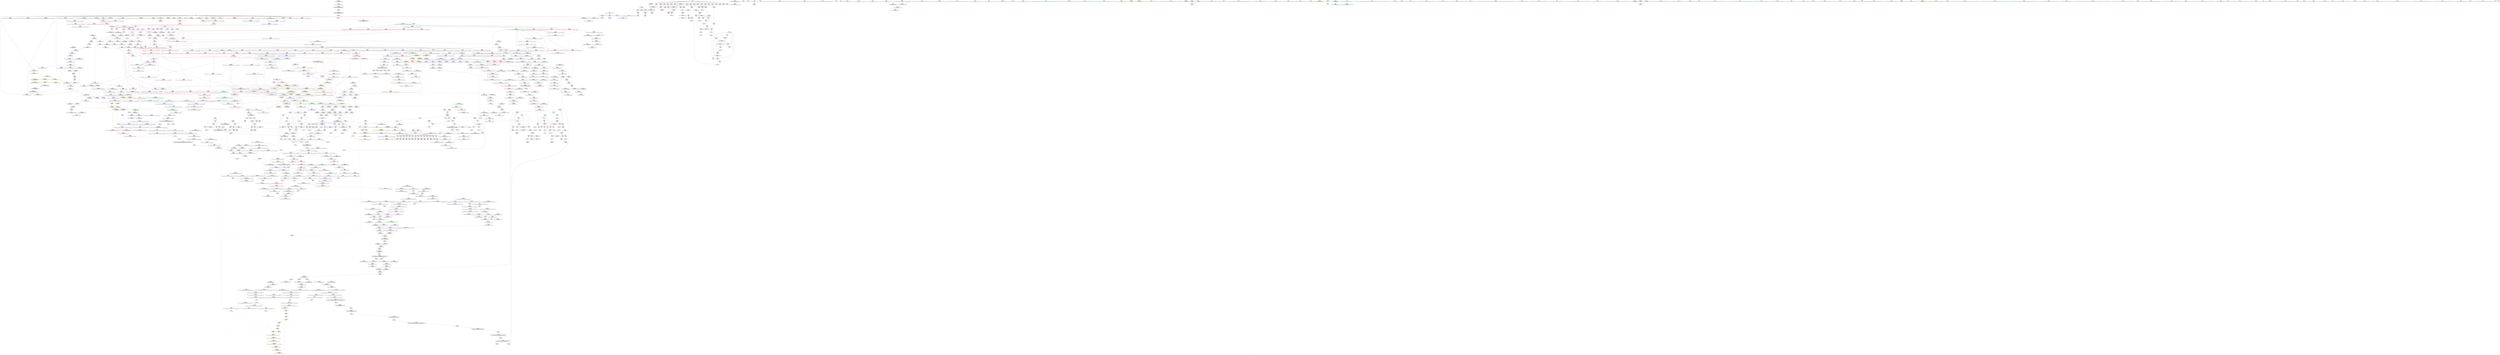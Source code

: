 digraph "SVFG" {
	label="SVFG";

	Node0x56489e922740 [shape=record,color=grey,label="{NodeID: 0\nNullPtr|{|<s27>101}}"];
	Node0x56489e922740 -> Node0x56489eae3f90[style=solid];
	Node0x56489e922740 -> Node0x56489eae4090[style=solid];
	Node0x56489e922740 -> Node0x56489eae4160[style=solid];
	Node0x56489e922740 -> Node0x56489eae4230[style=solid];
	Node0x56489e922740 -> Node0x56489eae4300[style=solid];
	Node0x56489e922740 -> Node0x56489eae43d0[style=solid];
	Node0x56489e922740 -> Node0x56489eae44a0[style=solid];
	Node0x56489e922740 -> Node0x56489eae4570[style=solid];
	Node0x56489e922740 -> Node0x56489eae4640[style=solid];
	Node0x56489e922740 -> Node0x56489eae4710[style=solid];
	Node0x56489e922740 -> Node0x56489eae47e0[style=solid];
	Node0x56489e922740 -> Node0x56489eae48b0[style=solid];
	Node0x56489e922740 -> Node0x56489eae4980[style=solid];
	Node0x56489e922740 -> Node0x56489eae4a50[style=solid];
	Node0x56489e922740 -> Node0x56489eae4b20[style=solid];
	Node0x56489e922740 -> Node0x56489eae4bf0[style=solid];
	Node0x56489e922740 -> Node0x56489eae4cc0[style=solid];
	Node0x56489e922740 -> Node0x56489eae4d90[style=solid];
	Node0x56489e922740 -> Node0x56489eae4e60[style=solid];
	Node0x56489e922740 -> Node0x56489eaef780[style=solid];
	Node0x56489e922740 -> Node0x56489eaf1f80[style=solid];
	Node0x56489e922740 -> Node0x56489eb11950[style=solid];
	Node0x56489e922740 -> Node0x56489eb119e0[style=solid];
	Node0x56489e922740 -> Node0x56489eb137f0[style=solid];
	Node0x56489e922740 -> Node0x56489eb31ff0[style=solid];
	Node0x56489e922740 -> Node0x56489eb02bf0[style=solid];
	Node0x56489e922740 -> Node0x56489eb03370[style=solid];
	Node0x56489e922740:s27 -> Node0x56489ec1f2a0[style=solid,color=red];
	Node0x56489eaea650 [shape=record,color=red,label="{NodeID: 775\n1114\<--1111\nthis1\<--this.addr\n_ZNSt6vectorIiSaIiEE3endEv\n}"];
	Node0x56489eaea650 -> Node0x56489eade1b0[style=solid];
	Node0x56489eb02ef0 [shape=record,color=grey,label="{NodeID: 1550\n466 = cmp(464, 467, )\n}"];
	Node0x56489eae10d0 [shape=record,color=black,label="{NodeID: 443\n1747\<--1752\n_ZSt12__miter_baseIPiET_S1__ret\<--\n_ZSt12__miter_baseIPiET_S1_\n|{<s0>125}}"];
	Node0x56489eae10d0:s0 -> Node0x56489ec13770[style=solid,color=blue];
	Node0x56489ec1bfe0 [shape=record,color=black,label="{NodeID: 2325\n1126 = PHI(906, )\n1st arg _ZN9__gnu_cxx13new_allocatorIiE9constructIiJRKiEEEvPT_DpOT0_ }"];
	Node0x56489ec1bfe0 -> Node0x56489eb14280[style=solid];
	Node0x56489ead4ff0 [shape=record,color=green,label="{NodeID: 111\n788\<--789\n.addr1\<--.addr1_field_insensitive\n_ZNSt12_Destroy_auxILb1EE9__destroyIPiEEvT_S3_\n}"];
	Node0x56489ead4ff0 -> Node0x56489eb12470[style=solid];
	Node0x56489eaf0170 [shape=record,color=blue,label="{NodeID: 886\n204\<--11\nj\<--\n_Z3dfsi\n}"];
	Node0x56489eaf0170 -> Node0x56489eafbbc0[style=dashed];
	Node0x56489eaf0170 -> Node0x56489eafbc90[style=dashed];
	Node0x56489eaf0170 -> Node0x56489eafbd60[style=dashed];
	Node0x56489eaf0170 -> Node0x56489eafbe30[style=dashed];
	Node0x56489eaf0170 -> Node0x56489eaf0310[style=dashed];
	Node0x56489eaf0170 -> Node0x56489eb8aa30[style=dashed];
	Node0x56489eaf6b50 [shape=record,color=purple,label="{NodeID: 554\n1080\<--1079\n_M_impl35\<--\n_ZNSt6vectorIiSaIiEE17_M_realloc_insertIJRKiEEEvN9__gnu_cxx17__normal_iteratorIPiS1_EEDpOT_\n}"];
	Node0x56489ead96a0 [shape=record,color=green,label="{NodeID: 222\n1531\<--1532\n__assignable\<--__assignable_field_insensitive\n_ZSt18uninitialized_copyISt13move_iteratorIPiES1_ET0_T_S4_S3_\n}"];
	Node0x56489ead96a0 -> Node0x56489eb16a50[style=solid];
	Node0x56489eb15460 [shape=record,color=blue,label="{NodeID: 997\n1319\<--1316\n__p.addr\<--__p\n_ZNSt16allocator_traitsISaIiEE7destroyIiEEvRS0_PT_\n}"];
	Node0x56489eb15460 -> Node0x56489eaebf80[style=dashed];
	Node0x56489eafc580 [shape=record,color=red,label="{NodeID: 665\n390\<--210\n\<--j53\n_Z3dfsi\n}"];
	Node0x56489eafc580 -> Node0x56489eb33790[style=solid];
	Node0x56489eae7730 [shape=record,color=black,label="{NodeID: 333\n449\<--448\nidxprom114\<--sub113\n_Z3dfsi\n}"];
	Node0x56489ec12ce0 [shape=record,color=black,label="{NodeID: 2215\n1621 = PHI(1660, )\n|{<s0>119}}"];
	Node0x56489ec12ce0:s0 -> Node0x56489ec161b0[style=solid,color=red];
	Node0x56489eaa0390 [shape=record,color=green,label="{NodeID: 1\n7\<--1\n__dso_handle\<--dummyObj\nGlob }"];
	Node0x56489eaea720 [shape=record,color=red,label="{NodeID: 776\n1122\<--1121\n\<--coerce.dive\n_ZNSt6vectorIiSaIiEE3endEv\n}"];
	Node0x56489eaea720 -> Node0x56489eade280[style=solid];
	Node0x56489eb03070 [shape=record,color=grey,label="{NodeID: 1551\n596 = cmp(593, 595, )\n}"];
	Node0x56489eae11a0 [shape=record,color=black,label="{NodeID: 444\n1754\<--1761\n_ZNKSt13move_iteratorIPiE4baseEv_ret\<--\n_ZNKSt13move_iteratorIPiE4baseEv\n|{<s0>124}}"];
	Node0x56489eae11a0:s0 -> Node0x56489ec13630[style=solid,color=blue];
	Node0x56489ec1c0f0 [shape=record,color=black,label="{NodeID: 2326\n1127 = PHI(908, )\n2nd arg _ZN9__gnu_cxx13new_allocatorIiE9constructIiJRKiEEEvPT_DpOT0_ }"];
	Node0x56489ec1c0f0 -> Node0x56489eb14350[style=solid];
	Node0x56489ead50c0 [shape=record,color=green,label="{NodeID: 112\n797\<--798\nthis.addr\<--this.addr_field_insensitive\n_ZNSt12_Vector_baseIiSaIiEE13_M_deallocateEPim\n}"];
	Node0x56489ead50c0 -> Node0x56489eaff8b0[style=solid];
	Node0x56489ead50c0 -> Node0x56489eb12540[style=solid];
	Node0x56489eaf0240 [shape=record,color=blue,label="{NodeID: 887\n301\<--303\narrayidx29\<--add30\n_Z3dfsi\n}"];
	Node0x56489eaf0240 -> Node0x56489eafd4f0[style=dashed];
	Node0x56489eaf0240 -> Node0x56489eafd5c0[style=dashed];
	Node0x56489eaf0240 -> Node0x56489eaf0240[style=dashed];
	Node0x56489eaf0240 -> Node0x56489eb8b430[style=dashed];
	Node0x56489eaf6c20 [shape=record,color=purple,label="{NodeID: 555\n1081\<--1079\n_M_start36\<--\n_ZNSt6vectorIiSaIiEE17_M_realloc_insertIJRKiEEEvN9__gnu_cxx17__normal_iteratorIPiS1_EEDpOT_\n}"];
	Node0x56489eaf6c20 -> Node0x56489eb13e70[style=solid];
	Node0x56489ead9770 [shape=record,color=green,label="{NodeID: 223\n1533\<--1534\nagg.tmp\<--agg.tmp_field_insensitive\n_ZSt18uninitialized_copyISt13move_iteratorIPiES1_ET0_T_S4_S3_\n}"];
	Node0x56489ead9770 -> Node0x56489eadfef0[style=solid];
	Node0x56489ead9770 -> Node0x56489eaf8480[style=solid];
	Node0x56489eb15530 [shape=record,color=blue,label="{NodeID: 998\n1334\<--1333\nthis.addr\<--this\n_ZNKSt6vectorIiSaIiEE8max_sizeEv\n}"];
	Node0x56489eb15530 -> Node0x56489eaec050[style=dashed];
	Node0x56489eb7b310 [shape=record,color=yellow,style=double,label="{NodeID: 1773\n215V_1 = ENCHI(MR_215V_0)\npts\{11100000 \}\nFun[_ZNSt6vectorIiSaIiEE3endEv]|{<s0>79}}"];
	Node0x56489eb7b310:s0 -> Node0x56489eb15d50[style=dashed,color=red];
	Node0x56489eafc650 [shape=record,color=red,label="{NodeID: 666\n361\<--212\n\<--need\n_Z3dfsi\n}"];
	Node0x56489eafc650 -> Node0x56489eae6960[style=solid];
	Node0x56489eae7800 [shape=record,color=black,label="{NodeID: 334\n452\<--451\nconv116\<--\n_Z3dfsi\n}"];
	Node0x56489eae7800 -> Node0x56489eb32a10[style=solid];
	Node0x56489ec12eb0 [shape=record,color=black,label="{NodeID: 2216\n1629 = PHI(1660, )\n|{<s0>119}}"];
	Node0x56489ec12eb0:s0 -> Node0x56489ec162f0[style=solid,color=red];
	Node0x56489ead0d70 [shape=record,color=green,label="{NodeID: 2\n8\<--1\n.str\<--dummyObj\nGlob }"];
	Node0x56489eaea7f0 [shape=record,color=red,label="{NodeID: 777\n1137\<--1128\nthis1\<--this.addr\n_ZN9__gnu_cxx13new_allocatorIiE9constructIiJRKiEEEvPT_DpOT0_\n}"];
	Node0x56489eb031f0 [shape=record,color=grey,label="{NodeID: 1552\n286 = cmp(284, 285, )\n}"];
	Node0x56489eae1270 [shape=record,color=purple,label="{NodeID: 445\n40\<--4\n\<--_ZStL8__ioinit\n__cxx_global_var_init\n}"];
	Node0x56489ec1c200 [shape=record,color=black,label="{NodeID: 2327\n652 = PHI(100, 160, 765, 1102, )\n0th arg __clang_call_terminate }"];
	Node0x56489ead5190 [shape=record,color=green,label="{NodeID: 113\n799\<--800\n__p.addr\<--__p.addr_field_insensitive\n_ZNSt12_Vector_baseIiSaIiEE13_M_deallocateEPim\n}"];
	Node0x56489ead5190 -> Node0x56489eaff980[style=solid];
	Node0x56489ead5190 -> Node0x56489eaffa50[style=solid];
	Node0x56489ead5190 -> Node0x56489eb12610[style=solid];
	Node0x56489eaf0310 [shape=record,color=blue,label="{NodeID: 888\n204\<--307\nj\<--inc\n_Z3dfsi\n}"];
	Node0x56489eaf0310 -> Node0x56489eafbbc0[style=dashed];
	Node0x56489eaf0310 -> Node0x56489eafbc90[style=dashed];
	Node0x56489eaf0310 -> Node0x56489eafbd60[style=dashed];
	Node0x56489eaf0310 -> Node0x56489eafbe30[style=dashed];
	Node0x56489eaf0310 -> Node0x56489eaf0310[style=dashed];
	Node0x56489eaf0310 -> Node0x56489eb8aa30[style=dashed];
	Node0x56489eaf6cf0 [shape=record,color=purple,label="{NodeID: 556\n1085\<--1084\n_M_impl37\<--\n_ZNSt6vectorIiSaIiEE17_M_realloc_insertIJRKiEEEvN9__gnu_cxx17__normal_iteratorIPiS1_EEDpOT_\n}"];
	Node0x56489ead9840 [shape=record,color=green,label="{NodeID: 224\n1535\<--1536\nagg.tmp2\<--agg.tmp2_field_insensitive\n_ZSt18uninitialized_copyISt13move_iteratorIPiES1_ET0_T_S4_S3_\n}"];
	Node0x56489ead9840 -> Node0x56489eadffc0[style=solid];
	Node0x56489ead9840 -> Node0x56489eaf8550[style=solid];
	Node0x56489eb15600 [shape=record,color=blue,label="{NodeID: 999\n1353\<--1349\n__a.addr\<--__a\n_ZSt3maxImERKT_S2_S2_\n}"];
	Node0x56489eb15600 -> Node0x56489eaec1f0[style=dashed];
	Node0x56489eb15600 -> Node0x56489eaec2c0[style=dashed];
	Node0x56489eafc720 [shape=record,color=red,label="{NodeID: 667\n368\<--212\n\<--need\n_Z3dfsi\n}"];
	Node0x56489eafc720 -> Node0x56489eb34390[style=solid];
	Node0x56489eae78d0 [shape=record,color=black,label="{NodeID: 335\n487\<--486\n\<--this1\n_ZNKSt6vectorIiSaIiEE4sizeEv\n}"];
	Node0x56489eae78d0 -> Node0x56489eaf41e0[style=solid];
	Node0x56489eae78d0 -> Node0x56489eaf42b0[style=solid];
	Node0x56489ec12ff0 [shape=record,color=black,label="{NodeID: 2217\n1631 = PHI(1635, )\n}"];
	Node0x56489ec12ff0 -> Node0x56489eae08b0[style=solid];
	Node0x56489ead1690 [shape=record,color=green,label="{NodeID: 3\n11\<--1\n\<--dummyObj\nCan only get source location for instruction, argument, global var or function.|{<s0>35}}"];
	Node0x56489ead1690:s0 -> Node0x56489ec167f0[style=solid,color=red];
	Node0x56489eaea8c0 [shape=record,color=red,label="{NodeID: 778\n1138\<--1130\n\<--__p.addr\n_ZN9__gnu_cxx13new_allocatorIiE9constructIiJRKiEEEvPT_DpOT0_\n}"];
	Node0x56489eaea8c0 -> Node0x56489eade350[style=solid];
	Node0x56489eb03370 [shape=record,color=grey,label="{NodeID: 1553\n808 = cmp(807, 3, )\n}"];
	Node0x56489eae1340 [shape=record,color=purple,label="{NodeID: 446\n61\<--8\n\<--.str\n_Z7readintv\n}"];
	Node0x56489ec1c5b0 [shape=record,color=black,label="{NodeID: 2328\n794 = PHI(735, 1041, 1060, )\n0th arg _ZNSt12_Vector_baseIiSaIiEE13_M_deallocateEPim }"];
	Node0x56489ec1c5b0 -> Node0x56489eb12540[style=solid];
	Node0x56489ead9d10 [shape=record,color=green,label="{NodeID: 114\n801\<--802\n__n.addr\<--__n.addr_field_insensitive\n_ZNSt12_Vector_baseIiSaIiEE13_M_deallocateEPim\n}"];
	Node0x56489ead9d10 -> Node0x56489eaffb20[style=solid];
	Node0x56489ead9d10 -> Node0x56489eb126e0[style=solid];
	Node0x56489eaf03e0 [shape=record,color=blue,label="{NodeID: 889\n200\<--312\ni\<--inc32\n_Z3dfsi\n}"];
	Node0x56489eaf03e0 -> Node0x56489eafb6e0[style=dashed];
	Node0x56489eaf03e0 -> Node0x56489eafb7b0[style=dashed];
	Node0x56489eaf03e0 -> Node0x56489eafb880[style=dashed];
	Node0x56489eaf03e0 -> Node0x56489eaf03e0[style=dashed];
	Node0x56489eaf03e0 -> Node0x56489eb81370[style=dashed];
	Node0x56489eaf6dc0 [shape=record,color=purple,label="{NodeID: 557\n1086\<--1084\n_M_finish38\<--\n_ZNSt6vectorIiSaIiEE17_M_realloc_insertIJRKiEEEvN9__gnu_cxx17__normal_iteratorIPiS1_EEDpOT_\n}"];
	Node0x56489eaf6dc0 -> Node0x56489eb13f40[style=solid];
	Node0x56489ead9910 [shape=record,color=green,label="{NodeID: 225\n1555\<--1556\n_ZNSt20__uninitialized_copyILb1EE13__uninit_copyISt13move_iteratorIPiES3_EET0_T_S6_S5_\<--_ZNSt20__uninitialized_copyILb1EE13__uninit_copyISt13move_iteratorIPiES3_EET0_T_S6_S5__field_insensitive\n}"];
	Node0x56489eb156d0 [shape=record,color=blue,label="{NodeID: 1000\n1355\<--1350\n__b.addr\<--__b\n_ZSt3maxImERKT_S2_S2_\n}"];
	Node0x56489eb156d0 -> Node0x56489eaec390[style=dashed];
	Node0x56489eb156d0 -> Node0x56489eaec460[style=dashed];
	Node0x56489eafc7f0 [shape=record,color=red,label="{NodeID: 668\n375\<--214\n\<--sumoth\n_Z3dfsi\n}"];
	Node0x56489eafc7f0 -> Node0x56489eae6bd0[style=solid];
	Node0x56489eae79a0 [shape=record,color=black,label="{NodeID: 336\n491\<--486\n\<--this1\n_ZNKSt6vectorIiSaIiEE4sizeEv\n}"];
	Node0x56489eae79a0 -> Node0x56489eaf4380[style=solid];
	Node0x56489eae79a0 -> Node0x56489eaf4450[style=solid];
	Node0x56489ec13130 [shape=record,color=black,label="{NodeID: 2218\n1649 = PHI(1696, )\n|{<s0>123}}"];
	Node0x56489ec13130:s0 -> Node0x56489ec17f20[style=solid,color=red];
	Node0x56489ead1750 [shape=record,color=green,label="{NodeID: 4\n24\<--1\n\<--dummyObj\nCan only get source location for instruction, argument, global var or function.}"];
	Node0x56489eaea990 [shape=record,color=red,label="{NodeID: 779\n1141\<--1132\n\<--__args.addr\n_ZN9__gnu_cxx13new_allocatorIiE9constructIiJRKiEEEvPT_DpOT0_\n|{<s0>80}}"];
	Node0x56489eaea990:s0 -> Node0x56489ec178c0[style=solid,color=red];
	Node0x56489eb034f0 [shape=record,color=grey,label="{NodeID: 1554\n82 = cmp(76, 81, )\n}"];
	Node0x56489eae1410 [shape=record,color=purple,label="{NodeID: 447\n241\<--13\narrayidx4\<--dp\n_Z3dfsi\n}"];
	Node0x56489ec1c740 [shape=record,color=black,label="{NodeID: 2329\n795 = PHI(738, 1042, 1064, )\n1st arg _ZNSt12_Vector_baseIiSaIiEE13_M_deallocateEPim }"];
	Node0x56489ec1c740 -> Node0x56489eb12610[style=solid];
	Node0x56489ead9da0 [shape=record,color=green,label="{NodeID: 115\n815\<--816\n_ZNSt16allocator_traitsISaIiEE10deallocateERS0_Pim\<--_ZNSt16allocator_traitsISaIiEE10deallocateERS0_Pim_field_insensitive\n}"];
	Node0x56489eaf04b0 [shape=record,color=blue,label="{NodeID: 890\n23\<--324\nresult\<--add39\n_Z3dfsi\n}"];
	Node0x56489eaf04b0 -> Node0x56489eb8cdc0[style=dashed];
	Node0x56489eaf6e90 [shape=record,color=purple,label="{NodeID: 558\n1092\<--1091\n_M_impl40\<--\n_ZNSt6vectorIiSaIiEE17_M_realloc_insertIJRKiEEEvN9__gnu_cxx17__normal_iteratorIPiS1_EEDpOT_\n}"];
	Node0x56489ead9a10 [shape=record,color=green,label="{NodeID: 226\n1567\<--1568\n__first\<--__first_field_insensitive\n_ZNSt20__uninitialized_copyILb1EE13__uninit_copyISt13move_iteratorIPiES3_EET0_T_S6_S5_\n}"];
	Node0x56489ead9a10 -> Node0x56489eae0160[style=solid];
	Node0x56489ead9a10 -> Node0x56489eaf8960[style=solid];
	Node0x56489eb157a0 [shape=record,color=blue,label="{NodeID: 1001\n1351\<--1365\nretval\<--\n_ZSt3maxImERKT_S2_S2_\n}"];
	Node0x56489eb157a0 -> Node0x56489eb7e0b0[style=dashed];
	Node0x56489eb7b5e0 [shape=record,color=yellow,style=double,label="{NodeID: 1776\n60V_1 = ENCHI(MR_60V_0)\npts\{1457 \}\nFun[_ZNSt6vectorIiSaIiEE9push_backERKi]|{<s0>26|<s1>28}}"];
	Node0x56489eb7b5e0:s0 -> Node0x56489eb9faa0[style=dashed,color=red];
	Node0x56489eb7b5e0:s1 -> Node0x56489eb9d9f0[style=dashed,color=red];
	Node0x56489eafc8c0 [shape=record,color=red,label="{NodeID: 669\n454\<--216\n\<--tmp\n_Z3dfsi\n}"];
	Node0x56489eafc8c0 -> Node0x56489eb33610[style=solid];
	Node0x56489eae7a70 [shape=record,color=black,label="{NodeID: 337\n495\<--490\nsub.ptr.lhs.cast\<--\n_ZNKSt6vectorIiSaIiEE4sizeEv\n}"];
	Node0x56489eae7a70 -> Node0x56489eb33910[style=solid];
	Node0x56489ec13270 [shape=record,color=black,label="{NodeID: 2219\n1653 = PHI(1696, )\n|{<s0>123}}"];
	Node0x56489ec13270:s0 -> Node0x56489ec18030[style=solid,color=red];
	Node0x56489ead10b0 [shape=record,color=green,label="{NodeID: 5\n26\<--1\n_ZSt4cout\<--dummyObj\nGlob }"];
	Node0x56489eaeaa60 [shape=record,color=red,label="{NodeID: 780\n1143\<--1142\n\<--call\n_ZN9__gnu_cxx13new_allocatorIiE9constructIiJRKiEEEvPT_DpOT0_\n}"];
	Node0x56489eaeaa60 -> Node0x56489eb14420[style=solid];
	Node0x56489eb03670 [shape=record,color=grey,label="{NodeID: 1555\n255 = cmp(247, 254, )\n}"];
	Node0x56489eae14e0 [shape=record,color=purple,label="{NodeID: 448\n242\<--13\narrayidx5\<--dp\n_Z3dfsi\n}"];
	Node0x56489eae14e0 -> Node0x56489eaeff00[style=solid];
	Node0x56489ec1c8d0 [shape=record,color=black,label="{NodeID: 2330\n796 = PHI(748, 1043, 1076, )\n2nd arg _ZNSt12_Vector_baseIiSaIiEE13_M_deallocateEPim }"];
	Node0x56489ec1c8d0 -> Node0x56489eb126e0[style=solid];
	Node0x56489ead9e70 [shape=record,color=green,label="{NodeID: 116\n821\<--822\nthis.addr\<--this.addr_field_insensitive\n_ZNSt12_Vector_baseIiSaIiEE12_Vector_implD2Ev\n}"];
	Node0x56489ead9e70 -> Node0x56489eaffbf0[style=solid];
	Node0x56489ead9e70 -> Node0x56489eb127b0[style=solid];
	Node0x56489eaf0580 [shape=record,color=blue,label="{NodeID: 891\n206\<--11\ni40\<--\n_Z3dfsi\n}"];
	Node0x56489eaf0580 -> Node0x56489eafbf00[style=dashed];
	Node0x56489eaf0580 -> Node0x56489eafbfd0[style=dashed];
	Node0x56489eaf0580 -> Node0x56489eafc0a0[style=dashed];
	Node0x56489eaf0580 -> Node0x56489eaf0b30[style=dashed];
	Node0x56489eaf0580 -> Node0x56489eb82270[style=dashed];
	Node0x56489eaf6f60 [shape=record,color=purple,label="{NodeID: 559\n1093\<--1091\n_M_end_of_storage41\<--\n_ZNSt6vectorIiSaIiEE17_M_realloc_insertIJRKiEEEvN9__gnu_cxx17__normal_iteratorIPiS1_EEDpOT_\n}"];
	Node0x56489eaf6f60 -> Node0x56489eb14010[style=solid];
	Node0x56489ead9ae0 [shape=record,color=green,label="{NodeID: 227\n1569\<--1570\n__last\<--__last_field_insensitive\n_ZNSt20__uninitialized_copyILb1EE13__uninit_copyISt13move_iteratorIPiES3_EET0_T_S6_S5_\n}"];
	Node0x56489ead9ae0 -> Node0x56489eae0230[style=solid];
	Node0x56489ead9ae0 -> Node0x56489eaf8a30[style=solid];
	Node0x56489eb15870 [shape=record,color=blue,label="{NodeID: 1002\n1351\<--1368\nretval\<--\n_ZSt3maxImERKT_S2_S2_\n}"];
	Node0x56489eb15870 -> Node0x56489eb7e0b0[style=dashed];
	Node0x56489eafc990 [shape=record,color=red,label="{NodeID: 670\n463\<--216\n\<--tmp\n_Z3dfsi\n}"];
	Node0x56489eafc990 -> Node0x56489eb36010[style=solid];
	Node0x56489eae7b40 [shape=record,color=black,label="{NodeID: 338\n496\<--494\nsub.ptr.rhs.cast\<--\n_ZNKSt6vectorIiSaIiEE4sizeEv\n}"];
	Node0x56489eae7b40 -> Node0x56489eb33910[style=solid];
	Node0x56489ec133b0 [shape=record,color=black,label="{NodeID: 2220\n1655 = PHI(1696, )\n|{<s0>123}}"];
	Node0x56489ec133b0:s0 -> Node0x56489ec18140[style=solid,color=red];
	Node0x56489ead1170 [shape=record,color=green,label="{NodeID: 6\n27\<--1\n.str.4\<--dummyObj\nGlob }"];
	Node0x56489eaeab30 [shape=record,color=red,label="{NodeID: 781\n1151\<--1148\n\<--__t.addr\n_ZSt7forwardIRKiEOT_RNSt16remove_referenceIS2_E4typeE\n}"];
	Node0x56489eaeab30 -> Node0x56489eade4f0[style=solid];
	Node0x56489eb76990 [shape=record,color=black,label="{NodeID: 1556\nMR_100V_2 = PHI(MR_100V_3, MR_100V_1, )\npts\{583 \}\n}"];
	Node0x56489eb76990 -> Node0x56489eaf1b70[style=dashed];
	Node0x56489eae15b0 [shape=record,color=purple,label="{NodeID: 449\n290\<--13\narrayidx23\<--dp\n_Z3dfsi\n}"];
	Node0x56489ec1ca60 [shape=record,color=black,label="{NodeID: 2331\n1228 = PHI(943, )\n0th arg _ZNSt6vectorIiSaIiEE5beginEv }"];
	Node0x56489ec1ca60 -> Node0x56489eb14b70[style=solid];
	Node0x56489ead9f40 [shape=record,color=green,label="{NodeID: 117\n827\<--828\n_ZNSaIiED2Ev\<--_ZNSaIiED2Ev_field_insensitive\n}"];
	Node0x56489eaf0650 [shape=record,color=blue,label="{NodeID: 892\n208\<--342\nto48\<--\n_Z3dfsi\n}"];
	Node0x56489eaf0650 -> Node0x56489eafc170[style=dashed];
	Node0x56489eaf0650 -> Node0x56489eafc240[style=dashed];
	Node0x56489eaf0650 -> Node0x56489eaf0650[style=dashed];
	Node0x56489eaf0650 -> Node0x56489eb82770[style=dashed];
	Node0x56489eb92d40 [shape=record,color=yellow,style=double,label="{NodeID: 1667\n104V_1 = ENCHI(MR_104V_0)\npts\{140000 190000 \}\nFun[main]|{<s0>35|<s1>35|<s2>35|<s3>35|<s4>35}}"];
	Node0x56489eb92d40:s0 -> Node0x56489eafd280[style=dashed,color=red];
	Node0x56489eb92d40:s1 -> Node0x56489eaefe30[style=dashed,color=red];
	Node0x56489eb92d40:s2 -> Node0x56489eaeff00[style=dashed,color=red];
	Node0x56489eb92d40:s3 -> Node0x56489eb85970[style=dashed,color=red];
	Node0x56489eb92d40:s4 -> Node0x56489eb85e70[style=dashed,color=red];
	Node0x56489eaf7030 [shape=record,color=purple,label="{NodeID: 560\n1121\<--1109\ncoerce.dive\<--retval\n_ZNSt6vectorIiSaIiEE3endEv\n}"];
	Node0x56489eaf7030 -> Node0x56489eaea720[style=solid];
	Node0x56489ead9bb0 [shape=record,color=green,label="{NodeID: 228\n1571\<--1572\n__result.addr\<--__result.addr_field_insensitive\n_ZNSt20__uninitialized_copyILb1EE13__uninit_copyISt13move_iteratorIPiES3_EET0_T_S6_S5_\n}"];
	Node0x56489ead9bb0 -> Node0x56489eaed640[style=solid];
	Node0x56489ead9bb0 -> Node0x56489eb16e60[style=solid];
	Node0x56489eb15940 [shape=record,color=blue,label="{NodeID: 1003\n1375\<--1374\n__a.addr\<--__a\n_ZNSt16allocator_traitsISaIiEE8max_sizeERKS0_\n}"];
	Node0x56489eb15940 -> Node0x56489eaec6d0[style=dashed];
	Node0x56489eb7b7a0 [shape=record,color=yellow,style=double,label="{NodeID: 1778\n18V_1 = ENCHI(MR_18V_0)\npts\{170000 220000 \}\nFun[_ZNSt6vectorIiSaIiEE9push_backERKi]|{|<s1>27|<s2>28}}"];
	Node0x56489eb7b7a0 -> Node0x56489eb7f4e0[style=dashed];
	Node0x56489eb7b7a0:s1 -> Node0x56489eb7b0f0[style=dashed,color=red];
	Node0x56489eb7b7a0:s2 -> Node0x56489eb9dc00[style=dashed,color=red];
	Node0x56489eafca60 [shape=record,color=red,label="{NodeID: 671\n474\<--216\n\<--tmp\n_Z3dfsi\n}"];
	Node0x56489eafca60 -> Node0x56489eb35d10[style=solid];
	Node0x56489eae7c10 [shape=record,color=black,label="{NodeID: 339\n481\<--498\n_ZNKSt6vectorIiSaIiEE4sizeEv_ret\<--sub.ptr.div\n_ZNKSt6vectorIiSaIiEE4sizeEv\n|{<s0>17|<s1>21|<s2>23|<s3>82|<s4>84|<s5>85|<s6>87}}"];
	Node0x56489eae7c10:s0 -> Node0x56489ec11b70[style=solid,color=blue];
	Node0x56489eae7c10:s1 -> Node0x56489ec11040[style=solid,color=blue];
	Node0x56489eae7c10:s2 -> Node0x56489ec116b0[style=solid,color=blue];
	Node0x56489eae7c10:s3 -> Node0x56489ec14db0[style=solid,color=blue];
	Node0x56489eae7c10:s4 -> Node0x56489ec14ef0[style=solid,color=blue];
	Node0x56489eae7c10:s5 -> Node0x56489ec15030[style=solid,color=blue];
	Node0x56489eae7c10:s6 -> Node0x56489ec152b0[style=solid,color=blue];
	Node0x56489ec134f0 [shape=record,color=black,label="{NodeID: 2221\n1656 = PHI(1673, )\n}"];
	Node0x56489ec134f0 -> Node0x56489eae0980[style=solid];
	Node0x56489ead1230 [shape=record,color=green,label="{NodeID: 7\n30\<--1\n\<--dummyObj\nCan only get source location for instruction, argument, global var or function.}"];
	Node0x56489eaeac00 [shape=record,color=red,label="{NodeID: 782\n1170\<--1157\nthis1\<--this.addr\n_ZNKSt6vectorIiSaIiEE12_M_check_lenEmPKc\n|{<s0>81|<s1>82|<s2>84|<s3>85|<s4>87|<s5>88|<s6>89}}"];
	Node0x56489eaeac00:s0 -> Node0x56489ec1adf0[style=solid,color=red];
	Node0x56489eaeac00:s1 -> Node0x56489ec1a190[style=solid,color=red];
	Node0x56489eaeac00:s2 -> Node0x56489ec1a190[style=solid,color=red];
	Node0x56489eaeac00:s3 -> Node0x56489ec1a190[style=solid,color=red];
	Node0x56489eaeac00:s4 -> Node0x56489ec1a190[style=solid,color=red];
	Node0x56489eaeac00:s5 -> Node0x56489ec1adf0[style=solid,color=red];
	Node0x56489eaeac00:s6 -> Node0x56489ec1adf0[style=solid,color=red];
	Node0x56489eb76a80 [shape=record,color=black,label="{NodeID: 1557\nMR_102V_2 = PHI(MR_102V_3, MR_102V_1, )\npts\{585 \}\n}"];
	Node0x56489eb76a80 -> Node0x56489eaf1c40[style=dashed];
	Node0x56489eae1680 [shape=record,color=purple,label="{NodeID: 450\n293\<--13\narrayidx25\<--dp\n_Z3dfsi\n}"];
	Node0x56489eae1680 -> Node0x56489eafd4f0[style=solid];
	Node0x56489ec1cb70 [shape=record,color=black,label="{NodeID: 2332\n89 = PHI(75, 168, )\n0th arg _ZNSt6vectorIiSaIiEEC2Ev }"];
	Node0x56489ec1cb70 -> Node0x56489eaef880[style=solid];
	Node0x56489eada040 [shape=record,color=green,label="{NodeID: 118\n834\<--835\n__a.addr\<--__a.addr_field_insensitive\n_ZNSt16allocator_traitsISaIiEE10deallocateERS0_Pim\n}"];
	Node0x56489eada040 -> Node0x56489eaffcc0[style=solid];
	Node0x56489eada040 -> Node0x56489eb12880[style=solid];
	Node0x56489eaf0720 [shape=record,color=blue,label="{NodeID: 893\n210\<--11\nj53\<--\n_Z3dfsi\n}"];
	Node0x56489eaf0720 -> Node0x56489eafc310[style=dashed];
	Node0x56489eaf0720 -> Node0x56489eafc3e0[style=dashed];
	Node0x56489eaf0720 -> Node0x56489eafc4b0[style=dashed];
	Node0x56489eaf0720 -> Node0x56489eafc580[style=dashed];
	Node0x56489eaf0720 -> Node0x56489eaf0720[style=dashed];
	Node0x56489eaf0720 -> Node0x56489eaf0a60[style=dashed];
	Node0x56489eaf0720 -> Node0x56489eb82c70[style=dashed];
	Node0x56489eaf7100 [shape=record,color=purple,label="{NodeID: 561\n1116\<--1115\n_M_impl\<--\n_ZNSt6vectorIiSaIiEE3endEv\n}"];
	Node0x56489ead9c80 [shape=record,color=green,label="{NodeID: 229\n1573\<--1574\nagg.tmp\<--agg.tmp_field_insensitive\n_ZNSt20__uninitialized_copyILb1EE13__uninit_copyISt13move_iteratorIPiES3_EET0_T_S6_S5_\n}"];
	Node0x56489ead9c80 -> Node0x56489eae0300[style=solid];
	Node0x56489ead9c80 -> Node0x56489eaf8b00[style=solid];
	Node0x56489eb15a10 [shape=record,color=blue,label="{NodeID: 1004\n1386\<--1385\nthis.addr\<--this\n_ZNKSt12_Vector_baseIiSaIiEE19_M_get_Tp_allocatorEv\n}"];
	Node0x56489eb15a10 -> Node0x56489eaec7a0[style=dashed];
	Node0x56489eb7b8b0 [shape=record,color=yellow,style=double,label="{NodeID: 1779\n20V_1 = ENCHI(MR_20V_0)\npts\{170001 220001 \}\nFun[_ZNSt6vectorIiSaIiEE9push_backERKi]|{|<s4>27|<s5>28}}"];
	Node0x56489eb7b8b0 -> Node0x56489eafe530[style=dashed];
	Node0x56489eb7b8b0 -> Node0x56489eafe6d0[style=dashed];
	Node0x56489eb7b8b0 -> Node0x56489eafe7a0[style=dashed];
	Node0x56489eb7b8b0 -> Node0x56489eaf1690[style=dashed];
	Node0x56489eb7b8b0:s4 -> Node0x56489eb7b0f0[style=dashed,color=red];
	Node0x56489eb7b8b0:s5 -> Node0x56489eb9dce0[style=dashed,color=red];
	Node0x56489eafcb30 [shape=record,color=red,label="{NodeID: 672\n428\<--218\n\<--need85\n_Z3dfsi\n}"];
	Node0x56489eafcb30 -> Node0x56489eae7320[style=solid];
	Node0x56489eae7ce0 [shape=record,color=black,label="{NodeID: 340\n511\<--510\n\<--this1\n_ZNSt6vectorIiSaIiEEixEm\n}"];
	Node0x56489eae7ce0 -> Node0x56489eaf4520[style=solid];
	Node0x56489eae7ce0 -> Node0x56489eaf45f0[style=solid];
	Node0x56489ec13630 [shape=record,color=black,label="{NodeID: 2222\n1666 = PHI(1754, )\n|{<s0>125}}"];
	Node0x56489ec13630:s0 -> Node0x56489ec1d620[style=solid,color=red];
	Node0x56489ead1cb0 [shape=record,color=green,label="{NodeID: 8\n238\<--1\n\<--dummyObj\nCan only get source location for instruction, argument, global var or function.}"];
	Node0x56489eaeacd0 [shape=record,color=red,label="{NodeID: 783\n1176\<--1159\n\<--__n.addr\n_ZNKSt6vectorIiSaIiEE12_M_check_lenEmPKc\n}"];
	Node0x56489eaeacd0 -> Node0x56489eb02470[style=solid];
	Node0x56489eb76f80 [shape=record,color=black,label="{NodeID: 1558\nMR_106V_2 = PHI(MR_106V_4, MR_106V_1, )\npts\{1457 170000 170001 170002 220000 220001 220002 \}\n|{<s0>33|<s1>33|<s2>33|<s3>33|<s4>35|<s5>35|<s6>35|<s7>35|<s8>35|<s9>35|<s10>35|<s11>35}}"];
	Node0x56489eb76f80:s0 -> Node0x56489eb7b5e0[style=dashed,color=red];
	Node0x56489eb76f80:s1 -> Node0x56489eb7b7a0[style=dashed,color=red];
	Node0x56489eb76f80:s2 -> Node0x56489eb7b8b0[style=dashed,color=red];
	Node0x56489eb76f80:s3 -> Node0x56489eb7b9c0[style=dashed,color=red];
	Node0x56489eb76f80:s4 -> Node0x56489eb85470[style=dashed,color=red];
	Node0x56489eb76f80:s5 -> Node0x56489eb86370[style=dashed,color=red];
	Node0x56489eb76f80:s6 -> Node0x56489eb868a0[style=dashed,color=red];
	Node0x56489eb76f80:s7 -> Node0x56489eb86dd0[style=dashed,color=red];
	Node0x56489eb76f80:s8 -> Node0x56489eb8af30[style=dashed,color=red];
	Node0x56489eb76f80:s9 -> Node0x56489eb8be30[style=dashed,color=red];
	Node0x56489eb76f80:s10 -> Node0x56489eb8c360[style=dashed,color=red];
	Node0x56489eb76f80:s11 -> Node0x56489eb8c890[style=dashed,color=red];
	Node0x56489eae1750 [shape=record,color=purple,label="{NodeID: 451\n297\<--13\narrayidx27\<--dp\n_Z3dfsi\n}"];
	Node0x56489ec1ccc0 [shape=record,color=black,label="{NodeID: 2333\n692 = PHI(686, )\n0th arg _ZN9__gnu_cxx13new_allocatorIiEC2Ev }"];
	Node0x56489ec1ccc0 -> Node0x56489eb11b80[style=solid];
	Node0x56489eada110 [shape=record,color=green,label="{NodeID: 119\n836\<--837\n__p.addr\<--__p.addr_field_insensitive\n_ZNSt16allocator_traitsISaIiEE10deallocateERS0_Pim\n}"];
	Node0x56489eada110 -> Node0x56489eaffd90[style=solid];
	Node0x56489eada110 -> Node0x56489eb12950[style=solid];
	Node0x56489eaf07f0 [shape=record,color=blue,label="{NodeID: 894\n212\<--356\nneed\<--sub\n_Z3dfsi\n}"];
	Node0x56489eaf07f0 -> Node0x56489eafc650[style=dashed];
	Node0x56489eaf07f0 -> Node0x56489eafc720[style=dashed];
	Node0x56489eaf07f0 -> Node0x56489eaf07f0[style=dashed];
	Node0x56489eaf07f0 -> Node0x56489eb8e1c0[style=dashed];
	Node0x56489eaf71d0 [shape=record,color=purple,label="{NodeID: 562\n1117\<--1115\n_M_finish\<--\n_ZNSt6vectorIiSaIiEE3endEv\n|{<s0>79}}"];
	Node0x56489eaf71d0:s0 -> Node0x56489ec1cf50[style=solid,color=red];
	Node0x56489eae2140 [shape=record,color=green,label="{NodeID: 230\n1575\<--1576\nagg.tmp2\<--agg.tmp2_field_insensitive\n_ZNSt20__uninitialized_copyILb1EE13__uninit_copyISt13move_iteratorIPiES3_EET0_T_S6_S5_\n}"];
	Node0x56489eae2140 -> Node0x56489eae03d0[style=solid];
	Node0x56489eae2140 -> Node0x56489eaf8bd0[style=solid];
	Node0x56489eb15ae0 [shape=record,color=blue,label="{NodeID: 1005\n1395\<--1394\nthis.addr\<--this\n_ZNK9__gnu_cxx13new_allocatorIiE8max_sizeEv\n}"];
	Node0x56489eb15ae0 -> Node0x56489eaec870[style=dashed];
	Node0x56489eb7b9c0 [shape=record,color=yellow,style=double,label="{NodeID: 1780\n22V_1 = ENCHI(MR_22V_0)\npts\{170002 220002 \}\nFun[_ZNSt6vectorIiSaIiEE9push_backERKi]|{|<s2>28|<s3>28}}"];
	Node0x56489eb7b9c0 -> Node0x56489eafe600[style=dashed];
	Node0x56489eb7b9c0 -> Node0x56489eb7ff40[style=dashed];
	Node0x56489eb7b9c0:s2 -> Node0x56489eaea4b0[style=dashed,color=red];
	Node0x56489eb7b9c0:s3 -> Node0x56489eb14010[style=dashed,color=red];
	Node0x56489eafcc00 [shape=record,color=red,label="{NodeID: 673\n435\<--218\n\<--need85\n_Z3dfsi\n}"];
	Node0x56489eafcc00 -> Node0x56489eb34090[style=solid];
	Node0x56489eae7db0 [shape=record,color=black,label="{NodeID: 341\n501\<--516\n_ZNSt6vectorIiSaIiEEixEm_ret\<--add.ptr\n_ZNSt6vectorIiSaIiEEixEm\n|{<s0>18|<s1>22|<s2>24}}"];
	Node0x56489eae7db0:s0 -> Node0x56489ec11cb0[style=solid,color=blue];
	Node0x56489eae7db0:s1 -> Node0x56489ec11230[style=solid,color=blue];
	Node0x56489eae7db0:s2 -> Node0x56489ec117f0[style=solid,color=blue];
	Node0x56489ec13770 [shape=record,color=black,label="{NodeID: 2223\n1669 = PHI(1747, )\n}"];
	Node0x56489ec13770 -> Node0x56489eae0a50[style=solid];
	Node0x56489ead1d40 [shape=record,color=green,label="{NodeID: 9\n244\<--1\n\<--dummyObj\nCan only get source location for instruction, argument, global var or function.}"];
	Node0x56489eaeada0 [shape=record,color=red,label="{NodeID: 784\n1179\<--1161\n\<--__s.addr\n_ZNKSt6vectorIiSaIiEE12_M_check_lenEmPKc\n}"];
	Node0x56489eb770d0 [shape=record,color=black,label="{NodeID: 1559\nMR_98V_3 = PHI(MR_98V_4, MR_98V_2, )\npts\{581 \}\n}"];
	Node0x56489eb770d0 -> Node0x56489eafea10[style=dashed];
	Node0x56489eb770d0 -> Node0x56489eafeae0[style=dashed];
	Node0x56489eb770d0 -> Node0x56489eaf1d10[style=dashed];
	Node0x56489eae1820 [shape=record,color=purple,label="{NodeID: 452\n301\<--13\narrayidx29\<--dp\n_Z3dfsi\n}"];
	Node0x56489eae1820 -> Node0x56489eafd5c0[style=solid];
	Node0x56489eae1820 -> Node0x56489eaf0240[style=solid];
	Node0x56489ec1cdd0 [shape=record,color=black,label="{NodeID: 2334\n1402 = PHI(1109, 1229, )\n0th arg _ZN9__gnu_cxx17__normal_iteratorIPiSt6vectorIiSaIiEEEC2ERKS1_ }"];
	Node0x56489ec1cdd0 -> Node0x56489eb15bb0[style=solid];
	Node0x56489eada1e0 [shape=record,color=green,label="{NodeID: 120\n838\<--839\n__n.addr\<--__n.addr_field_insensitive\n_ZNSt16allocator_traitsISaIiEE10deallocateERS0_Pim\n}"];
	Node0x56489eada1e0 -> Node0x56489eaffe60[style=solid];
	Node0x56489eada1e0 -> Node0x56489eb12a20[style=solid];
	Node0x56489eaf08c0 [shape=record,color=blue,label="{NodeID: 895\n214\<--373\nsumoth\<--sub68\n_Z3dfsi\n}"];
	Node0x56489eaf08c0 -> Node0x56489eafc7f0[style=dashed];
	Node0x56489eaf08c0 -> Node0x56489eaf08c0[style=dashed];
	Node0x56489eaf08c0 -> Node0x56489eb8e6c0[style=dashed];
	Node0x56489eb93070 [shape=record,color=yellow,style=double,label="{NodeID: 1670\n30V_1 = ENCHI(MR_30V_0)\npts\{25 \}\nFun[main]|{<s0>35|<s1>35}}"];
	Node0x56489eb93070:s0 -> Node0x56489eb80e70[style=dashed,color=red];
	Node0x56489eb93070:s1 -> Node0x56489eb89b30[style=dashed,color=red];
	Node0x56489eaf72a0 [shape=record,color=purple,label="{NodeID: 563\n1239\<--1229\ncoerce.dive\<--retval\n_ZNSt6vectorIiSaIiEE5beginEv\n}"];
	Node0x56489eaf72a0 -> Node0x56489eaeb5c0[style=solid];
	Node0x56489eae2210 [shape=record,color=green,label="{NodeID: 231\n1594\<--1595\n_ZSt4copyISt13move_iteratorIPiES1_ET0_T_S4_S3_\<--_ZSt4copyISt13move_iteratorIPiES1_ET0_T_S4_S3__field_insensitive\n}"];
	Node0x56489eb15bb0 [shape=record,color=blue,label="{NodeID: 1006\n1404\<--1402\nthis.addr\<--this\n_ZN9__gnu_cxx17__normal_iteratorIPiSt6vectorIiSaIiEEEC2ERKS1_\n}"];
	Node0x56489eb15bb0 -> Node0x56489eaec940[style=dashed];
	Node0x56489eb7bad0 [shape=record,color=yellow,style=double,label="{NodeID: 1781\n90V_1 = ENCHI(MR_90V_0)\npts\{203 583 585 \}\nFun[_ZNSt6vectorIiSaIiEE9push_backERKi]|{<s0>26|<s1>28}}"];
	Node0x56489eb7bad0:s0 -> Node0x56489eb9fb80[style=dashed,color=red];
	Node0x56489eb7bad0:s1 -> Node0x56489eb9df00[style=dashed,color=red];
	Node0x56489eafccd0 [shape=record,color=red,label="{NodeID: 674\n447\<--218\n\<--need85\n_Z3dfsi\n}"];
	Node0x56489eafccd0 -> Node0x56489eb33010[style=solid];
	Node0x56489eae7e80 [shape=record,color=black,label="{NodeID: 342\n530\<--529\n\<--this1\n_ZNSt6vectorIiSaIiEE9push_backERKi\n}"];
	Node0x56489eae7e80 -> Node0x56489eaf4860[style=solid];
	Node0x56489eae7e80 -> Node0x56489eaf4930[style=solid];
	Node0x56489ec138b0 [shape=record,color=black,label="{NodeID: 2224\n1692 = PHI(1703, )\n}"];
	Node0x56489ec138b0 -> Node0x56489eae0b20[style=solid];
	Node0x56489ead1dd0 [shape=record,color=green,label="{NodeID: 10\n349\<--1\n\<--dummyObj\nCan only get source location for instruction, argument, global var or function.}"];
	Node0x56489eaeae70 [shape=record,color=red,label="{NodeID: 785\n1193\<--1163\n\<--__len\n_ZNKSt6vectorIiSaIiEE12_M_check_lenEmPKc\n}"];
	Node0x56489eaeae70 -> Node0x56489eb028f0[style=solid];
	Node0x56489eae18f0 [shape=record,color=purple,label="{NodeID: 453\n317\<--13\narrayidx35\<--dp\n_Z3dfsi\n}"];
	Node0x56489ec1cf50 [shape=record,color=black,label="{NodeID: 2335\n1403 = PHI(1117, 1237, )\n1st arg _ZN9__gnu_cxx17__normal_iteratorIPiSt6vectorIiSaIiEEEC2ERKS1_ }"];
	Node0x56489ec1cf50 -> Node0x56489eb15c80[style=solid];
	Node0x56489eada2b0 [shape=record,color=green,label="{NodeID: 121\n848\<--849\n_ZN9__gnu_cxx13new_allocatorIiE10deallocateEPim\<--_ZN9__gnu_cxx13new_allocatorIiE10deallocateEPim_field_insensitive\n}"];
	Node0x56489eaf0990 [shape=record,color=blue,label="{NodeID: 896\n23\<--387\nresult\<--add76\n_Z3dfsi\n}"];
	Node0x56489eaf0990 -> Node0x56489eafa430[style=dashed];
	Node0x56489eaf0990 -> Node0x56489eaf0990[style=dashed];
	Node0x56489eaf0990 -> Node0x56489eb8cdc0[style=dashed];
	Node0x56489eaf7370 [shape=record,color=purple,label="{NodeID: 564\n1236\<--1235\n_M_impl\<--\n_ZNSt6vectorIiSaIiEE5beginEv\n}"];
	Node0x56489eae2310 [shape=record,color=green,label="{NodeID: 232\n1601\<--1602\n__first\<--__first_field_insensitive\n_ZSt4copyISt13move_iteratorIPiES1_ET0_T_S4_S3_\n}"];
	Node0x56489eae2310 -> Node0x56489eae0570[style=solid];
	Node0x56489eae2310 -> Node0x56489eaf8fe0[style=solid];
	Node0x56489eb15c80 [shape=record,color=blue,label="{NodeID: 1007\n1406\<--1403\n__i.addr\<--__i\n_ZN9__gnu_cxx17__normal_iteratorIPiSt6vectorIiSaIiEEEC2ERKS1_\n}"];
	Node0x56489eb15c80 -> Node0x56489eaeca10[style=dashed];
	Node0x56489eafcda0 [shape=record,color=red,label="{NodeID: 675\n409\<--220\n\<--i86\n_Z3dfsi\n}"];
	Node0x56489eafcda0 -> Node0x56489eb02170[style=solid];
	Node0x56489eae7f50 [shape=record,color=black,label="{NodeID: 343\n534\<--529\n\<--this1\n_ZNSt6vectorIiSaIiEE9push_backERKi\n}"];
	Node0x56489eae7f50 -> Node0x56489eaf4a00[style=solid];
	Node0x56489eae7f50 -> Node0x56489eaf4ad0[style=solid];
	Node0x56489ec139f0 [shape=record,color=black,label="{NodeID: 2225\n908 = PHI(1146, )\n|{<s0>55}}"];
	Node0x56489ec139f0:s0 -> Node0x56489ec1c0f0[style=solid,color=red];
	Node0x56489ead1e90 [shape=record,color=green,label="{NodeID: 11\n465\<--1\n\<--dummyObj\nCan only get source location for instruction, argument, global var or function.}"];
	Node0x56489eaeaf40 [shape=record,color=red,label="{NodeID: 786\n1197\<--1163\n\<--__len\n_ZNKSt6vectorIiSaIiEE12_M_check_lenEmPKc\n}"];
	Node0x56489eaeaf40 -> Node0x56489eb022f0[style=solid];
	Node0x56489eae19c0 [shape=record,color=purple,label="{NodeID: 454\n320\<--13\narrayidx37\<--dp\n_Z3dfsi\n}"];
	Node0x56489eae19c0 -> Node0x56489eafd690[style=solid];
	Node0x56489ec1d0d0 [shape=record,color=black,label="{NodeID: 2336\n1108 = PHI(529, )\n0th arg _ZNSt6vectorIiSaIiEE3endEv }"];
	Node0x56489ec1d0d0 -> Node0x56489eb140e0[style=solid];
	Node0x56489eada3b0 [shape=record,color=green,label="{NodeID: 122\n855\<--856\nthis.addr\<--this.addr_field_insensitive\n_ZN9__gnu_cxx13new_allocatorIiE10deallocateEPim\n}"];
	Node0x56489eada3b0 -> Node0x56489eafff30[style=solid];
	Node0x56489eada3b0 -> Node0x56489eb12af0[style=solid];
	Node0x56489eaf0a60 [shape=record,color=blue,label="{NodeID: 897\n210\<--391\nj53\<--inc78\n_Z3dfsi\n}"];
	Node0x56489eaf0a60 -> Node0x56489eafc310[style=dashed];
	Node0x56489eaf0a60 -> Node0x56489eafc3e0[style=dashed];
	Node0x56489eaf0a60 -> Node0x56489eafc4b0[style=dashed];
	Node0x56489eaf0a60 -> Node0x56489eafc580[style=dashed];
	Node0x56489eaf0a60 -> Node0x56489eaf0720[style=dashed];
	Node0x56489eaf0a60 -> Node0x56489eaf0a60[style=dashed];
	Node0x56489eaf0a60 -> Node0x56489eb82c70[style=dashed];
	Node0x56489eaf7440 [shape=record,color=purple,label="{NodeID: 565\n1237\<--1235\n_M_start\<--\n_ZNSt6vectorIiSaIiEE5beginEv\n|{<s0>92}}"];
	Node0x56489eaf7440:s0 -> Node0x56489ec1cf50[style=solid,color=red];
	Node0x56489eae23e0 [shape=record,color=green,label="{NodeID: 233\n1603\<--1604\n__last\<--__last_field_insensitive\n_ZSt4copyISt13move_iteratorIPiES1_ET0_T_S4_S3_\n}"];
	Node0x56489eae23e0 -> Node0x56489eae0640[style=solid];
	Node0x56489eae23e0 -> Node0x56489eaf90b0[style=solid];
	Node0x56489eb15d50 [shape=record,color=blue,label="{NodeID: 1008\n1411\<--1413\n_M_current\<--\n_ZN9__gnu_cxx17__normal_iteratorIPiSt6vectorIiSaIiEEEC2ERKS1_\n|{<s0>79|<s1>92}}"];
	Node0x56489eb15d50:s0 -> Node0x56489ebb80c0[style=dashed,color=blue];
	Node0x56489eb15d50:s1 -> Node0x56489ebb8220[style=dashed,color=blue];
	Node0x56489eafce70 [shape=record,color=red,label="{NodeID: 676\n420\<--220\n\<--i86\n_Z3dfsi\n}"];
	Node0x56489eafce70 -> Node0x56489eae7180[style=solid];
	Node0x56489eae8020 [shape=record,color=black,label="{NodeID: 344\n540\<--529\n\<--this1\n_ZNSt6vectorIiSaIiEE9push_backERKi\n}"];
	Node0x56489eae8020 -> Node0x56489eaf4ba0[style=solid];
	Node0x56489ec13b30 [shape=record,color=black,label="{NodeID: 2226\n945 = PHI(1153, )\n}"];
	Node0x56489ec13b30 -> Node0x56489eb133e0[style=solid];
	Node0x56489ead1f90 [shape=record,color=green,label="{NodeID: 12\n467\<--1\n\<--dummyObj\nCan only get source location for instruction, argument, global var or function.|{<s0>56}}"];
	Node0x56489ead1f90:s0 -> Node0x56489ec1abd0[style=solid,color=red];
	Node0x56489eaeb010 [shape=record,color=red,label="{NodeID: 787\n1203\<--1163\n\<--__len\n_ZNKSt6vectorIiSaIiEE12_M_check_lenEmPKc\n}"];
	Node0x56489eaeb010 -> Node0x56489eb30970[style=solid];
	Node0x56489eae1a90 [shape=record,color=purple,label="{NodeID: 455\n360\<--13\narrayidx60\<--dp\n_Z3dfsi\n}"];
	Node0x56489ec1d1e0 [shape=record,color=black,label="{NodeID: 2337\n519 = PHI(276, 606, 610, )\n0th arg _ZNSt6vectorIiSaIiEE9push_backERKi }"];
	Node0x56489ec1d1e0 -> Node0x56489eaf14f0[style=solid];
	Node0x56489eada480 [shape=record,color=green,label="{NodeID: 123\n857\<--858\n__p.addr\<--__p.addr_field_insensitive\n_ZN9__gnu_cxx13new_allocatorIiE10deallocateEPim\n}"];
	Node0x56489eada480 -> Node0x56489eb00000[style=solid];
	Node0x56489eada480 -> Node0x56489eb12bc0[style=solid];
	Node0x56489eaf0b30 [shape=record,color=blue,label="{NodeID: 898\n206\<--396\ni40\<--inc81\n_Z3dfsi\n}"];
	Node0x56489eaf0b30 -> Node0x56489eafbf00[style=dashed];
	Node0x56489eaf0b30 -> Node0x56489eafbfd0[style=dashed];
	Node0x56489eaf0b30 -> Node0x56489eafc0a0[style=dashed];
	Node0x56489eaf0b30 -> Node0x56489eaf0b30[style=dashed];
	Node0x56489eaf0b30 -> Node0x56489eb82270[style=dashed];
	Node0x56489eaf7510 [shape=record,color=purple,label="{NodeID: 566\n1255\<--1251\n_M_impl\<--this1\n_ZNSt12_Vector_baseIiSaIiEE11_M_allocateEm\n}"];
	Node0x56489eaf7510 -> Node0x56489eadeaa0[style=solid];
	Node0x56489eae24b0 [shape=record,color=green,label="{NodeID: 234\n1605\<--1606\n__result.addr\<--__result.addr_field_insensitive\n_ZSt4copyISt13move_iteratorIPiES1_ET0_T_S4_S3_\n}"];
	Node0x56489eae24b0 -> Node0x56489eaed8b0[style=solid];
	Node0x56489eae24b0 -> Node0x56489eb17270[style=solid];
	Node0x56489eb15e20 [shape=record,color=blue,label="{NodeID: 1009\n1419\<--1417\n__a.addr\<--__a\n_ZNSt16allocator_traitsISaIiEE8allocateERS0_m\n}"];
	Node0x56489eb15e20 -> Node0x56489eaecbb0[style=dashed];
	Node0x56489eafcf40 [shape=record,color=red,label="{NodeID: 677\n458\<--220\n\<--i86\n_Z3dfsi\n}"];
	Node0x56489eafcf40 -> Node0x56489eb36310[style=solid];
	Node0x56489eae80f0 [shape=record,color=black,label="{NodeID: 345\n543\<--529\n\<--this1\n_ZNSt6vectorIiSaIiEE9push_backERKi\n}"];
	Node0x56489eae80f0 -> Node0x56489eaf4c70[style=solid];
	Node0x56489eae80f0 -> Node0x56489eaf4d40[style=solid];
	Node0x56489ec13c70 [shape=record,color=black,label="{NodeID: 2227\n949 = PHI(1227, )\n}"];
	Node0x56489ec13c70 -> Node0x56489eb134b0[style=solid];
	Node0x56489ead2090 [shape=record,color=green,label="{NodeID: 13\n470\<--1\n\<--dummyObj\nCan only get source location for instruction, argument, global var or function.}"];
	Node0x56489eaeb0e0 [shape=record,color=red,label="{NodeID: 788\n1190\<--1187\n\<--call5\n_ZNKSt6vectorIiSaIiEE12_M_check_lenEmPKc\n}"];
	Node0x56489eaeb0e0 -> Node0x56489eb34e10[style=solid];
	Node0x56489eae1b60 [shape=record,color=purple,label="{NodeID: 456\n363\<--13\narrayidx62\<--dp\n_Z3dfsi\n}"];
	Node0x56489eae1b60 -> Node0x56489eafd830[style=solid];
	Node0x56489ec1d460 [shape=record,color=black,label="{NodeID: 2338\n520 = PHI(202, 584, 582, )\n1st arg _ZNSt6vectorIiSaIiEE9push_backERKi }"];
	Node0x56489ec1d460 -> Node0x56489eaf15c0[style=solid];
	Node0x56489eada550 [shape=record,color=green,label="{NodeID: 124\n859\<--860\n.addr\<--.addr_field_insensitive\n_ZN9__gnu_cxx13new_allocatorIiE10deallocateEPim\n}"];
	Node0x56489eada550 -> Node0x56489eb12c90[style=solid];
	Node0x56489eaf0c00 [shape=record,color=blue,label="{NodeID: 899\n216\<--24\ntmp\<--\n_Z3dfsi\n}"];
	Node0x56489eaf0c00 -> Node0x56489eafc8c0[style=dashed];
	Node0x56489eaf0c00 -> Node0x56489eafc990[style=dashed];
	Node0x56489eaf0c00 -> Node0x56489eafca60[style=dashed];
	Node0x56489eaf0c00 -> Node0x56489eaf1010[style=dashed];
	Node0x56489eaf0c00 -> Node0x56489eb83b70[style=dashed];
	Node0x56489eaf75e0 [shape=record,color=purple,label="{NodeID: 567\n1290\<--1278\ncoerce.dive\<--agg.tmp\n_ZSt34__uninitialized_move_if_noexcept_aIPiS0_SaIiEET0_T_S3_S2_RT1_\n}"];
	Node0x56489eaf75e0 -> Node0x56489eb15120[style=solid];
	Node0x56489eae2580 [shape=record,color=green,label="{NodeID: 235\n1607\<--1608\nagg.tmp\<--agg.tmp_field_insensitive\n_ZSt4copyISt13move_iteratorIPiES1_ET0_T_S4_S3_\n}"];
	Node0x56489eae2580 -> Node0x56489eae0710[style=solid];
	Node0x56489eae2580 -> Node0x56489eaf9180[style=solid];
	Node0x56489eb15ef0 [shape=record,color=blue,label="{NodeID: 1010\n1421\<--1418\n__n.addr\<--__n\n_ZNSt16allocator_traitsISaIiEE8allocateERS0_m\n}"];
	Node0x56489eb15ef0 -> Node0x56489eaecc80[style=dashed];
	Node0x56489eafd010 [shape=record,color=red,label="{NodeID: 678\n432\<--222\n\<--to94\n_Z3dfsi\n}"];
	Node0x56489eafd010 -> Node0x56489eae73f0[style=solid];
	Node0x56489eae81c0 [shape=record,color=black,label="{NodeID: 346\n551\<--529\n\<--this1\n_ZNSt6vectorIiSaIiEE9push_backERKi\n}"];
	Node0x56489eae81c0 -> Node0x56489eaf4e10[style=solid];
	Node0x56489eae81c0 -> Node0x56489eaf4ee0[style=solid];
	Node0x56489ec13db0 [shape=record,color=black,label="{NodeID: 2228\n954 = PHI(1207, )\n}"];
	Node0x56489ec13db0 -> Node0x56489eb13580[style=solid];
	Node0x56489ead2190 [shape=record,color=green,label="{NodeID: 14\n499\<--1\n\<--dummyObj\nCan only get source location for instruction, argument, global var or function.}"];
	Node0x56489eaeb1b0 [shape=record,color=red,label="{NodeID: 789\n1216\<--1210\n\<--__lhs.addr\n_ZN9__gnu_cxxmiIPiSt6vectorIiSaIiEEEENS_17__normal_iteratorIT_T0_E15difference_typeERKS8_SB_\n|{<s0>90}}"];
	Node0x56489eaeb1b0:s0 -> Node0x56489ec17c60[style=solid,color=red];
	Node0x56489eae1c30 [shape=record,color=purple,label="{NodeID: 457\n367\<--13\narrayidx64\<--dp\n_Z3dfsi\n}"];
	Node0x56489ec1d620 [shape=record,color=black,label="{NodeID: 2339\n1748 = PHI(1666, )\n0th arg _ZSt12__miter_baseIPiET_S1_ }"];
	Node0x56489ec1d620 -> Node0x56489eb18040[style=solid];
	Node0x56489eada620 [shape=record,color=green,label="{NodeID: 125\n868\<--869\n_ZdlPv\<--_ZdlPv_field_insensitive\n}"];
	Node0x56489eaf0cd0 [shape=record,color=blue,label="{NodeID: 900\n218\<--405\nneed85\<--div\n_Z3dfsi\n}"];
	Node0x56489eaf0cd0 -> Node0x56489eafcb30[style=dashed];
	Node0x56489eaf0cd0 -> Node0x56489eafcc00[style=dashed];
	Node0x56489eaf0cd0 -> Node0x56489eafccd0[style=dashed];
	Node0x56489eaf0cd0 -> Node0x56489eb84070[style=dashed];
	Node0x56489eb93530 [shape=record,color=yellow,style=double,label="{NodeID: 1675\n110V_1 = ENCHI(MR_110V_0)\npts\{1160 \}\nFun[_ZSt3maxImERKT_S2_S2_]}"];
	Node0x56489eb93530 -> Node0x56489eaec600[style=dashed];
	Node0x56489eaf76b0 [shape=record,color=purple,label="{NodeID: 568\n1298\<--1278\ncoerce.dive4\<--agg.tmp\n_ZSt34__uninitialized_move_if_noexcept_aIPiS0_SaIiEET0_T_S3_S2_RT1_\n}"];
	Node0x56489eaf76b0 -> Node0x56489eaebc40[style=solid];
	Node0x56489eae2650 [shape=record,color=green,label="{NodeID: 236\n1609\<--1610\nagg.tmp3\<--agg.tmp3_field_insensitive\n_ZSt4copyISt13move_iteratorIPiES1_ET0_T_S4_S3_\n}"];
	Node0x56489eae2650 -> Node0x56489eae07e0[style=solid];
	Node0x56489eae2650 -> Node0x56489eaf9250[style=solid];
	Node0x56489eb15fc0 [shape=record,color=blue,label="{NodeID: 1011\n1436\<--1433\nthis.addr\<--this\n_ZN9__gnu_cxx13new_allocatorIiE8allocateEmPKv\n}"];
	Node0x56489eb15fc0 -> Node0x56489eaecd50[style=dashed];
	Node0x56489eafd0e0 [shape=record,color=red,label="{NodeID: 679\n444\<--222\n\<--to94\n_Z3dfsi\n}"];
	Node0x56489eafd0e0 -> Node0x56489eae7660[style=solid];
	Node0x56489eae8290 [shape=record,color=black,label="{NodeID: 347\n542\<--541\n\<--_M_impl3\n_ZNSt6vectorIiSaIiEE9push_backERKi\n|{<s0>26}}"];
	Node0x56489eae8290:s0 -> Node0x56489ec1ee30[style=solid,color=red];
	Node0x56489ec13ef0 [shape=record,color=black,label="{NodeID: 2229\n960 = PHI(1242, )\n}"];
	Node0x56489ec13ef0 -> Node0x56489eb13650[style=solid];
	Node0x56489ead2290 [shape=record,color=green,label="{NodeID: 15\n1400\<--1\n\<--dummyObj\nCan only get source location for instruction, argument, global var or function.}"];
	Node0x56489eaeb280 [shape=record,color=red,label="{NodeID: 790\n1219\<--1212\n\<--__rhs.addr\n_ZN9__gnu_cxxmiIPiSt6vectorIiSaIiEEEENS_17__normal_iteratorIT_T0_E15difference_typeERKS8_SB_\n|{<s0>91}}"];
	Node0x56489eaeb280:s0 -> Node0x56489ec17c60[style=solid,color=red];
	Node0x56489eae1d00 [shape=record,color=purple,label="{NodeID: 458\n371\<--13\narrayidx67\<--dp\n_Z3dfsi\n}"];
	Node0x56489eae1d00 -> Node0x56489eafd900[style=solid];
	Node0x56489ec1d730 [shape=record,color=black,label="{NodeID: 2340\n664 = PHI(642, )\n0th arg _ZNSt12_Vector_baseIiSaIiEE12_Vector_implC2Ev }"];
	Node0x56489ec1d730 -> Node0x56489eaf1eb0[style=solid];
	Node0x56489eada720 [shape=record,color=green,label="{NodeID: 126\n875\<--876\nthis.addr\<--this.addr_field_insensitive\n_ZNSaIiED2Ev\n}"];
	Node0x56489eada720 -> Node0x56489eb000d0[style=solid];
	Node0x56489eada720 -> Node0x56489eb12d60[style=solid];
	Node0x56489eaf0da0 [shape=record,color=blue,label="{NodeID: 901\n220\<--11\ni86\<--\n_Z3dfsi\n}"];
	Node0x56489eaf0da0 -> Node0x56489eafcda0[style=dashed];
	Node0x56489eaf0da0 -> Node0x56489eafce70[style=dashed];
	Node0x56489eaf0da0 -> Node0x56489eafcf40[style=dashed];
	Node0x56489eaf0da0 -> Node0x56489eaf10e0[style=dashed];
	Node0x56489eaf0da0 -> Node0x56489eb84570[style=dashed];
	Node0x56489eb93610 [shape=record,color=yellow,style=double,label="{NodeID: 1676\n112V_1 = ENCHI(MR_112V_0)\npts\{1166 \}\nFun[_ZSt3maxImERKT_S2_S2_]}"];
	Node0x56489eb93610 -> Node0x56489eaec530[style=dashed];
	Node0x56489eaf7780 [shape=record,color=purple,label="{NodeID: 569\n1294\<--1280\ncoerce.dive3\<--agg.tmp1\n_ZSt34__uninitialized_move_if_noexcept_aIPiS0_SaIiEET0_T_S3_S2_RT1_\n}"];
	Node0x56489eaf7780 -> Node0x56489eb151f0[style=solid];
	Node0x56489eae2720 [shape=record,color=green,label="{NodeID: 237\n1622\<--1623\n_ZSt12__miter_baseIPiEDTcl12__miter_basecldtfp_4baseEEESt13move_iteratorIT_E\<--_ZSt12__miter_baseIPiEDTcl12__miter_basecldtfp_4baseEEESt13move_iteratorIT_E_field_insensitive\n}"];
	Node0x56489eb16090 [shape=record,color=blue,label="{NodeID: 1012\n1438\<--1434\n__n.addr\<--__n\n_ZN9__gnu_cxx13new_allocatorIiE8allocateEmPKv\n}"];
	Node0x56489eb16090 -> Node0x56489eaece20[style=dashed];
	Node0x56489eb16090 -> Node0x56489eaecef0[style=dashed];
	Node0x56489eafd1b0 [shape=record,color=red,label="{NodeID: 680\n442\<--224\n\<--sumoth99\n_Z3dfsi\n}"];
	Node0x56489eafd1b0 -> Node0x56489eae7590[style=solid];
	Node0x56489eae8360 [shape=record,color=black,label="{NodeID: 348\n605\<--604\nidxprom\<--\nmain\n}"];
	Node0x56489ec14030 [shape=record,color=black,label="{NodeID: 2230\n973 = PHI(1146, )\n|{<s0>61}}"];
	Node0x56489ec14030:s0 -> Node0x56489ec1a750[style=solid,color=red];
	Node0x56489ead2390 [shape=record,color=green,label="{NodeID: 16\n1491\<--1\n\<--dummyObj\nCan only get source location for instruction, argument, global var or function.}"];
	Node0x56489eaeb350 [shape=record,color=red,label="{NodeID: 791\n1218\<--1217\n\<--call\n_ZN9__gnu_cxxmiIPiSt6vectorIiSaIiEEEENS_17__normal_iteratorIT_T0_E15difference_typeERKS8_SB_\n}"];
	Node0x56489eaeb350 -> Node0x56489eade690[style=solid];
	Node0x56489eae1dd0 [shape=record,color=purple,label="{NodeID: 459\n379\<--13\narrayidx71\<--dp\n_Z3dfsi\n}"];
	Node0x56489ec1d840 [shape=record,color=black,label="{NodeID: 2341\n1208 = PHI(919, )\n0th arg _ZN9__gnu_cxxmiIPiSt6vectorIiSaIiEEEENS_17__normal_iteratorIT_T0_E15difference_typeERKS8_SB_ }"];
	Node0x56489ec1d840 -> Node0x56489eb149d0[style=solid];
	Node0x56489eada7f0 [shape=record,color=green,label="{NodeID: 127\n881\<--882\n_ZN9__gnu_cxx13new_allocatorIiED2Ev\<--_ZN9__gnu_cxx13new_allocatorIiED2Ev_field_insensitive\n}"];
	Node0x56489eaf0e70 [shape=record,color=blue,label="{NodeID: 902\n222\<--423\nto94\<--\n_Z3dfsi\n}"];
	Node0x56489eaf0e70 -> Node0x56489eafd010[style=dashed];
	Node0x56489eaf0e70 -> Node0x56489eafd0e0[style=dashed];
	Node0x56489eaf0e70 -> Node0x56489eaf0e70[style=dashed];
	Node0x56489eaf0e70 -> Node0x56489eb84a70[style=dashed];
	Node0x56489eaf7850 [shape=record,color=purple,label="{NodeID: 570\n1300\<--1280\ncoerce.dive5\<--agg.tmp1\n_ZSt34__uninitialized_move_if_noexcept_aIPiS0_SaIiEET0_T_S3_S2_RT1_\n}"];
	Node0x56489eaf7850 -> Node0x56489eaebd10[style=solid];
	Node0x56489eae2820 [shape=record,color=green,label="{NodeID: 238\n1632\<--1633\n_ZSt14__copy_move_a2ILb1EPiS0_ET1_T0_S2_S1_\<--_ZSt14__copy_move_a2ILb1EPiS0_ET1_T0_S2_S1__field_insensitive\n}"];
	Node0x56489eb16160 [shape=record,color=blue,label="{NodeID: 1013\n1440\<--1435\n.addr\<--\n_ZN9__gnu_cxx13new_allocatorIiE8allocateEmPKv\n}"];
	Node0x56489eb904f0 [shape=record,color=yellow,style=double,label="{NodeID: 1788\n2V_1 = ENCHI(MR_2V_0)\npts\{60 \}\nFun[_Z7readintv]}"];
	Node0x56489eb904f0 -> Node0x56489eafa6a0[style=dashed];
	Node0x56489eafd280 [shape=record,color=red,label="{NodeID: 681\n230\<--229\n\<--arrayidx\n_Z3dfsi\n}"];
	Node0x56489eafd280 -> Node0x56489eae5780[style=solid];
	Node0x56489eae8430 [shape=record,color=black,label="{NodeID: 349\n609\<--608\nidxprom6\<--\nmain\n}"];
	Node0x56489ec14170 [shape=record,color=black,label="{NodeID: 2231\n980 = PHI(1306, )\n}"];
	Node0x56489ec14170 -> Node0x56489eb01860[style=solid];
	Node0x56489ead2490 [shape=record,color=green,label="{NodeID: 17\n1492\<--1\n\<--dummyObj\nCan only get source location for instruction, argument, global var or function.}"];
	Node0x56489eba40d0 [shape=record,color=yellow,style=double,label="{NodeID: 1899\nRETMU(25V_2)\npts\{182 \}\nFun[__cxx_global_array_dtor.3]}"];
	Node0x56489eaeb420 [shape=record,color=red,label="{NodeID: 792\n1221\<--1220\n\<--call1\n_ZN9__gnu_cxxmiIPiSt6vectorIiSaIiEEEENS_17__normal_iteratorIT_T0_E15difference_typeERKS8_SB_\n}"];
	Node0x56489eaeb420 -> Node0x56489eade760[style=solid];
	Node0x56489eae1ea0 [shape=record,color=purple,label="{NodeID: 460\n382\<--13\narrayidx73\<--dp\n_Z3dfsi\n}"];
	Node0x56489eae1ea0 -> Node0x56489eafd9d0[style=solid];
	Node0x56489ec1d950 [shape=record,color=black,label="{NodeID: 2342\n1209 = PHI(929, )\n1st arg _ZN9__gnu_cxxmiIPiSt6vectorIiSaIiEEEENS_17__normal_iteratorIT_T0_E15difference_typeERKS8_SB_ }"];
	Node0x56489ec1d950 -> Node0x56489eb14aa0[style=solid];
	Node0x56489eada8f0 [shape=record,color=green,label="{NodeID: 128\n886\<--887\nthis.addr\<--this.addr_field_insensitive\n_ZN9__gnu_cxx13new_allocatorIiED2Ev\n}"];
	Node0x56489eada8f0 -> Node0x56489eb001a0[style=solid];
	Node0x56489eada8f0 -> Node0x56489eb12e30[style=solid];
	Node0x56489eaf0f40 [shape=record,color=blue,label="{NodeID: 903\n224\<--440\nsumoth99\<--sub109\n_Z3dfsi\n}"];
	Node0x56489eaf0f40 -> Node0x56489eafd1b0[style=dashed];
	Node0x56489eaf0f40 -> Node0x56489eaf0f40[style=dashed];
	Node0x56489eaf0f40 -> Node0x56489eb84f70[style=dashed];
	Node0x56489eaf7920 [shape=record,color=purple,label="{NodeID: 571\n1312\<--1311\n_M_current\<--this1\n_ZNK9__gnu_cxx17__normal_iteratorIPiSt6vectorIiSaIiEEE4baseEv\n}"];
	Node0x56489eaf7920 -> Node0x56489eaded10[style=solid];
	Node0x56489eae2920 [shape=record,color=green,label="{NodeID: 239\n1639\<--1640\n__first.addr\<--__first.addr_field_insensitive\n_ZSt14__copy_move_a2ILb1EPiS0_ET1_T0_S2_S1_\n}"];
	Node0x56489eae2920 -> Node0x56489eaedb20[style=solid];
	Node0x56489eae2920 -> Node0x56489eb174e0[style=solid];
	Node0x56489eb16230 [shape=record,color=blue,label="{NodeID: 1014\n1482\<--1466\ncoerce.dive\<--__first.coerce\n_ZSt22__uninitialized_copy_aISt13move_iteratorIPiES1_iET0_T_S4_S3_RSaIT1_E\n}"];
	Node0x56489eb16230 -> Node0x56489eaeec30[style=dashed];
	Node0x56489eafd350 [shape=record,color=red,label="{NodeID: 682\n265\<--262\n\<--call11\n_Z3dfsi\n}"];
	Node0x56489eafd350 -> Node0x56489eaf00a0[style=solid];
	Node0x56489eae8500 [shape=record,color=black,label="{NodeID: 350\n669\<--668\n\<--this1\n_ZNSt12_Vector_baseIiSaIiEE12_Vector_implC2Ev\n|{<s0>41}}"];
	Node0x56489eae8500:s0 -> Node0x56489ec183a0[style=solid,color=red];
	Node0x56489ec142b0 [shape=record,color=black,label="{NodeID: 2232\n986 = PHI(717, )\n|{<s0>64}}"];
	Node0x56489ec142b0:s0 -> Node0x56489ec19f40[style=solid,color=red];
	Node0x56489ead2590 [shape=record,color=green,label="{NodeID: 18\n4\<--6\n_ZStL8__ioinit\<--_ZStL8__ioinit_field_insensitive\nGlob }"];
	Node0x56489ead2590 -> Node0x56489eae1270[style=solid];
	Node0x56489eba41e0 [shape=record,color=yellow,style=double,label="{NodeID: 1900\nRETMU(4V_1)\npts\{170000 170001 170002 220000 220001 220002 \}\nFun[__cxx_global_array_dtor.3]}"];
	Node0x56489eaeb4f0 [shape=record,color=red,label="{NodeID: 793\n1234\<--1231\nthis1\<--this.addr\n_ZNSt6vectorIiSaIiEE5beginEv\n}"];
	Node0x56489eaeb4f0 -> Node0x56489eade900[style=solid];
	Node0x56489eae1f70 [shape=record,color=purple,label="{NodeID: 461\n427\<--13\narrayidx101\<--dp\n_Z3dfsi\n}"];
	Node0x56489ec1da60 [shape=record,color=black,label="{NodeID: 2343\n1564 = PHI(1551, )\n0th arg _ZNSt20__uninitialized_copyILb1EE13__uninit_copyISt13move_iteratorIPiES3_EET0_T_S6_S5_ }"];
	Node0x56489ec1da60 -> Node0x56489eb16cc0[style=solid];
	Node0x56489eada9c0 [shape=record,color=green,label="{NodeID: 129\n895\<--896\n__a.addr\<--__a.addr_field_insensitive\n_ZNSt16allocator_traitsISaIiEE9constructIiJRKiEEEvRS0_PT_DpOT0_\n}"];
	Node0x56489eada9c0 -> Node0x56489eb00270[style=solid];
	Node0x56489eada9c0 -> Node0x56489eb12f00[style=solid];
	Node0x56489eaf1010 [shape=record,color=blue,label="{NodeID: 904\n216\<--455\ntmp\<--add118\n_Z3dfsi\n}"];
	Node0x56489eaf1010 -> Node0x56489eafc8c0[style=dashed];
	Node0x56489eaf1010 -> Node0x56489eafc990[style=dashed];
	Node0x56489eaf1010 -> Node0x56489eafca60[style=dashed];
	Node0x56489eaf1010 -> Node0x56489eaf1010[style=dashed];
	Node0x56489eaf1010 -> Node0x56489eb83b70[style=dashed];
	Node0x56489eaf79f0 [shape=record,color=purple,label="{NodeID: 572\n1390\<--1389\n_M_impl\<--this1\n_ZNKSt12_Vector_baseIiSaIiEE19_M_get_Tp_allocatorEv\n}"];
	Node0x56489eaf79f0 -> Node0x56489eadf2c0[style=solid];
	Node0x56489eae29f0 [shape=record,color=green,label="{NodeID: 240\n1641\<--1642\n__last.addr\<--__last.addr_field_insensitive\n_ZSt14__copy_move_a2ILb1EPiS0_ET1_T0_S2_S1_\n}"];
	Node0x56489eae29f0 -> Node0x56489eaedbf0[style=solid];
	Node0x56489eae29f0 -> Node0x56489eb175b0[style=solid];
	Node0x56489eb16300 [shape=record,color=blue,label="{NodeID: 1015\n1484\<--1467\ncoerce.dive1\<--__last.coerce\n_ZSt22__uninitialized_copy_aISt13move_iteratorIPiES1_iET0_T_S4_S3_RSaIT1_E\n}"];
	Node0x56489eb16300 -> Node0x56489eaeed00[style=dashed];
	Node0x56489eb90710 [shape=record,color=yellow,style=double,label="{NodeID: 1790\n242V_1 = ENCHI(MR_242V_0)\npts\{9200000 9300000 \}\nFun[_ZN9__gnu_cxxmiIPiSt6vectorIiSaIiEEEENS_17__normal_iteratorIT_T0_E15difference_typeERKS8_SB_]}"];
	Node0x56489eb90710 -> Node0x56489eaeb350[style=dashed];
	Node0x56489eb90710 -> Node0x56489eaeb420[style=dashed];
	Node0x56489eafd420 [shape=record,color=red,label="{NodeID: 683\n270\<--269\n\<--arrayidx13\n_Z3dfsi\n}"];
	Node0x56489eafd420 -> Node0x56489eae5e00[style=solid];
	Node0x56489eae85d0 [shape=record,color=black,label="{NodeID: 351\n686\<--685\n\<--this1\n_ZNSaIiEC2Ev\n|{<s0>42}}"];
	Node0x56489eae85d0:s0 -> Node0x56489ec1ccc0[style=solid,color=red];
	Node0x56489ec143f0 [shape=record,color=black,label="{NodeID: 2233\n994 = PHI(1306, )\n}"];
	Node0x56489ec143f0 -> Node0x56489eaea0a0[style=solid];
	Node0x56489ead2690 [shape=record,color=green,label="{NodeID: 19\n10\<--12\nk\<--k_field_insensitive\nGlob }"];
	Node0x56489ead2690 -> Node0x56489eaf9e80[style=solid];
	Node0x56489ead2690 -> Node0x56489eaf9f50[style=solid];
	Node0x56489ead2690 -> Node0x56489eafa020[style=solid];
	Node0x56489ead2690 -> Node0x56489eafa0f0[style=solid];
	Node0x56489ead2690 -> Node0x56489eafa1c0[style=solid];
	Node0x56489ead2690 -> Node0x56489eafa290[style=solid];
	Node0x56489ead2690 -> Node0x56489eaef380[style=solid];
	Node0x56489ead2690 -> Node0x56489eaf19d0[style=solid];
	Node0x56489eaeb5c0 [shape=record,color=red,label="{NodeID: 794\n1240\<--1239\n\<--coerce.dive\n_ZNSt6vectorIiSaIiEE5beginEv\n}"];
	Node0x56489eaeb5c0 -> Node0x56489eade9d0[style=solid];
	Node0x56489eae2040 [shape=record,color=purple,label="{NodeID: 462\n430\<--13\narrayidx103\<--dp\n_Z3dfsi\n}"];
	Node0x56489eae2040 -> Node0x56489eafdb70[style=solid];
	Node0x56489ec1db70 [shape=record,color=black,label="{NodeID: 2344\n1565 = PHI(1553, )\n1st arg _ZNSt20__uninitialized_copyILb1EE13__uninit_copyISt13move_iteratorIPiES3_EET0_T_S6_S5_ }"];
	Node0x56489ec1db70 -> Node0x56489eb16d90[style=solid];
	Node0x56489eadaa90 [shape=record,color=green,label="{NodeID: 130\n897\<--898\n__p.addr\<--__p.addr_field_insensitive\n_ZNSt16allocator_traitsISaIiEE9constructIiJRKiEEEvRS0_PT_DpOT0_\n}"];
	Node0x56489eadaa90 -> Node0x56489eb00340[style=solid];
	Node0x56489eadaa90 -> Node0x56489eb12fd0[style=solid];
	Node0x56489eaf10e0 [shape=record,color=blue,label="{NodeID: 905\n220\<--459\ni86\<--inc120\n_Z3dfsi\n}"];
	Node0x56489eaf10e0 -> Node0x56489eafcda0[style=dashed];
	Node0x56489eaf10e0 -> Node0x56489eafce70[style=dashed];
	Node0x56489eaf10e0 -> Node0x56489eafcf40[style=dashed];
	Node0x56489eaf10e0 -> Node0x56489eaf10e0[style=dashed];
	Node0x56489eaf10e0 -> Node0x56489eb84570[style=dashed];
	Node0x56489eaf7ac0 [shape=record,color=purple,label="{NodeID: 573\n1411\<--1410\n_M_current\<--this1\n_ZN9__gnu_cxx17__normal_iteratorIPiSt6vectorIiSaIiEEEC2ERKS1_\n}"];
	Node0x56489eaf7ac0 -> Node0x56489eb15d50[style=solid];
	Node0x56489eae2ac0 [shape=record,color=green,label="{NodeID: 241\n1643\<--1644\n__result.addr\<--__result.addr_field_insensitive\n_ZSt14__copy_move_a2ILb1EPiS0_ET1_T0_S2_S1_\n}"];
	Node0x56489eae2ac0 -> Node0x56489eaedcc0[style=solid];
	Node0x56489eae2ac0 -> Node0x56489eb17680[style=solid];
	Node0x56489eb163d0 [shape=record,color=blue,label="{NodeID: 1016\n1474\<--1468\n__result.addr\<--__result\n_ZSt22__uninitialized_copy_aISt13move_iteratorIPiES1_iET0_T_S4_S3_RSaIT1_E\n}"];
	Node0x56489eb163d0 -> Node0x56489eaecfc0[style=dashed];
	Node0x56489eafd4f0 [shape=record,color=red,label="{NodeID: 684\n294\<--293\n\<--arrayidx25\n_Z3dfsi\n}"];
	Node0x56489eafd4f0 -> Node0x56489eb35590[style=solid];
	Node0x56489eae86a0 [shape=record,color=black,label="{NodeID: 352\n724\<--723\n\<--_M_impl\n_ZNSt12_Vector_baseIiSaIiEE19_M_get_Tp_allocatorEv\n}"];
	Node0x56489eae86a0 -> Node0x56489eae8770[style=solid];
	Node0x56489ec14530 [shape=record,color=black,label="{NodeID: 2234\n1002 = PHI(717, )\n|{<s0>67}}"];
	Node0x56489ec14530:s0 -> Node0x56489ec19f40[style=solid,color=red];
	Node0x56489ead2790 [shape=record,color=green,label="{NodeID: 20\n13\<--14\ndp\<--dp_field_insensitive\nGlob }"];
	Node0x56489ead2790 -> Node0x56489eae1410[style=solid];
	Node0x56489ead2790 -> Node0x56489eae14e0[style=solid];
	Node0x56489ead2790 -> Node0x56489eae15b0[style=solid];
	Node0x56489ead2790 -> Node0x56489eae1680[style=solid];
	Node0x56489ead2790 -> Node0x56489eae1750[style=solid];
	Node0x56489ead2790 -> Node0x56489eae1820[style=solid];
	Node0x56489ead2790 -> Node0x56489eae18f0[style=solid];
	Node0x56489ead2790 -> Node0x56489eae19c0[style=solid];
	Node0x56489ead2790 -> Node0x56489eae1a90[style=solid];
	Node0x56489ead2790 -> Node0x56489eae1b60[style=solid];
	Node0x56489ead2790 -> Node0x56489eae1c30[style=solid];
	Node0x56489ead2790 -> Node0x56489eae1d00[style=solid];
	Node0x56489ead2790 -> Node0x56489eae1dd0[style=solid];
	Node0x56489ead2790 -> Node0x56489eae1ea0[style=solid];
	Node0x56489ead2790 -> Node0x56489eae1f70[style=solid];
	Node0x56489ead2790 -> Node0x56489eae2040[style=solid];
	Node0x56489ead2790 -> Node0x56489eaf2100[style=solid];
	Node0x56489ead2790 -> Node0x56489eaf21d0[style=solid];
	Node0x56489ead2790 -> Node0x56489eaf22a0[style=solid];
	Node0x56489ead2790 -> Node0x56489eaf2370[style=solid];
	Node0x56489eaeb690 [shape=record,color=red,label="{NodeID: 795\n1251\<--1245\nthis1\<--this.addr\n_ZNSt12_Vector_baseIiSaIiEE11_M_allocateEm\n}"];
	Node0x56489eaeb690 -> Node0x56489eaf7510[style=solid];
	Node0x56489eaf2100 [shape=record,color=purple,label="{NodeID: 463\n434\<--13\narrayidx105\<--dp\n_Z3dfsi\n}"];
	Node0x56489ec1dc80 [shape=record,color=black,label="{NodeID: 2345\n1566 = PHI(1549, )\n2nd arg _ZNSt20__uninitialized_copyILb1EE13__uninit_copyISt13move_iteratorIPiES3_EET0_T_S6_S5_ }"];
	Node0x56489ec1dc80 -> Node0x56489eb16e60[style=solid];
	Node0x56489eadab60 [shape=record,color=green,label="{NodeID: 131\n899\<--900\n__args.addr\<--__args.addr_field_insensitive\n_ZNSt16allocator_traitsISaIiEE9constructIiJRKiEEEvRS0_PT_DpOT0_\n}"];
	Node0x56489eadab60 -> Node0x56489eb00410[style=solid];
	Node0x56489eadab60 -> Node0x56489eb130a0[style=solid];
	Node0x56489eaf11b0 [shape=record,color=blue,label="{NodeID: 906\n23\<--477\nresult\<--add128\n_Z3dfsi\n}"];
	Node0x56489eaf11b0 -> Node0x56489eb80e70[style=dashed];
	Node0x56489eaf7b90 [shape=record,color=purple,label="{NodeID: 574\n1482\<--1470\ncoerce.dive\<--__first\n_ZSt22__uninitialized_copy_aISt13move_iteratorIPiES1_iET0_T_S4_S3_RSaIT1_E\n}"];
	Node0x56489eaf7b90 -> Node0x56489eb16230[style=solid];
	Node0x56489eae2b90 [shape=record,color=green,label="{NodeID: 242\n1650\<--1651\n_ZSt12__niter_baseIPiET_S1_\<--_ZSt12__niter_baseIPiET_S1__field_insensitive\n}"];
	Node0x56489eb164a0 [shape=record,color=blue,label="{NodeID: 1017\n1476\<--1469\n.addr\<--\n_ZSt22__uninitialized_copy_aISt13move_iteratorIPiES1_iET0_T_S4_S3_RSaIT1_E\n}"];
	Node0x56489eafd5c0 [shape=record,color=red,label="{NodeID: 685\n302\<--301\n\<--arrayidx29\n_Z3dfsi\n}"];
	Node0x56489eafd5c0 -> Node0x56489eb35590[style=solid];
	Node0x56489eae8770 [shape=record,color=black,label="{NodeID: 353\n717\<--724\n_ZNSt12_Vector_baseIiSaIiEE19_M_get_Tp_allocatorEv_ret\<--\n_ZNSt12_Vector_baseIiSaIiEE19_M_get_Tp_allocatorEv\n|{<s0>9|<s1>63|<s2>66|<s3>71|<s4>75}}"];
	Node0x56489eae8770:s0 -> Node0x56489ec11510[style=solid,color=blue];
	Node0x56489eae8770:s1 -> Node0x56489ec142b0[style=solid,color=blue];
	Node0x56489eae8770:s2 -> Node0x56489ec14530[style=solid,color=blue];
	Node0x56489eae8770:s3 -> Node0x56489ec14880[style=solid,color=blue];
	Node0x56489eae8770:s4 -> Node0x56489ec149f0[style=solid,color=blue];
	Node0x56489ec14670 [shape=record,color=black,label="{NodeID: 2235\n1003 = PHI(1265, )\n}"];
	Node0x56489ec14670 -> Node0x56489eb13a60[style=solid];
	Node0x56489ead2890 [shape=record,color=green,label="{NodeID: 21\n15\<--17\ng\<--g_field_insensitive\nGlob }"];
	Node0x56489ead2890 -> Node0x56489eaf2440[style=solid];
	Node0x56489ead2890 -> Node0x56489eaf2510[style=solid];
	Node0x56489ead2890 -> Node0x56489eaf25e0[style=solid];
	Node0x56489ead2890 -> Node0x56489eaf26b0[style=solid];
	Node0x56489ead2890 -> Node0x56489eaf2780[style=solid];
	Node0x56489ead2890 -> Node0x56489eaf2850[style=solid];
	Node0x56489ead2890 -> Node0x56489eaf2920[style=solid];
	Node0x56489ead2890 -> Node0x56489eaf29f0[style=solid];
	Node0x56489ead2890 -> Node0x56489eaf2ac0[style=solid];
	Node0x56489ead2890 -> Node0x56489eaf2b90[style=solid];
	Node0x56489eaeb760 [shape=record,color=red,label="{NodeID: 796\n1252\<--1247\n\<--__n.addr\n_ZNSt12_Vector_baseIiSaIiEE11_M_allocateEm\n}"];
	Node0x56489eaeb760 -> Node0x56489eb02d70[style=solid];
	Node0x56489eaf21d0 [shape=record,color=purple,label="{NodeID: 464\n438\<--13\narrayidx108\<--dp\n_Z3dfsi\n}"];
	Node0x56489eaf21d0 -> Node0x56489eafdc40[style=solid];
	Node0x56489ec1ddc0 [shape=record,color=black,label="{NodeID: 2346\n916 = PHI(529, )\n0th arg _ZNSt6vectorIiSaIiEE17_M_realloc_insertIJRKiEEEvN9__gnu_cxx17__normal_iteratorIPiS1_EEDpOT_ }"];
	Node0x56489ec1ddc0 -> Node0x56489eb13240[style=solid];
	Node0x56489eadac30 [shape=record,color=green,label="{NodeID: 132\n909\<--910\n_ZSt7forwardIRKiEOT_RNSt16remove_referenceIS2_E4typeE\<--_ZSt7forwardIRKiEOT_RNSt16remove_referenceIS2_E4typeE_field_insensitive\n}"];
	Node0x56489eaf1280 [shape=record,color=blue,label="{NodeID: 907\n483\<--482\nthis.addr\<--this\n_ZNKSt6vectorIiSaIiEE4sizeEv\n}"];
	Node0x56489eaf1280 -> Node0x56489eafdde0[style=dashed];
	Node0x56489eb93bb0 [shape=record,color=yellow,style=double,label="{NodeID: 1682\n25V_1 = ENCHI(MR_25V_0)\npts\{182 \}\nFun[__cxx_global_array_dtor.3]}"];
	Node0x56489eb93bb0 -> Node0x56489eaefc90[style=dashed];
	Node0x56489eaf7c60 [shape=record,color=purple,label="{NodeID: 575\n1484\<--1472\ncoerce.dive1\<--__last\n_ZSt22__uninitialized_copy_aISt13move_iteratorIPiES1_iET0_T_S4_S3_RSaIT1_E\n}"];
	Node0x56489eaf7c60 -> Node0x56489eb16300[style=solid];
	Node0x56489eae2c90 [shape=record,color=green,label="{NodeID: 243\n1657\<--1658\n_ZSt13__copy_move_aILb1EPiS0_ET1_T0_S2_S1_\<--_ZSt13__copy_move_aILb1EPiS0_ET1_T0_S2_S1__field_insensitive\n}"];
	Node0x56489eb16570 [shape=record,color=blue, style = dotted,label="{NodeID: 1018\n1797\<--1799\noffset_0\<--dummyVal\n_ZSt22__uninitialized_copy_aISt13move_iteratorIPiES1_iET0_T_S4_S3_RSaIT1_E\n}"];
	Node0x56489eb16570 -> Node0x56489eaed090[style=dashed];
	Node0x56489eafd690 [shape=record,color=red,label="{NodeID: 686\n321\<--320\n\<--arrayidx37\n_Z3dfsi\n}"];
	Node0x56489eafd690 -> Node0x56489eae6480[style=solid];
	Node0x56489eae8840 [shape=record,color=black,label="{NodeID: 354\n745\<--741\nsub.ptr.lhs.cast\<--\n_ZNSt12_Vector_baseIiSaIiEED2Ev\n}"];
	Node0x56489eae8840 -> Node0x56489eb34690[style=solid];
	Node0x56489ec147b0 [shape=record,color=black,label="{NodeID: 2236\n1013 = PHI()\n}"];
	Node0x56489ead2990 [shape=record,color=green,label="{NodeID: 22\n18\<--19\nused\<--used_field_insensitive\nGlob }"];
	Node0x56489ead2990 -> Node0x56489eaf2c60[style=solid];
	Node0x56489ead2990 -> Node0x56489eaf2d30[style=solid];
	Node0x56489ead2990 -> Node0x56489eaf2e00[style=solid];
	Node0x56489eaeb830 [shape=record,color=red,label="{NodeID: 797\n1257\<--1247\n\<--__n.addr\n_ZNSt12_Vector_baseIiSaIiEE11_M_allocateEm\n|{<s0>93}}"];
	Node0x56489eaeb830:s0 -> Node0x56489ec1e2c0[style=solid,color=red];
	Node0x56489eaf22a0 [shape=record,color=purple,label="{NodeID: 465\n446\<--13\narrayidx112\<--dp\n_Z3dfsi\n}"];
	Node0x56489ec1df00 [shape=record,color=black,label="{NodeID: 2347\n917 = PHI(565, )\n1st arg _ZNSt6vectorIiSaIiEE17_M_realloc_insertIJRKiEEEvN9__gnu_cxx17__normal_iteratorIPiS1_EEDpOT_ }"];
	Node0x56489ec1df00 -> Node0x56489eb13170[style=solid];
	Node0x56489eadad30 [shape=record,color=green,label="{NodeID: 133\n912\<--913\n_ZN9__gnu_cxx13new_allocatorIiE9constructIiJRKiEEEvPT_DpOT0_\<--_ZN9__gnu_cxx13new_allocatorIiE9constructIiJRKiEEEvPT_DpOT0__field_insensitive\n}"];
	Node0x56489eaf1350 [shape=record,color=blue,label="{NodeID: 908\n504\<--502\nthis.addr\<--this\n_ZNSt6vectorIiSaIiEEixEm\n}"];
	Node0x56489eaf1350 -> Node0x56489eafe050[style=dashed];
	Node0x56489eb93cc0 [shape=record,color=yellow,style=double,label="{NodeID: 1683\n4V_1 = ENCHI(MR_4V_0)\npts\{170000 170001 170002 220000 220001 220002 \}\nFun[__cxx_global_array_dtor.3]|{<s0>16|<s1>16|<s2>16}}"];
	Node0x56489eb93cc0:s0 -> Node0x56489eb9ef30[style=dashed,color=red];
	Node0x56489eb93cc0:s1 -> Node0x56489eb9f040[style=dashed,color=red];
	Node0x56489eb93cc0:s2 -> Node0x56489eb9f150[style=dashed,color=red];
	Node0x56489eaf7d30 [shape=record,color=purple,label="{NodeID: 576\n1499\<--1478\ncoerce.dive3\<--agg.tmp\n_ZSt22__uninitialized_copy_aISt13move_iteratorIPiES1_iET0_T_S4_S3_RSaIT1_E\n}"];
	Node0x56489eaf7d30 -> Node0x56489eaed090[style=solid];
	Node0x56489eae2d90 [shape=record,color=green,label="{NodeID: 244\n1662\<--1663\n__it\<--__it_field_insensitive\n_ZSt12__miter_baseIPiEDTcl12__miter_basecldtfp_4baseEEESt13move_iteratorIT_E\n|{|<s1>124}}"];
	Node0x56489eae2d90 -> Node0x56489eaf9660[style=solid];
	Node0x56489eae2d90:s1 -> Node0x56489ec1e8a0[style=solid,color=red];
	Node0x56489eb16640 [shape=record,color=blue, style = dotted,label="{NodeID: 1019\n1800\<--1802\noffset_0\<--dummyVal\n_ZSt22__uninitialized_copy_aISt13move_iteratorIPiES1_iET0_T_S4_S3_RSaIT1_E\n}"];
	Node0x56489eb16640 -> Node0x56489eaed160[style=dashed];
	Node0x56489eafd760 [shape=record,color=red,label="{NodeID: 687\n342\<--341\n\<--call52\n_Z3dfsi\n}"];
	Node0x56489eafd760 -> Node0x56489eaf0650[style=solid];
	Node0x56489eae8910 [shape=record,color=black,label="{NodeID: 355\n746\<--744\nsub.ptr.rhs.cast\<--\n_ZNSt12_Vector_baseIiSaIiEED2Ev\n}"];
	Node0x56489eae8910 -> Node0x56489eb34690[style=solid];
	Node0x56489ec14880 [shape=record,color=black,label="{NodeID: 2237\n1038 = PHI(717, )\n|{<s0>72}}"];
	Node0x56489ec14880:s0 -> Node0x56489ec19990[style=solid,color=red];
	Node0x56489ead2a90 [shape=record,color=green,label="{NodeID: 23\n20\<--22\nchild\<--child_field_insensitive\nGlob }"];
	Node0x56489ead2a90 -> Node0x56489eaf2ed0[style=solid];
	Node0x56489ead2a90 -> Node0x56489eaf2fa0[style=solid];
	Node0x56489ead2a90 -> Node0x56489eaf3070[style=solid];
	Node0x56489ead2a90 -> Node0x56489eaf3140[style=solid];
	Node0x56489ead2a90 -> Node0x56489eaf3210[style=solid];
	Node0x56489ead2a90 -> Node0x56489eaf32e0[style=solid];
	Node0x56489ead2a90 -> Node0x56489eaf33b0[style=solid];
	Node0x56489ead2a90 -> Node0x56489eaf3480[style=solid];
	Node0x56489ead2a90 -> Node0x56489eaf3550[style=solid];
	Node0x56489ead2a90 -> Node0x56489eaf3620[style=solid];
	Node0x56489ead2a90 -> Node0x56489eaf36f0[style=solid];
	Node0x56489eaeb900 [shape=record,color=red,label="{NodeID: 798\n1286\<--1270\n\<--__first.addr\n_ZSt34__uninitialized_move_if_noexcept_aIPiS0_SaIiEET0_T_S3_S2_RT1_\n|{<s0>94}}"];
	Node0x56489eaeb900:s0 -> Node0x56489ec19370[style=solid,color=red];
	Node0x56489eaf2370 [shape=record,color=purple,label="{NodeID: 466\n450\<--13\narrayidx115\<--dp\n_Z3dfsi\n}"];
	Node0x56489eaf2370 -> Node0x56489eafdd10[style=solid];
	Node0x56489ec1e040 [shape=record,color=black,label="{NodeID: 2348\n918 = PHI(563, )\n2nd arg _ZNSt6vectorIiSaIiEE17_M_realloc_insertIJRKiEEEvN9__gnu_cxx17__normal_iteratorIPiS1_EEDpOT_ }"];
	Node0x56489ec1e040 -> Node0x56489eb13310[style=solid];
	Node0x56489eadae30 [shape=record,color=green,label="{NodeID: 134\n919\<--920\n__position\<--__position_field_insensitive\n_ZNSt6vectorIiSaIiEE17_M_realloc_insertIJRKiEEEvN9__gnu_cxx17__normal_iteratorIPiS1_EEDpOT_\n|{|<s1>58|<s2>62|<s3>65}}"];
	Node0x56489eadae30 -> Node0x56489eaf5be0[style=solid];
	Node0x56489eadae30:s1 -> Node0x56489ec1d840[style=solid,color=red];
	Node0x56489eadae30:s2 -> Node0x56489ec17c60[style=solid,color=red];
	Node0x56489eadae30:s3 -> Node0x56489ec17c60[style=solid,color=red];
	Node0x56489eaf1420 [shape=record,color=blue,label="{NodeID: 909\n506\<--503\n__n.addr\<--__n\n_ZNSt6vectorIiSaIiEEixEm\n}"];
	Node0x56489eaf1420 -> Node0x56489eafe120[style=dashed];
	Node0x56489eaf7e00 [shape=record,color=purple,label="{NodeID: 577\n1501\<--1480\ncoerce.dive4\<--agg.tmp2\n_ZSt22__uninitialized_copy_aISt13move_iteratorIPiES1_iET0_T_S4_S3_RSaIT1_E\n}"];
	Node0x56489eaf7e00 -> Node0x56489eaed160[style=solid];
	Node0x56489eae2e60 [shape=record,color=green,label="{NodeID: 245\n1667\<--1668\n_ZNKSt13move_iteratorIPiE4baseEv\<--_ZNKSt13move_iteratorIPiE4baseEv_field_insensitive\n}"];
	Node0x56489eb16710 [shape=record,color=blue,label="{NodeID: 1020\n1511\<--1508\n__i.addr\<--__i\n_ZSt32__make_move_if_noexcept_iteratorIiSt13move_iteratorIPiEET0_PT_\n}"];
	Node0x56489eb16710 -> Node0x56489eaed230[style=dashed];
	Node0x56489eafd830 [shape=record,color=red,label="{NodeID: 688\n364\<--363\n\<--arrayidx62\n_Z3dfsi\n}"];
	Node0x56489eafd830 -> Node0x56489eb34510[style=solid];
	Node0x56489eae89e0 [shape=record,color=black,label="{NodeID: 356\n811\<--810\n\<--_M_impl\n_ZNSt12_Vector_baseIiSaIiEE13_M_deallocateEPim\n|{<s0>49}}"];
	Node0x56489eae89e0:s0 -> Node0x56489ec19040[style=solid,color=red];
	Node0x56489ec149f0 [shape=record,color=black,label="{NodeID: 2238\n1058 = PHI(717, )\n|{<s0>76}}"];
	Node0x56489ec149f0:s0 -> Node0x56489ec19990[style=solid,color=red];
	Node0x56489ead2b90 [shape=record,color=green,label="{NodeID: 24\n23\<--25\nresult\<--result_field_insensitive\nGlob }"];
	Node0x56489ead2b90 -> Node0x56489eafa360[style=solid];
	Node0x56489ead2b90 -> Node0x56489eafa430[style=solid];
	Node0x56489ead2b90 -> Node0x56489eafa500[style=solid];
	Node0x56489ead2b90 -> Node0x56489eafa5d0[style=solid];
	Node0x56489ead2b90 -> Node0x56489eaef480[style=solid];
	Node0x56489ead2b90 -> Node0x56489eaf04b0[style=solid];
	Node0x56489ead2b90 -> Node0x56489eaf0990[style=solid];
	Node0x56489ead2b90 -> Node0x56489eaf11b0[style=solid];
	Node0x56489eaeb9d0 [shape=record,color=red,label="{NodeID: 799\n1292\<--1272\n\<--__last.addr\n_ZSt34__uninitialized_move_if_noexcept_aIPiS0_SaIiEET0_T_S3_S2_RT1_\n|{<s0>95}}"];
	Node0x56489eaeb9d0:s0 -> Node0x56489ec19370[style=solid,color=red];
	Node0x56489eb7e0b0 [shape=record,color=black,label="{NodeID: 1574\nMR_114V_3 = PHI(MR_114V_4, MR_114V_2, )\npts\{1352 \}\n}"];
	Node0x56489eb7e0b0 -> Node0x56489eaec120[style=dashed];
	Node0x56489eaf2440 [shape=record,color=purple,label="{NodeID: 467\n73\<--15\n\<--g\n__cxx_global_var_init.1\n}"];
	Node0x56489eaf2440 -> Node0x56489eb31a50[style=solid];
	Node0x56489ec1e180 [shape=record,color=black,label="{NodeID: 2349\n1417 = PHI(1256, )\n0th arg _ZNSt16allocator_traitsISaIiEE8allocateERS0_m }"];
	Node0x56489ec1e180 -> Node0x56489eb15e20[style=solid];
	Node0x56489eadaf00 [shape=record,color=green,label="{NodeID: 135\n921\<--922\nthis.addr\<--this.addr_field_insensitive\n_ZNSt6vectorIiSaIiEE17_M_realloc_insertIJRKiEEEvN9__gnu_cxx17__normal_iteratorIPiS1_EEDpOT_\n}"];
	Node0x56489eadaf00 -> Node0x56489eb004e0[style=solid];
	Node0x56489eadaf00 -> Node0x56489eb13240[style=solid];
	Node0x56489eaf14f0 [shape=record,color=blue,label="{NodeID: 910\n521\<--519\nthis.addr\<--this\n_ZNSt6vectorIiSaIiEE9push_backERKi\n}"];
	Node0x56489eaf14f0 -> Node0x56489eafe2c0[style=dashed];
	Node0x56489eaf7ed0 [shape=record,color=purple,label="{NodeID: 578\n1797\<--1488\noffset_0\<--\n}"];
	Node0x56489eaf7ed0 -> Node0x56489eb16570[style=solid];
	Node0x56489eae2f60 [shape=record,color=green,label="{NodeID: 246\n1670\<--1671\n_ZSt12__miter_baseIPiET_S1_\<--_ZSt12__miter_baseIPiET_S1__field_insensitive\n}"];
	Node0x56489eb167e0 [shape=record,color=blue,label="{NodeID: 1021\n1537\<--1522\ncoerce.dive\<--__first.coerce\n_ZSt18uninitialized_copyISt13move_iteratorIPiES1_ET0_T_S4_S3_\n}"];
	Node0x56489eb167e0 -> Node0x56489eaeedd0[style=dashed];
	Node0x56489eafd900 [shape=record,color=red,label="{NodeID: 689\n372\<--371\n\<--arrayidx67\n_Z3dfsi\n}"];
	Node0x56489eafd900 -> Node0x56489eb34510[style=solid];
	Node0x56489eae8ab0 [shape=record,color=black,label="{NodeID: 357\n825\<--824\n\<--this1\n_ZNSt12_Vector_baseIiSaIiEE12_Vector_implD2Ev\n|{<s0>50}}"];
	Node0x56489eae8ab0:s0 -> Node0x56489ec17660[style=solid,color=red];
	Node0x56489ec14b30 [shape=record,color=black,label="{NodeID: 2239\n1142 = PHI(1146, )\n}"];
	Node0x56489ec14b30 -> Node0x56489eaeaa60[style=solid];
	Node0x56489ead2c90 [shape=record,color=green,label="{NodeID: 25\n29\<--33\nllvm.global_ctors\<--llvm.global_ctors_field_insensitive\nGlob }"];
	Node0x56489ead2c90 -> Node0x56489eaf3890[style=solid];
	Node0x56489ead2c90 -> Node0x56489eaf3960[style=solid];
	Node0x56489ead2c90 -> Node0x56489eaf3a60[style=solid];
	Node0x56489eaebaa0 [shape=record,color=red,label="{NodeID: 800\n1296\<--1274\n\<--__result.addr\n_ZSt34__uninitialized_move_if_noexcept_aIPiS0_SaIiEET0_T_S3_S2_RT1_\n|{<s0>96}}"];
	Node0x56489eaebaa0:s0 -> Node0x56489ec186d0[style=solid,color=red];
	Node0x56489eb7e5b0 [shape=record,color=black,label="{NodeID: 1575\nMR_4V_2 = PHI(MR_4V_3, MR_4V_1, )\npts\{170000 170001 170002 220000 220001 220002 \}\n|{<s0>4}}"];
	Node0x56489eb7e5b0:s0 -> Node0x56489eb7aac0[style=dashed,color=red];
	Node0x56489eaf2510 [shape=record,color=purple,label="{NodeID: 468\n80\<--15\n\<--g\n__cxx_global_var_init.1\n}"];
	Node0x56489ec1e2c0 [shape=record,color=black,label="{NodeID: 2350\n1418 = PHI(1257, )\n1st arg _ZNSt16allocator_traitsISaIiEE8allocateERS0_m }"];
	Node0x56489ec1e2c0 -> Node0x56489eb15ef0[style=solid];
	Node0x56489eadafd0 [shape=record,color=green,label="{NodeID: 136\n923\<--924\n__args.addr\<--__args.addr_field_insensitive\n_ZNSt6vectorIiSaIiEE17_M_realloc_insertIJRKiEEEvN9__gnu_cxx17__normal_iteratorIPiS1_EEDpOT_\n}"];
	Node0x56489eadafd0 -> Node0x56489eb005b0[style=solid];
	Node0x56489eadafd0 -> Node0x56489eb13310[style=solid];
	Node0x56489eaf15c0 [shape=record,color=blue,label="{NodeID: 911\n523\<--520\n__x.addr\<--__x\n_ZNSt6vectorIiSaIiEE9push_backERKi\n}"];
	Node0x56489eaf15c0 -> Node0x56489eafe390[style=dashed];
	Node0x56489eaf15c0 -> Node0x56489eafe460[style=dashed];
	Node0x56489eaf7fa0 [shape=record,color=purple,label="{NodeID: 579\n1798\<--1489\noffset_0\<--\n}"];
	Node0x56489eaf7fa0 -> Node0x56489eaeec30[style=solid];
	Node0x56489eae3060 [shape=record,color=green,label="{NodeID: 247\n1677\<--1678\n__first.addr\<--__first.addr_field_insensitive\n_ZSt13__copy_move_aILb1EPiS0_ET1_T0_S2_S1_\n}"];
	Node0x56489eae3060 -> Node0x56489eaedd90[style=solid];
	Node0x56489eae3060 -> Node0x56489eb17820[style=solid];
	Node0x56489eb168b0 [shape=record,color=blue,label="{NodeID: 1022\n1539\<--1523\ncoerce.dive1\<--__last.coerce\n_ZSt18uninitialized_copyISt13move_iteratorIPiES1_ET0_T_S4_S3_\n}"];
	Node0x56489eb168b0 -> Node0x56489eaeeea0[style=dashed];
	Node0x56489eafd9d0 [shape=record,color=red,label="{NodeID: 690\n383\<--382\n\<--arrayidx73\n_Z3dfsi\n}"];
	Node0x56489eafd9d0 -> Node0x56489eae6e40[style=solid];
	Node0x56489eae8b80 [shape=record,color=black,label="{NodeID: 358\n844\<--843\n\<--\n_ZNSt16allocator_traitsISaIiEE10deallocateERS0_Pim\n|{<s0>51}}"];
	Node0x56489eae8b80:s0 -> Node0x56489ec18d10[style=solid,color=red];
	Node0x56489ec14c70 [shape=record,color=black,label="{NodeID: 2240\n1171 = PHI(1332, )\n}"];
	Node0x56489ec14c70 -> Node0x56489eb34990[style=solid];
	Node0x56489ead2d90 [shape=record,color=green,label="{NodeID: 26\n34\<--35\n__cxx_global_var_init\<--__cxx_global_var_init_field_insensitive\n}"];
	Node0x56489eaebb70 [shape=record,color=red,label="{NodeID: 801\n1297\<--1276\n\<--__alloc.addr\n_ZSt34__uninitialized_move_if_noexcept_aIPiS0_SaIiEET0_T_S3_S2_RT1_\n|{<s0>96}}"];
	Node0x56489eaebb70:s0 -> Node0x56489ec187e0[style=solid,color=red];
	Node0x56489eb7eae0 [shape=record,color=black,label="{NodeID: 1576\nMR_60V_3 = PHI(MR_60V_4, MR_60V_2, )\npts\{1457 \}\n|{<s0>19|<s1>33|<s2>34}}"];
	Node0x56489eb7eae0:s0 -> Node0x56489ebb5cb0[style=dashed,color=blue];
	Node0x56489eb7eae0:s1 -> Node0x56489ebb6fc0[style=dashed,color=blue];
	Node0x56489eb7eae0:s2 -> Node0x56489eb76f80[style=dashed,color=blue];
	Node0x56489eaf25e0 [shape=record,color=purple,label="{NodeID: 469\n81\<--15\n\<--g\n__cxx_global_var_init.1\n}"];
	Node0x56489eaf25e0 -> Node0x56489eb034f0[style=solid];
	Node0x56489ec1e400 [shape=record,color=black,label="{NodeID: 2351\n502 = PHI(259, 338, 419, )\n0th arg _ZNSt6vectorIiSaIiEEixEm }"];
	Node0x56489ec1e400 -> Node0x56489eaf1350[style=solid];
	Node0x56489eadb0a0 [shape=record,color=green,label="{NodeID: 137\n925\<--926\n__len\<--__len_field_insensitive\n_ZNSt6vectorIiSaIiEE17_M_realloc_insertIJRKiEEEvN9__gnu_cxx17__normal_iteratorIPiS1_EEDpOT_\n}"];
	Node0x56489eadb0a0 -> Node0x56489eb00680[style=solid];
	Node0x56489eadb0a0 -> Node0x56489eb00750[style=solid];
	Node0x56489eadb0a0 -> Node0x56489eb00820[style=solid];
	Node0x56489eadb0a0 -> Node0x56489eb133e0[style=solid];
	Node0x56489eaf1690 [shape=record,color=blue,label="{NodeID: 912\n553\<--555\n_M_finish7\<--incdec.ptr\n_ZNSt6vectorIiSaIiEE9push_backERKi\n}"];
	Node0x56489eaf1690 -> Node0x56489eb7fa10[style=dashed];
	Node0x56489eaf8070 [shape=record,color=purple,label="{NodeID: 580\n1800\<--1495\noffset_0\<--\n}"];
	Node0x56489eaf8070 -> Node0x56489eb16640[style=solid];
	Node0x56489eae3130 [shape=record,color=green,label="{NodeID: 248\n1679\<--1680\n__last.addr\<--__last.addr_field_insensitive\n_ZSt13__copy_move_aILb1EPiS0_ET1_T0_S2_S1_\n}"];
	Node0x56489eae3130 -> Node0x56489eaede60[style=solid];
	Node0x56489eae3130 -> Node0x56489eb178f0[style=solid];
	Node0x56489eb16980 [shape=record,color=blue,label="{NodeID: 1023\n1529\<--1524\n__result.addr\<--__result\n_ZSt18uninitialized_copyISt13move_iteratorIPiES1_ET0_T_S4_S3_\n}"];
	Node0x56489eb16980 -> Node0x56489eaed3d0[style=dashed];
	Node0x56489eb9d890 [shape=record,color=yellow,style=double,label="{NodeID: 1798\n200V_1 = ENCHI(MR_200V_0)\npts\{936 \}\nFun[_ZNSt6vectorIiSaIiEE17_M_realloc_insertIJRKiEEEvN9__gnu_cxx17__normal_iteratorIPiS1_EEDpOT_]}"];
	Node0x56489eb9d890 -> Node0x56489eb13b30[style=dashed];
	Node0x56489eafdaa0 [shape=record,color=red,label="{NodeID: 691\n423\<--422\n\<--call98\n_Z3dfsi\n}"];
	Node0x56489eafdaa0 -> Node0x56489eaf0e70[style=solid];
	Node0x56489eae8c50 [shape=record,color=black,label="{NodeID: 359\n866\<--865\n\<--\n_ZN9__gnu_cxx13new_allocatorIiE10deallocateEPim\n}"];
	Node0x56489ec14db0 [shape=record,color=black,label="{NodeID: 2241\n1174 = PHI(481, )\n}"];
	Node0x56489ec14db0 -> Node0x56489eb34990[style=solid];
	Node0x56489ead2e90 [shape=record,color=green,label="{NodeID: 27\n38\<--39\n_ZNSt8ios_base4InitC1Ev\<--_ZNSt8ios_base4InitC1Ev_field_insensitive\n}"];
	Node0x56489eaebc40 [shape=record,color=red,label="{NodeID: 802\n1299\<--1298\n\<--coerce.dive4\n_ZSt34__uninitialized_move_if_noexcept_aIPiS0_SaIiEET0_T_S3_S2_RT1_\n|{<s0>96}}"];
	Node0x56489eaebc40:s0 -> Node0x56489ec184b0[style=solid,color=red];
	Node0x56489eb7efe0 [shape=record,color=black,label="{NodeID: 1577\nMR_85V_2 = PHI(MR_85V_3, MR_85V_1, )\npts\{5260000 \}\n}"];
	Node0x56489eaf26b0 [shape=record,color=purple,label="{NodeID: 470\n110\<--15\n\<--g\n__cxx_global_array_dtor\n}"];
	Node0x56489ec1e6e0 [shape=record,color=black,label="{NodeID: 2352\n503 = PHI(261, 340, 421, )\n1st arg _ZNSt6vectorIiSaIiEEixEm }"];
	Node0x56489ec1e6e0 -> Node0x56489eaf1420[style=solid];
	Node0x56489eadb170 [shape=record,color=green,label="{NodeID: 138\n927\<--928\n__elems_before\<--__elems_before_field_insensitive\n_ZNSt6vectorIiSaIiEE17_M_realloc_insertIJRKiEEEvN9__gnu_cxx17__normal_iteratorIPiS1_EEDpOT_\n}"];
	Node0x56489eadb170 -> Node0x56489eb008f0[style=solid];
	Node0x56489eadb170 -> Node0x56489eb009c0[style=solid];
	Node0x56489eadb170 -> Node0x56489eb13580[style=solid];
	Node0x56489eaf1760 [shape=record,color=blue,label="{NodeID: 913\n561\<--558\ncoerce.dive\<--call\n_ZNSt6vectorIiSaIiEE9push_backERKi\n}"];
	Node0x56489eaf1760 -> Node0x56489eafe870[style=dashed];
	Node0x56489eaf1760 -> Node0x56489eb7efe0[style=dashed];
	Node0x56489eb94210 [shape=record,color=yellow,style=double,label="{NodeID: 1688\n142V_1 = ENCHI(MR_142V_0)\npts\{731 \}\nFun[_ZNSt12_Vector_baseIiSaIiEED2Ev]}"];
	Node0x56489eb94210 -> Node0x56489eb12060[style=dashed];
	Node0x56489eaf8140 [shape=record,color=purple,label="{NodeID: 581\n1801\<--1496\noffset_0\<--\n}"];
	Node0x56489eaf8140 -> Node0x56489eaeed00[style=solid];
	Node0x56489eae3200 [shape=record,color=green,label="{NodeID: 249\n1681\<--1682\n__result.addr\<--__result.addr_field_insensitive\n_ZSt13__copy_move_aILb1EPiS0_ET1_T0_S2_S1_\n}"];
	Node0x56489eae3200 -> Node0x56489eaedf30[style=solid];
	Node0x56489eae3200 -> Node0x56489eb179c0[style=solid];
	Node0x56489eb16a50 [shape=record,color=blue,label="{NodeID: 1024\n1531\<--238\n__assignable\<--\n_ZSt18uninitialized_copyISt13move_iteratorIPiES1_ET0_T_S4_S3_\n}"];
	Node0x56489eb9d940 [shape=record,color=yellow,style=double,label="{NodeID: 1799\n202V_1 = ENCHI(MR_202V_0)\npts\{938 \}\nFun[_ZNSt6vectorIiSaIiEE17_M_realloc_insertIJRKiEEEvN9__gnu_cxx17__normal_iteratorIPiS1_EEDpOT_]}"];
	Node0x56489eb9d940 -> Node0x56489eb13c00[style=dashed];
	Node0x56489eafdb70 [shape=record,color=red,label="{NodeID: 692\n431\<--430\n\<--arrayidx103\n_Z3dfsi\n}"];
	Node0x56489eafdb70 -> Node0x56489eb34210[style=solid];
	Node0x56489eae8d20 [shape=record,color=black,label="{NodeID: 360\n879\<--878\n\<--this1\n_ZNSaIiED2Ev\n|{<s0>53}}"];
	Node0x56489eae8d20:s0 -> Node0x56489ec16a00[style=solid,color=red];
	Node0x56489ec14ef0 [shape=record,color=black,label="{NodeID: 2242\n1184 = PHI(481, )\n}"];
	Node0x56489ec14ef0 -> Node0x56489eb34e10[style=solid];
	Node0x56489ead2f90 [shape=record,color=green,label="{NodeID: 28\n44\<--45\n__cxa_atexit\<--__cxa_atexit_field_insensitive\n}"];
	Node0x56489eba4c20 [shape=record,color=yellow,style=double,label="{NodeID: 1910\nRETMU(4V_3)\npts\{170000 170001 170002 220000 220001 220002 \}\nFun[_GLOBAL__sub_I_PhilipPV_0_0.cpp]}"];
	Node0x56489eaebd10 [shape=record,color=red,label="{NodeID: 803\n1301\<--1300\n\<--coerce.dive5\n_ZSt34__uninitialized_move_if_noexcept_aIPiS0_SaIiEET0_T_S3_S2_RT1_\n|{<s0>96}}"];
	Node0x56489eaebd10:s0 -> Node0x56489ec185c0[style=solid,color=red];
	Node0x56489eb7f4e0 [shape=record,color=black,label="{NodeID: 1578\nMR_18V_2 = PHI(MR_18V_3, MR_18V_1, )\npts\{170000 220000 \}\n|{<s0>19|<s1>33|<s2>34}}"];
	Node0x56489eb7f4e0:s0 -> Node0x56489ebb5e10[style=dashed,color=blue];
	Node0x56489eb7f4e0:s1 -> Node0x56489ebb6fc0[style=dashed,color=blue];
	Node0x56489eb7f4e0:s2 -> Node0x56489eb76f80[style=dashed,color=blue];
	Node0x56489eaf2780 [shape=record,color=purple,label="{NodeID: 471\n111\<--15\n\<--g\n__cxx_global_array_dtor\n}"];
	Node0x56489eaf2780 -> Node0x56489eb30f10[style=solid];
	Node0x56489ec1e8a0 [shape=record,color=black,label="{NodeID: 2353\n1755 = PHI(1662, )\n0th arg _ZNKSt13move_iteratorIPiE4baseEv }"];
	Node0x56489ec1e8a0 -> Node0x56489eb18110[style=solid];
	Node0x56489eadb240 [shape=record,color=green,label="{NodeID: 139\n929\<--930\nref.tmp\<--ref.tmp_field_insensitive\n_ZNSt6vectorIiSaIiEE17_M_realloc_insertIJRKiEEEvN9__gnu_cxx17__normal_iteratorIPiS1_EEDpOT_\n|{|<s1>58}}"];
	Node0x56489eadb240 -> Node0x56489eaf5cb0[style=solid];
	Node0x56489eadb240:s1 -> Node0x56489ec1d950[style=solid,color=red];
	Node0x56489eaf1830 [shape=record,color=blue,label="{NodeID: 914\n576\<--11\nretval\<--\nmain\n}"];
	Node0x56489eb942f0 [shape=record,color=yellow,style=double,label="{NodeID: 1689\n144V_1 = ENCHI(MR_144V_0)\npts\{733 \}\nFun[_ZNSt12_Vector_baseIiSaIiEED2Ev]}"];
	Node0x56489eb942f0 -> Node0x56489eb12130[style=dashed];
	Node0x56489eaf8210 [shape=record,color=purple,label="{NodeID: 582\n1518\<--1509\ncoerce.dive\<--retval\n_ZSt32__make_move_if_noexcept_iteratorIiSt13move_iteratorIPiEET0_PT_\n}"];
	Node0x56489eaf8210 -> Node0x56489eaed300[style=solid];
	Node0x56489eae32d0 [shape=record,color=green,label="{NodeID: 250\n1683\<--1684\n__simple\<--__simple_field_insensitive\n_ZSt13__copy_move_aILb1EPiS0_ET1_T0_S2_S1_\n}"];
	Node0x56489eae32d0 -> Node0x56489eb17a90[style=solid];
	Node0x56489eb16b20 [shape=record,color=blue, style = dotted,label="{NodeID: 1025\n1803\<--1805\noffset_0\<--dummyVal\n_ZSt18uninitialized_copyISt13move_iteratorIPiES1_ET0_T_S4_S3_\n}"];
	Node0x56489eb16b20 -> Node0x56489eaed4a0[style=dashed];
	Node0x56489eb9d9f0 [shape=record,color=yellow,style=double,label="{NodeID: 1800\n60V_1 = ENCHI(MR_60V_0)\npts\{1457 \}\nFun[_ZNSt6vectorIiSaIiEE17_M_realloc_insertIJRKiEEEvN9__gnu_cxx17__normal_iteratorIPiS1_EEDpOT_]|{<s0>61}}"];
	Node0x56489eb9d9f0:s0 -> Node0x56489eb9faa0[style=dashed,color=red];
	Node0x56489eafdc40 [shape=record,color=red,label="{NodeID: 693\n439\<--438\n\<--arrayidx108\n_Z3dfsi\n}"];
	Node0x56489eafdc40 -> Node0x56489eb34210[style=solid];
	Node0x56489eae8df0 [shape=record,color=black,label="{NodeID: 361\n905\<--904\n\<--\n_ZNSt16allocator_traitsISaIiEE9constructIiJRKiEEEvRS0_PT_DpOT0_\n|{<s0>55}}"];
	Node0x56489eae8df0:s0 -> Node0x56489ec1bed0[style=solid,color=red];
	Node0x56489ec15030 [shape=record,color=black,label="{NodeID: 2243\n1185 = PHI(481, )\n}"];
	Node0x56489ec15030 -> Node0x56489eb14830[style=solid];
	Node0x56489ead3090 [shape=record,color=green,label="{NodeID: 29\n43\<--49\n_ZNSt8ios_base4InitD1Ev\<--_ZNSt8ios_base4InitD1Ev_field_insensitive\n}"];
	Node0x56489ead3090 -> Node0x56489eae5000[style=solid];
	Node0x56489eaebde0 [shape=record,color=red,label="{NodeID: 804\n1311\<--1308\nthis1\<--this.addr\n_ZNK9__gnu_cxx17__normal_iteratorIPiSt6vectorIiSaIiEEE4baseEv\n}"];
	Node0x56489eaebde0 -> Node0x56489eaf7920[style=solid];
	Node0x56489eb7fa10 [shape=record,color=black,label="{NodeID: 1579\nMR_20V_3 = PHI(MR_20V_4, MR_20V_2, )\npts\{170001 220001 \}\n|{<s0>19|<s1>33|<s2>34}}"];
	Node0x56489eb7fa10:s0 -> Node0x56489ebb5f20[style=dashed,color=blue];
	Node0x56489eb7fa10:s1 -> Node0x56489ebb6fc0[style=dashed,color=blue];
	Node0x56489eb7fa10:s2 -> Node0x56489eb76f80[style=dashed,color=blue];
	Node0x56489eaf2850 [shape=record,color=purple,label="{NodeID: 472\n118\<--15\n\<--g\n__cxx_global_array_dtor\n}"];
	Node0x56489eaf2850 -> Node0x56489eb02a70[style=solid];
	Node0x56489ec1e9b0 [shape=record,color=black,label="{NodeID: 2354\n123 = PHI(114, 188, )\n0th arg _ZNSt6vectorIiSaIiEED2Ev }"];
	Node0x56489ec1e9b0 -> Node0x56489eaefa20[style=solid];
	Node0x56489eadb310 [shape=record,color=green,label="{NodeID: 140\n931\<--932\n__new_start\<--__new_start_field_insensitive\n_ZNSt6vectorIiSaIiEE17_M_realloc_insertIJRKiEEEvN9__gnu_cxx17__normal_iteratorIPiS1_EEDpOT_\n}"];
	Node0x56489eadb310 -> Node0x56489eb00a90[style=solid];
	Node0x56489eadb310 -> Node0x56489eb00b60[style=solid];
	Node0x56489eadb310 -> Node0x56489eb00c30[style=solid];
	Node0x56489eadb310 -> Node0x56489eb00d00[style=solid];
	Node0x56489eadb310 -> Node0x56489eb00dd0[style=solid];
	Node0x56489eadb310 -> Node0x56489eb00ea0[style=solid];
	Node0x56489eadb310 -> Node0x56489eb00f70[style=solid];
	Node0x56489eadb310 -> Node0x56489eb01040[style=solid];
	Node0x56489eadb310 -> Node0x56489eb13650[style=solid];
	Node0x56489eaf1900 [shape=record,color=blue,label="{NodeID: 915\n578\<--587\nn\<--call\nmain\n}"];
	Node0x56489eaf1900 -> Node0x56489eafe940[style=dashed];
	Node0x56489eb943d0 [shape=record,color=yellow,style=double,label="{NodeID: 1690\n18V_1 = ENCHI(MR_18V_0)\npts\{170000 220000 \}\nFun[_ZNSt12_Vector_baseIiSaIiEED2Ev]}"];
	Node0x56489eb943d0 -> Node0x56489eaff4a0[style=dashed];
	Node0x56489eb943d0 -> Node0x56489eaff640[style=dashed];
	Node0x56489eaf82e0 [shape=record,color=purple,label="{NodeID: 583\n1537\<--1525\ncoerce.dive\<--__first\n_ZSt18uninitialized_copyISt13move_iteratorIPiES1_ET0_T_S4_S3_\n}"];
	Node0x56489eaf82e0 -> Node0x56489eb167e0[style=solid];
	Node0x56489eae33a0 [shape=record,color=green,label="{NodeID: 251\n1693\<--1694\n_ZNSt11__copy_moveILb1ELb1ESt26random_access_iterator_tagE8__copy_mIiEEPT_PKS3_S6_S4_\<--_ZNSt11__copy_moveILb1ELb1ESt26random_access_iterator_tagE8__copy_mIiEEPT_PKS3_S6_S4__field_insensitive\n}"];
	Node0x56489eb16bf0 [shape=record,color=blue, style = dotted,label="{NodeID: 1026\n1806\<--1808\noffset_0\<--dummyVal\n_ZSt18uninitialized_copyISt13move_iteratorIPiES1_ET0_T_S4_S3_\n}"];
	Node0x56489eb16bf0 -> Node0x56489eaed570[style=dashed];
	Node0x56489eafdd10 [shape=record,color=red,label="{NodeID: 694\n451\<--450\n\<--arrayidx115\n_Z3dfsi\n}"];
	Node0x56489eafdd10 -> Node0x56489eae7800[style=solid];
	Node0x56489eae8ec0 [shape=record,color=black,label="{NodeID: 362\n958\<--943\n\<--this1\n_ZNSt6vectorIiSaIiEE17_M_realloc_insertIJRKiEEEvN9__gnu_cxx17__normal_iteratorIPiS1_EEDpOT_\n|{<s0>59}}"];
	Node0x56489eae8ec0:s0 -> Node0x56489ec1b050[style=solid,color=red];
	Node0x56489ec15170 [shape=record,color=black,label="{NodeID: 2244\n1187 = PHI(1348, )\n}"];
	Node0x56489ec15170 -> Node0x56489eaeb0e0[style=solid];
	Node0x56489ead3190 [shape=record,color=green,label="{NodeID: 30\n56\<--57\n_Z7readintv\<--_Z7readintv_field_insensitive\n}"];
	Node0x56489eaebeb0 [shape=record,color=red,label="{NodeID: 805\n1323\<--1317\n\<--__a.addr\n_ZNSt16allocator_traitsISaIiEE7destroyIiEEvRS0_PT_\n}"];
	Node0x56489eaebeb0 -> Node0x56489eadede0[style=solid];
	Node0x56489eb7ff40 [shape=record,color=black,label="{NodeID: 1580\nMR_22V_2 = PHI(MR_22V_3, MR_22V_1, )\npts\{170002 220002 \}\n|{<s0>19|<s1>33|<s2>34}}"];
	Node0x56489eb7ff40:s0 -> Node0x56489ebb6030[style=dashed,color=blue];
	Node0x56489eb7ff40:s1 -> Node0x56489ebb6fc0[style=dashed,color=blue];
	Node0x56489eb7ff40:s2 -> Node0x56489eb76f80[style=dashed,color=blue];
	Node0x56489eaf2920 [shape=record,color=purple,label="{NodeID: 473\n250\<--15\narrayidx7\<--g\n_Z3dfsi\n|{<s0>17}}"];
	Node0x56489eaf2920:s0 -> Node0x56489ec1a190[style=solid,color=red];
	Node0x56489ec1eb00 [shape=record,color=black,label="{NodeID: 2355\n1598 = PHI(1590, )\n0th arg _ZSt4copyISt13move_iteratorIPiES1_ET0_T_S4_S3_ }"];
	Node0x56489ec1eb00 -> Node0x56489eb170d0[style=solid];
	Node0x56489eadb3e0 [shape=record,color=green,label="{NodeID: 141\n933\<--934\n__new_finish\<--__new_finish_field_insensitive\n_ZNSt6vectorIiSaIiEE17_M_realloc_insertIJRKiEEEvN9__gnu_cxx17__normal_iteratorIPiS1_EEDpOT_\n}"];
	Node0x56489eadb3e0 -> Node0x56489eb01110[style=solid];
	Node0x56489eadb3e0 -> Node0x56489eb011e0[style=solid];
	Node0x56489eadb3e0 -> Node0x56489eb012b0[style=solid];
	Node0x56489eadb3e0 -> Node0x56489eb01380[style=solid];
	Node0x56489eadb3e0 -> Node0x56489eb01450[style=solid];
	Node0x56489eadb3e0 -> Node0x56489eb13720[style=solid];
	Node0x56489eadb3e0 -> Node0x56489eb137f0[style=solid];
	Node0x56489eadb3e0 -> Node0x56489eb138c0[style=solid];
	Node0x56489eadb3e0 -> Node0x56489eb13990[style=solid];
	Node0x56489eadb3e0 -> Node0x56489eb13a60[style=solid];
	Node0x56489eaf19d0 [shape=record,color=blue,label="{NodeID: 916\n10\<--589\nk\<--call1\nmain\n|{<s0>35}}"];
	Node0x56489eaf19d0:s0 -> Node0x56489eb91450[style=dashed,color=red];
	Node0x56489eb944e0 [shape=record,color=yellow,style=double,label="{NodeID: 1691\n22V_1 = ENCHI(MR_22V_0)\npts\{170002 220002 \}\nFun[_ZNSt12_Vector_baseIiSaIiEED2Ev]}"];
	Node0x56489eb944e0 -> Node0x56489eaff570[style=dashed];
	Node0x56489eaf83b0 [shape=record,color=purple,label="{NodeID: 584\n1539\<--1527\ncoerce.dive1\<--__last\n_ZSt18uninitialized_copyISt13move_iteratorIPiES1_ET0_T_S4_S3_\n}"];
	Node0x56489eaf83b0 -> Node0x56489eb168b0[style=solid];
	Node0x56489eae34a0 [shape=record,color=green,label="{NodeID: 252\n1698\<--1699\n__it.addr\<--__it.addr_field_insensitive\n_ZSt12__niter_baseIPiET_S1_\n}"];
	Node0x56489eae34a0 -> Node0x56489eaee000[style=solid];
	Node0x56489eae34a0 -> Node0x56489eb17b60[style=solid];
	Node0x56489eb16cc0 [shape=record,color=blue,label="{NodeID: 1027\n1577\<--1564\ncoerce.dive\<--__first.coerce\n_ZNSt20__uninitialized_copyILb1EE13__uninit_copyISt13move_iteratorIPiES3_EET0_T_S6_S5_\n}"];
	Node0x56489eb16cc0 -> Node0x56489eaeef70[style=dashed];
	Node0x56489eafdde0 [shape=record,color=red,label="{NodeID: 695\n486\<--483\nthis1\<--this.addr\n_ZNKSt6vectorIiSaIiEE4sizeEv\n}"];
	Node0x56489eafdde0 -> Node0x56489eae78d0[style=solid];
	Node0x56489eafdde0 -> Node0x56489eae79a0[style=solid];
	Node0x56489eae8f90 [shape=record,color=black,label="{NodeID: 363\n966\<--943\n\<--this1\n_ZNSt6vectorIiSaIiEE17_M_realloc_insertIJRKiEEEvN9__gnu_cxx17__normal_iteratorIPiS1_EEDpOT_\n}"];
	Node0x56489eae8f90 -> Node0x56489eaf5d80[style=solid];
	Node0x56489ec152b0 [shape=record,color=black,label="{NodeID: 2245\n1194 = PHI(481, )\n}"];
	Node0x56489ec152b0 -> Node0x56489eb028f0[style=solid];
	Node0x56489ead3290 [shape=record,color=green,label="{NodeID: 31\n59\<--60\ni\<--i_field_insensitive\n_Z7readintv\n}"];
	Node0x56489ead3290 -> Node0x56489eafa6a0[style=solid];
	Node0x56489eaebf80 [shape=record,color=red,label="{NodeID: 806\n1325\<--1319\n\<--__p.addr\n_ZNSt16allocator_traitsISaIiEE7destroyIiEEvRS0_PT_\n|{<s0>97}}"];
	Node0x56489eaebf80:s0 -> Node0x56489ec17260[style=solid,color=red];
	Node0x56489eaf29f0 [shape=record,color=purple,label="{NodeID: 474\n259\<--15\narrayidx9\<--g\n_Z3dfsi\n|{<s0>18}}"];
	Node0x56489eaf29f0:s0 -> Node0x56489ec1e400[style=solid,color=red];
	Node0x56489ec1ec10 [shape=record,color=black,label="{NodeID: 2356\n1599 = PHI(1592, )\n1st arg _ZSt4copyISt13move_iteratorIPiES1_ET0_T_S4_S3_ }"];
	Node0x56489ec1ec10 -> Node0x56489eb171a0[style=solid];
	Node0x56489eadb4b0 [shape=record,color=green,label="{NodeID: 142\n935\<--936\nexn.slot\<--exn.slot_field_insensitive\n_ZNSt6vectorIiSaIiEE17_M_realloc_insertIJRKiEEEvN9__gnu_cxx17__normal_iteratorIPiS1_EEDpOT_\n}"];
	Node0x56489eadb4b0 -> Node0x56489eb01520[style=solid];
	Node0x56489eadb4b0 -> Node0x56489eb015f0[style=solid];
	Node0x56489eadb4b0 -> Node0x56489eb13b30[style=solid];
	Node0x56489eadb4b0 -> Node0x56489eb13cd0[style=solid];
	Node0x56489eaf1aa0 [shape=record,color=blue,label="{NodeID: 917\n580\<--11\ni\<--\nmain\n}"];
	Node0x56489eaf1aa0 -> Node0x56489eb770d0[style=dashed];
	Node0x56489eaf8480 [shape=record,color=purple,label="{NodeID: 585\n1550\<--1533\ncoerce.dive3\<--agg.tmp\n_ZSt18uninitialized_copyISt13move_iteratorIPiES1_ET0_T_S4_S3_\n}"];
	Node0x56489eaf8480 -> Node0x56489eaed4a0[style=solid];
	Node0x56489eae3570 [shape=record,color=green,label="{NodeID: 253\n1707\<--1708\n__first.addr\<--__first.addr_field_insensitive\n_ZNSt11__copy_moveILb1ELb1ESt26random_access_iterator_tagE8__copy_mIiEEPT_PKS3_S6_S4_\n}"];
	Node0x56489eae3570 -> Node0x56489eaee0d0[style=solid];
	Node0x56489eae3570 -> Node0x56489eaee1a0[style=solid];
	Node0x56489eae3570 -> Node0x56489eb17c30[style=solid];
	Node0x56489eb16d90 [shape=record,color=blue,label="{NodeID: 1028\n1579\<--1565\ncoerce.dive1\<--__last.coerce\n_ZNSt20__uninitialized_copyILb1EE13__uninit_copyISt13move_iteratorIPiES3_EET0_T_S6_S5_\n}"];
	Node0x56489eb16d90 -> Node0x56489eaef040[style=dashed];
	Node0x56489eb9dc00 [shape=record,color=yellow,style=double,label="{NodeID: 1803\n18V_1 = ENCHI(MR_18V_0)\npts\{170000 220000 \}\nFun[_ZNSt6vectorIiSaIiEE17_M_realloc_insertIJRKiEEEvN9__gnu_cxx17__normal_iteratorIPiS1_EEDpOT_]|{|<s5>56|<s6>57}}"];
	Node0x56489eb9dc00 -> Node0x56489eb01790[style=dashed];
	Node0x56489eb9dc00 -> Node0x56489eaea240[style=dashed];
	Node0x56489eb9dc00 -> Node0x56489eaea3e0[style=dashed];
	Node0x56489eb9dc00 -> Node0x56489eaea580[style=dashed];
	Node0x56489eb9dc00 -> Node0x56489eb13e70[style=dashed];
	Node0x56489eb9dc00:s5 -> Node0x56489eb9ff90[style=dashed,color=red];
	Node0x56489eb9dc00:s6 -> Node0x56489eb7a8a0[style=dashed,color=red];
	Node0x56489eafdeb0 [shape=record,color=red,label="{NodeID: 696\n490\<--489\n\<--_M_finish\n_ZNKSt6vectorIiSaIiEE4sizeEv\n}"];
	Node0x56489eafdeb0 -> Node0x56489eae7a70[style=solid];
	Node0x56489eae9060 [shape=record,color=black,label="{NodeID: 364\n976\<--943\n\<--this1\n_ZNSt6vectorIiSaIiEE17_M_realloc_insertIJRKiEEEvN9__gnu_cxx17__normal_iteratorIPiS1_EEDpOT_\n}"];
	Node0x56489eae9060 -> Node0x56489eaf5e50[style=solid];
	Node0x56489eae9060 -> Node0x56489eaf5f20[style=solid];
	Node0x56489ec153f0 [shape=record,color=black,label="{NodeID: 2246\n1198 = PHI(1332, )\n}"];
	Node0x56489ec153f0 -> Node0x56489eb022f0[style=solid];
	Node0x56489ead3360 [shape=record,color=green,label="{NodeID: 32\n63\<--64\nscanf\<--scanf_field_insensitive\n}"];
	Node0x56489eaec050 [shape=record,color=red,label="{NodeID: 807\n1337\<--1334\nthis1\<--this.addr\n_ZNKSt6vectorIiSaIiEE8max_sizeEv\n}"];
	Node0x56489eaec050 -> Node0x56489eadeeb0[style=solid];
	Node0x56489eaf2ac0 [shape=record,color=purple,label="{NodeID: 475\n606\<--15\narrayidx\<--g\nmain\n|{<s0>33}}"];
	Node0x56489eaf2ac0:s0 -> Node0x56489ec1d1e0[style=solid,color=red];
	Node0x56489ec1ed20 [shape=record,color=black,label="{NodeID: 2357\n1600 = PHI(1588, )\n2nd arg _ZSt4copyISt13move_iteratorIPiES1_ET0_T_S4_S3_ }"];
	Node0x56489ec1ed20 -> Node0x56489eb17270[style=solid];
	Node0x56489eadb580 [shape=record,color=green,label="{NodeID: 143\n937\<--938\nehselector.slot\<--ehselector.slot_field_insensitive\n_ZNSt6vectorIiSaIiEE17_M_realloc_insertIJRKiEEEvN9__gnu_cxx17__normal_iteratorIPiS1_EEDpOT_\n}"];
	Node0x56489eadb580 -> Node0x56489eb016c0[style=solid];
	Node0x56489eadb580 -> Node0x56489eb13c00[style=solid];
	Node0x56489eadb580 -> Node0x56489eb13da0[style=solid];
	Node0x56489eaf1b70 [shape=record,color=blue,label="{NodeID: 918\n582\<--599\na\<--sub3\nmain\n|{|<s2>34}}"];
	Node0x56489eaf1b70 -> Node0x56489eafebb0[style=dashed];
	Node0x56489eaf1b70 -> Node0x56489eb76990[style=dashed];
	Node0x56489eaf1b70:s2 -> Node0x56489eb7bad0[style=dashed,color=red];
	Node0x56489eb94700 [shape=record,color=yellow,style=double,label="{NodeID: 1693\n4V_1 = ENCHI(MR_4V_0)\npts\{170000 170001 170002 220000 220001 220002 \}\nFun[_GLOBAL__sub_I_PhilipPV_0_0.cpp]|{<s0>129}}"];
	Node0x56489eb94700:s0 -> Node0x56489eb7e5b0[style=dashed,color=red];
	Node0x56489eaf8550 [shape=record,color=purple,label="{NodeID: 586\n1552\<--1535\ncoerce.dive4\<--agg.tmp2\n_ZSt18uninitialized_copyISt13move_iteratorIPiES1_ET0_T_S4_S3_\n}"];
	Node0x56489eaf8550 -> Node0x56489eaed570[style=solid];
	Node0x56489eae3640 [shape=record,color=green,label="{NodeID: 254\n1709\<--1710\n__last.addr\<--__last.addr_field_insensitive\n_ZNSt11__copy_moveILb1ELb1ESt26random_access_iterator_tagE8__copy_mIiEEPT_PKS3_S6_S4_\n}"];
	Node0x56489eae3640 -> Node0x56489eaee270[style=solid];
	Node0x56489eae3640 -> Node0x56489eb17d00[style=solid];
	Node0x56489eb16e60 [shape=record,color=blue,label="{NodeID: 1029\n1571\<--1566\n__result.addr\<--__result\n_ZNSt20__uninitialized_copyILb1EE13__uninit_copyISt13move_iteratorIPiES3_EET0_T_S6_S5_\n}"];
	Node0x56489eb16e60 -> Node0x56489eaed640[style=dashed];
	Node0x56489eb9dce0 [shape=record,color=yellow,style=double,label="{NodeID: 1804\n20V_1 = ENCHI(MR_20V_0)\npts\{170001 220001 \}\nFun[_ZNSt6vectorIiSaIiEE17_M_realloc_insertIJRKiEEEvN9__gnu_cxx17__normal_iteratorIPiS1_EEDpOT_]|{|<s3>56|<s4>57}}"];
	Node0x56489eb9dce0 -> Node0x56489eaea170[style=dashed];
	Node0x56489eb9dce0 -> Node0x56489eaea310[style=dashed];
	Node0x56489eb9dce0 -> Node0x56489eb13f40[style=dashed];
	Node0x56489eb9dce0:s3 -> Node0x56489eb9ff90[style=dashed,color=red];
	Node0x56489eb9dce0:s4 -> Node0x56489eb7a8a0[style=dashed,color=red];
	Node0x56489eafdf80 [shape=record,color=red,label="{NodeID: 697\n494\<--493\n\<--_M_start\n_ZNKSt6vectorIiSaIiEE4sizeEv\n}"];
	Node0x56489eafdf80 -> Node0x56489eae7b40[style=solid];
	Node0x56489eae9130 [shape=record,color=black,label="{NodeID: 365\n985\<--943\n\<--this1\n_ZNSt6vectorIiSaIiEE17_M_realloc_insertIJRKiEEEvN9__gnu_cxx17__normal_iteratorIPiS1_EEDpOT_\n|{<s0>63}}"];
	Node0x56489eae9130:s0 -> Node0x56489ec16b10[style=solid,color=red];
	Node0x56489ec15530 [shape=record,color=black,label="{NodeID: 2247\n1201 = PHI(1332, )\n}"];
	Node0x56489ec15530 -> Node0x56489eb30970[style=solid];
	Node0x56489ead3460 [shape=record,color=green,label="{NodeID: 33\n70\<--71\n__cxx_global_var_init.1\<--__cxx_global_var_init.1_field_insensitive\n}"];
	Node0x56489eaec120 [shape=record,color=red,label="{NodeID: 808\n1371\<--1351\n\<--retval\n_ZSt3maxImERKT_S2_S2_\n}"];
	Node0x56489eaec120 -> Node0x56489eadf050[style=solid];
	Node0x56489eb80e70 [shape=record,color=black,label="{NodeID: 1583\nMR_30V_2 = PHI(MR_30V_10, MR_30V_1, )\npts\{25 \}\n|{<s0>20|<s1>35}}"];
	Node0x56489eb80e70:s0 -> Node0x56489eb89b30[style=dashed,color=blue];
	Node0x56489eb80e70:s1 -> Node0x56489ebb7340[style=dashed,color=blue];
	Node0x56489eaf2b90 [shape=record,color=purple,label="{NodeID: 476\n610\<--15\narrayidx7\<--g\nmain\n|{<s0>34}}"];
	Node0x56489eaf2b90:s0 -> Node0x56489ec1d1e0[style=solid,color=red];
	Node0x56489ec1ee30 [shape=record,color=black,label="{NodeID: 2358\n892 = PHI(542, 968, )\n0th arg _ZNSt16allocator_traitsISaIiEE9constructIiJRKiEEEvRS0_PT_DpOT0_ }"];
	Node0x56489ec1ee30 -> Node0x56489eb12f00[style=solid];
	Node0x56489eadb650 [shape=record,color=green,label="{NodeID: 144\n946\<--947\n_ZNKSt6vectorIiSaIiEE12_M_check_lenEmPKc\<--_ZNKSt6vectorIiSaIiEE12_M_check_lenEmPKc_field_insensitive\n}"];
	Node0x56489eaf1c40 [shape=record,color=blue,label="{NodeID: 919\n584\<--602\nb\<--sub5\nmain\n|{|<s2>33}}"];
	Node0x56489eaf1c40 -> Node0x56489eafec80[style=dashed];
	Node0x56489eaf1c40 -> Node0x56489eb76a80[style=dashed];
	Node0x56489eaf1c40:s2 -> Node0x56489eb7bad0[style=dashed,color=red];
	Node0x56489eb94840 [shape=record,color=yellow,style=double,label="{NodeID: 1694\n60V_1 = ENCHI(MR_60V_0)\npts\{1457 \}\nFun[_ZSt13__copy_move_aILb1EPiS0_ET1_T0_S2_S1_]|{<s0>126|<s1>126|<s2>126}}"];
	Node0x56489eb94840:s0 -> Node0x56489eaef2b0[style=dashed,color=red];
	Node0x56489eb94840:s1 -> Node0x56489eb17f70[style=dashed,color=red];
	Node0x56489eb94840:s2 -> Node0x56489eb87300[style=dashed,color=red];
	Node0x56489eaf8620 [shape=record,color=purple,label="{NodeID: 587\n1803\<--1543\noffset_0\<--\n}"];
	Node0x56489eaf8620 -> Node0x56489eb16b20[style=solid];
	Node0x56489eae3710 [shape=record,color=green,label="{NodeID: 255\n1711\<--1712\n__result.addr\<--__result.addr_field_insensitive\n_ZNSt11__copy_moveILb1ELb1ESt26random_access_iterator_tagE8__copy_mIiEEPT_PKS3_S6_S4_\n}"];
	Node0x56489eae3710 -> Node0x56489eaee340[style=solid];
	Node0x56489eae3710 -> Node0x56489eaee410[style=solid];
	Node0x56489eae3710 -> Node0x56489eb17dd0[style=solid];
	Node0x56489eb16f30 [shape=record,color=blue, style = dotted,label="{NodeID: 1030\n1809\<--1811\noffset_0\<--dummyVal\n_ZNSt20__uninitialized_copyILb1EE13__uninit_copyISt13move_iteratorIPiES3_EET0_T_S6_S5_\n}"];
	Node0x56489eb16f30 -> Node0x56489eaed710[style=dashed];
	Node0x56489eafe050 [shape=record,color=red,label="{NodeID: 698\n510\<--504\nthis1\<--this.addr\n_ZNSt6vectorIiSaIiEEixEm\n}"];
	Node0x56489eafe050 -> Node0x56489eae7ce0[style=solid];
	Node0x56489eae9200 [shape=record,color=black,label="{NodeID: 366\n996\<--943\n\<--this1\n_ZNSt6vectorIiSaIiEE17_M_realloc_insertIJRKiEEEvN9__gnu_cxx17__normal_iteratorIPiS1_EEDpOT_\n}"];
	Node0x56489eae9200 -> Node0x56489eaf60c0[style=solid];
	Node0x56489eae9200 -> Node0x56489eaf6190[style=solid];
	Node0x56489ec15670 [shape=record,color=black,label="{NodeID: 2248\n1217 = PHI(1306, )\n}"];
	Node0x56489ec15670 -> Node0x56489eaeb350[style=solid];
	Node0x56489ead3560 [shape=record,color=green,label="{NodeID: 34\n78\<--79\n_ZNSt6vectorIiSaIiEEC2Ev\<--_ZNSt6vectorIiSaIiEEC2Ev_field_insensitive\n}"];
	Node0x56489eaec1f0 [shape=record,color=red,label="{NodeID: 809\n1359\<--1353\n\<--__a.addr\n_ZSt3maxImERKT_S2_S2_\n}"];
	Node0x56489eaec1f0 -> Node0x56489eaec530[style=solid];
	Node0x56489eb81370 [shape=record,color=black,label="{NodeID: 1584\nMR_34V_2 = PHI(MR_34V_4, MR_34V_1, )\npts\{201 \}\n}"];
	Node0x56489eaf2c60 [shape=record,color=purple,label="{NodeID: 477\n229\<--18\narrayidx\<--used\n_Z3dfsi\n}"];
	Node0x56489eaf2c60 -> Node0x56489eafd280[style=solid];
	Node0x56489ec1f010 [shape=record,color=black,label="{NodeID: 2359\n893 = PHI(546, 971, )\n1st arg _ZNSt16allocator_traitsISaIiEE9constructIiJRKiEEEvRS0_PT_DpOT0_ }"];
	Node0x56489ec1f010 -> Node0x56489eb12fd0[style=solid];
	Node0x56489eadb750 [shape=record,color=green,label="{NodeID: 145\n950\<--951\n_ZNSt6vectorIiSaIiEE5beginEv\<--_ZNSt6vectorIiSaIiEE5beginEv_field_insensitive\n}"];
	Node0x56489eaf1d10 [shape=record,color=blue,label="{NodeID: 920\n580\<--614\ni\<--inc\nmain\n}"];
	Node0x56489eaf1d10 -> Node0x56489eb770d0[style=dashed];
	Node0x56489eaf86f0 [shape=record,color=purple,label="{NodeID: 588\n1804\<--1544\noffset_0\<--\n}"];
	Node0x56489eaf86f0 -> Node0x56489eaeedd0[style=solid];
	Node0x56489eae37e0 [shape=record,color=green,label="{NodeID: 256\n1713\<--1714\n_Num\<--_Num_field_insensitive\n_ZNSt11__copy_moveILb1ELb1ESt26random_access_iterator_tagE8__copy_mIiEEPT_PKS3_S6_S4_\n}"];
	Node0x56489eae37e0 -> Node0x56489eaee4e0[style=solid];
	Node0x56489eae37e0 -> Node0x56489eaee5b0[style=solid];
	Node0x56489eae37e0 -> Node0x56489eaee680[style=solid];
	Node0x56489eae37e0 -> Node0x56489eb17ea0[style=solid];
	Node0x56489eb17000 [shape=record,color=blue, style = dotted,label="{NodeID: 1031\n1812\<--1814\noffset_0\<--dummyVal\n_ZNSt20__uninitialized_copyILb1EE13__uninit_copyISt13move_iteratorIPiES3_EET0_T_S6_S5_\n}"];
	Node0x56489eb17000 -> Node0x56489eaed7e0[style=dashed];
	Node0x56489eb9df00 [shape=record,color=yellow,style=double,label="{NodeID: 1806\n90V_1 = ENCHI(MR_90V_0)\npts\{203 583 585 \}\nFun[_ZNSt6vectorIiSaIiEE17_M_realloc_insertIJRKiEEEvN9__gnu_cxx17__normal_iteratorIPiS1_EEDpOT_]|{<s0>61}}"];
	Node0x56489eb9df00:s0 -> Node0x56489eb9fb80[style=dashed,color=red];
	Node0x56489eafe120 [shape=record,color=red,label="{NodeID: 699\n515\<--506\n\<--__n.addr\n_ZNSt6vectorIiSaIiEEixEm\n}"];
	Node0x56489eae92d0 [shape=record,color=black,label="{NodeID: 367\n1001\<--943\n\<--this1\n_ZNSt6vectorIiSaIiEE17_M_realloc_insertIJRKiEEEvN9__gnu_cxx17__normal_iteratorIPiS1_EEDpOT_\n|{<s0>66}}"];
	Node0x56489eae92d0:s0 -> Node0x56489ec16b10[style=solid,color=red];
	Node0x56489ec157b0 [shape=record,color=black,label="{NodeID: 2249\n1220 = PHI(1306, )\n}"];
	Node0x56489ec157b0 -> Node0x56489eaeb420[style=solid];
	Node0x56489ead3660 [shape=record,color=green,label="{NodeID: 35\n85\<--86\n__cxx_global_array_dtor\<--__cxx_global_array_dtor_field_insensitive\n}"];
	Node0x56489eaec2c0 [shape=record,color=red,label="{NodeID: 810\n1368\<--1353\n\<--__a.addr\n_ZSt3maxImERKT_S2_S2_\n}"];
	Node0x56489eaec2c0 -> Node0x56489eb15870[style=solid];
	Node0x56489eb81870 [shape=record,color=black,label="{NodeID: 1585\nMR_36V_2 = PHI(MR_36V_3, MR_36V_1, )\npts\{203 \}\n}"];
	Node0x56489eaf2d30 [shape=record,color=purple,label="{NodeID: 478\n236\<--18\narrayidx2\<--used\n_Z3dfsi\n}"];
	Node0x56489eaf2d30 -> Node0x56489eaefe30[style=solid];
	Node0x56489ec1f190 [shape=record,color=black,label="{NodeID: 2360\n1434 = PHI(1427, )\n1st arg _ZN9__gnu_cxx13new_allocatorIiE8allocateEmPKv }"];
	Node0x56489ec1f190 -> Node0x56489eb16090[style=solid];
	Node0x56489eadb850 [shape=record,color=green,label="{NodeID: 146\n955\<--956\n_ZN9__gnu_cxxmiIPiSt6vectorIiSaIiEEEENS_17__normal_iteratorIT_T0_E15difference_typeERKS8_SB_\<--_ZN9__gnu_cxxmiIPiSt6vectorIiSaIiEEEENS_17__normal_iteratorIT_T0_E15difference_typeERKS8_SB__field_insensitive\n}"];
	Node0x56489eaf1de0 [shape=record,color=blue,label="{NodeID: 921\n638\<--637\nthis.addr\<--this\n_ZNSt12_Vector_baseIiSaIiEEC2Ev\n}"];
	Node0x56489eaf1de0 -> Node0x56489eafed50[style=dashed];
	Node0x56489eaf87c0 [shape=record,color=purple,label="{NodeID: 589\n1806\<--1546\noffset_0\<--\n}"];
	Node0x56489eaf87c0 -> Node0x56489eb16bf0[style=solid];
	Node0x56489eae38b0 [shape=record,color=green,label="{NodeID: 257\n1735\<--1736\nllvm.memmove.p0i8.p0i8.i64\<--llvm.memmove.p0i8.p0i8.i64_field_insensitive\n}"];
	Node0x56489eb170d0 [shape=record,color=blue,label="{NodeID: 1032\n1611\<--1598\ncoerce.dive\<--__first.coerce\n_ZSt4copyISt13move_iteratorIPiES1_ET0_T_S4_S3_\n}"];
	Node0x56489eb170d0 -> Node0x56489eaef110[style=dashed];
	Node0x56489eafe1f0 [shape=record,color=red,label="{NodeID: 700\n514\<--513\n\<--_M_start\n_ZNSt6vectorIiSaIiEEixEm\n}"];
	Node0x56489eafe1f0 -> Node0x56489eaf9a70[style=solid];
	Node0x56489eae93a0 [shape=record,color=black,label="{NodeID: 368\n1017\<--943\n\<--this1\n_ZNSt6vectorIiSaIiEE17_M_realloc_insertIJRKiEEEvN9__gnu_cxx17__normal_iteratorIPiS1_EEDpOT_\n}"];
	Node0x56489eae93a0 -> Node0x56489eaf6260[style=solid];
	Node0x56489ec158f0 [shape=record,color=black,label="{NodeID: 2250\n1258 = PHI(1416, )\n}"];
	Node0x56489ec158f0 -> Node0x56489eb31ff0[style=solid];
	Node0x56489ead3760 [shape=record,color=green,label="{NodeID: 36\n90\<--91\nthis.addr\<--this.addr_field_insensitive\n_ZNSt6vectorIiSaIiEEC2Ev\n}"];
	Node0x56489ead3760 -> Node0x56489eafa770[style=solid];
	Node0x56489ead3760 -> Node0x56489eaef880[style=solid];
	Node0x56489eaec390 [shape=record,color=red,label="{NodeID: 811\n1361\<--1355\n\<--__b.addr\n_ZSt3maxImERKT_S2_S2_\n}"];
	Node0x56489eaec390 -> Node0x56489eaec600[style=solid];
	Node0x56489eb81d70 [shape=record,color=black,label="{NodeID: 1586\nMR_38V_2 = PHI(MR_38V_3, MR_38V_1, )\npts\{205 \}\n}"];
	Node0x56489eaf2e00 [shape=record,color=purple,label="{NodeID: 479\n269\<--18\narrayidx13\<--used\n_Z3dfsi\n}"];
	Node0x56489eaf2e00 -> Node0x56489eafd420[style=solid];
	Node0x56489ec1f2a0 [shape=record,color=black,label="{NodeID: 2361\n1435 = PHI(3, )\n2nd arg _ZN9__gnu_cxx13new_allocatorIiE8allocateEmPKv }"];
	Node0x56489ec1f2a0 -> Node0x56489eb16160[style=solid];
	Node0x56489eadb950 [shape=record,color=green,label="{NodeID: 147\n961\<--962\n_ZNSt12_Vector_baseIiSaIiEE11_M_allocateEm\<--_ZNSt12_Vector_baseIiSaIiEE11_M_allocateEm_field_insensitive\n}"];
	Node0x56489eaf1eb0 [shape=record,color=blue,label="{NodeID: 922\n665\<--664\nthis.addr\<--this\n_ZNSt12_Vector_baseIiSaIiEE12_Vector_implC2Ev\n}"];
	Node0x56489eaf1eb0 -> Node0x56489eafee20[style=dashed];
	Node0x56489eaf8890 [shape=record,color=purple,label="{NodeID: 590\n1807\<--1547\noffset_0\<--\n}"];
	Node0x56489eaf8890 -> Node0x56489eaeeea0[style=solid];
	Node0x56489eae39b0 [shape=record,color=green,label="{NodeID: 258\n1749\<--1750\n__it.addr\<--__it.addr_field_insensitive\n_ZSt12__miter_baseIPiET_S1_\n}"];
	Node0x56489eae39b0 -> Node0x56489eaee750[style=solid];
	Node0x56489eae39b0 -> Node0x56489eb18040[style=solid];
	Node0x56489eb171a0 [shape=record,color=blue,label="{NodeID: 1033\n1613\<--1599\ncoerce.dive1\<--__last.coerce\n_ZSt4copyISt13move_iteratorIPiES1_ET0_T_S4_S3_\n}"];
	Node0x56489eb171a0 -> Node0x56489eaef1e0[style=dashed];
	Node0x56489eafe2c0 [shape=record,color=red,label="{NodeID: 701\n529\<--521\nthis1\<--this.addr\n_ZNSt6vectorIiSaIiEE9push_backERKi\n|{|<s5>27|<s6>28}}"];
	Node0x56489eafe2c0 -> Node0x56489eae7e80[style=solid];
	Node0x56489eafe2c0 -> Node0x56489eae7f50[style=solid];
	Node0x56489eafe2c0 -> Node0x56489eae8020[style=solid];
	Node0x56489eafe2c0 -> Node0x56489eae80f0[style=solid];
	Node0x56489eafe2c0 -> Node0x56489eae81c0[style=solid];
	Node0x56489eafe2c0:s5 -> Node0x56489ec1d0d0[style=solid,color=red];
	Node0x56489eafe2c0:s6 -> Node0x56489ec1ddc0[style=solid,color=red];
	Node0x56489eae9470 [shape=record,color=black,label="{NodeID: 369\n1037\<--943\n\<--this1\n_ZNSt6vectorIiSaIiEE17_M_realloc_insertIJRKiEEEvN9__gnu_cxx17__normal_iteratorIPiS1_EEDpOT_\n|{<s0>71}}"];
	Node0x56489eae9470:s0 -> Node0x56489ec16b10[style=solid,color=red];
	Node0x56489ec15a30 [shape=record,color=black,label="{NodeID: 2251\n1380 = PHI(1393, )\n}"];
	Node0x56489ec15a30 -> Node0x56489eadf1f0[style=solid];
	Node0x56489ead3830 [shape=record,color=green,label="{NodeID: 37\n96\<--97\n_ZNSt12_Vector_baseIiSaIiEEC2Ev\<--_ZNSt12_Vector_baseIiSaIiEEC2Ev_field_insensitive\n}"];
	Node0x56489eaec460 [shape=record,color=red,label="{NodeID: 812\n1365\<--1355\n\<--__b.addr\n_ZSt3maxImERKT_S2_S2_\n}"];
	Node0x56489eaec460 -> Node0x56489eb157a0[style=solid];
	Node0x56489eb82270 [shape=record,color=black,label="{NodeID: 1587\nMR_40V_2 = PHI(MR_40V_4, MR_40V_1, )\npts\{207 \}\n}"];
	Node0x56489eaf2ed0 [shape=record,color=purple,label="{NodeID: 480\n166\<--20\n\<--child\n__cxx_global_var_init.2\n}"];
	Node0x56489eaf2ed0 -> Node0x56489eb314b0[style=solid];
	Node0x56489eadba50 [shape=record,color=green,label="{NodeID: 148\n981\<--982\n_ZNK9__gnu_cxx17__normal_iteratorIPiSt6vectorIiSaIiEEE4baseEv\<--_ZNK9__gnu_cxx17__normal_iteratorIPiSt6vectorIiSaIiEEE4baseEv_field_insensitive\n}"];
	Node0x56489eaf1f80 [shape=record,color=blue, style = dotted,label="{NodeID: 923\n673\<--3\n_M_start\<--dummyVal\n_ZNSt12_Vector_baseIiSaIiEE12_Vector_implC2Ev\n|{<s0>38}}"];
	Node0x56489eaf1f80:s0 -> Node0x56489ebb76f0[style=dashed,color=blue];
	Node0x56489eaf8960 [shape=record,color=purple,label="{NodeID: 591\n1577\<--1567\ncoerce.dive\<--__first\n_ZNSt20__uninitialized_copyILb1EE13__uninit_copyISt13move_iteratorIPiES3_EET0_T_S6_S5_\n}"];
	Node0x56489eaf8960 -> Node0x56489eb16cc0[style=solid];
	Node0x56489eae3a80 [shape=record,color=green,label="{NodeID: 259\n1756\<--1757\nthis.addr\<--this.addr_field_insensitive\n_ZNKSt13move_iteratorIPiE4baseEv\n}"];
	Node0x56489eae3a80 -> Node0x56489eaee820[style=solid];
	Node0x56489eae3a80 -> Node0x56489eb18110[style=solid];
	Node0x56489eb17270 [shape=record,color=blue,label="{NodeID: 1034\n1605\<--1600\n__result.addr\<--__result\n_ZSt4copyISt13move_iteratorIPiES1_ET0_T_S4_S3_\n}"];
	Node0x56489eb17270 -> Node0x56489eaed8b0[style=dashed];
	Node0x56489eb9e200 [shape=record,color=yellow,style=double,label="{NodeID: 1809\n60V_1 = ENCHI(MR_60V_0)\npts\{1457 \}\nFun[_ZNSt20__uninitialized_copyILb1EE13__uninit_copyISt13move_iteratorIPiES3_EET0_T_S6_S5_]|{<s0>114}}"];
	Node0x56489eb9e200:s0 -> Node0x56489eb9f260[style=dashed,color=red];
	Node0x56489eafe390 [shape=record,color=red,label="{NodeID: 702\n547\<--523\n\<--__x.addr\n_ZNSt6vectorIiSaIiEE9push_backERKi\n|{<s0>26}}"];
	Node0x56489eafe390:s0 -> Node0x56489ec1a750[style=solid,color=red];
	Node0x56489eae9540 [shape=record,color=black,label="{NodeID: 370\n1041\<--943\n\<--this1\n_ZNSt6vectorIiSaIiEE17_M_realloc_insertIJRKiEEEvN9__gnu_cxx17__normal_iteratorIPiS1_EEDpOT_\n|{<s0>73}}"];
	Node0x56489eae9540:s0 -> Node0x56489ec1c5b0[style=solid,color=red];
	Node0x56489ec15b70 [shape=record,color=black,label="{NodeID: 2252\n1428 = PHI(1432, )\n}"];
	Node0x56489ec15b70 -> Node0x56489eadf600[style=solid];
	Node0x56489ead3930 [shape=record,color=green,label="{NodeID: 38\n102\<--103\n__clang_call_terminate\<--__clang_call_terminate_field_insensitive\n}"];
	Node0x56489eaec530 [shape=record,color=red,label="{NodeID: 813\n1360\<--1359\n\<--\n_ZSt3maxImERKT_S2_S2_\n}"];
	Node0x56489eaec530 -> Node0x56489eb019f0[style=solid];
	Node0x56489eb82770 [shape=record,color=black,label="{NodeID: 1588\nMR_42V_2 = PHI(MR_42V_3, MR_42V_1, )\npts\{209 \}\n}"];
	Node0x56489eaf2fa0 [shape=record,color=purple,label="{NodeID: 481\n171\<--20\n\<--child\n__cxx_global_var_init.2\n}"];
	Node0x56489eadbb50 [shape=record,color=green,label="{NodeID: 149\n988\<--989\n_ZSt34__uninitialized_move_if_noexcept_aIPiS0_SaIiEET0_T_S3_S2_RT1_\<--_ZSt34__uninitialized_move_if_noexcept_aIPiS0_SaIiEET0_T_S3_S2_RT1__field_insensitive\n}"];
	Node0x56489eb11950 [shape=record,color=blue, style = dotted,label="{NodeID: 924\n675\<--3\n_M_finish\<--dummyVal\n_ZNSt12_Vector_baseIiSaIiEE12_Vector_implC2Ev\n|{<s0>38}}"];
	Node0x56489eb11950:s0 -> Node0x56489ebb76f0[style=dashed,color=blue];
	Node0x56489eaf8a30 [shape=record,color=purple,label="{NodeID: 592\n1579\<--1569\ncoerce.dive1\<--__last\n_ZNSt20__uninitialized_copyILb1EE13__uninit_copyISt13move_iteratorIPiES3_EET0_T_S6_S5_\n}"];
	Node0x56489eaf8a30 -> Node0x56489eb16d90[style=solid];
	Node0x56489eae3b50 [shape=record,color=green,label="{NodeID: 260\n1766\<--1767\nthis.addr\<--this.addr_field_insensitive\n_ZNSt13move_iteratorIPiEC2ES0_\n}"];
	Node0x56489eae3b50 -> Node0x56489eaee9c0[style=solid];
	Node0x56489eae3b50 -> Node0x56489eb181e0[style=solid];
	Node0x56489eb17340 [shape=record,color=blue, style = dotted,label="{NodeID: 1035\n1815\<--1817\noffset_0\<--dummyVal\n_ZSt4copyISt13move_iteratorIPiES1_ET0_T_S4_S3_\n}"];
	Node0x56489eb17340 -> Node0x56489eaed980[style=dashed];
	Node0x56489eafe460 [shape=record,color=red,label="{NodeID: 703\n563\<--523\n\<--__x.addr\n_ZNSt6vectorIiSaIiEE9push_backERKi\n|{<s0>28}}"];
	Node0x56489eafe460:s0 -> Node0x56489ec1e040[style=solid,color=red];
	Node0x56489eae9610 [shape=record,color=black,label="{NodeID: 371\n1049\<--943\n\<--this1\n_ZNSt6vectorIiSaIiEE17_M_realloc_insertIJRKiEEEvN9__gnu_cxx17__normal_iteratorIPiS1_EEDpOT_\n}"];
	Node0x56489eae9610 -> Node0x56489eaf6330[style=solid];
	Node0x56489eae9610 -> Node0x56489eaf6400[style=solid];
	Node0x56489ec15cb0 [shape=record,color=black,label="{NodeID: 2253\n1447 = PHI(1393, )\n}"];
	Node0x56489ec15cb0 -> Node0x56489eb025f0[style=solid];
	Node0x56489ead3a30 [shape=record,color=green,label="{NodeID: 39\n107\<--108\n.addr\<--.addr_field_insensitive\n__cxx_global_array_dtor\n}"];
	Node0x56489ead3a30 -> Node0x56489eaef950[style=solid];
	Node0x56489eaec600 [shape=record,color=red,label="{NodeID: 814\n1362\<--1361\n\<--\n_ZSt3maxImERKT_S2_S2_\n}"];
	Node0x56489eaec600 -> Node0x56489eb019f0[style=solid];
	Node0x56489eb82c70 [shape=record,color=black,label="{NodeID: 1589\nMR_44V_2 = PHI(MR_44V_3, MR_44V_1, )\npts\{211 \}\n}"];
	Node0x56489eaf3070 [shape=record,color=purple,label="{NodeID: 482\n172\<--20\n\<--child\n__cxx_global_var_init.2\n}"];
	Node0x56489eaf3070 -> Node0x56489eb01b70[style=solid];
	Node0x56489eadbc50 [shape=record,color=green,label="{NodeID: 150\n1024\<--1025\n_ZNSt16allocator_traitsISaIiEE7destroyIiEEvRS0_PT_\<--_ZNSt16allocator_traitsISaIiEE7destroyIiEEvRS0_PT__field_insensitive\n}"];
	Node0x56489eb119e0 [shape=record,color=blue, style = dotted,label="{NodeID: 925\n677\<--3\n_M_end_of_storage\<--dummyVal\n_ZNSt12_Vector_baseIiSaIiEE12_Vector_implC2Ev\n|{<s0>38}}"];
	Node0x56489eb119e0:s0 -> Node0x56489ebb76f0[style=dashed,color=blue];
	Node0x56489eaf8b00 [shape=record,color=purple,label="{NodeID: 593\n1589\<--1573\ncoerce.dive3\<--agg.tmp\n_ZNSt20__uninitialized_copyILb1EE13__uninit_copyISt13move_iteratorIPiES3_EET0_T_S6_S5_\n}"];
	Node0x56489eaf8b00 -> Node0x56489eaed710[style=solid];
	Node0x56489eae3c20 [shape=record,color=green,label="{NodeID: 261\n1768\<--1769\n__i.addr\<--__i.addr_field_insensitive\n_ZNSt13move_iteratorIPiEC2ES0_\n}"];
	Node0x56489eae3c20 -> Node0x56489eaeea90[style=solid];
	Node0x56489eae3c20 -> Node0x56489eb182b0[style=solid];
	Node0x56489eb17410 [shape=record,color=blue, style = dotted,label="{NodeID: 1036\n1818\<--1820\noffset_0\<--dummyVal\n_ZSt4copyISt13move_iteratorIPiES1_ET0_T_S4_S3_\n}"];
	Node0x56489eb17410 -> Node0x56489eaeda50[style=dashed];
	Node0x56489eafe530 [shape=record,color=red,label="{NodeID: 704\n533\<--532\n\<--_M_finish\n_ZNSt6vectorIiSaIiEE9push_backERKi\n}"];
	Node0x56489eafe530 -> Node0x56489eb36910[style=solid];
	Node0x56489eae96e0 [shape=record,color=black,label="{NodeID: 372\n1053\<--943\n\<--this1\n_ZNSt6vectorIiSaIiEE17_M_realloc_insertIJRKiEEEvN9__gnu_cxx17__normal_iteratorIPiS1_EEDpOT_\n}"];
	Node0x56489eae96e0 -> Node0x56489eaf64d0[style=solid];
	Node0x56489eae96e0 -> Node0x56489eaf65a0[style=solid];
	Node0x56489ec15df0 [shape=record,color=black,label="{NodeID: 2254\n1503 = PHI(1521, )\n}"];
	Node0x56489ec15df0 -> Node0x56489eadfbb0[style=solid];
	Node0x56489ead3b00 [shape=record,color=green,label="{NodeID: 40\n116\<--117\n_ZNSt6vectorIiSaIiEED2Ev\<--_ZNSt6vectorIiSaIiEED2Ev_field_insensitive\n}"];
	Node0x56489eaec6d0 [shape=record,color=red,label="{NodeID: 815\n1378\<--1375\n\<--__a.addr\n_ZNSt16allocator_traitsISaIiEE8max_sizeERKS0_\n}"];
	Node0x56489eaec6d0 -> Node0x56489eadf120[style=solid];
	Node0x56489eb83170 [shape=record,color=black,label="{NodeID: 1590\nMR_46V_2 = PHI(MR_46V_3, MR_46V_1, )\npts\{213 \}\n}"];
	Node0x56489eaf3140 [shape=record,color=purple,label="{NodeID: 483\n184\<--20\n\<--child\n__cxx_global_array_dtor.3\n}"];
	Node0x56489eadbd50 [shape=record,color=green,label="{NodeID: 151\n1033\<--1034\n__cxa_end_catch\<--__cxa_end_catch_field_insensitive\n}"];
	Node0x56489eb11ab0 [shape=record,color=blue,label="{NodeID: 926\n682\<--681\nthis.addr\<--this\n_ZNSaIiEC2Ev\n}"];
	Node0x56489eb11ab0 -> Node0x56489eafeef0[style=dashed];
	Node0x56489eaf8bd0 [shape=record,color=purple,label="{NodeID: 594\n1591\<--1575\ncoerce.dive4\<--agg.tmp2\n_ZNSt20__uninitialized_copyILb1EE13__uninit_copyISt13move_iteratorIPiES3_EET0_T_S6_S5_\n}"];
	Node0x56489eaf8bd0 -> Node0x56489eaed7e0[style=solid];
	Node0x56489eae3cf0 [shape=record,color=green,label="{NodeID: 262\n1780\<--1781\nthis.addr\<--this.addr_field_insensitive\n_ZN9__gnu_cxx13new_allocatorIiE7destroyIiEEvPT_\n}"];
	Node0x56489eae3cf0 -> Node0x56489eaeeb60[style=solid];
	Node0x56489eae3cf0 -> Node0x56489eb18450[style=solid];
	Node0x56489eb174e0 [shape=record,color=blue,label="{NodeID: 1037\n1639\<--1636\n__first.addr\<--__first\n_ZSt14__copy_move_a2ILb1EPiS0_ET1_T0_S2_S1_\n}"];
	Node0x56489eb174e0 -> Node0x56489eaedb20[style=dashed];
	Node0x56489eafe600 [shape=record,color=red,label="{NodeID: 705\n537\<--536\n\<--_M_end_of_storage\n_ZNSt6vectorIiSaIiEE9push_backERKi\n}"];
	Node0x56489eafe600 -> Node0x56489eb36910[style=solid];
	Node0x56489eae97b0 [shape=record,color=black,label="{NodeID: 373\n1057\<--943\n\<--this1\n_ZNSt6vectorIiSaIiEE17_M_realloc_insertIJRKiEEEvN9__gnu_cxx17__normal_iteratorIPiS1_EEDpOT_\n|{<s0>75}}"];
	Node0x56489eae97b0:s0 -> Node0x56489ec16b10[style=solid,color=red];
	Node0x56489ec15f30 [shape=record,color=black,label="{NodeID: 2255\n1554 = PHI(1563, )\n}"];
	Node0x56489ec15f30 -> Node0x56489eae0090[style=solid];
	Node0x56489ead3c00 [shape=record,color=green,label="{NodeID: 41\n124\<--125\nthis.addr\<--this.addr_field_insensitive\n_ZNSt6vectorIiSaIiEED2Ev\n}"];
	Node0x56489ead3c00 -> Node0x56489eafa840[style=solid];
	Node0x56489ead3c00 -> Node0x56489eaefa20[style=solid];
	Node0x56489eaec7a0 [shape=record,color=red,label="{NodeID: 816\n1389\<--1386\nthis1\<--this.addr\n_ZNKSt12_Vector_baseIiSaIiEE19_M_get_Tp_allocatorEv\n}"];
	Node0x56489eaec7a0 -> Node0x56489eaf79f0[style=solid];
	Node0x56489eb83670 [shape=record,color=black,label="{NodeID: 1591\nMR_48V_2 = PHI(MR_48V_3, MR_48V_1, )\npts\{215 \}\n}"];
	Node0x56489eaf3210 [shape=record,color=purple,label="{NodeID: 484\n185\<--20\n\<--child\n__cxx_global_array_dtor.3\n}"];
	Node0x56489eaf3210 -> Node0x56489eb307e0[style=solid];
	Node0x56489eadbe50 [shape=record,color=green,label="{NodeID: 152\n1046\<--1047\n__cxa_rethrow\<--__cxa_rethrow_field_insensitive\n}"];
	Node0x56489eb11b80 [shape=record,color=blue,label="{NodeID: 927\n693\<--692\nthis.addr\<--this\n_ZN9__gnu_cxx13new_allocatorIiEC2Ev\n}"];
	Node0x56489eb11b80 -> Node0x56489eafefc0[style=dashed];
	Node0x56489eb95030 [shape=record,color=yellow,style=double,label="{NodeID: 1702\n60V_1 = ENCHI(MR_60V_0)\npts\{1457 \}\nFun[_ZSt22__uninitialized_copy_aISt13move_iteratorIPiES1_iET0_T_S4_S3_RSaIT1_E]|{<s0>107}}"];
	Node0x56489eb95030:s0 -> Node0x56489eb974a0[style=dashed,color=red];
	Node0x56489eaf8ca0 [shape=record,color=purple,label="{NodeID: 595\n1809\<--1582\noffset_0\<--\n}"];
	Node0x56489eaf8ca0 -> Node0x56489eb16f30[style=solid];
	Node0x56489eae3dc0 [shape=record,color=green,label="{NodeID: 263\n1782\<--1783\n__p.addr\<--__p.addr_field_insensitive\n_ZN9__gnu_cxx13new_allocatorIiE7destroyIiEEvPT_\n}"];
	Node0x56489eae3dc0 -> Node0x56489eb18520[style=solid];
	Node0x56489eb175b0 [shape=record,color=blue,label="{NodeID: 1038\n1641\<--1637\n__last.addr\<--__last\n_ZSt14__copy_move_a2ILb1EPiS0_ET1_T0_S2_S1_\n}"];
	Node0x56489eb175b0 -> Node0x56489eaedbf0[style=dashed];
	Node0x56489eafe6d0 [shape=record,color=red,label="{NodeID: 706\n546\<--545\n\<--_M_finish5\n_ZNSt6vectorIiSaIiEE9push_backERKi\n|{<s0>26}}"];
	Node0x56489eafe6d0:s0 -> Node0x56489ec1f010[style=solid,color=red];
	Node0x56489eae9880 [shape=record,color=black,label="{NodeID: 374\n1060\<--943\n\<--this1\n_ZNSt6vectorIiSaIiEE17_M_realloc_insertIJRKiEEEvN9__gnu_cxx17__normal_iteratorIPiS1_EEDpOT_\n|{<s0>77}}"];
	Node0x56489eae9880:s0 -> Node0x56489ec1c5b0[style=solid,color=red];
	Node0x56489ec16070 [shape=record,color=black,label="{NodeID: 2256\n1593 = PHI(1597, )\n}"];
	Node0x56489ec16070 -> Node0x56489eae04a0[style=solid];
	Node0x56489ead3cd0 [shape=record,color=green,label="{NodeID: 42\n126\<--127\nexn.slot\<--exn.slot_field_insensitive\n_ZNSt6vectorIiSaIiEED2Ev\n}"];
	Node0x56489ead3cd0 -> Node0x56489eafa910[style=solid];
	Node0x56489ead3cd0 -> Node0x56489eaefaf0[style=solid];
	Node0x56489eaec870 [shape=record,color=red,label="{NodeID: 817\n1398\<--1395\nthis1\<--this.addr\n_ZNK9__gnu_cxx13new_allocatorIiE8max_sizeEv\n}"];
	Node0x56489eb83b70 [shape=record,color=black,label="{NodeID: 1592\nMR_50V_2 = PHI(MR_50V_6, MR_50V_1, )\npts\{217 \}\n}"];
	Node0x56489eaf32e0 [shape=record,color=purple,label="{NodeID: 485\n190\<--20\n\<--child\n__cxx_global_array_dtor.3\n}"];
	Node0x56489eaf32e0 -> Node0x56489eb01e70[style=solid];
	Node0x56489eadbf50 [shape=record,color=green,label="{NodeID: 153\n1109\<--1110\nretval\<--retval_field_insensitive\n_ZNSt6vectorIiSaIiEE3endEv\n|{|<s1>79}}"];
	Node0x56489eadbf50 -> Node0x56489eaf7030[style=solid];
	Node0x56489eadbf50:s1 -> Node0x56489ec1cdd0[style=solid,color=red];
	Node0x56489eb11c50 [shape=record,color=blue,label="{NodeID: 928\n702\<--699\n__first.addr\<--__first\n_ZSt8_DestroyIPiiEvT_S1_RSaIT0_E\n}"];
	Node0x56489eb11c50 -> Node0x56489eaff090[style=dashed];
	Node0x56489eaf8d70 [shape=record,color=purple,label="{NodeID: 596\n1810\<--1583\noffset_0\<--\n}"];
	Node0x56489eaf8d70 -> Node0x56489eaeef70[style=solid];
	Node0x56489eae3e90 [shape=record,color=green,label="{NodeID: 264\n31\<--1788\n_GLOBAL__sub_I_PhilipPV_0_0.cpp\<--_GLOBAL__sub_I_PhilipPV_0_0.cpp_field_insensitive\n}"];
	Node0x56489eae3e90 -> Node0x56489eaef680[style=solid];
	Node0x56489eb17680 [shape=record,color=blue,label="{NodeID: 1039\n1643\<--1638\n__result.addr\<--__result\n_ZSt14__copy_move_a2ILb1EPiS0_ET1_T0_S2_S1_\n}"];
	Node0x56489eb17680 -> Node0x56489eaedcc0[style=dashed];
	Node0x56489eafe7a0 [shape=record,color=red,label="{NodeID: 707\n554\<--553\n\<--_M_finish7\n_ZNSt6vectorIiSaIiEE9push_backERKi\n}"];
	Node0x56489eafe7a0 -> Node0x56489eaf4fb0[style=solid];
	Node0x56489eae9950 [shape=record,color=black,label="{NodeID: 375\n1061\<--943\n\<--this1\n_ZNSt6vectorIiSaIiEE17_M_realloc_insertIJRKiEEEvN9__gnu_cxx17__normal_iteratorIPiS1_EEDpOT_\n}"];
	Node0x56489eae9950 -> Node0x56489eaf6670[style=solid];
	Node0x56489eae9950 -> Node0x56489eaf6740[style=solid];
	Node0x56489ec161b0 [shape=record,color=black,label="{NodeID: 2257\n1636 = PHI(1621, )\n0th arg _ZSt14__copy_move_a2ILb1EPiS0_ET1_T0_S2_S1_ }"];
	Node0x56489ec161b0 -> Node0x56489eb174e0[style=solid];
	Node0x56489ead3da0 [shape=record,color=green,label="{NodeID: 43\n128\<--129\nehselector.slot\<--ehselector.slot_field_insensitive\n_ZNSt6vectorIiSaIiEED2Ev\n}"];
	Node0x56489ead3da0 -> Node0x56489eaefbc0[style=solid];
	Node0x56489eaec940 [shape=record,color=red,label="{NodeID: 818\n1410\<--1404\nthis1\<--this.addr\n_ZN9__gnu_cxx17__normal_iteratorIPiSt6vectorIiSaIiEEEC2ERKS1_\n}"];
	Node0x56489eaec940 -> Node0x56489eaf7ac0[style=solid];
	Node0x56489eb84070 [shape=record,color=black,label="{NodeID: 1593\nMR_52V_2 = PHI(MR_52V_4, MR_52V_1, )\npts\{219 \}\n}"];
	Node0x56489eaf33b0 [shape=record,color=purple,label="{NodeID: 486\n276\<--20\narrayidx18\<--child\n_Z3dfsi\n|{<s0>19}}"];
	Node0x56489eaf33b0:s0 -> Node0x56489ec1d1e0[style=solid,color=red];
	Node0x56489eadc020 [shape=record,color=green,label="{NodeID: 154\n1111\<--1112\nthis.addr\<--this.addr_field_insensitive\n_ZNSt6vectorIiSaIiEE3endEv\n}"];
	Node0x56489eadc020 -> Node0x56489eaea650[style=solid];
	Node0x56489eadc020 -> Node0x56489eb140e0[style=solid];
	Node0x56489eb11d20 [shape=record,color=blue,label="{NodeID: 929\n704\<--700\n__last.addr\<--__last\n_ZSt8_DestroyIPiiEvT_S1_RSaIT0_E\n}"];
	Node0x56489eb11d20 -> Node0x56489eaff160[style=dashed];
	Node0x56489eaf8e40 [shape=record,color=purple,label="{NodeID: 597\n1812\<--1585\noffset_0\<--\n}"];
	Node0x56489eaf8e40 -> Node0x56489eb17000[style=solid];
	Node0x56489eae3f90 [shape=record,color=black,label="{NodeID: 265\n2\<--3\ndummyVal\<--dummyVal\n}"];
	Node0x56489eb17750 [shape=record,color=blue,label="{NodeID: 1040\n1664\<--1661\ncoerce.dive\<--__it.coerce\n_ZSt12__miter_baseIPiEDTcl12__miter_basecldtfp_4baseEEESt13move_iteratorIT_E\n|{<s0>124}}"];
	Node0x56489eb17750:s0 -> Node0x56489eb9eb80[style=dashed,color=red];
	Node0x56489eafe870 [shape=record,color=red,label="{NodeID: 708\n565\<--564\n\<--coerce.dive8\n_ZNSt6vectorIiSaIiEE9push_backERKi\n|{<s0>28}}"];
	Node0x56489eafe870:s0 -> Node0x56489ec1df00[style=solid,color=red];
	Node0x56489eae9a20 [shape=record,color=black,label="{NodeID: 376\n1065\<--943\n\<--this1\n_ZNSt6vectorIiSaIiEE17_M_realloc_insertIJRKiEEEvN9__gnu_cxx17__normal_iteratorIPiS1_EEDpOT_\n}"];
	Node0x56489eae9a20 -> Node0x56489eaf6810[style=solid];
	Node0x56489eae9a20 -> Node0x56489eaf68e0[style=solid];
	Node0x56489ec162f0 [shape=record,color=black,label="{NodeID: 2258\n1637 = PHI(1629, )\n1st arg _ZSt14__copy_move_a2ILb1EPiS0_ET1_T0_S2_S1_ }"];
	Node0x56489ec162f0 -> Node0x56489eb175b0[style=solid];
	Node0x56489ead3e70 [shape=record,color=green,label="{NodeID: 44\n142\<--143\n_ZNSt12_Vector_baseIiSaIiEE19_M_get_Tp_allocatorEv\<--_ZNSt12_Vector_baseIiSaIiEE19_M_get_Tp_allocatorEv_field_insensitive\n}"];
	Node0x56489eaeca10 [shape=record,color=red,label="{NodeID: 819\n1412\<--1406\n\<--__i.addr\n_ZN9__gnu_cxx17__normal_iteratorIPiSt6vectorIiSaIiEEEC2ERKS1_\n}"];
	Node0x56489eaeca10 -> Node0x56489eaecae0[style=solid];
	Node0x56489eb84570 [shape=record,color=black,label="{NodeID: 1594\nMR_54V_2 = PHI(MR_54V_6, MR_54V_1, )\npts\{221 \}\n}"];
	Node0x56489eaf3480 [shape=record,color=purple,label="{NodeID: 487\n331\<--20\narrayidx43\<--child\n_Z3dfsi\n|{<s0>21}}"];
	Node0x56489eaf3480:s0 -> Node0x56489ec1a190[style=solid,color=red];
	Node0x56489eadc0f0 [shape=record,color=green,label="{NodeID: 155\n1119\<--1120\n_ZN9__gnu_cxx17__normal_iteratorIPiSt6vectorIiSaIiEEEC2ERKS1_\<--_ZN9__gnu_cxx17__normal_iteratorIPiSt6vectorIiSaIiEEEC2ERKS1__field_insensitive\n}"];
	Node0x56489eb11df0 [shape=record,color=blue,label="{NodeID: 930\n706\<--701\n.addr\<--\n_ZSt8_DestroyIPiiEvT_S1_RSaIT0_E\n}"];
	Node0x56489eaf8f10 [shape=record,color=purple,label="{NodeID: 598\n1813\<--1586\noffset_0\<--\n}"];
	Node0x56489eaf8f10 -> Node0x56489eaef040[style=solid];
	Node0x56489eae4090 [shape=record,color=black,label="{NodeID: 266\n99\<--3\n\<--dummyVal\n_ZNSt6vectorIiSaIiEEC2Ev\n}"];
	Node0x56489ebb56a0 [shape=record,color=yellow,style=double,label="{NodeID: 2148\n4V_3 = CSCHI(MR_4V_2)\npts\{170000 170001 170002 220000 220001 220002 \}\nCS[]|{|<s1>129}}"];
	Node0x56489ebb56a0 -> Node0x56489eb7e5b0[style=dashed];
	Node0x56489ebb56a0:s1 -> Node0x56489ebb8900[style=dashed,color=blue];
	Node0x56489eb17820 [shape=record,color=blue,label="{NodeID: 1041\n1677\<--1674\n__first.addr\<--__first\n_ZSt13__copy_move_aILb1EPiS0_ET1_T0_S2_S1_\n}"];
	Node0x56489eb17820 -> Node0x56489eaedd90[style=dashed];
	Node0x56489eafe940 [shape=record,color=red,label="{NodeID: 709\n594\<--578\n\<--n\nmain\n}"];
	Node0x56489eafe940 -> Node0x56489eb35e90[style=solid];
	Node0x56489eb307e0 [shape=record,color=black,label="{NodeID: 1484\n187 = PHI(185, 188, )\n}"];
	Node0x56489eb307e0 -> Node0x56489eaf4110[style=solid];
	Node0x56489eae9af0 [shape=record,color=black,label="{NodeID: 377\n1069\<--943\n\<--this1\n_ZNSt6vectorIiSaIiEE17_M_realloc_insertIJRKiEEEvN9__gnu_cxx17__normal_iteratorIPiS1_EEDpOT_\n}"];
	Node0x56489eae9af0 -> Node0x56489eaf69b0[style=solid];
	Node0x56489eae9af0 -> Node0x56489eaf6a80[style=solid];
	Node0x56489ec16430 [shape=record,color=black,label="{NodeID: 2259\n1638 = PHI(1630, )\n2nd arg _ZSt14__copy_move_a2ILb1EPiS0_ET1_T0_S2_S1_ }"];
	Node0x56489ec16430 -> Node0x56489eb17680[style=solid];
	Node0x56489ead3f70 [shape=record,color=green,label="{NodeID: 45\n145\<--146\n_ZSt8_DestroyIPiiEvT_S1_RSaIT0_E\<--_ZSt8_DestroyIPiiEvT_S1_RSaIT0_E_field_insensitive\n}"];
	Node0x56489eaecae0 [shape=record,color=red,label="{NodeID: 820\n1413\<--1412\n\<--\n_ZN9__gnu_cxx17__normal_iteratorIPiSt6vectorIiSaIiEEEC2ERKS1_\n}"];
	Node0x56489eaecae0 -> Node0x56489eb15d50[style=solid];
	Node0x56489eb84a70 [shape=record,color=black,label="{NodeID: 1595\nMR_56V_2 = PHI(MR_56V_5, MR_56V_1, )\npts\{223 \}\n}"];
	Node0x56489eaf3550 [shape=record,color=purple,label="{NodeID: 488\n338\<--20\narrayidx50\<--child\n_Z3dfsi\n|{<s0>22}}"];
	Node0x56489eaf3550:s0 -> Node0x56489ec1e400[style=solid,color=red];
	Node0x56489eadc1f0 [shape=record,color=green,label="{NodeID: 156\n1128\<--1129\nthis.addr\<--this.addr_field_insensitive\n_ZN9__gnu_cxx13new_allocatorIiE9constructIiJRKiEEEvPT_DpOT0_\n}"];
	Node0x56489eadc1f0 -> Node0x56489eaea7f0[style=solid];
	Node0x56489eadc1f0 -> Node0x56489eb141b0[style=solid];
	Node0x56489eb11ec0 [shape=record,color=blue,label="{NodeID: 931\n719\<--718\nthis.addr\<--this\n_ZNSt12_Vector_baseIiSaIiEE19_M_get_Tp_allocatorEv\n}"];
	Node0x56489eb11ec0 -> Node0x56489eaff230[style=dashed];
	Node0x56489eaf8fe0 [shape=record,color=purple,label="{NodeID: 599\n1611\<--1601\ncoerce.dive\<--__first\n_ZSt4copyISt13move_iteratorIPiES1_ET0_T_S4_S3_\n}"];
	Node0x56489eaf8fe0 -> Node0x56489eb170d0[style=solid];
	Node0x56489eae4160 [shape=record,color=black,label="{NodeID: 267\n100\<--3\n\<--dummyVal\n_ZNSt6vectorIiSaIiEEC2Ev\n|{<s0>7}}"];
	Node0x56489eae4160:s0 -> Node0x56489ec1c200[style=solid,color=red];
	Node0x56489ebb5830 [shape=record,color=yellow,style=double,label="{NodeID: 2149\n4V_2 = CSCHI(MR_4V_1)\npts\{170000 170001 170002 220000 220001 220002 \}\nCS[]|{<s0>4|<s1>14}}"];
	Node0x56489ebb5830:s0 -> Node0x56489ebb56a0[style=dashed,color=blue];
	Node0x56489ebb5830:s1 -> Node0x56489ebb59c0[style=dashed,color=blue];
	Node0x56489eb178f0 [shape=record,color=blue,label="{NodeID: 1042\n1679\<--1675\n__last.addr\<--__last\n_ZSt13__copy_move_aILb1EPiS0_ET1_T0_S2_S1_\n}"];
	Node0x56489eb178f0 -> Node0x56489eaede60[style=dashed];
	Node0x56489eb9e960 [shape=record,color=yellow,style=double,label="{NodeID: 1817\n18V_1 = ENCHI(MR_18V_0)\npts\{170000 220000 \}\nFun[_ZNSt6vectorIiSaIiEEixEm]}"];
	Node0x56489eb9e960 -> Node0x56489eafe1f0[style=dashed];
	Node0x56489eafea10 [shape=record,color=red,label="{NodeID: 710\n593\<--580\n\<--i\nmain\n}"];
	Node0x56489eafea10 -> Node0x56489eb03070[style=solid];
	Node0x56489eb30970 [shape=record,color=black,label="{NodeID: 1485\n1205 = PHI(1201, 1203, )\n}"];
	Node0x56489eb30970 -> Node0x56489eade5c0[style=solid];
	Node0x56489eae9bc0 [shape=record,color=black,label="{NodeID: 378\n1079\<--943\n\<--this1\n_ZNSt6vectorIiSaIiEE17_M_realloc_insertIJRKiEEEvN9__gnu_cxx17__normal_iteratorIPiS1_EEDpOT_\n}"];
	Node0x56489eae9bc0 -> Node0x56489eaf6b50[style=solid];
	Node0x56489eae9bc0 -> Node0x56489eaf6c20[style=solid];
	Node0x56489ec16570 [shape=record,color=black,label="{NodeID: 2260\n1764 = PHI(1509, )\n0th arg _ZNSt13move_iteratorIPiEC2ES0_ }"];
	Node0x56489ec16570 -> Node0x56489eb181e0[style=solid];
	Node0x56489ead4070 [shape=record,color=green,label="{NodeID: 46\n149\<--150\n_ZNSt12_Vector_baseIiSaIiEED2Ev\<--_ZNSt12_Vector_baseIiSaIiEED2Ev_field_insensitive\n}"];
	Node0x56489eaecbb0 [shape=record,color=red,label="{NodeID: 821\n1425\<--1419\n\<--__a.addr\n_ZNSt16allocator_traitsISaIiEE8allocateERS0_m\n}"];
	Node0x56489eaecbb0 -> Node0x56489eadf530[style=solid];
	Node0x56489eb84f70 [shape=record,color=black,label="{NodeID: 1596\nMR_58V_2 = PHI(MR_58V_5, MR_58V_1, )\npts\{225 \}\n}"];
	Node0x56489eaf3620 [shape=record,color=purple,label="{NodeID: 489\n412\<--20\narrayidx89\<--child\n_Z3dfsi\n|{<s0>23}}"];
	Node0x56489eaf3620:s0 -> Node0x56489ec1a190[style=solid,color=red];
	Node0x56489eadc2c0 [shape=record,color=green,label="{NodeID: 157\n1130\<--1131\n__p.addr\<--__p.addr_field_insensitive\n_ZN9__gnu_cxx13new_allocatorIiE9constructIiJRKiEEEvPT_DpOT0_\n}"];
	Node0x56489eadc2c0 -> Node0x56489eaea8c0[style=solid];
	Node0x56489eadc2c0 -> Node0x56489eb14280[style=solid];
	Node0x56489eb11f90 [shape=record,color=blue,label="{NodeID: 932\n728\<--727\nthis.addr\<--this\n_ZNSt12_Vector_baseIiSaIiEED2Ev\n}"];
	Node0x56489eb11f90 -> Node0x56489eaff300[style=dashed];
	Node0x56489eaf90b0 [shape=record,color=purple,label="{NodeID: 600\n1613\<--1603\ncoerce.dive1\<--__last\n_ZSt4copyISt13move_iteratorIPiES1_ET0_T_S4_S3_\n}"];
	Node0x56489eaf90b0 -> Node0x56489eb171a0[style=solid];
	Node0x56489eae4230 [shape=record,color=black,label="{NodeID: 268\n152\<--3\n\<--dummyVal\n_ZNSt6vectorIiSaIiEED2Ev\n}"];
	Node0x56489ebb59c0 [shape=record,color=yellow,style=double,label="{NodeID: 2150\n4V_3 = CSCHI(MR_4V_2)\npts\{170000 170001 170002 220000 220001 220002 \}\nCS[]|{|<s1>130}}"];
	Node0x56489ebb59c0 -> Node0x56489eb88c00[style=dashed];
	Node0x56489ebb59c0:s1 -> Node0x56489ebb8a90[style=dashed,color=blue];
	Node0x56489eb179c0 [shape=record,color=blue,label="{NodeID: 1043\n1681\<--1676\n__result.addr\<--__result\n_ZSt13__copy_move_aILb1EPiS0_ET1_T0_S2_S1_\n}"];
	Node0x56489eb179c0 -> Node0x56489eaedf30[style=dashed];
	Node0x56489eafeae0 [shape=record,color=red,label="{NodeID: 711\n613\<--580\n\<--i\nmain\n}"];
	Node0x56489eafeae0 -> Node0x56489eb35890[style=solid];
	Node0x56489eb30f10 [shape=record,color=black,label="{NodeID: 1486\n113 = PHI(111, 114, )\n}"];
	Node0x56489eb30f10 -> Node0x56489eaf3c30[style=solid];
	Node0x56489eae9c90 [shape=record,color=black,label="{NodeID: 379\n1084\<--943\n\<--this1\n_ZNSt6vectorIiSaIiEE17_M_realloc_insertIJRKiEEEvN9__gnu_cxx17__normal_iteratorIPiS1_EEDpOT_\n}"];
	Node0x56489eae9c90 -> Node0x56489eaf6cf0[style=solid];
	Node0x56489eae9c90 -> Node0x56489eaf6dc0[style=solid];
	Node0x56489ec166b0 [shape=record,color=black,label="{NodeID: 2261\n1765 = PHI(1514, )\n1st arg _ZNSt13move_iteratorIPiEC2ES0_ }"];
	Node0x56489ec166b0 -> Node0x56489eb182b0[style=solid];
	Node0x56489ead4170 [shape=record,color=green,label="{NodeID: 47\n163\<--164\n__cxx_global_var_init.2\<--__cxx_global_var_init.2_field_insensitive\n}"];
	Node0x56489eaecc80 [shape=record,color=red,label="{NodeID: 822\n1427\<--1421\n\<--__n.addr\n_ZNSt16allocator_traitsISaIiEE8allocateERS0_m\n|{<s0>101}}"];
	Node0x56489eaecc80:s0 -> Node0x56489ec1f190[style=solid,color=red];
	Node0x56489eb85470 [shape=record,color=black,label="{NodeID: 1597\nMR_60V_2 = PHI(MR_60V_3, MR_60V_1, )\npts\{1457 \}\n|{<s0>20|<s1>35}}"];
	Node0x56489eb85470:s0 -> Node0x56489eb8af30[style=dashed,color=blue];
	Node0x56489eb85470:s1 -> Node0x56489ebb75b0[style=dashed,color=blue];
	Node0x56489eaf36f0 [shape=record,color=purple,label="{NodeID: 490\n419\<--20\narrayidx96\<--child\n_Z3dfsi\n|{<s0>24}}"];
	Node0x56489eaf36f0:s0 -> Node0x56489ec1e400[style=solid,color=red];
	Node0x56489eadc390 [shape=record,color=green,label="{NodeID: 158\n1132\<--1133\n__args.addr\<--__args.addr_field_insensitive\n_ZN9__gnu_cxx13new_allocatorIiE9constructIiJRKiEEEvPT_DpOT0_\n}"];
	Node0x56489eadc390 -> Node0x56489eaea990[style=solid];
	Node0x56489eadc390 -> Node0x56489eb14350[style=solid];
	Node0x56489eb12060 [shape=record,color=blue,label="{NodeID: 933\n730\<--758\nexn.slot\<--\n_ZNSt12_Vector_baseIiSaIiEED2Ev\n}"];
	Node0x56489eb12060 -> Node0x56489eaff3d0[style=dashed];
	Node0x56489eaf9180 [shape=record,color=purple,label="{NodeID: 601\n1619\<--1607\ncoerce.dive2\<--agg.tmp\n_ZSt4copyISt13move_iteratorIPiES1_ET0_T_S4_S3_\n}"];
	Node0x56489eaf9180 -> Node0x56489eaed980[style=solid];
	Node0x56489eae4300 [shape=record,color=black,label="{NodeID: 269\n153\<--3\n\<--dummyVal\n_ZNSt6vectorIiSaIiEED2Ev\n}"];
	Node0x56489eae4300 -> Node0x56489eaefaf0[style=solid];
	Node0x56489ebb5b50 [shape=record,color=yellow,style=double,label="{NodeID: 2151\n60V_3 = CSCHI(MR_60V_2)\npts\{1457 \}\nCS[]|{<s0>67}}"];
	Node0x56489ebb5b50:s0 -> Node0x56489eb967c0[style=dashed,color=red];
	Node0x56489eb17a90 [shape=record,color=blue,label="{NodeID: 1044\n1683\<--238\n__simple\<--\n_ZSt13__copy_move_aILb1EPiS0_ET1_T0_S2_S1_\n}"];
	Node0x56489eb9eb80 [shape=record,color=yellow,style=double,label="{NodeID: 1819\n352V_1 = ENCHI(MR_352V_0)\npts\{16630000 \}\nFun[_ZNKSt13move_iteratorIPiE4baseEv]}"];
	Node0x56489eb9eb80 -> Node0x56489eaee8f0[style=dashed];
	Node0x56489eafebb0 [shape=record,color=red,label="{NodeID: 712\n604\<--582\n\<--a\nmain\n}"];
	Node0x56489eafebb0 -> Node0x56489eae8360[style=solid];
	Node0x56489eb314b0 [shape=record,color=black,label="{NodeID: 1487\n168 = PHI(166, 169, )\n|{|<s1>14}}"];
	Node0x56489eb314b0 -> Node0x56489eaf4040[style=solid];
	Node0x56489eb314b0:s1 -> Node0x56489ec1cb70[style=solid,color=red];
	Node0x56489eae9d60 [shape=record,color=black,label="{NodeID: 380\n1091\<--943\n\<--this1\n_ZNSt6vectorIiSaIiEE17_M_realloc_insertIJRKiEEEvN9__gnu_cxx17__normal_iteratorIPiS1_EEDpOT_\n}"];
	Node0x56489eae9d60 -> Node0x56489eaf6e90[style=solid];
	Node0x56489eae9d60 -> Node0x56489eaf6f60[style=solid];
	Node0x56489ec167f0 [shape=record,color=black,label="{NodeID: 2262\n197 = PHI(280, 11, )\n0th arg _Z3dfsi }"];
	Node0x56489ec167f0 -> Node0x56489eaefd60[style=solid];
	Node0x56489ead5290 [shape=record,color=green,label="{NodeID: 48\n176\<--177\n__cxx_global_array_dtor.3\<--__cxx_global_array_dtor.3_field_insensitive\n}"];
	Node0x56489eaecd50 [shape=record,color=red,label="{NodeID: 823\n1445\<--1436\nthis1\<--this.addr\n_ZN9__gnu_cxx13new_allocatorIiE8allocateEmPKv\n|{<s0>102}}"];
	Node0x56489eaecd50:s0 -> Node0x56489ec1bcc0[style=solid,color=red];
	Node0x56489eb85970 [shape=record,color=black,label="{NodeID: 1598\nMR_62V_2 = PHI(MR_62V_4, MR_62V_1, )\npts\{140000 \}\n|{<s0>20|<s1>20|<s2>20|<s3>20|<s4>35}}"];
	Node0x56489eb85970:s0 -> Node0x56489eafd4f0[style=dashed,color=blue];
	Node0x56489eb85970:s1 -> Node0x56489eafd5c0[style=dashed,color=blue];
	Node0x56489eb85970:s2 -> Node0x56489eaf0240[style=dashed,color=blue];
	Node0x56489eb85970:s3 -> Node0x56489eb8b430[style=dashed,color=blue];
	Node0x56489eb85970:s4 -> Node0x56489ebb74a0[style=dashed,color=blue];
	Node0x56489eaf37c0 [shape=record,color=purple,label="{NodeID: 491\n944\<--27\n\<--.str.4\n_ZNSt6vectorIiSaIiEE17_M_realloc_insertIJRKiEEEvN9__gnu_cxx17__normal_iteratorIPiS1_EEDpOT_\n|{<s0>56}}"];
	Node0x56489eaf37c0:s0 -> Node0x56489ec1ace0[style=solid,color=red];
	Node0x56489eadc460 [shape=record,color=green,label="{NodeID: 159\n1148\<--1149\n__t.addr\<--__t.addr_field_insensitive\n_ZSt7forwardIRKiEOT_RNSt16remove_referenceIS2_E4typeE\n}"];
	Node0x56489eadc460 -> Node0x56489eaeab30[style=solid];
	Node0x56489eadc460 -> Node0x56489eb144f0[style=solid];
	Node0x56489eb12130 [shape=record,color=blue,label="{NodeID: 934\n732\<--760\nehselector.slot\<--\n_ZNSt12_Vector_baseIiSaIiEED2Ev\n}"];
	Node0x56489eaf9250 [shape=record,color=purple,label="{NodeID: 602\n1627\<--1609\ncoerce.dive4\<--agg.tmp3\n_ZSt4copyISt13move_iteratorIPiES1_ET0_T_S4_S3_\n}"];
	Node0x56489eaf9250 -> Node0x56489eaeda50[style=solid];
	Node0x56489eae43d0 [shape=record,color=black,label="{NodeID: 270\n155\<--3\n\<--dummyVal\n_ZNSt6vectorIiSaIiEED2Ev\n}"];
	Node0x56489eae43d0 -> Node0x56489eaefbc0[style=solid];
	Node0x56489ebb5cb0 [shape=record,color=yellow,style=double,label="{NodeID: 2152\n60V_5 = CSCHI(MR_60V_3)\npts\{1457 \}\nCS[]|{<s0>20|<s1>20}}"];
	Node0x56489ebb5cb0:s0 -> Node0x56489eb85470[style=dashed,color=red];
	Node0x56489ebb5cb0:s1 -> Node0x56489eb8af30[style=dashed,color=red];
	Node0x56489eb17b60 [shape=record,color=blue,label="{NodeID: 1045\n1698\<--1697\n__it.addr\<--__it\n_ZSt12__niter_baseIPiET_S1_\n}"];
	Node0x56489eb17b60 -> Node0x56489eaee000[style=dashed];
	Node0x56489eafec80 [shape=record,color=red,label="{NodeID: 713\n608\<--584\n\<--b\nmain\n}"];
	Node0x56489eafec80 -> Node0x56489eae8430[style=solid];
	Node0x56489eb31a50 [shape=record,color=black,label="{NodeID: 1488\n75 = PHI(73, 76, )\n|{|<s1>4}}"];
	Node0x56489eb31a50 -> Node0x56489eaf3b60[style=solid];
	Node0x56489eb31a50:s1 -> Node0x56489ec1cb70[style=solid,color=red];
	Node0x56489eae9e30 [shape=record,color=black,label="{NodeID: 381\n968\<--967\n\<--_M_impl\n_ZNSt6vectorIiSaIiEE17_M_realloc_insertIJRKiEEEvN9__gnu_cxx17__normal_iteratorIPiS1_EEDpOT_\n|{<s0>61}}"];
	Node0x56489eae9e30:s0 -> Node0x56489ec1ee30[style=solid,color=red];
	Node0x56489ec16a00 [shape=record,color=black,label="{NodeID: 2263\n885 = PHI(879, )\n0th arg _ZN9__gnu_cxx13new_allocatorIiED2Ev }"];
	Node0x56489ec16a00 -> Node0x56489eb12e30[style=solid];
	Node0x56489ead5390 [shape=record,color=green,label="{NodeID: 49\n181\<--182\n.addr\<--.addr_field_insensitive\n__cxx_global_array_dtor.3\n}"];
	Node0x56489ead5390 -> Node0x56489eaefc90[style=solid];
	Node0x56489eaece20 [shape=record,color=red,label="{NodeID: 824\n1446\<--1438\n\<--__n.addr\n_ZN9__gnu_cxx13new_allocatorIiE8allocateEmPKv\n}"];
	Node0x56489eaece20 -> Node0x56489eb025f0[style=solid];
	Node0x56489eb85e70 [shape=record,color=black,label="{NodeID: 1599\nMR_64V_2 = PHI(MR_64V_4, MR_64V_1, )\npts\{190000 \}\n|{<s0>20|<s1>35}}"];
	Node0x56489eb85e70:s0 -> Node0x56489eb8b930[style=dashed,color=blue];
	Node0x56489eb85e70:s1 -> Node0x56489ebb74a0[style=dashed,color=blue];
	Node0x56489eaf3890 [shape=record,color=purple,label="{NodeID: 492\n1794\<--29\nllvm.global_ctors_0\<--llvm.global_ctors\nGlob }"];
	Node0x56489eaf3890 -> Node0x56489eaef580[style=solid];
	Node0x56489eadc530 [shape=record,color=green,label="{NodeID: 160\n1157\<--1158\nthis.addr\<--this.addr_field_insensitive\n_ZNKSt6vectorIiSaIiEE12_M_check_lenEmPKc\n}"];
	Node0x56489eadc530 -> Node0x56489eaeac00[style=solid];
	Node0x56489eadc530 -> Node0x56489eb145c0[style=solid];
	Node0x56489eb12200 [shape=record,color=blue,label="{NodeID: 935\n771\<--769\n__first.addr\<--__first\n_ZSt8_DestroyIPiEvT_S1_\n}"];
	Node0x56489eb12200 -> Node0x56489eaff710[style=dashed];
	Node0x56489eb95790 [shape=record,color=yellow,style=double,label="{NodeID: 1710\n4V_1 = ENCHI(MR_4V_0)\npts\{170000 170001 170002 220000 220001 220002 \}\nFun[_ZNSt12_Vector_baseIiSaIiEEC2Ev]|{<s0>38|<s1>38|<s2>38}}"];
	Node0x56489eb95790:s0 -> Node0x56489eaf1f80[style=dashed,color=red];
	Node0x56489eb95790:s1 -> Node0x56489eb11950[style=dashed,color=red];
	Node0x56489eb95790:s2 -> Node0x56489eb119e0[style=dashed,color=red];
	Node0x56489eaf9320 [shape=record,color=purple,label="{NodeID: 603\n1815\<--1616\noffset_0\<--\n}"];
	Node0x56489eaf9320 -> Node0x56489eb17340[style=solid];
	Node0x56489eae44a0 [shape=record,color=black,label="{NodeID: 271\n757\<--3\n\<--dummyVal\n_ZNSt12_Vector_baseIiSaIiEED2Ev\n}"];
	Node0x56489ebb5e10 [shape=record,color=yellow,style=double,label="{NodeID: 2153\n18V_5 = CSCHI(MR_18V_3)\npts\{170000 220000 \}\nCS[]|{<s0>20|<s1>20}}"];
	Node0x56489ebb5e10:s0 -> Node0x56489eb86370[style=dashed,color=red];
	Node0x56489ebb5e10:s1 -> Node0x56489eb8be30[style=dashed,color=red];
	Node0x56489eb17c30 [shape=record,color=blue,label="{NodeID: 1046\n1707\<--1704\n__first.addr\<--__first\n_ZNSt11__copy_moveILb1ELb1ESt26random_access_iterator_tagE8__copy_mIiEEPT_PKS3_S6_S4_\n}"];
	Node0x56489eb17c30 -> Node0x56489eaee0d0[style=dashed];
	Node0x56489eb17c30 -> Node0x56489eaee1a0[style=dashed];
	Node0x56489eb9ed70 [shape=record,color=yellow,style=double,label="{NodeID: 1821\n14V_1 = ENCHI(MR_14V_0)\npts\{127 \}\nFun[_ZNSt6vectorIiSaIiEED2Ev]}"];
	Node0x56489eb9ed70 -> Node0x56489eaefaf0[style=dashed];
	Node0x56489eafed50 [shape=record,color=red,label="{NodeID: 714\n641\<--638\nthis1\<--this.addr\n_ZNSt12_Vector_baseIiSaIiEEC2Ev\n}"];
	Node0x56489eafed50 -> Node0x56489eaf5080[style=solid];
	Node0x56489eb31ff0 [shape=record,color=black,label="{NodeID: 1489\n1263 = PHI(1258, 3, )\n}"];
	Node0x56489eb31ff0 -> Node0x56489eadeb70[style=solid];
	Node0x56489eae9f00 [shape=record,color=black,label="{NodeID: 382\n1019\<--1018\n\<--_M_impl17\n_ZNSt6vectorIiSaIiEE17_M_realloc_insertIJRKiEEEvN9__gnu_cxx17__normal_iteratorIPiS1_EEDpOT_\n|{<s0>69}}"];
	Node0x56489eae9f00:s0 -> Node0x56489ec17370[style=solid,color=red];
	Node0x56489ec16b10 [shape=record,color=black,label="{NodeID: 2264\n718 = PHI(140, 985, 1001, 1037, 1057, )\n0th arg _ZNSt12_Vector_baseIiSaIiEE19_M_get_Tp_allocatorEv }"];
	Node0x56489ec16b10 -> Node0x56489eb11ec0[style=solid];
	Node0x56489ead5460 [shape=record,color=green,label="{NodeID: 50\n194\<--195\n_Z3dfsi\<--_Z3dfsi_field_insensitive\n}"];
	Node0x56489eaecef0 [shape=record,color=red,label="{NodeID: 825\n1454\<--1438\n\<--__n.addr\n_ZN9__gnu_cxx13new_allocatorIiE8allocateEmPKv\n}"];
	Node0x56489eaecef0 -> Node0x56489eb34b10[style=solid];
	Node0x56489eb86370 [shape=record,color=black,label="{NodeID: 1600\nMR_18V_2 = PHI(MR_18V_3, MR_18V_1, )\npts\{170000 220000 \}\n|{<s0>20|<s1>35}}"];
	Node0x56489eb86370:s0 -> Node0x56489eb8be30[style=dashed,color=blue];
	Node0x56489eb86370:s1 -> Node0x56489ebb75b0[style=dashed,color=blue];
	Node0x56489eaf3960 [shape=record,color=purple,label="{NodeID: 493\n1795\<--29\nllvm.global_ctors_1\<--llvm.global_ctors\nGlob }"];
	Node0x56489eaf3960 -> Node0x56489eaef680[style=solid];
	Node0x56489eadc600 [shape=record,color=green,label="{NodeID: 161\n1159\<--1160\n__n.addr\<--__n.addr_field_insensitive\n_ZNKSt6vectorIiSaIiEE12_M_check_lenEmPKc\n|{|<s2>86}}"];
	Node0x56489eadc600 -> Node0x56489eaeacd0[style=solid];
	Node0x56489eadc600 -> Node0x56489eb14690[style=solid];
	Node0x56489eadc600:s2 -> Node0x56489ec17040[style=solid,color=red];
	Node0x56489eb122d0 [shape=record,color=blue,label="{NodeID: 936\n773\<--770\n__last.addr\<--__last\n_ZSt8_DestroyIPiEvT_S1_\n}"];
	Node0x56489eb122d0 -> Node0x56489eaff7e0[style=dashed];
	Node0x56489eaf93f0 [shape=record,color=purple,label="{NodeID: 604\n1816\<--1617\noffset_0\<--\n}"];
	Node0x56489eaf93f0 -> Node0x56489eaef110[style=solid];
	Node0x56489eae4570 [shape=record,color=black,label="{NodeID: 272\n758\<--3\n\<--dummyVal\n_ZNSt12_Vector_baseIiSaIiEED2Ev\n}"];
	Node0x56489eae4570 -> Node0x56489eb12060[style=solid];
	Node0x56489ebb5f20 [shape=record,color=yellow,style=double,label="{NodeID: 2154\n20V_5 = CSCHI(MR_20V_3)\npts\{170001 220001 \}\nCS[]|{<s0>20|<s1>20}}"];
	Node0x56489ebb5f20:s0 -> Node0x56489eb868a0[style=dashed,color=red];
	Node0x56489ebb5f20:s1 -> Node0x56489eb8c360[style=dashed,color=red];
	Node0x56489eb17d00 [shape=record,color=blue,label="{NodeID: 1047\n1709\<--1705\n__last.addr\<--__last\n_ZNSt11__copy_moveILb1ELb1ESt26random_access_iterator_tagE8__copy_mIiEEPT_PKS3_S6_S4_\n}"];
	Node0x56489eb17d00 -> Node0x56489eaee270[style=dashed];
	Node0x56489eb9ee50 [shape=record,color=yellow,style=double,label="{NodeID: 1822\n16V_1 = ENCHI(MR_16V_0)\npts\{129 \}\nFun[_ZNSt6vectorIiSaIiEED2Ev]}"];
	Node0x56489eb9ee50 -> Node0x56489eaefbc0[style=dashed];
	Node0x56489eafee20 [shape=record,color=red,label="{NodeID: 715\n668\<--665\nthis1\<--this.addr\n_ZNSt12_Vector_baseIiSaIiEE12_Vector_implC2Ev\n}"];
	Node0x56489eafee20 -> Node0x56489eae8500[style=solid];
	Node0x56489eafee20 -> Node0x56489eaf5150[style=solid];
	Node0x56489eafee20 -> Node0x56489eaf5220[style=solid];
	Node0x56489eafee20 -> Node0x56489eaf52f0[style=solid];
	Node0x56489eb32590 [shape=record,color=grey,label="{NodeID: 1490\n385 = Binary(376, 384, )\n}"];
	Node0x56489eb32590 -> Node0x56489eb32890[style=solid];
	Node0x56489eae9fd0 [shape=record,color=black,label="{NodeID: 383\n1073\<--1068\nsub.ptr.lhs.cast\<--\n_ZNSt6vectorIiSaIiEE17_M_realloc_insertIJRKiEEEvN9__gnu_cxx17__normal_iteratorIPiS1_EEDpOT_\n}"];
	Node0x56489eae9fd0 -> Node0x56489eb36610[style=solid];
	Node0x56489ec16f30 [shape=record,color=black,label="{NodeID: 2265\n1349 = PHI(1165, )\n0th arg _ZSt3maxImERKT_S2_S2_ }"];
	Node0x56489ec16f30 -> Node0x56489eb15600[style=solid];
	Node0x56489ead5560 [shape=record,color=green,label="{NodeID: 51\n198\<--199\nv.addr\<--v.addr_field_insensitive\n_Z3dfsi\n}"];
	Node0x56489ead5560 -> Node0x56489eafab80[style=solid];
	Node0x56489ead5560 -> Node0x56489eafac50[style=solid];
	Node0x56489ead5560 -> Node0x56489eafad20[style=solid];
	Node0x56489ead5560 -> Node0x56489eafadf0[style=solid];
	Node0x56489ead5560 -> Node0x56489eafaec0[style=solid];
	Node0x56489ead5560 -> Node0x56489eafaf90[style=solid];
	Node0x56489ead5560 -> Node0x56489eafb060[style=solid];
	Node0x56489ead5560 -> Node0x56489eafb130[style=solid];
	Node0x56489ead5560 -> Node0x56489eafb200[style=solid];
	Node0x56489ead5560 -> Node0x56489eafb2d0[style=solid];
	Node0x56489ead5560 -> Node0x56489eafb3a0[style=solid];
	Node0x56489ead5560 -> Node0x56489eafb470[style=solid];
	Node0x56489ead5560 -> Node0x56489eafb540[style=solid];
	Node0x56489ead5560 -> Node0x56489eafb610[style=solid];
	Node0x56489ead5560 -> Node0x56489eaefd60[style=solid];
	Node0x56489eaecfc0 [shape=record,color=red,label="{NodeID: 826\n1498\<--1474\n\<--__result.addr\n_ZSt22__uninitialized_copy_aISt13move_iteratorIPiES1_iET0_T_S4_S3_RSaIT1_E\n|{<s0>107}}"];
	Node0x56489eaecfc0:s0 -> Node0x56489ec1b680[style=solid,color=red];
	Node0x56489eb868a0 [shape=record,color=black,label="{NodeID: 1601\nMR_20V_2 = PHI(MR_20V_3, MR_20V_1, )\npts\{170001 220001 \}\n|{<s0>20|<s1>35}}"];
	Node0x56489eb868a0:s0 -> Node0x56489eb8c360[style=dashed,color=blue];
	Node0x56489eb868a0:s1 -> Node0x56489ebb75b0[style=dashed,color=blue];
	Node0x56489eaf3a60 [shape=record,color=purple,label="{NodeID: 494\n1796\<--29\nllvm.global_ctors_2\<--llvm.global_ctors\nGlob }"];
	Node0x56489eaf3a60 -> Node0x56489eaef780[style=solid];
	Node0x56489eadc6d0 [shape=record,color=green,label="{NodeID: 162\n1161\<--1162\n__s.addr\<--__s.addr_field_insensitive\n_ZNKSt6vectorIiSaIiEE12_M_check_lenEmPKc\n}"];
	Node0x56489eadc6d0 -> Node0x56489eaeada0[style=solid];
	Node0x56489eadc6d0 -> Node0x56489eb14760[style=solid];
	Node0x56489eb123a0 [shape=record,color=blue,label="{NodeID: 937\n786\<--784\n.addr\<--\n_ZNSt12_Destroy_auxILb1EE9__destroyIPiEEvT_S3_\n}"];
	Node0x56489eaf94c0 [shape=record,color=purple,label="{NodeID: 605\n1818\<--1624\noffset_0\<--\n}"];
	Node0x56489eaf94c0 -> Node0x56489eb17410[style=solid];
	Node0x56489eae4640 [shape=record,color=black,label="{NodeID: 273\n760\<--3\n\<--dummyVal\n_ZNSt12_Vector_baseIiSaIiEED2Ev\n}"];
	Node0x56489eae4640 -> Node0x56489eb12130[style=solid];
	Node0x56489ebb6030 [shape=record,color=yellow,style=double,label="{NodeID: 2155\n22V_5 = CSCHI(MR_22V_3)\npts\{170002 220002 \}\nCS[]|{<s0>20|<s1>20}}"];
	Node0x56489ebb6030:s0 -> Node0x56489eb86dd0[style=dashed,color=red];
	Node0x56489ebb6030:s1 -> Node0x56489eb8c890[style=dashed,color=red];
	Node0x56489eb17dd0 [shape=record,color=blue,label="{NodeID: 1048\n1711\<--1706\n__result.addr\<--__result\n_ZNSt11__copy_moveILb1ELb1ESt26random_access_iterator_tagE8__copy_mIiEEPT_PKS3_S6_S4_\n}"];
	Node0x56489eb17dd0 -> Node0x56489eaee340[style=dashed];
	Node0x56489eb17dd0 -> Node0x56489eaee410[style=dashed];
	Node0x56489eb9ef30 [shape=record,color=yellow,style=double,label="{NodeID: 1823\n18V_1 = ENCHI(MR_18V_0)\npts\{170000 220000 \}\nFun[_ZNSt6vectorIiSaIiEED2Ev]|{|<s1>11|<s2>12}}"];
	Node0x56489eb9ef30 -> Node0x56489eafa9e0[style=dashed];
	Node0x56489eb9ef30:s1 -> Node0x56489eb943d0[style=dashed,color=red];
	Node0x56489eb9ef30:s2 -> Node0x56489eb943d0[style=dashed,color=red];
	Node0x56489eafeef0 [shape=record,color=red,label="{NodeID: 716\n685\<--682\nthis1\<--this.addr\n_ZNSaIiEC2Ev\n}"];
	Node0x56489eafeef0 -> Node0x56489eae85d0[style=solid];
	Node0x56489eb32710 [shape=record,color=grey,label="{NodeID: 1491\n1722 = Binary(1720, 1721, )\n}"];
	Node0x56489eb32710 -> Node0x56489eb33490[style=solid];
	Node0x56489eade0e0 [shape=record,color=black,label="{NodeID: 384\n1074\<--1072\nsub.ptr.rhs.cast\<--\n_ZNSt6vectorIiSaIiEE17_M_realloc_insertIJRKiEEEvN9__gnu_cxx17__normal_iteratorIPiS1_EEDpOT_\n}"];
	Node0x56489eade0e0 -> Node0x56489eb36610[style=solid];
	Node0x56489ec17040 [shape=record,color=black,label="{NodeID: 2266\n1350 = PHI(1159, )\n1st arg _ZSt3maxImERKT_S2_S2_ }"];
	Node0x56489ec17040 -> Node0x56489eb156d0[style=solid];
	Node0x56489ead5630 [shape=record,color=green,label="{NodeID: 52\n200\<--201\ni\<--i_field_insensitive\n_Z3dfsi\n}"];
	Node0x56489ead5630 -> Node0x56489eafb6e0[style=solid];
	Node0x56489ead5630 -> Node0x56489eafb7b0[style=solid];
	Node0x56489ead5630 -> Node0x56489eafb880[style=solid];
	Node0x56489ead5630 -> Node0x56489eaeffd0[style=solid];
	Node0x56489ead5630 -> Node0x56489eaf03e0[style=solid];
	Node0x56489eaed090 [shape=record,color=red,label="{NodeID: 827\n1500\<--1499\n\<--coerce.dive3\n_ZSt22__uninitialized_copy_aISt13move_iteratorIPiES1_iET0_T_S4_S3_RSaIT1_E\n|{<s0>107}}"];
	Node0x56489eaed090:s0 -> Node0x56489ec1b400[style=solid,color=red];
	Node0x56489eb86dd0 [shape=record,color=black,label="{NodeID: 1602\nMR_22V_2 = PHI(MR_22V_3, MR_22V_1, )\npts\{170002 220002 \}\n|{<s0>20|<s1>35}}"];
	Node0x56489eb86dd0:s0 -> Node0x56489eb8c890[style=dashed,color=blue];
	Node0x56489eb86dd0:s1 -> Node0x56489ebb75b0[style=dashed,color=blue];
	Node0x56489eaf3b60 [shape=record,color=purple,label="{NodeID: 495\n76\<--75\narrayctor.next\<--arrayctor.cur\n__cxx_global_var_init.1\n}"];
	Node0x56489eaf3b60 -> Node0x56489eb31a50[style=solid];
	Node0x56489eaf3b60 -> Node0x56489eb034f0[style=solid];
	Node0x56489eadc7a0 [shape=record,color=green,label="{NodeID: 163\n1163\<--1164\n__len\<--__len_field_insensitive\n_ZNKSt6vectorIiSaIiEE12_M_check_lenEmPKc\n}"];
	Node0x56489eadc7a0 -> Node0x56489eaeae70[style=solid];
	Node0x56489eadc7a0 -> Node0x56489eaeaf40[style=solid];
	Node0x56489eadc7a0 -> Node0x56489eaeb010[style=solid];
	Node0x56489eadc7a0 -> Node0x56489eb14900[style=solid];
	Node0x56489eb12470 [shape=record,color=blue,label="{NodeID: 938\n788\<--785\n.addr1\<--\n_ZNSt12_Destroy_auxILb1EE9__destroyIPiEEvT_S3_\n}"];
	Node0x56489eaf9590 [shape=record,color=purple,label="{NodeID: 606\n1819\<--1625\noffset_0\<--\n}"];
	Node0x56489eaf9590 -> Node0x56489eaef1e0[style=solid];
	Node0x56489eae4710 [shape=record,color=black,label="{NodeID: 274\n1006\<--3\n\<--dummyVal\n_ZNSt6vectorIiSaIiEE17_M_realloc_insertIJRKiEEEvN9__gnu_cxx17__normal_iteratorIPiS1_EEDpOT_\n}"];
	Node0x56489eb17ea0 [shape=record,color=blue,label="{NodeID: 1049\n1713\<--1723\n_Num\<--sub.ptr.div\n_ZNSt11__copy_moveILb1ELb1ESt26random_access_iterator_tagE8__copy_mIiEEPT_PKS3_S6_S4_\n}"];
	Node0x56489eb17ea0 -> Node0x56489eaee4e0[style=dashed];
	Node0x56489eb17ea0 -> Node0x56489eaee5b0[style=dashed];
	Node0x56489eb17ea0 -> Node0x56489eaee680[style=dashed];
	Node0x56489eb9f040 [shape=record,color=yellow,style=double,label="{NodeID: 1824\n20V_1 = ENCHI(MR_20V_0)\npts\{170001 220001 \}\nFun[_ZNSt6vectorIiSaIiEED2Ev]}"];
	Node0x56489eb9f040 -> Node0x56489eafaab0[style=dashed];
	Node0x56489eafefc0 [shape=record,color=red,label="{NodeID: 717\n696\<--693\nthis1\<--this.addr\n_ZN9__gnu_cxx13new_allocatorIiEC2Ev\n}"];
	Node0x56489eb32890 [shape=record,color=grey,label="{NodeID: 1492\n387 = Binary(386, 385, )\n}"];
	Node0x56489eb32890 -> Node0x56489eaf0990[style=solid];
	Node0x56489eade1b0 [shape=record,color=black,label="{NodeID: 385\n1115\<--1114\n\<--this1\n_ZNSt6vectorIiSaIiEE3endEv\n}"];
	Node0x56489eade1b0 -> Node0x56489eaf7100[style=solid];
	Node0x56489eade1b0 -> Node0x56489eaf71d0[style=solid];
	Node0x56489ec17150 [shape=record,color=black,label="{NodeID: 2267\n1778 = PHI(1324, )\n0th arg _ZN9__gnu_cxx13new_allocatorIiE7destroyIiEEvPT_ }"];
	Node0x56489ec17150 -> Node0x56489eb18450[style=solid];
	Node0x56489ead5700 [shape=record,color=green,label="{NodeID: 53\n202\<--203\nto\<--to_field_insensitive\n_Z3dfsi\n|{|<s4>19}}"];
	Node0x56489ead5700 -> Node0x56489eafb950[style=solid];
	Node0x56489ead5700 -> Node0x56489eafba20[style=solid];
	Node0x56489ead5700 -> Node0x56489eafbaf0[style=solid];
	Node0x56489ead5700 -> Node0x56489eaf00a0[style=solid];
	Node0x56489ead5700:s4 -> Node0x56489ec1d460[style=solid,color=red];
	Node0x56489eaed160 [shape=record,color=red,label="{NodeID: 828\n1502\<--1501\n\<--coerce.dive4\n_ZSt22__uninitialized_copy_aISt13move_iteratorIPiES1_iET0_T_S4_S3_RSaIT1_E\n|{<s0>107}}"];
	Node0x56489eaed160:s0 -> Node0x56489ec1b540[style=solid,color=red];
	Node0x56489eb87300 [shape=record,color=black,label="{NodeID: 1603\nMR_60V_3 = PHI(MR_60V_2, MR_60V_1, )\npts\{1457 \}\n|{<s0>126}}"];
	Node0x56489eb87300:s0 -> Node0x56489ebb7b40[style=dashed,color=blue];
	Node0x56489eaf3c30 [shape=record,color=purple,label="{NodeID: 496\n114\<--113\narraydestroy.element\<--arraydestroy.elementPast\n__cxx_global_array_dtor\n|{|<s2>8}}"];
	Node0x56489eaf3c30 -> Node0x56489eb30f10[style=solid];
	Node0x56489eaf3c30 -> Node0x56489eb02a70[style=solid];
	Node0x56489eaf3c30:s2 -> Node0x56489ec1e9b0[style=solid,color=red];
	Node0x56489eadc870 [shape=record,color=green,label="{NodeID: 164\n1165\<--1166\nref.tmp\<--ref.tmp_field_insensitive\n_ZNKSt6vectorIiSaIiEE12_M_check_lenEmPKc\n|{|<s1>86}}"];
	Node0x56489eadc870 -> Node0x56489eb14830[style=solid];
	Node0x56489eadc870:s1 -> Node0x56489ec16f30[style=solid,color=red];
	Node0x56489eb12540 [shape=record,color=blue,label="{NodeID: 939\n797\<--794\nthis.addr\<--this\n_ZNSt12_Vector_baseIiSaIiEE13_M_deallocateEPim\n}"];
	Node0x56489eb12540 -> Node0x56489eaff8b0[style=dashed];
	Node0x56489eaf9660 [shape=record,color=purple,label="{NodeID: 607\n1664\<--1662\ncoerce.dive\<--__it\n_ZSt12__miter_baseIPiEDTcl12__miter_basecldtfp_4baseEEESt13move_iteratorIT_E\n}"];
	Node0x56489eaf9660 -> Node0x56489eb17750[style=solid];
	Node0x56489eae47e0 [shape=record,color=black,label="{NodeID: 275\n1007\<--3\n\<--dummyVal\n_ZNSt6vectorIiSaIiEE17_M_realloc_insertIJRKiEEEvN9__gnu_cxx17__normal_iteratorIPiS1_EEDpOT_\n}"];
	Node0x56489eae47e0 -> Node0x56489eb13b30[style=solid];
	Node0x56489eb17f70 [shape=record,color=blue, style = dotted,label="{NodeID: 1050\n1821\<--1823\noffset_0\<--dummyVal\n_ZNSt11__copy_moveILb1ELb1ESt26random_access_iterator_tagE8__copy_mIiEEPT_PKS3_S6_S4_\n}"];
	Node0x56489eb17f70 -> Node0x56489eb87300[style=dashed];
	Node0x56489eb9f150 [shape=record,color=yellow,style=double,label="{NodeID: 1825\n22V_1 = ENCHI(MR_22V_0)\npts\{170002 220002 \}\nFun[_ZNSt6vectorIiSaIiEED2Ev]|{<s0>11|<s1>12}}"];
	Node0x56489eb9f150:s0 -> Node0x56489eb944e0[style=dashed,color=red];
	Node0x56489eb9f150:s1 -> Node0x56489eb944e0[style=dashed,color=red];
	Node0x56489eaff090 [shape=record,color=red,label="{NodeID: 718\n711\<--702\n\<--__first.addr\n_ZSt8_DestroyIPiiEvT_S1_RSaIT0_E\n|{<s0>43}}"];
	Node0x56489eaff090:s0 -> Node0x56489ec1a8a0[style=solid,color=red];
	Node0x56489eb32a10 [shape=record,color=grey,label="{NodeID: 1493\n453 = Binary(443, 452, )\n}"];
	Node0x56489eb32a10 -> Node0x56489eb33610[style=solid];
	Node0x56489eade280 [shape=record,color=black,label="{NodeID: 386\n1107\<--1122\n_ZNSt6vectorIiSaIiEE3endEv_ret\<--\n_ZNSt6vectorIiSaIiEE3endEv\n|{<s0>27}}"];
	Node0x56489eade280:s0 -> Node0x56489ec12490[style=solid,color=blue];
	Node0x56489ec17260 [shape=record,color=black,label="{NodeID: 2268\n1779 = PHI(1325, )\n1st arg _ZN9__gnu_cxx13new_allocatorIiE7destroyIiEEvPT_ }"];
	Node0x56489ec17260 -> Node0x56489eb18520[style=solid];
	Node0x56489ead57d0 [shape=record,color=green,label="{NodeID: 54\n204\<--205\nj\<--j_field_insensitive\n_Z3dfsi\n}"];
	Node0x56489ead57d0 -> Node0x56489eafbbc0[style=solid];
	Node0x56489ead57d0 -> Node0x56489eafbc90[style=solid];
	Node0x56489ead57d0 -> Node0x56489eafbd60[style=solid];
	Node0x56489ead57d0 -> Node0x56489eafbe30[style=solid];
	Node0x56489ead57d0 -> Node0x56489eaf0170[style=solid];
	Node0x56489ead57d0 -> Node0x56489eaf0310[style=solid];
	Node0x56489eaed230 [shape=record,color=red,label="{NodeID: 829\n1514\<--1511\n\<--__i.addr\n_ZSt32__make_move_if_noexcept_iteratorIiSt13move_iteratorIPiEET0_PT_\n|{<s0>108}}"];
	Node0x56489eaed230:s0 -> Node0x56489ec166b0[style=solid,color=red];
	Node0x56489eaf3d00 [shape=record,color=purple,label="{NodeID: 497\n133\<--132\n_M_impl\<--\n_ZNSt6vectorIiSaIiEED2Ev\n}"];
	Node0x56489eadc940 [shape=record,color=green,label="{NodeID: 165\n1172\<--1173\n_ZNKSt6vectorIiSaIiEE8max_sizeEv\<--_ZNKSt6vectorIiSaIiEE8max_sizeEv_field_insensitive\n}"];
	Node0x56489eb12610 [shape=record,color=blue,label="{NodeID: 940\n799\<--795\n__p.addr\<--__p\n_ZNSt12_Vector_baseIiSaIiEE13_M_deallocateEPim\n}"];
	Node0x56489eb12610 -> Node0x56489eaff980[style=dashed];
	Node0x56489eb12610 -> Node0x56489eaffa50[style=dashed];
	Node0x56489eaf9730 [shape=record,color=purple,label="{NodeID: 608\n1821\<--1729\noffset_0\<--\n}"];
	Node0x56489eaf9730 -> Node0x56489eb17f70[style=solid];
	Node0x56489eae48b0 [shape=record,color=black,label="{NodeID: 276\n1009\<--3\n\<--dummyVal\n_ZNSt6vectorIiSaIiEE17_M_realloc_insertIJRKiEEEvN9__gnu_cxx17__normal_iteratorIPiS1_EEDpOT_\n}"];
	Node0x56489eae48b0 -> Node0x56489eb13c00[style=solid];
	Node0x56489eb18040 [shape=record,color=blue,label="{NodeID: 1051\n1749\<--1748\n__it.addr\<--__it\n_ZSt12__miter_baseIPiET_S1_\n}"];
	Node0x56489eb18040 -> Node0x56489eaee750[style=dashed];
	Node0x56489eb9f260 [shape=record,color=yellow,style=double,label="{NodeID: 1826\n60V_1 = ENCHI(MR_60V_0)\npts\{1457 \}\nFun[_ZSt4copyISt13move_iteratorIPiES1_ET0_T_S4_S3_]|{<s0>119}}"];
	Node0x56489eb9f260:s0 -> Node0x56489e480850[style=dashed,color=red];
	Node0x56489eaff160 [shape=record,color=red,label="{NodeID: 719\n712\<--704\n\<--__last.addr\n_ZSt8_DestroyIPiiEvT_S1_RSaIT0_E\n|{<s0>43}}"];
	Node0x56489eaff160:s0 -> Node0x56489ec1a9b0[style=solid,color=red];
	Node0x56489eb32b90 [shape=record,color=grey,label="{NodeID: 1494\n324 = Binary(323, 322, )\n}"];
	Node0x56489eb32b90 -> Node0x56489eaf04b0[style=solid];
	Node0x56489eade350 [shape=record,color=black,label="{NodeID: 387\n1139\<--1138\n\<--\n_ZN9__gnu_cxx13new_allocatorIiE9constructIiJRKiEEEvPT_DpOT0_\n}"];
	Node0x56489eade350 -> Node0x56489eade420[style=solid];
	Node0x56489ec17370 [shape=record,color=black,label="{NodeID: 2269\n1315 = PHI(1019, )\n0th arg _ZNSt16allocator_traitsISaIiEE7destroyIiEEvRS0_PT_ }"];
	Node0x56489ec17370 -> Node0x56489eb15390[style=solid];
	Node0x56489ead58a0 [shape=record,color=green,label="{NodeID: 55\n206\<--207\ni40\<--i40_field_insensitive\n_Z3dfsi\n}"];
	Node0x56489ead58a0 -> Node0x56489eafbf00[style=solid];
	Node0x56489ead58a0 -> Node0x56489eafbfd0[style=solid];
	Node0x56489ead58a0 -> Node0x56489eafc0a0[style=solid];
	Node0x56489ead58a0 -> Node0x56489eaf0580[style=solid];
	Node0x56489ead58a0 -> Node0x56489eaf0b30[style=solid];
	Node0x56489eaed300 [shape=record,color=red,label="{NodeID: 830\n1519\<--1518\n\<--coerce.dive\n_ZSt32__make_move_if_noexcept_iteratorIiSt13move_iteratorIPiEET0_PT_\n}"];
	Node0x56489eaed300 -> Node0x56489eadfc80[style=solid];
	Node0x56489eaf3dd0 [shape=record,color=purple,label="{NodeID: 498\n134\<--132\n_M_start\<--\n_ZNSt6vectorIiSaIiEED2Ev\n}"];
	Node0x56489eaf3dd0 -> Node0x56489eafa9e0[style=solid];
	Node0x56489eadca40 [shape=record,color=green,label="{NodeID: 166\n1181\<--1182\n_ZSt20__throw_length_errorPKc\<--_ZSt20__throw_length_errorPKc_field_insensitive\n}"];
	Node0x56489eb126e0 [shape=record,color=blue,label="{NodeID: 941\n801\<--796\n__n.addr\<--__n\n_ZNSt12_Vector_baseIiSaIiEE13_M_deallocateEPim\n}"];
	Node0x56489eb126e0 -> Node0x56489eaffb20[style=dashed];
	Node0x56489eaf9800 [shape=record,color=purple,label="{NodeID: 609\n1822\<--1731\noffset_0\<--\n}"];
	Node0x56489eaf9800 -> Node0x56489eaef2b0[style=solid];
	Node0x56489eae4980 [shape=record,color=black,label="{NodeID: 277\n1027\<--3\n\<--dummyVal\n_ZNSt6vectorIiSaIiEE17_M_realloc_insertIJRKiEEEvN9__gnu_cxx17__normal_iteratorIPiS1_EEDpOT_\n}"];
	Node0x56489eb18110 [shape=record,color=blue,label="{NodeID: 1052\n1756\<--1755\nthis.addr\<--this\n_ZNKSt13move_iteratorIPiE4baseEv\n}"];
	Node0x56489eb18110 -> Node0x56489eaee820[style=dashed];
	Node0x56489eaff230 [shape=record,color=red,label="{NodeID: 720\n722\<--719\nthis1\<--this.addr\n_ZNSt12_Vector_baseIiSaIiEE19_M_get_Tp_allocatorEv\n}"];
	Node0x56489eaff230 -> Node0x56489eaf53c0[style=solid];
	Node0x56489eb32d10 [shape=record,color=grey,label="{NodeID: 1495\n396 = Binary(395, 244, )\n}"];
	Node0x56489eb32d10 -> Node0x56489eaf0b30[style=solid];
	Node0x56489eade420 [shape=record,color=black,label="{NodeID: 388\n1140\<--1139\n\<--\n_ZN9__gnu_cxx13new_allocatorIiE9constructIiJRKiEEEvPT_DpOT0_\n}"];
	Node0x56489eade420 -> Node0x56489eb14420[style=solid];
	Node0x56489ec17480 [shape=record,color=black,label="{NodeID: 2270\n1316 = PHI(1022, )\n1st arg _ZNSt16allocator_traitsISaIiEE7destroyIiEEvRS0_PT_ }"];
	Node0x56489ec17480 -> Node0x56489eb15460[style=solid];
	Node0x56489ead5970 [shape=record,color=green,label="{NodeID: 56\n208\<--209\nto48\<--to48_field_insensitive\n_Z3dfsi\n}"];
	Node0x56489ead5970 -> Node0x56489eafc170[style=solid];
	Node0x56489ead5970 -> Node0x56489eafc240[style=solid];
	Node0x56489ead5970 -> Node0x56489eaf0650[style=solid];
	Node0x56489eaed3d0 [shape=record,color=red,label="{NodeID: 831\n1549\<--1529\n\<--__result.addr\n_ZSt18uninitialized_copyISt13move_iteratorIPiES1_ET0_T_S4_S3_\n|{<s0>111}}"];
	Node0x56489eaed3d0:s0 -> Node0x56489ec1dc80[style=solid,color=red];
	Node0x56489eaf3ea0 [shape=record,color=purple,label="{NodeID: 499\n137\<--136\n_M_impl2\<--\n_ZNSt6vectorIiSaIiEED2Ev\n}"];
	Node0x56489eadcb40 [shape=record,color=green,label="{NodeID: 167\n1188\<--1189\n_ZSt3maxImERKT_S2_S2_\<--_ZSt3maxImERKT_S2_S2__field_insensitive\n}"];
	Node0x56489eb127b0 [shape=record,color=blue,label="{NodeID: 942\n821\<--820\nthis.addr\<--this\n_ZNSt12_Vector_baseIiSaIiEE12_Vector_implD2Ev\n}"];
	Node0x56489eb127b0 -> Node0x56489eaffbf0[style=dashed];
	Node0x56489eaf98d0 [shape=record,color=purple,label="{NodeID: 610\n1760\<--1759\n_M_current\<--this1\n_ZNKSt13move_iteratorIPiE4baseEv\n}"];
	Node0x56489eaf98d0 -> Node0x56489eaee8f0[style=solid];
	Node0x56489eae4a50 [shape=record,color=black,label="{NodeID: 278\n1028\<--3\n\<--dummyVal\n_ZNSt6vectorIiSaIiEE17_M_realloc_insertIJRKiEEEvN9__gnu_cxx17__normal_iteratorIPiS1_EEDpOT_\n}"];
	Node0x56489eae4a50 -> Node0x56489eb13cd0[style=solid];
	Node0x56489eb181e0 [shape=record,color=blue,label="{NodeID: 1053\n1766\<--1764\nthis.addr\<--this\n_ZNSt13move_iteratorIPiEC2ES0_\n}"];
	Node0x56489eb181e0 -> Node0x56489eaee9c0[style=dashed];
	Node0x56489eaff300 [shape=record,color=red,label="{NodeID: 721\n735\<--728\nthis1\<--this.addr\n_ZNSt12_Vector_baseIiSaIiEED2Ev\n|{|<s8>44}}"];
	Node0x56489eaff300 -> Node0x56489eaf5490[style=solid];
	Node0x56489eaff300 -> Node0x56489eaf5560[style=solid];
	Node0x56489eaff300 -> Node0x56489eaf5630[style=solid];
	Node0x56489eaff300 -> Node0x56489eaf5700[style=solid];
	Node0x56489eaff300 -> Node0x56489eaf57d0[style=solid];
	Node0x56489eaff300 -> Node0x56489eaf58a0[style=solid];
	Node0x56489eaff300 -> Node0x56489eaf5970[style=solid];
	Node0x56489eaff300 -> Node0x56489eaf5a40[style=solid];
	Node0x56489eaff300:s8 -> Node0x56489ec1c5b0[style=solid,color=red];
	Node0x56489eb32e90 [shape=record,color=grey,label="{NodeID: 1496\n1733 = Binary(499, 1732, )\n}"];
	Node0x56489eade4f0 [shape=record,color=black,label="{NodeID: 389\n1146\<--1151\n_ZSt7forwardIRKiEOT_RNSt16remove_referenceIS2_E4typeE_ret\<--\n_ZSt7forwardIRKiEOT_RNSt16remove_referenceIS2_E4typeE\n|{<s0>54|<s1>60|<s2>80}}"];
	Node0x56489eade4f0:s0 -> Node0x56489ec139f0[style=solid,color=blue];
	Node0x56489eade4f0:s1 -> Node0x56489ec14030[style=solid,color=blue];
	Node0x56489eade4f0:s2 -> Node0x56489ec14b30[style=solid,color=blue];
	Node0x56489ec17590 [shape=record,color=black,label="{NodeID: 2271\n180 = PHI()\n0th arg __cxx_global_array_dtor.3 }"];
	Node0x56489ec17590 -> Node0x56489eaefc90[style=solid];
	Node0x56489ead5a40 [shape=record,color=green,label="{NodeID: 57\n210\<--211\nj53\<--j53_field_insensitive\n_Z3dfsi\n}"];
	Node0x56489ead5a40 -> Node0x56489eafc310[style=solid];
	Node0x56489ead5a40 -> Node0x56489eafc3e0[style=solid];
	Node0x56489ead5a40 -> Node0x56489eafc4b0[style=solid];
	Node0x56489ead5a40 -> Node0x56489eafc580[style=solid];
	Node0x56489ead5a40 -> Node0x56489eaf0720[style=solid];
	Node0x56489ead5a40 -> Node0x56489eaf0a60[style=solid];
	Node0x56489eaed4a0 [shape=record,color=red,label="{NodeID: 832\n1551\<--1550\n\<--coerce.dive3\n_ZSt18uninitialized_copyISt13move_iteratorIPiES1_ET0_T_S4_S3_\n|{<s0>111}}"];
	Node0x56489eaed4a0:s0 -> Node0x56489ec1da60[style=solid,color=red];
	Node0x56489eaf3f70 [shape=record,color=purple,label="{NodeID: 500\n138\<--136\n_M_finish\<--\n_ZNSt6vectorIiSaIiEED2Ev\n}"];
	Node0x56489eaf3f70 -> Node0x56489eafaab0[style=solid];
	Node0x56489eadcc40 [shape=record,color=green,label="{NodeID: 168\n1210\<--1211\n__lhs.addr\<--__lhs.addr_field_insensitive\n_ZN9__gnu_cxxmiIPiSt6vectorIiSaIiEEEENS_17__normal_iteratorIT_T0_E15difference_typeERKS8_SB_\n}"];
	Node0x56489eadcc40 -> Node0x56489eaeb1b0[style=solid];
	Node0x56489eadcc40 -> Node0x56489eb149d0[style=solid];
	Node0x56489eb12880 [shape=record,color=blue,label="{NodeID: 943\n834\<--831\n__a.addr\<--__a\n_ZNSt16allocator_traitsISaIiEE10deallocateERS0_Pim\n}"];
	Node0x56489eb12880 -> Node0x56489eaffcc0[style=dashed];
	Node0x56489eaf99a0 [shape=record,color=purple,label="{NodeID: 611\n1773\<--1772\n_M_current\<--this1\n_ZNSt13move_iteratorIPiEC2ES0_\n}"];
	Node0x56489eaf99a0 -> Node0x56489eb18380[style=solid];
	Node0x56489eae4b20 [shape=record,color=black,label="{NodeID: 279\n1030\<--3\n\<--dummyVal\n_ZNSt6vectorIiSaIiEE17_M_realloc_insertIJRKiEEEvN9__gnu_cxx17__normal_iteratorIPiS1_EEDpOT_\n}"];
	Node0x56489eae4b20 -> Node0x56489eb13da0[style=solid];
	Node0x56489eb182b0 [shape=record,color=blue,label="{NodeID: 1054\n1768\<--1765\n__i.addr\<--__i\n_ZNSt13move_iteratorIPiEC2ES0_\n}"];
	Node0x56489eb182b0 -> Node0x56489eaeea90[style=dashed];
	Node0x56489eaff3d0 [shape=record,color=red,label="{NodeID: 722\n765\<--730\nexn\<--exn.slot\n_ZNSt12_Vector_baseIiSaIiEED2Ev\n|{<s0>47}}"];
	Node0x56489eaff3d0:s0 -> Node0x56489ec1c200[style=solid,color=red];
	Node0x56489eb33010 [shape=record,color=grey,label="{NodeID: 1497\n448 = Binary(447, 244, )\n}"];
	Node0x56489eb33010 -> Node0x56489eae7730[style=solid];
	Node0x56489eade5c0 [shape=record,color=black,label="{NodeID: 390\n1153\<--1205\n_ZNKSt6vectorIiSaIiEE12_M_check_lenEmPKc_ret\<--cond\n_ZNKSt6vectorIiSaIiEE12_M_check_lenEmPKc\n|{<s0>56}}"];
	Node0x56489eade5c0:s0 -> Node0x56489ec13b30[style=solid,color=blue];
	Node0x56489ec17660 [shape=record,color=black,label="{NodeID: 2272\n874 = PHI(825, )\n0th arg _ZNSaIiED2Ev }"];
	Node0x56489ec17660 -> Node0x56489eb12d60[style=solid];
	Node0x56489ead5b10 [shape=record,color=green,label="{NodeID: 58\n212\<--213\nneed\<--need_field_insensitive\n_Z3dfsi\n}"];
	Node0x56489ead5b10 -> Node0x56489eafc650[style=solid];
	Node0x56489ead5b10 -> Node0x56489eafc720[style=solid];
	Node0x56489ead5b10 -> Node0x56489eaf07f0[style=solid];
	Node0x56489eaed570 [shape=record,color=red,label="{NodeID: 833\n1553\<--1552\n\<--coerce.dive4\n_ZSt18uninitialized_copyISt13move_iteratorIPiES1_ET0_T_S4_S3_\n|{<s0>111}}"];
	Node0x56489eaed570:s0 -> Node0x56489ec1db70[style=solid,color=red];
	Node0x56489eb88c00 [shape=record,color=black,label="{NodeID: 1608\nMR_4V_2 = PHI(MR_4V_3, MR_4V_1, )\npts\{170000 170001 170002 220000 220001 220002 \}\n|{<s0>14}}"];
	Node0x56489eb88c00:s0 -> Node0x56489eb7aac0[style=dashed,color=red];
	Node0x56489eaf4040 [shape=record,color=purple,label="{NodeID: 501\n169\<--168\narrayctor.next\<--arrayctor.cur\n__cxx_global_var_init.2\n}"];
	Node0x56489eaf4040 -> Node0x56489eb314b0[style=solid];
	Node0x56489eaf4040 -> Node0x56489eb01b70[style=solid];
	Node0x56489eadcd10 [shape=record,color=green,label="{NodeID: 169\n1212\<--1213\n__rhs.addr\<--__rhs.addr_field_insensitive\n_ZN9__gnu_cxxmiIPiSt6vectorIiSaIiEEEENS_17__normal_iteratorIT_T0_E15difference_typeERKS8_SB_\n}"];
	Node0x56489eadcd10 -> Node0x56489eaeb280[style=solid];
	Node0x56489eadcd10 -> Node0x56489eb14aa0[style=solid];
	Node0x56489eb12950 [shape=record,color=blue,label="{NodeID: 944\n836\<--832\n__p.addr\<--__p\n_ZNSt16allocator_traitsISaIiEE10deallocateERS0_Pim\n}"];
	Node0x56489eb12950 -> Node0x56489eaffd90[style=dashed];
	Node0x56489eb96060 [shape=record,color=yellow,style=double,label="{NodeID: 1719\n308V_1 = ENCHI(MR_308V_0)\npts\{15100000 \}\nFun[_ZSt32__make_move_if_noexcept_iteratorIiSt13move_iteratorIPiEET0_PT_]|{<s0>108}}"];
	Node0x56489eb96060:s0 -> Node0x56489eb18380[style=dashed,color=red];
	Node0x56489eaf9a70 [shape=record,color=purple,label="{NodeID: 612\n516\<--514\nadd.ptr\<--\n_ZNSt6vectorIiSaIiEEixEm\n}"];
	Node0x56489eaf9a70 -> Node0x56489eae7db0[style=solid];
	Node0x56489eae4bf0 [shape=record,color=black,label="{NodeID: 280\n1098\<--3\nlpad.val\<--dummyVal\n_ZNSt6vectorIiSaIiEE17_M_realloc_insertIJRKiEEEvN9__gnu_cxx17__normal_iteratorIPiS1_EEDpOT_\n}"];
	Node0x56489eb18380 [shape=record,color=blue,label="{NodeID: 1055\n1773\<--1774\n_M_current\<--\n_ZNSt13move_iteratorIPiEC2ES0_\n|{<s0>108}}"];
	Node0x56489eb18380:s0 -> Node0x56489ebb84e0[style=dashed,color=blue];
	Node0x56489eaff4a0 [shape=record,color=red,label="{NodeID: 723\n738\<--737\n\<--_M_start\n_ZNSt12_Vector_baseIiSaIiEED2Ev\n|{<s0>44}}"];
	Node0x56489eaff4a0:s0 -> Node0x56489ec1c740[style=solid,color=red];
	Node0x56489eb33190 [shape=record,color=grey,label="{NodeID: 1498\n401 = Binary(400, 349, )\n}"];
	Node0x56489eb33190 -> Node0x56489eb02770[style=solid];
	Node0x56489eade690 [shape=record,color=black,label="{NodeID: 391\n1222\<--1218\nsub.ptr.lhs.cast\<--\n_ZN9__gnu_cxxmiIPiSt6vectorIiSaIiEEEENS_17__normal_iteratorIT_T0_E15difference_typeERKS8_SB_\n}"];
	Node0x56489eade690 -> Node0x56489eb35110[style=solid];
	Node0x56489ec17770 [shape=record,color=black,label="{NodeID: 2273\n1661 = PHI(1620, 1628, )\n0th arg _ZSt12__miter_baseIPiEDTcl12__miter_basecldtfp_4baseEEESt13move_iteratorIT_E }"];
	Node0x56489ec17770 -> Node0x56489eb17750[style=solid];
	Node0x56489ead5be0 [shape=record,color=green,label="{NodeID: 59\n214\<--215\nsumoth\<--sumoth_field_insensitive\n_Z3dfsi\n}"];
	Node0x56489ead5be0 -> Node0x56489eafc7f0[style=solid];
	Node0x56489ead5be0 -> Node0x56489eaf08c0[style=solid];
	Node0x56489eaed640 [shape=record,color=red,label="{NodeID: 834\n1588\<--1571\n\<--__result.addr\n_ZNSt20__uninitialized_copyILb1EE13__uninit_copyISt13move_iteratorIPiES3_EET0_T_S6_S5_\n|{<s0>114}}"];
	Node0x56489eaed640:s0 -> Node0x56489ec1ed20[style=solid,color=red];
	Node0x56489eaf4110 [shape=record,color=purple,label="{NodeID: 502\n188\<--187\narraydestroy.element\<--arraydestroy.elementPast\n__cxx_global_array_dtor.3\n|{|<s2>16}}"];
	Node0x56489eaf4110 -> Node0x56489eb307e0[style=solid];
	Node0x56489eaf4110 -> Node0x56489eb01e70[style=solid];
	Node0x56489eaf4110:s2 -> Node0x56489ec1e9b0[style=solid,color=red];
	Node0x56489eadcde0 [shape=record,color=green,label="{NodeID: 170\n1229\<--1230\nretval\<--retval_field_insensitive\n_ZNSt6vectorIiSaIiEE5beginEv\n|{|<s1>92}}"];
	Node0x56489eadcde0 -> Node0x56489eaf72a0[style=solid];
	Node0x56489eadcde0:s1 -> Node0x56489ec1cdd0[style=solid,color=red];
	Node0x56489eb12a20 [shape=record,color=blue,label="{NodeID: 945\n838\<--833\n__n.addr\<--__n\n_ZNSt16allocator_traitsISaIiEE10deallocateERS0_Pim\n}"];
	Node0x56489eb12a20 -> Node0x56489eaffe60[style=dashed];
	Node0x56489eaf9b40 [shape=record,color=purple,label="{NodeID: 613\n971\<--969\nadd.ptr\<--\n_ZNSt6vectorIiSaIiEE17_M_realloc_insertIJRKiEEEvN9__gnu_cxx17__normal_iteratorIPiS1_EEDpOT_\n|{<s0>61}}"];
	Node0x56489eaf9b40:s0 -> Node0x56489ec1f010[style=solid,color=red];
	Node0x56489eae4cc0 [shape=record,color=black,label="{NodeID: 281\n1099\<--3\nlpad.val43\<--dummyVal\n_ZNSt6vectorIiSaIiEE17_M_realloc_insertIJRKiEEEvN9__gnu_cxx17__normal_iteratorIPiS1_EEDpOT_\n}"];
	Node0x56489ebb6870 [shape=record,color=yellow,style=double,label="{NodeID: 2163\n60V_2 = CSCHI(MR_60V_1)\npts\{1457 \}\nCS[]|{<s0>64|<s1>67}}"];
	Node0x56489ebb6870:s0 -> Node0x56489ebb5b50[style=dashed,color=blue];
	Node0x56489ebb6870:s1 -> Node0x56489ebb7f60[style=dashed,color=blue];
	Node0x56489eb18450 [shape=record,color=blue,label="{NodeID: 1056\n1780\<--1778\nthis.addr\<--this\n_ZN9__gnu_cxx13new_allocatorIiE7destroyIiEEvPT_\n}"];
	Node0x56489eb18450 -> Node0x56489eaeeb60[style=dashed];
	Node0x56489eaff570 [shape=record,color=red,label="{NodeID: 724\n741\<--740\n\<--_M_end_of_storage\n_ZNSt12_Vector_baseIiSaIiEED2Ev\n}"];
	Node0x56489eaff570 -> Node0x56489eae8840[style=solid];
	Node0x56489eb33310 [shape=record,color=grey,label="{NodeID: 1499\n355 = Binary(354, 244, )\n}"];
	Node0x56489eb33310 -> Node0x56489eb33f10[style=solid];
	Node0x56489eade760 [shape=record,color=black,label="{NodeID: 392\n1223\<--1221\nsub.ptr.rhs.cast\<--\n_ZN9__gnu_cxxmiIPiSt6vectorIiSaIiEEEENS_17__normal_iteratorIT_T0_E15difference_typeERKS8_SB_\n}"];
	Node0x56489eade760 -> Node0x56489eb35110[style=solid];
	Node0x56489ec178c0 [shape=record,color=black,label="{NodeID: 2274\n1147 = PHI(907, 972, 1141, )\n0th arg _ZSt7forwardIRKiEOT_RNSt16remove_referenceIS2_E4typeE }"];
	Node0x56489ec178c0 -> Node0x56489eb144f0[style=solid];
	Node0x56489ead5cb0 [shape=record,color=green,label="{NodeID: 60\n216\<--217\ntmp\<--tmp_field_insensitive\n_Z3dfsi\n}"];
	Node0x56489ead5cb0 -> Node0x56489eafc8c0[style=solid];
	Node0x56489ead5cb0 -> Node0x56489eafc990[style=solid];
	Node0x56489ead5cb0 -> Node0x56489eafca60[style=solid];
	Node0x56489ead5cb0 -> Node0x56489eaf0c00[style=solid];
	Node0x56489ead5cb0 -> Node0x56489eaf1010[style=solid];
	Node0x56489eaed710 [shape=record,color=red,label="{NodeID: 835\n1590\<--1589\n\<--coerce.dive3\n_ZNSt20__uninitialized_copyILb1EE13__uninit_copyISt13move_iteratorIPiES3_EET0_T_S6_S5_\n|{<s0>114}}"];
	Node0x56489eaed710:s0 -> Node0x56489ec1eb00[style=solid,color=red];
	Node0x56489eaf41e0 [shape=record,color=purple,label="{NodeID: 503\n488\<--487\n_M_impl\<--\n_ZNKSt6vectorIiSaIiEE4sizeEv\n}"];
	Node0x56489eadceb0 [shape=record,color=green,label="{NodeID: 171\n1231\<--1232\nthis.addr\<--this.addr_field_insensitive\n_ZNSt6vectorIiSaIiEE5beginEv\n}"];
	Node0x56489eadceb0 -> Node0x56489eaeb4f0[style=solid];
	Node0x56489eadceb0 -> Node0x56489eb14b70[style=solid];
	Node0x56489eb12af0 [shape=record,color=blue,label="{NodeID: 946\n855\<--852\nthis.addr\<--this\n_ZN9__gnu_cxx13new_allocatorIiE10deallocateEPim\n}"];
	Node0x56489eb12af0 -> Node0x56489eafff30[style=dashed];
	Node0x56489eaf9c10 [shape=record,color=purple,label="{NodeID: 614\n1022\<--1020\nadd.ptr18\<--\n_ZNSt6vectorIiSaIiEE17_M_realloc_insertIJRKiEEEvN9__gnu_cxx17__normal_iteratorIPiS1_EEDpOT_\n|{<s0>69}}"];
	Node0x56489eaf9c10:s0 -> Node0x56489ec17480[style=solid,color=red];
	Node0x56489eae4d90 [shape=record,color=black,label="{NodeID: 282\n1101\<--3\n\<--dummyVal\n_ZNSt6vectorIiSaIiEE17_M_realloc_insertIJRKiEEEvN9__gnu_cxx17__normal_iteratorIPiS1_EEDpOT_\n}"];
	Node0x56489eb18520 [shape=record,color=blue,label="{NodeID: 1057\n1782\<--1779\n__p.addr\<--__p\n_ZN9__gnu_cxx13new_allocatorIiE7destroyIiEEvPT_\n}"];
	Node0x56489eaff640 [shape=record,color=red,label="{NodeID: 725\n744\<--743\n\<--_M_start4\n_ZNSt12_Vector_baseIiSaIiEED2Ev\n}"];
	Node0x56489eaff640 -> Node0x56489eae8910[style=solid];
	Node0x56489eb33490 [shape=record,color=grey,label="{NodeID: 1500\n1723 = Binary(1722, 499, )\n}"];
	Node0x56489eb33490 -> Node0x56489eb17ea0[style=solid];
	Node0x56489eade830 [shape=record,color=black,label="{NodeID: 393\n1207\<--1225\n_ZN9__gnu_cxxmiIPiSt6vectorIiSaIiEEEENS_17__normal_iteratorIT_T0_E15difference_typeERKS8_SB__ret\<--sub.ptr.div\n_ZN9__gnu_cxxmiIPiSt6vectorIiSaIiEEEENS_17__normal_iteratorIT_T0_E15difference_typeERKS8_SB_\n|{<s0>58}}"];
	Node0x56489eade830:s0 -> Node0x56489ec13db0[style=solid,color=blue];
	Node0x56489ec17b10 [shape=record,color=black,label="{NodeID: 2275\n727 = PHI(147, 157, )\n0th arg _ZNSt12_Vector_baseIiSaIiEED2Ev }"];
	Node0x56489ec17b10 -> Node0x56489eb11f90[style=solid];
	Node0x56489ead5d80 [shape=record,color=green,label="{NodeID: 61\n218\<--219\nneed85\<--need85_field_insensitive\n_Z3dfsi\n}"];
	Node0x56489ead5d80 -> Node0x56489eafcb30[style=solid];
	Node0x56489ead5d80 -> Node0x56489eafcc00[style=solid];
	Node0x56489ead5d80 -> Node0x56489eafccd0[style=solid];
	Node0x56489ead5d80 -> Node0x56489eaf0cd0[style=solid];
	Node0x56489eaed7e0 [shape=record,color=red,label="{NodeID: 836\n1592\<--1591\n\<--coerce.dive4\n_ZNSt20__uninitialized_copyILb1EE13__uninit_copyISt13move_iteratorIPiES3_EET0_T_S6_S5_\n|{<s0>114}}"];
	Node0x56489eaed7e0:s0 -> Node0x56489ec1ec10[style=solid,color=red];
	Node0x56489eb89b30 [shape=record,color=black,label="{NodeID: 1611\nMR_30V_3 = PHI(MR_30V_4, MR_30V_1, )\npts\{25 \}\n|{|<s3>20|<s4>20}}"];
	Node0x56489eb89b30 -> Node0x56489eafa360[style=dashed];
	Node0x56489eb89b30 -> Node0x56489eaf04b0[style=dashed];
	Node0x56489eb89b30 -> Node0x56489eb89b30[style=dashed];
	Node0x56489eb89b30:s3 -> Node0x56489eb80e70[style=dashed,color=red];
	Node0x56489eb89b30:s4 -> Node0x56489eb89b30[style=dashed,color=red];
	Node0x56489eaf42b0 [shape=record,color=purple,label="{NodeID: 504\n489\<--487\n_M_finish\<--\n_ZNKSt6vectorIiSaIiEE4sizeEv\n}"];
	Node0x56489eaf42b0 -> Node0x56489eafdeb0[style=solid];
	Node0x56489eadcf80 [shape=record,color=green,label="{NodeID: 172\n1245\<--1246\nthis.addr\<--this.addr_field_insensitive\n_ZNSt12_Vector_baseIiSaIiEE11_M_allocateEm\n}"];
	Node0x56489eadcf80 -> Node0x56489eaeb690[style=solid];
	Node0x56489eadcf80 -> Node0x56489eb14c40[style=solid];
	Node0x56489eb12bc0 [shape=record,color=blue,label="{NodeID: 947\n857\<--853\n__p.addr\<--__p\n_ZN9__gnu_cxx13new_allocatorIiE10deallocateEPim\n}"];
	Node0x56489eb12bc0 -> Node0x56489eb00000[style=dashed];
	Node0x56489eaf9ce0 [shape=record,color=purple,label="{NodeID: 615\n1090\<--1088\nadd.ptr39\<--\n_ZNSt6vectorIiSaIiEE17_M_realloc_insertIJRKiEEEvN9__gnu_cxx17__normal_iteratorIPiS1_EEDpOT_\n}"];
	Node0x56489eaf9ce0 -> Node0x56489eb14010[style=solid];
	Node0x56489eae4e60 [shape=record,color=black,label="{NodeID: 283\n1102\<--3\n\<--dummyVal\n_ZNSt6vectorIiSaIiEE17_M_realloc_insertIJRKiEEEvN9__gnu_cxx17__normal_iteratorIPiS1_EEDpOT_\n|{<s0>78}}"];
	Node0x56489eae4e60:s0 -> Node0x56489ec1c200[style=solid,color=red];
	Node0x56489eaff710 [shape=record,color=red,label="{NodeID: 726\n777\<--771\n\<--__first.addr\n_ZSt8_DestroyIPiEvT_S1_\n|{<s0>48}}"];
	Node0x56489eaff710:s0 -> Node0x56489ec1b1f0[style=solid,color=red];
	Node0x56489eb33610 [shape=record,color=grey,label="{NodeID: 1501\n455 = Binary(454, 453, )\n}"];
	Node0x56489eb33610 -> Node0x56489eaf1010[style=solid];
	Node0x56489eade900 [shape=record,color=black,label="{NodeID: 394\n1235\<--1234\n\<--this1\n_ZNSt6vectorIiSaIiEE5beginEv\n}"];
	Node0x56489eade900 -> Node0x56489eaf7370[style=solid];
	Node0x56489eade900 -> Node0x56489eaf7440[style=solid];
	Node0x56489ec17c60 [shape=record,color=black,label="{NodeID: 2276\n1307 = PHI(919, 919, 1216, 1219, )\n0th arg _ZNK9__gnu_cxx17__normal_iteratorIPiSt6vectorIiSaIiEEE4baseEv }"];
	Node0x56489ec17c60 -> Node0x56489eb152c0[style=solid];
	Node0x56489ead5e50 [shape=record,color=green,label="{NodeID: 62\n220\<--221\ni86\<--i86_field_insensitive\n_Z3dfsi\n}"];
	Node0x56489ead5e50 -> Node0x56489eafcda0[style=solid];
	Node0x56489ead5e50 -> Node0x56489eafce70[style=solid];
	Node0x56489ead5e50 -> Node0x56489eafcf40[style=solid];
	Node0x56489ead5e50 -> Node0x56489eaf0da0[style=solid];
	Node0x56489ead5e50 -> Node0x56489eaf10e0[style=solid];
	Node0x56489eaed8b0 [shape=record,color=red,label="{NodeID: 837\n1630\<--1605\n\<--__result.addr\n_ZSt4copyISt13move_iteratorIPiES1_ET0_T_S4_S3_\n|{<s0>119}}"];
	Node0x56489eaed8b0:s0 -> Node0x56489ec16430[style=solid,color=red];
	Node0x56489eaf4380 [shape=record,color=purple,label="{NodeID: 505\n492\<--491\n_M_impl2\<--\n_ZNKSt6vectorIiSaIiEE4sizeEv\n}"];
	Node0x56489eadd050 [shape=record,color=green,label="{NodeID: 173\n1247\<--1248\n__n.addr\<--__n.addr_field_insensitive\n_ZNSt12_Vector_baseIiSaIiEE11_M_allocateEm\n}"];
	Node0x56489eadd050 -> Node0x56489eaeb760[style=solid];
	Node0x56489eadd050 -> Node0x56489eaeb830[style=solid];
	Node0x56489eadd050 -> Node0x56489eb14d10[style=solid];
	Node0x56489eb12c90 [shape=record,color=blue,label="{NodeID: 948\n859\<--854\n.addr\<--\n_ZN9__gnu_cxx13new_allocatorIiE10deallocateEPim\n}"];
	Node0x56489eaf9db0 [shape=record,color=purple,label="{NodeID: 616\n1740\<--1738\nadd.ptr\<--\n_ZNSt11__copy_moveILb1ELb1ESt26random_access_iterator_tagE8__copy_mIiEEPT_PKS3_S6_S4_\n}"];
	Node0x56489eaf9db0 -> Node0x56489eae1000[style=solid];
	Node0x56489eae4f30 [shape=record,color=black,label="{NodeID: 284\n575\<--11\nmain_ret\<--\nmain\n}"];
	Node0x56489eaff7e0 [shape=record,color=red,label="{NodeID: 727\n778\<--773\n\<--__last.addr\n_ZSt8_DestroyIPiEvT_S1_\n|{<s0>48}}"];
	Node0x56489eaff7e0:s0 -> Node0x56489ec1b2c0[style=solid,color=red];
	Node0x56489eb33790 [shape=record,color=grey,label="{NodeID: 1502\n391 = Binary(390, 244, )\n}"];
	Node0x56489eb33790 -> Node0x56489eaf0a60[style=solid];
	Node0x56489eade9d0 [shape=record,color=black,label="{NodeID: 395\n1227\<--1240\n_ZNSt6vectorIiSaIiEE5beginEv_ret\<--\n_ZNSt6vectorIiSaIiEE5beginEv\n|{<s0>57}}"];
	Node0x56489eade9d0:s0 -> Node0x56489ec13c70[style=solid,color=blue];
	Node0x56489ec17f20 [shape=record,color=black,label="{NodeID: 2277\n1674 = PHI(1649, )\n0th arg _ZSt13__copy_move_aILb1EPiS0_ET1_T0_S2_S1_ }"];
	Node0x56489ec17f20 -> Node0x56489eb17820[style=solid];
	Node0x56489ead5f20 [shape=record,color=green,label="{NodeID: 63\n222\<--223\nto94\<--to94_field_insensitive\n_Z3dfsi\n}"];
	Node0x56489ead5f20 -> Node0x56489eafd010[style=solid];
	Node0x56489ead5f20 -> Node0x56489eafd0e0[style=solid];
	Node0x56489ead5f20 -> Node0x56489eaf0e70[style=solid];
	Node0x56489eaed980 [shape=record,color=red,label="{NodeID: 838\n1620\<--1619\n\<--coerce.dive2\n_ZSt4copyISt13move_iteratorIPiES1_ET0_T_S4_S3_\n|{<s0>116}}"];
	Node0x56489eaed980:s0 -> Node0x56489ec17770[style=solid,color=red];
	Node0x56489eaf4450 [shape=record,color=purple,label="{NodeID: 506\n493\<--491\n_M_start\<--\n_ZNKSt6vectorIiSaIiEE4sizeEv\n}"];
	Node0x56489eaf4450 -> Node0x56489eafdf80[style=solid];
	Node0x56489eadd120 [shape=record,color=green,label="{NodeID: 174\n1259\<--1260\n_ZNSt16allocator_traitsISaIiEE8allocateERS0_m\<--_ZNSt16allocator_traitsISaIiEE8allocateERS0_m_field_insensitive\n}"];
	Node0x56489eb12d60 [shape=record,color=blue,label="{NodeID: 949\n875\<--874\nthis.addr\<--this\n_ZNSaIiED2Ev\n}"];
	Node0x56489eb12d60 -> Node0x56489eb000d0[style=dashed];
	Node0x56489eaf9e80 [shape=record,color=red,label="{NodeID: 617\n285\<--10\n\<--k\n_Z3dfsi\n}"];
	Node0x56489eaf9e80 -> Node0x56489eb031f0[style=solid];
	Node0x56489eae5000 [shape=record,color=black,label="{NodeID: 285\n42\<--43\n\<--_ZNSt8ios_base4InitD1Ev\nCan only get source location for instruction, argument, global var or function.}"];
	Node0x56489eb9faa0 [shape=record,color=yellow,style=double,label="{NodeID: 1835\n60V_1 = ENCHI(MR_60V_0)\npts\{1457 \}\nFun[_ZNSt16allocator_traitsISaIiEE9constructIiJRKiEEEvRS0_PT_DpOT0_]|{<s0>55}}"];
	Node0x56489eb9faa0:s0 -> Node0x56489eb14420[style=dashed,color=red];
	Node0x56489eaff8b0 [shape=record,color=red,label="{NodeID: 728\n806\<--797\nthis1\<--this.addr\n_ZNSt12_Vector_baseIiSaIiEE13_M_deallocateEPim\n}"];
	Node0x56489eaff8b0 -> Node0x56489eaf5b10[style=solid];
	Node0x56489eb33910 [shape=record,color=grey,label="{NodeID: 1503\n497 = Binary(495, 496, )\n}"];
	Node0x56489eb33910 -> Node0x56489eb33a90[style=solid];
	Node0x56489eadeaa0 [shape=record,color=black,label="{NodeID: 396\n1256\<--1255\n\<--_M_impl\n_ZNSt12_Vector_baseIiSaIiEE11_M_allocateEm\n|{<s0>93}}"];
	Node0x56489eadeaa0:s0 -> Node0x56489ec1e180[style=solid,color=red];
	Node0x56489ec18030 [shape=record,color=black,label="{NodeID: 2278\n1675 = PHI(1653, )\n1st arg _ZSt13__copy_move_aILb1EPiS0_ET1_T0_S2_S1_ }"];
	Node0x56489ec18030 -> Node0x56489eb178f0[style=solid];
	Node0x56489ead5ff0 [shape=record,color=green,label="{NodeID: 64\n224\<--225\nsumoth99\<--sumoth99_field_insensitive\n_Z3dfsi\n}"];
	Node0x56489ead5ff0 -> Node0x56489eafd1b0[style=solid];
	Node0x56489ead5ff0 -> Node0x56489eaf0f40[style=solid];
	Node0x56489eaeda50 [shape=record,color=red,label="{NodeID: 839\n1628\<--1627\n\<--coerce.dive4\n_ZSt4copyISt13move_iteratorIPiES1_ET0_T_S4_S3_\n|{<s0>118}}"];
	Node0x56489eaeda50:s0 -> Node0x56489ec17770[style=solid,color=red];
	Node0x56489eb8aa30 [shape=record,color=black,label="{NodeID: 1614\nMR_38V_3 = PHI(MR_38V_4, MR_38V_1, )\npts\{205 \}\n}"];
	Node0x56489eb8aa30 -> Node0x56489eaf0170[style=dashed];
	Node0x56489eb8aa30 -> Node0x56489eb81d70[style=dashed];
	Node0x56489eb8aa30 -> Node0x56489eb8aa30[style=dashed];
	Node0x56489eaf4520 [shape=record,color=purple,label="{NodeID: 507\n512\<--511\n_M_impl\<--\n_ZNSt6vectorIiSaIiEEixEm\n}"];
	Node0x56489eadd220 [shape=record,color=green,label="{NodeID: 175\n1270\<--1271\n__first.addr\<--__first.addr_field_insensitive\n_ZSt34__uninitialized_move_if_noexcept_aIPiS0_SaIiEET0_T_S3_S2_RT1_\n}"];
	Node0x56489eadd220 -> Node0x56489eaeb900[style=solid];
	Node0x56489eadd220 -> Node0x56489eb14de0[style=solid];
	Node0x56489eb12e30 [shape=record,color=blue,label="{NodeID: 950\n886\<--885\nthis.addr\<--this\n_ZN9__gnu_cxx13new_allocatorIiED2Ev\n}"];
	Node0x56489eb12e30 -> Node0x56489eb001a0[style=dashed];
	Node0x56489eaf9f50 [shape=record,color=red,label="{NodeID: 618\n318\<--10\n\<--k\n_Z3dfsi\n}"];
	Node0x56489eaf9f50 -> Node0x56489eae63b0[style=solid];
	Node0x56489eae5100 [shape=record,color=black,label="{NodeID: 286\n58\<--65\n_Z7readintv_ret\<--\n_Z7readintv\n|{<s0>29|<s1>30|<s2>31|<s3>32}}"];
	Node0x56489eae5100:s0 -> Node0x56489ec125a0[style=solid,color=blue];
	Node0x56489eae5100:s1 -> Node0x56489ec126b0[style=solid,color=blue];
	Node0x56489eae5100:s2 -> Node0x56489ec127f0[style=solid,color=blue];
	Node0x56489eae5100:s3 -> Node0x56489ec12930[style=solid,color=blue];
	Node0x56489eb9fb80 [shape=record,color=yellow,style=double,label="{NodeID: 1836\n90V_1 = ENCHI(MR_90V_0)\npts\{203 583 585 \}\nFun[_ZNSt16allocator_traitsISaIiEE9constructIiJRKiEEEvRS0_PT_DpOT0_]|{<s0>55}}"];
	Node0x56489eb9fb80:s0 -> Node0x56489eb98280[style=dashed,color=red];
	Node0x56489eaff980 [shape=record,color=red,label="{NodeID: 729\n807\<--799\n\<--__p.addr\n_ZNSt12_Vector_baseIiSaIiEE13_M_deallocateEPim\n}"];
	Node0x56489eaff980 -> Node0x56489eb03370[style=solid];
	Node0x56489eb33a90 [shape=record,color=grey,label="{NodeID: 1504\n498 = Binary(497, 499, )\n}"];
	Node0x56489eb33a90 -> Node0x56489eae7c10[style=solid];
	Node0x56489eadeb70 [shape=record,color=black,label="{NodeID: 397\n1242\<--1263\n_ZNSt12_Vector_baseIiSaIiEE11_M_allocateEm_ret\<--cond\n_ZNSt12_Vector_baseIiSaIiEE11_M_allocateEm\n|{<s0>59}}"];
	Node0x56489eadeb70:s0 -> Node0x56489ec13ef0[style=solid,color=blue];
	Node0x56489ec18140 [shape=record,color=black,label="{NodeID: 2279\n1676 = PHI(1655, )\n2nd arg _ZSt13__copy_move_aILb1EPiS0_ET1_T0_S2_S1_ }"];
	Node0x56489ec18140 -> Node0x56489eb179c0[style=solid];
	Node0x56489ead60c0 [shape=record,color=green,label="{NodeID: 65\n252\<--253\n_ZNKSt6vectorIiSaIiEE4sizeEv\<--_ZNKSt6vectorIiSaIiEE4sizeEv_field_insensitive\n}"];
	Node0x56489eba6fb0 [shape=record,color=yellow,style=double,label="{NodeID: 1947\nRETMU(9V_2)\npts\{108 \}\nFun[__cxx_global_array_dtor]}"];
	Node0x56489eaedb20 [shape=record,color=red,label="{NodeID: 840\n1648\<--1639\n\<--__first.addr\n_ZSt14__copy_move_a2ILb1EPiS0_ET1_T0_S2_S1_\n|{<s0>120}}"];
	Node0x56489eaedb20:s0 -> Node0x56489ec18a30[style=solid,color=red];
	Node0x56489eb8af30 [shape=record,color=black,label="{NodeID: 1615\nMR_60V_3 = PHI(MR_60V_4, MR_60V_1, )\npts\{1457 \}\n|{|<s5>19}}"];
	Node0x56489eb8af30 -> Node0x56489eafd350[style=dashed];
	Node0x56489eb8af30 -> Node0x56489eafd760[style=dashed];
	Node0x56489eb8af30 -> Node0x56489eafdaa0[style=dashed];
	Node0x56489eb8af30 -> Node0x56489eb85470[style=dashed];
	Node0x56489eb8af30 -> Node0x56489eb8af30[style=dashed];
	Node0x56489eb8af30:s5 -> Node0x56489eb7b5e0[style=dashed,color=red];
	Node0x56489eaf45f0 [shape=record,color=purple,label="{NodeID: 508\n513\<--511\n_M_start\<--\n_ZNSt6vectorIiSaIiEEixEm\n}"];
	Node0x56489eaf45f0 -> Node0x56489eafe1f0[style=solid];
	Node0x56489eadd2f0 [shape=record,color=green,label="{NodeID: 176\n1272\<--1273\n__last.addr\<--__last.addr_field_insensitive\n_ZSt34__uninitialized_move_if_noexcept_aIPiS0_SaIiEET0_T_S3_S2_RT1_\n}"];
	Node0x56489eadd2f0 -> Node0x56489eaeb9d0[style=solid];
	Node0x56489eadd2f0 -> Node0x56489eb14eb0[style=solid];
	Node0x56489eb12f00 [shape=record,color=blue,label="{NodeID: 951\n895\<--892\n__a.addr\<--__a\n_ZNSt16allocator_traitsISaIiEE9constructIiJRKiEEEvRS0_PT_DpOT0_\n}"];
	Node0x56489eb12f00 -> Node0x56489eb00270[style=dashed];
	Node0x56489eafa020 [shape=record,color=red,label="{NodeID: 619\n350\<--10\n\<--k\n_Z3dfsi\n}"];
	Node0x56489eafa020 -> Node0x56489eb01ff0[style=solid];
	Node0x56489eae51d0 [shape=record,color=black,label="{NodeID: 287\n94\<--93\n\<--this1\n_ZNSt6vectorIiSaIiEEC2Ev\n|{<s0>6}}"];
	Node0x56489eae51d0:s0 -> Node0x56489ec188f0[style=solid,color=red];
	Node0x56489ebb6fc0 [shape=record,color=yellow,style=double,label="{NodeID: 2169\n106V_3 = CSCHI(MR_106V_2)\npts\{1457 170000 170001 170002 220000 220001 220002 \}\nCS[]|{<s0>34|<s1>34|<s2>34|<s3>34}}"];
	Node0x56489ebb6fc0:s0 -> Node0x56489eb7b5e0[style=dashed,color=red];
	Node0x56489ebb6fc0:s1 -> Node0x56489eb7b7a0[style=dashed,color=red];
	Node0x56489ebb6fc0:s2 -> Node0x56489eb7b8b0[style=dashed,color=red];
	Node0x56489ebb6fc0:s3 -> Node0x56489eb7b9c0[style=dashed,color=red];
	Node0x56489eaffa50 [shape=record,color=red,label="{NodeID: 730\n812\<--799\n\<--__p.addr\n_ZNSt12_Vector_baseIiSaIiEE13_M_deallocateEPim\n|{<s0>49}}"];
	Node0x56489eaffa50:s0 -> Node0x56489ec19150[style=solid,color=red];
	Node0x56489eb33c10 [shape=record,color=grey,label="{NodeID: 1505\n347 = Binary(346, 244, )\n}"];
	Node0x56489eb33c10 -> Node0x56489eb33d90[style=solid];
	Node0x56489eadec40 [shape=record,color=black,label="{NodeID: 398\n1265\<--1302\n_ZSt34__uninitialized_move_if_noexcept_aIPiS0_SaIiEET0_T_S3_S2_RT1__ret\<--call6\n_ZSt34__uninitialized_move_if_noexcept_aIPiS0_SaIiEET0_T_S3_S2_RT1_\n|{<s0>64|<s1>67}}"];
	Node0x56489eadec40:s0 -> Node0x56489ec11a00[style=solid,color=blue];
	Node0x56489eadec40:s1 -> Node0x56489ec14670[style=solid,color=blue];
	Node0x56489ec18250 [shape=record,color=black,label="{NodeID: 2280\n820 = PHI(752, 762, )\n0th arg _ZNSt12_Vector_baseIiSaIiEE12_Vector_implD2Ev }"];
	Node0x56489ec18250 -> Node0x56489eb127b0[style=solid];
	Node0x56489ead61c0 [shape=record,color=green,label="{NodeID: 66\n263\<--264\n_ZNSt6vectorIiSaIiEEixEm\<--_ZNSt6vectorIiSaIiEEixEm_field_insensitive\n}"];
	Node0x56489eba70c0 [shape=record,color=yellow,style=double,label="{NodeID: 1948\nRETMU(4V_1)\npts\{170000 170001 170002 220000 220001 220002 \}\nFun[__cxx_global_array_dtor]}"];
	Node0x56489eaedbf0 [shape=record,color=red,label="{NodeID: 841\n1652\<--1641\n\<--__last.addr\n_ZSt14__copy_move_a2ILb1EPiS0_ET1_T0_S2_S1_\n|{<s0>121}}"];
	Node0x56489eaedbf0:s0 -> Node0x56489ec18a30[style=solid,color=red];
	Node0x56489eb8b430 [shape=record,color=black,label="{NodeID: 1616\nMR_62V_4 = PHI(MR_62V_5, MR_62V_3, )\npts\{140000 \}\n|{|<s9>20|<s10>20}}"];
	Node0x56489eb8b430 -> Node0x56489eafd690[style=dashed];
	Node0x56489eb8b430 -> Node0x56489eafd830[style=dashed];
	Node0x56489eb8b430 -> Node0x56489eafd900[style=dashed];
	Node0x56489eb8b430 -> Node0x56489eafd9d0[style=dashed];
	Node0x56489eb8b430 -> Node0x56489eafdb70[style=dashed];
	Node0x56489eb8b430 -> Node0x56489eafdc40[style=dashed];
	Node0x56489eb8b430 -> Node0x56489eafdd10[style=dashed];
	Node0x56489eb8b430 -> Node0x56489eb85970[style=dashed];
	Node0x56489eb8b430 -> Node0x56489eb8b430[style=dashed];
	Node0x56489eb8b430:s9 -> Node0x56489eaeff00[style=dashed,color=red];
	Node0x56489eb8b430:s10 -> Node0x56489eb85970[style=dashed,color=red];
	Node0x56489eaf46c0 [shape=record,color=purple,label="{NodeID: 509\n561\<--525\ncoerce.dive\<--agg.tmp\n_ZNSt6vectorIiSaIiEE9push_backERKi\n}"];
	Node0x56489eaf46c0 -> Node0x56489eaf1760[style=solid];
	Node0x56489eadd3c0 [shape=record,color=green,label="{NodeID: 177\n1274\<--1275\n__result.addr\<--__result.addr_field_insensitive\n_ZSt34__uninitialized_move_if_noexcept_aIPiS0_SaIiEET0_T_S3_S2_RT1_\n}"];
	Node0x56489eadd3c0 -> Node0x56489eaebaa0[style=solid];
	Node0x56489eadd3c0 -> Node0x56489eb14f80[style=solid];
	Node0x56489eb12fd0 [shape=record,color=blue,label="{NodeID: 952\n897\<--893\n__p.addr\<--__p\n_ZNSt16allocator_traitsISaIiEE9constructIiJRKiEEEvRS0_PT_DpOT0_\n}"];
	Node0x56489eb12fd0 -> Node0x56489eb00340[style=dashed];
	Node0x56489eb967c0 [shape=record,color=yellow,style=double,label="{NodeID: 1727\n60V_1 = ENCHI(MR_60V_0)\npts\{1457 \}\nFun[_ZSt34__uninitialized_move_if_noexcept_aIPiS0_SaIiEET0_T_S3_S2_RT1_]|{<s0>96}}"];
	Node0x56489eb967c0:s0 -> Node0x56489eb95030[style=dashed,color=red];
	Node0x56489eafa0f0 [shape=record,color=red,label="{NodeID: 620\n353\<--10\n\<--k\n_Z3dfsi\n}"];
	Node0x56489eafa0f0 -> Node0x56489eb33f10[style=solid];
	Node0x56489eae52a0 [shape=record,color=black,label="{NodeID: 288\n132\<--131\n\<--this1\n_ZNSt6vectorIiSaIiEED2Ev\n}"];
	Node0x56489eae52a0 -> Node0x56489eaf3d00[style=solid];
	Node0x56489eae52a0 -> Node0x56489eaf3dd0[style=solid];
	Node0x56489eaffb20 [shape=record,color=red,label="{NodeID: 731\n813\<--801\n\<--__n.addr\n_ZNSt12_Vector_baseIiSaIiEE13_M_deallocateEPim\n|{<s0>49}}"];
	Node0x56489eaffb20:s0 -> Node0x56489ec19260[style=solid,color=red];
	Node0x56489eb33d90 [shape=record,color=grey,label="{NodeID: 1506\n348 = Binary(349, 347, )\n}"];
	Node0x56489eb33d90 -> Node0x56489eb01ff0[style=solid];
	Node0x56489eaded10 [shape=record,color=black,label="{NodeID: 399\n1306\<--1312\n_ZNK9__gnu_cxx17__normal_iteratorIPiSt6vectorIiSaIiEEE4baseEv_ret\<--_M_current\n_ZNK9__gnu_cxx17__normal_iteratorIPiSt6vectorIiSaIiEEE4baseEv\n|{<s0>62|<s1>65|<s2>90|<s3>91}}"];
	Node0x56489eaded10:s0 -> Node0x56489ec14170[style=solid,color=blue];
	Node0x56489eaded10:s1 -> Node0x56489ec143f0[style=solid,color=blue];
	Node0x56489eaded10:s2 -> Node0x56489ec15670[style=solid,color=blue];
	Node0x56489eaded10:s3 -> Node0x56489ec157b0[style=solid,color=blue];
	Node0x56489ec183a0 [shape=record,color=black,label="{NodeID: 2281\n681 = PHI(669, )\n0th arg _ZNSaIiEC2Ev }"];
	Node0x56489ec183a0 -> Node0x56489eb11ab0[style=solid];
	Node0x56489ead62c0 [shape=record,color=green,label="{NodeID: 67\n278\<--279\n_ZNSt6vectorIiSaIiEE9push_backERKi\<--_ZNSt6vectorIiSaIiEE9push_backERKi_field_insensitive\n}"];
	Node0x56489eaedcc0 [shape=record,color=red,label="{NodeID: 842\n1654\<--1643\n\<--__result.addr\n_ZSt14__copy_move_a2ILb1EPiS0_ET1_T0_S2_S1_\n|{<s0>122}}"];
	Node0x56489eaedcc0:s0 -> Node0x56489ec18a30[style=solid,color=red];
	Node0x56489eb8b930 [shape=record,color=black,label="{NodeID: 1617\nMR_64V_4 = PHI(MR_64V_5, MR_64V_3, )\npts\{190000 \}\n|{|<s3>20|<s4>20|<s5>20}}"];
	Node0x56489eb8b930 -> Node0x56489eafd420[style=dashed];
	Node0x56489eb8b930 -> Node0x56489eb85e70[style=dashed];
	Node0x56489eb8b930 -> Node0x56489eb8b930[style=dashed];
	Node0x56489eb8b930:s3 -> Node0x56489eafd280[style=dashed,color=red];
	Node0x56489eb8b930:s4 -> Node0x56489eaefe30[style=dashed,color=red];
	Node0x56489eb8b930:s5 -> Node0x56489eb85e70[style=dashed,color=red];
	Node0x56489eaf4790 [shape=record,color=purple,label="{NodeID: 510\n564\<--525\ncoerce.dive8\<--agg.tmp\n_ZNSt6vectorIiSaIiEE9push_backERKi\n}"];
	Node0x56489eaf4790 -> Node0x56489eafe870[style=solid];
	Node0x56489eadd490 [shape=record,color=green,label="{NodeID: 178\n1276\<--1277\n__alloc.addr\<--__alloc.addr_field_insensitive\n_ZSt34__uninitialized_move_if_noexcept_aIPiS0_SaIiEET0_T_S3_S2_RT1_\n}"];
	Node0x56489eadd490 -> Node0x56489eaebb70[style=solid];
	Node0x56489eadd490 -> Node0x56489eb15050[style=solid];
	Node0x56489eb130a0 [shape=record,color=blue,label="{NodeID: 953\n899\<--894\n__args.addr\<--__args\n_ZNSt16allocator_traitsISaIiEE9constructIiJRKiEEEvRS0_PT_DpOT0_\n}"];
	Node0x56489eb130a0 -> Node0x56489eb00410[style=dashed];
	Node0x56489eafa1c0 [shape=record,color=red,label="{NodeID: 621\n400\<--10\n\<--k\n_Z3dfsi\n}"];
	Node0x56489eafa1c0 -> Node0x56489eb33190[style=solid];
	Node0x56489eae5370 [shape=record,color=black,label="{NodeID: 289\n136\<--131\n\<--this1\n_ZNSt6vectorIiSaIiEED2Ev\n}"];
	Node0x56489eae5370 -> Node0x56489eaf3ea0[style=solid];
	Node0x56489eae5370 -> Node0x56489eaf3f70[style=solid];
	Node0x56489ebb7340 [shape=record,color=yellow,style=double,label="{NodeID: 2171\n30V_2 = CSCHI(MR_30V_1)\npts\{25 \}\nCS[]}"];
	Node0x56489ebb7340 -> Node0x56489eafa5d0[style=dashed];
	Node0x56489eaffbf0 [shape=record,color=red,label="{NodeID: 732\n824\<--821\nthis1\<--this.addr\n_ZNSt12_Vector_baseIiSaIiEE12_Vector_implD2Ev\n}"];
	Node0x56489eaffbf0 -> Node0x56489eae8ab0[style=solid];
	Node0x56489eb33f10 [shape=record,color=grey,label="{NodeID: 1507\n356 = Binary(353, 355, )\n}"];
	Node0x56489eb33f10 -> Node0x56489eaf07f0[style=solid];
	Node0x56489eadede0 [shape=record,color=black,label="{NodeID: 400\n1324\<--1323\n\<--\n_ZNSt16allocator_traitsISaIiEE7destroyIiEEvRS0_PT_\n|{<s0>97}}"];
	Node0x56489eadede0:s0 -> Node0x56489ec17150[style=solid,color=red];
	Node0x56489ec184b0 [shape=record,color=black,label="{NodeID: 2282\n1466 = PHI(1299, )\n0th arg _ZSt22__uninitialized_copy_aISt13move_iteratorIPiES1_iET0_T_S4_S3_RSaIT1_E }"];
	Node0x56489ec184b0 -> Node0x56489eb16230[style=solid];
	Node0x56489ead63c0 [shape=record,color=green,label="{NodeID: 68\n471\<--472\nexit\<--exit_field_insensitive\n}"];
	Node0x56489eaedd90 [shape=record,color=red,label="{NodeID: 843\n1689\<--1677\n\<--__first.addr\n_ZSt13__copy_move_aILb1EPiS0_ET1_T0_S2_S1_\n|{<s0>126}}"];
	Node0x56489eaedd90:s0 -> Node0x56489ec1b7c0[style=solid,color=red];
	Node0x56489eb8be30 [shape=record,color=black,label="{NodeID: 1618\nMR_18V_3 = PHI(MR_18V_4, MR_18V_1, )\npts\{170000 220000 \}\n|{|<s2>17|<s3>18|<s4>19|<s5>21|<s6>22|<s7>23|<s8>24}}"];
	Node0x56489eb8be30 -> Node0x56489eb86370[style=dashed];
	Node0x56489eb8be30 -> Node0x56489eb8be30[style=dashed];
	Node0x56489eb8be30:s2 -> Node0x56489eb96ea0[style=dashed,color=red];
	Node0x56489eb8be30:s3 -> Node0x56489eb9e960[style=dashed,color=red];
	Node0x56489eb8be30:s4 -> Node0x56489eb7b7a0[style=dashed,color=red];
	Node0x56489eb8be30:s5 -> Node0x56489eb96ea0[style=dashed,color=red];
	Node0x56489eb8be30:s6 -> Node0x56489eb9e960[style=dashed,color=red];
	Node0x56489eb8be30:s7 -> Node0x56489eb96ea0[style=dashed,color=red];
	Node0x56489eb8be30:s8 -> Node0x56489eb9e960[style=dashed,color=red];
	Node0x56489eaf4860 [shape=record,color=purple,label="{NodeID: 511\n531\<--530\n_M_impl\<--\n_ZNSt6vectorIiSaIiEE9push_backERKi\n}"];
	Node0x56489eadd560 [shape=record,color=green,label="{NodeID: 179\n1278\<--1279\nagg.tmp\<--agg.tmp_field_insensitive\n_ZSt34__uninitialized_move_if_noexcept_aIPiS0_SaIiEET0_T_S3_S2_RT1_\n}"];
	Node0x56489eadd560 -> Node0x56489eaf75e0[style=solid];
	Node0x56489eadd560 -> Node0x56489eaf76b0[style=solid];
	Node0x56489eb13170 [shape=record,color=blue,label="{NodeID: 954\n939\<--917\ncoerce.dive\<--__position.coerce\n_ZNSt6vectorIiSaIiEE17_M_realloc_insertIJRKiEEEvN9__gnu_cxx17__normal_iteratorIPiS1_EEDpOT_\n|{|<s2>58}}"];
	Node0x56489eb13170 -> Node0x56489eb01860[style=dashed];
	Node0x56489eb13170 -> Node0x56489eaea0a0[style=dashed];
	Node0x56489eb13170:s2 -> Node0x56489eb90710[style=dashed,color=red];
	Node0x56489eafa290 [shape=record,color=red,label="{NodeID: 622\n404\<--10\n\<--k\n_Z3dfsi\n}"];
	Node0x56489eafa290 -> Node0x56489eb34c90[style=solid];
	Node0x56489eae5440 [shape=record,color=black,label="{NodeID: 290\n140\<--131\n\<--this1\n_ZNSt6vectorIiSaIiEED2Ev\n|{<s0>9}}"];
	Node0x56489eae5440:s0 -> Node0x56489ec16b10[style=solid,color=red];
	Node0x56489ebb74a0 [shape=record,color=yellow,style=double,label="{NodeID: 2172\n104V_2 = CSCHI(MR_104V_1)\npts\{140000 190000 \}\nCS[]}"];
	Node0x56489eb9ff90 [shape=record,color=yellow,style=double,label="{NodeID: 1840\n217V_1 = ENCHI(MR_217V_0)\npts\{170000 170001 220000 220001 \}\nFun[_ZNKSt6vectorIiSaIiEE12_M_check_lenEmPKc]|{<s0>82|<s1>82|<s2>84|<s3>84|<s4>85|<s5>85|<s6>87|<s7>87}}"];
	Node0x56489eb9ff90:s0 -> Node0x56489eb96c80[style=dashed,color=red];
	Node0x56489eb9ff90:s1 -> Node0x56489eb96ea0[style=dashed,color=red];
	Node0x56489eb9ff90:s2 -> Node0x56489eb96c80[style=dashed,color=red];
	Node0x56489eb9ff90:s3 -> Node0x56489eb96ea0[style=dashed,color=red];
	Node0x56489eb9ff90:s4 -> Node0x56489eb96c80[style=dashed,color=red];
	Node0x56489eb9ff90:s5 -> Node0x56489eb96ea0[style=dashed,color=red];
	Node0x56489eb9ff90:s6 -> Node0x56489eb96c80[style=dashed,color=red];
	Node0x56489eb9ff90:s7 -> Node0x56489eb96ea0[style=dashed,color=red];
	Node0x56489eaffcc0 [shape=record,color=red,label="{NodeID: 733\n843\<--834\n\<--__a.addr\n_ZNSt16allocator_traitsISaIiEE10deallocateERS0_Pim\n}"];
	Node0x56489eaffcc0 -> Node0x56489eae8b80[style=solid];
	Node0x56489eb34090 [shape=record,color=grey,label="{NodeID: 1508\n436 = Binary(435, 244, )\n}"];
	Node0x56489eb34090 -> Node0x56489eae74c0[style=solid];
	Node0x56489eadeeb0 [shape=record,color=black,label="{NodeID: 401\n1338\<--1337\n\<--this1\n_ZNKSt6vectorIiSaIiEE8max_sizeEv\n|{<s0>98}}"];
	Node0x56489eadeeb0:s0 -> Node0x56489ec1bb80[style=solid,color=red];
	Node0x56489ec185c0 [shape=record,color=black,label="{NodeID: 2283\n1467 = PHI(1301, )\n1st arg _ZSt22__uninitialized_copy_aISt13move_iteratorIPiES1_iET0_T_S4_S3_RSaIT1_E }"];
	Node0x56489ec185c0 -> Node0x56489eb16300[style=solid];
	Node0x56489ead64c0 [shape=record,color=green,label="{NodeID: 69\n483\<--484\nthis.addr\<--this.addr_field_insensitive\n_ZNKSt6vectorIiSaIiEE4sizeEv\n}"];
	Node0x56489ead64c0 -> Node0x56489eafdde0[style=solid];
	Node0x56489ead64c0 -> Node0x56489eaf1280[style=solid];
	Node0x56489eaede60 [shape=record,color=red,label="{NodeID: 844\n1690\<--1679\n\<--__last.addr\n_ZSt13__copy_move_aILb1EPiS0_ET1_T0_S2_S1_\n|{<s0>126}}"];
	Node0x56489eaede60:s0 -> Node0x56489ec1b900[style=solid,color=red];
	Node0x56489eb8c360 [shape=record,color=black,label="{NodeID: 1619\nMR_20V_3 = PHI(MR_20V_4, MR_20V_1, )\npts\{170001 220001 \}\n|{|<s2>17|<s3>19|<s4>21|<s5>23}}"];
	Node0x56489eb8c360 -> Node0x56489eb868a0[style=dashed];
	Node0x56489eb8c360 -> Node0x56489eb8c360[style=dashed];
	Node0x56489eb8c360:s2 -> Node0x56489eb96c80[style=dashed,color=red];
	Node0x56489eb8c360:s3 -> Node0x56489eb7b8b0[style=dashed,color=red];
	Node0x56489eb8c360:s4 -> Node0x56489eb96c80[style=dashed,color=red];
	Node0x56489eb8c360:s5 -> Node0x56489eb96c80[style=dashed,color=red];
	Node0x56489eaf4930 [shape=record,color=purple,label="{NodeID: 512\n532\<--530\n_M_finish\<--\n_ZNSt6vectorIiSaIiEE9push_backERKi\n}"];
	Node0x56489eaf4930 -> Node0x56489eafe530[style=solid];
	Node0x56489eadd630 [shape=record,color=green,label="{NodeID: 180\n1280\<--1281\nagg.tmp1\<--agg.tmp1_field_insensitive\n_ZSt34__uninitialized_move_if_noexcept_aIPiS0_SaIiEET0_T_S3_S2_RT1_\n}"];
	Node0x56489eadd630 -> Node0x56489eaf7780[style=solid];
	Node0x56489eadd630 -> Node0x56489eaf7850[style=solid];
	Node0x56489eb13240 [shape=record,color=blue,label="{NodeID: 955\n921\<--916\nthis.addr\<--this\n_ZNSt6vectorIiSaIiEE17_M_realloc_insertIJRKiEEEvN9__gnu_cxx17__normal_iteratorIPiS1_EEDpOT_\n}"];
	Node0x56489eb13240 -> Node0x56489eb004e0[style=dashed];
	Node0x56489eb96a60 [shape=record,color=yellow,style=double,label="{NodeID: 1730\n9V_1 = ENCHI(MR_9V_0)\npts\{108 \}\nFun[__cxx_global_array_dtor]}"];
	Node0x56489eb96a60 -> Node0x56489eaef950[style=dashed];
	Node0x56489eafa360 [shape=record,color=red,label="{NodeID: 623\n323\<--23\n\<--result\n_Z3dfsi\n}"];
	Node0x56489eafa360 -> Node0x56489eb32b90[style=solid];
	Node0x56489eae5510 [shape=record,color=black,label="{NodeID: 291\n147\<--131\n\<--this1\n_ZNSt6vectorIiSaIiEED2Ev\n|{<s0>11}}"];
	Node0x56489eae5510:s0 -> Node0x56489ec17b10[style=solid,color=red];
	Node0x56489ebb75b0 [shape=record,color=yellow,style=double,label="{NodeID: 2173\n106V_5 = CSCHI(MR_106V_2)\npts\{1457 170000 170001 170002 220000 220001 220002 \}\nCS[]}"];
	Node0x56489eaffd90 [shape=record,color=red,label="{NodeID: 734\n845\<--836\n\<--__p.addr\n_ZNSt16allocator_traitsISaIiEE10deallocateERS0_Pim\n|{<s0>51}}"];
	Node0x56489eaffd90:s0 -> Node0x56489ec18e20[style=solid,color=red];
	Node0x56489eb34210 [shape=record,color=grey,label="{NodeID: 1509\n440 = Binary(431, 439, )\n}"];
	Node0x56489eb34210 -> Node0x56489eaf0f40[style=solid];
	Node0x56489eadef80 [shape=record,color=black,label="{NodeID: 402\n1332\<--1342\n_ZNKSt6vectorIiSaIiEE8max_sizeEv_ret\<--call2\n_ZNKSt6vectorIiSaIiEE8max_sizeEv\n|{<s0>81|<s1>88|<s2>89}}"];
	Node0x56489eadef80:s0 -> Node0x56489ec14c70[style=solid,color=blue];
	Node0x56489eadef80:s1 -> Node0x56489ec153f0[style=solid,color=blue];
	Node0x56489eadef80:s2 -> Node0x56489ec15530[style=solid,color=blue];
	Node0x56489ec186d0 [shape=record,color=black,label="{NodeID: 2284\n1468 = PHI(1296, )\n2nd arg _ZSt22__uninitialized_copy_aISt13move_iteratorIPiES1_iET0_T_S4_S3_RSaIT1_E }"];
	Node0x56489ec186d0 -> Node0x56489eb163d0[style=solid];
	Node0x56489ead6590 [shape=record,color=green,label="{NodeID: 70\n504\<--505\nthis.addr\<--this.addr_field_insensitive\n_ZNSt6vectorIiSaIiEEixEm\n}"];
	Node0x56489ead6590 -> Node0x56489eafe050[style=solid];
	Node0x56489ead6590 -> Node0x56489eaf1350[style=solid];
	Node0x56489eaedf30 [shape=record,color=red,label="{NodeID: 845\n1691\<--1681\n\<--__result.addr\n_ZSt13__copy_move_aILb1EPiS0_ET1_T0_S2_S1_\n|{<s0>126}}"];
	Node0x56489eaedf30:s0 -> Node0x56489ec1ba40[style=solid,color=red];
	Node0x56489eb8c890 [shape=record,color=black,label="{NodeID: 1620\nMR_22V_3 = PHI(MR_22V_4, MR_22V_1, )\npts\{170002 220002 \}\n|{|<s2>19}}"];
	Node0x56489eb8c890 -> Node0x56489eb86dd0[style=dashed];
	Node0x56489eb8c890 -> Node0x56489eb8c890[style=dashed];
	Node0x56489eb8c890:s2 -> Node0x56489eb7b9c0[style=dashed,color=red];
	Node0x56489eaf4a00 [shape=record,color=purple,label="{NodeID: 513\n535\<--534\n_M_impl2\<--\n_ZNSt6vectorIiSaIiEE9push_backERKi\n}"];
	Node0x56489eadd700 [shape=record,color=green,label="{NodeID: 181\n1288\<--1289\n_ZSt32__make_move_if_noexcept_iteratorIiSt13move_iteratorIPiEET0_PT_\<--_ZSt32__make_move_if_noexcept_iteratorIiSt13move_iteratorIPiEET0_PT__field_insensitive\n}"];
	Node0x56489eb13310 [shape=record,color=blue,label="{NodeID: 956\n923\<--918\n__args.addr\<--__args\n_ZNSt6vectorIiSaIiEE17_M_realloc_insertIJRKiEEEvN9__gnu_cxx17__normal_iteratorIPiS1_EEDpOT_\n}"];
	Node0x56489eb13310 -> Node0x56489eb005b0[style=dashed];
	Node0x56489eb96b70 [shape=record,color=yellow,style=double,label="{NodeID: 1731\n4V_1 = ENCHI(MR_4V_0)\npts\{170000 170001 170002 220000 220001 220002 \}\nFun[__cxx_global_array_dtor]|{<s0>8|<s1>8|<s2>8}}"];
	Node0x56489eb96b70:s0 -> Node0x56489eb9ef30[style=dashed,color=red];
	Node0x56489eb96b70:s1 -> Node0x56489eb9f040[style=dashed,color=red];
	Node0x56489eb96b70:s2 -> Node0x56489eb9f150[style=dashed,color=red];
	Node0x56489eafa430 [shape=record,color=red,label="{NodeID: 624\n386\<--23\n\<--result\n_Z3dfsi\n}"];
	Node0x56489eafa430 -> Node0x56489eb32890[style=solid];
	Node0x56489eae55e0 [shape=record,color=black,label="{NodeID: 292\n157\<--131\n\<--this1\n_ZNSt6vectorIiSaIiEED2Ev\n|{<s0>12}}"];
	Node0x56489eae55e0:s0 -> Node0x56489ec17b10[style=solid,color=red];
	Node0x56489ebb76f0 [shape=record,color=yellow,style=double,label="{NodeID: 2174\n4V_2 = CSCHI(MR_4V_1)\npts\{170000 170001 170002 220000 220001 220002 \}\nCS[]|{<s0>6}}"];
	Node0x56489ebb76f0:s0 -> Node0x56489ebb5830[style=dashed,color=blue];
	Node0x56489eaffe60 [shape=record,color=red,label="{NodeID: 735\n846\<--838\n\<--__n.addr\n_ZNSt16allocator_traitsISaIiEE10deallocateERS0_Pim\n|{<s0>51}}"];
	Node0x56489eaffe60:s0 -> Node0x56489ec18f30[style=solid,color=red];
	Node0x56489eb34390 [shape=record,color=grey,label="{NodeID: 1510\n369 = Binary(368, 244, )\n}"];
	Node0x56489eb34390 -> Node0x56489eae6b00[style=solid];
	Node0x56489eadf050 [shape=record,color=black,label="{NodeID: 403\n1348\<--1371\n_ZSt3maxImERKT_S2_S2__ret\<--\n_ZSt3maxImERKT_S2_S2_\n|{<s0>86}}"];
	Node0x56489eadf050:s0 -> Node0x56489ec15170[style=solid,color=blue];
	Node0x56489ec187e0 [shape=record,color=black,label="{NodeID: 2285\n1469 = PHI(1297, )\n3rd arg _ZSt22__uninitialized_copy_aISt13move_iteratorIPiES1_iET0_T_S4_S3_RSaIT1_E }"];
	Node0x56489ec187e0 -> Node0x56489eb164a0[style=solid];
	Node0x56489ead6660 [shape=record,color=green,label="{NodeID: 71\n506\<--507\n__n.addr\<--__n.addr_field_insensitive\n_ZNSt6vectorIiSaIiEEixEm\n}"];
	Node0x56489ead6660 -> Node0x56489eafe120[style=solid];
	Node0x56489ead6660 -> Node0x56489eaf1420[style=solid];
	Node0x56489eaee000 [shape=record,color=red,label="{NodeID: 846\n1701\<--1698\n\<--__it.addr\n_ZSt12__niter_baseIPiET_S1_\n}"];
	Node0x56489eaee000 -> Node0x56489eae0bf0[style=solid];
	Node0x56489eb8cdc0 [shape=record,color=black,label="{NodeID: 1621\nMR_30V_7 = PHI(MR_30V_8, MR_30V_6, )\npts\{25 \}\n}"];
	Node0x56489eb8cdc0 -> Node0x56489eafa430[style=dashed];
	Node0x56489eb8cdc0 -> Node0x56489eafa500[style=dashed];
	Node0x56489eb8cdc0 -> Node0x56489eaf0990[style=dashed];
	Node0x56489eb8cdc0 -> Node0x56489eaf11b0[style=dashed];
	Node0x56489eb8cdc0 -> Node0x56489eb8cdc0[style=dashed];
	Node0x56489eaf4ad0 [shape=record,color=purple,label="{NodeID: 514\n536\<--534\n_M_end_of_storage\<--\n_ZNSt6vectorIiSaIiEE9push_backERKi\n}"];
	Node0x56489eaf4ad0 -> Node0x56489eafe600[style=solid];
	Node0x56489eadd800 [shape=record,color=green,label="{NodeID: 182\n1303\<--1304\n_ZSt22__uninitialized_copy_aISt13move_iteratorIPiES1_iET0_T_S4_S3_RSaIT1_E\<--_ZSt22__uninitialized_copy_aISt13move_iteratorIPiES1_iET0_T_S4_S3_RSaIT1_E_field_insensitive\n}"];
	Node0x56489eb133e0 [shape=record,color=blue,label="{NodeID: 957\n925\<--945\n__len\<--call\n_ZNSt6vectorIiSaIiEE17_M_realloc_insertIJRKiEEEvN9__gnu_cxx17__normal_iteratorIPiS1_EEDpOT_\n}"];
	Node0x56489eb133e0 -> Node0x56489eb00680[style=dashed];
	Node0x56489eb133e0 -> Node0x56489eb00750[style=dashed];
	Node0x56489eb133e0 -> Node0x56489eb00820[style=dashed];
	Node0x56489eb96c80 [shape=record,color=yellow,style=double,label="{NodeID: 1732\n20V_1 = ENCHI(MR_20V_0)\npts\{170001 220001 \}\nFun[_ZNKSt6vectorIiSaIiEE4sizeEv]}"];
	Node0x56489eb96c80 -> Node0x56489eafdeb0[style=dashed];
	Node0x56489eafa500 [shape=record,color=red,label="{NodeID: 625\n476\<--23\n\<--result\n_Z3dfsi\n}"];
	Node0x56489eafa500 -> Node0x56489eb35a10[style=solid];
	Node0x56489eae56b0 [shape=record,color=black,label="{NodeID: 293\n228\<--227\nidxprom\<--\n_Z3dfsi\n}"];
	Node0x56489ebb7880 [shape=record,color=yellow,style=double,label="{NodeID: 2175\n60V_2 = CSCHI(MR_60V_1)\npts\{1457 \}\nCS[]|{<s0>114}}"];
	Node0x56489ebb7880:s0 -> Node0x56489ebb87a0[style=dashed,color=blue];
	Node0x56489eafff30 [shape=record,color=red,label="{NodeID: 736\n864\<--855\nthis1\<--this.addr\n_ZN9__gnu_cxx13new_allocatorIiE10deallocateEPim\n}"];
	Node0x56489eb34510 [shape=record,color=grey,label="{NodeID: 1511\n373 = Binary(364, 372, )\n}"];
	Node0x56489eb34510 -> Node0x56489eaf08c0[style=solid];
	Node0x56489eadf120 [shape=record,color=black,label="{NodeID: 404\n1379\<--1378\n\<--\n_ZNSt16allocator_traitsISaIiEE8max_sizeERKS0_\n|{<s0>100}}"];
	Node0x56489eadf120:s0 -> Node0x56489ec1bcc0[style=solid,color=red];
	Node0x56489ec188f0 [shape=record,color=black,label="{NodeID: 2286\n637 = PHI(94, )\n0th arg _ZNSt12_Vector_baseIiSaIiEEC2Ev }"];
	Node0x56489ec188f0 -> Node0x56489eaf1de0[style=solid];
	Node0x56489ead6730 [shape=record,color=green,label="{NodeID: 72\n521\<--522\nthis.addr\<--this.addr_field_insensitive\n_ZNSt6vectorIiSaIiEE9push_backERKi\n}"];
	Node0x56489ead6730 -> Node0x56489eafe2c0[style=solid];
	Node0x56489ead6730 -> Node0x56489eaf14f0[style=solid];
	Node0x56489eaee0d0 [shape=record,color=red,label="{NodeID: 847\n1719\<--1707\n\<--__first.addr\n_ZNSt11__copy_moveILb1ELb1ESt26random_access_iterator_tagE8__copy_mIiEEPT_PKS3_S6_S4_\n}"];
	Node0x56489eaee0d0 -> Node0x56489eae0d90[style=solid];
	Node0x56489eaf4ba0 [shape=record,color=purple,label="{NodeID: 515\n541\<--540\n_M_impl3\<--\n_ZNSt6vectorIiSaIiEE9push_backERKi\n}"];
	Node0x56489eaf4ba0 -> Node0x56489eae8290[style=solid];
	Node0x56489eadd900 [shape=record,color=green,label="{NodeID: 183\n1308\<--1309\nthis.addr\<--this.addr_field_insensitive\n_ZNK9__gnu_cxx17__normal_iteratorIPiSt6vectorIiSaIiEEE4baseEv\n}"];
	Node0x56489eadd900 -> Node0x56489eaebde0[style=solid];
	Node0x56489eadd900 -> Node0x56489eb152c0[style=solid];
	Node0x56489eb134b0 [shape=record,color=blue,label="{NodeID: 958\n952\<--949\ncoerce.dive3\<--call2\n_ZNSt6vectorIiSaIiEE17_M_realloc_insertIJRKiEEEvN9__gnu_cxx17__normal_iteratorIPiS1_EEDpOT_\n|{|<s2>58}}"];
	Node0x56489eb134b0 -> Node0x56489eb01860[style=dashed];
	Node0x56489eb134b0 -> Node0x56489eaea0a0[style=dashed];
	Node0x56489eb134b0:s2 -> Node0x56489eb90710[style=dashed,color=red];
	Node0x56489eafa5d0 [shape=record,color=red,label="{NodeID: 626\n618\<--23\n\<--result\nmain\n}"];
	Node0x56489eae5780 [shape=record,color=black,label="{NodeID: 294\n231\<--230\ntobool\<--\n_Z3dfsi\n}"];
	Node0x56489ebb79e0 [shape=record,color=yellow,style=double,label="{NodeID: 2176\n60V_2 = CSCHI(MR_60V_1)\npts\{1457 \}\nCS[]|{<s0>119}}"];
	Node0x56489ebb79e0:s0 -> Node0x56489ebb7880[style=dashed,color=blue];
	Node0x56489eb00000 [shape=record,color=red,label="{NodeID: 737\n865\<--857\n\<--__p.addr\n_ZN9__gnu_cxx13new_allocatorIiE10deallocateEPim\n}"];
	Node0x56489eb00000 -> Node0x56489eae8c50[style=solid];
	Node0x56489eb34690 [shape=record,color=grey,label="{NodeID: 1512\n747 = Binary(745, 746, )\n}"];
	Node0x56489eb34690 -> Node0x56489eb34810[style=solid];
	Node0x56489eadf1f0 [shape=record,color=black,label="{NodeID: 405\n1373\<--1380\n_ZNSt16allocator_traitsISaIiEE8max_sizeERKS0__ret\<--call\n_ZNSt16allocator_traitsISaIiEE8max_sizeERKS0_\n|{<s0>99}}"];
	Node0x56489eadf1f0:s0 -> Node0x56489ec12380[style=solid,color=blue];
	Node0x56489ec18a30 [shape=record,color=black,label="{NodeID: 2287\n1697 = PHI(1648, 1652, 1654, )\n0th arg _ZSt12__niter_baseIPiET_S1_ }"];
	Node0x56489ec18a30 -> Node0x56489eb17b60[style=solid];
	Node0x56489ead6800 [shape=record,color=green,label="{NodeID: 73\n523\<--524\n__x.addr\<--__x.addr_field_insensitive\n_ZNSt6vectorIiSaIiEE9push_backERKi\n}"];
	Node0x56489ead6800 -> Node0x56489eafe390[style=solid];
	Node0x56489ead6800 -> Node0x56489eafe460[style=solid];
	Node0x56489ead6800 -> Node0x56489eaf15c0[style=solid];
	Node0x56489eaee1a0 [shape=record,color=red,label="{NodeID: 848\n1730\<--1707\n\<--__first.addr\n_ZNSt11__copy_moveILb1ELb1ESt26random_access_iterator_tagE8__copy_mIiEEPT_PKS3_S6_S4_\n}"];
	Node0x56489eaee1a0 -> Node0x56489eae0f30[style=solid];
	Node0x56489eaf4c70 [shape=record,color=purple,label="{NodeID: 516\n544\<--543\n_M_impl4\<--\n_ZNSt6vectorIiSaIiEE9push_backERKi\n}"];
	Node0x56489eadd9d0 [shape=record,color=green,label="{NodeID: 184\n1317\<--1318\n__a.addr\<--__a.addr_field_insensitive\n_ZNSt16allocator_traitsISaIiEE7destroyIiEEvRS0_PT_\n}"];
	Node0x56489eadd9d0 -> Node0x56489eaebeb0[style=solid];
	Node0x56489eadd9d0 -> Node0x56489eb15390[style=solid];
	Node0x56489eb13580 [shape=record,color=blue,label="{NodeID: 959\n927\<--954\n__elems_before\<--call4\n_ZNSt6vectorIiSaIiEE17_M_realloc_insertIJRKiEEEvN9__gnu_cxx17__normal_iteratorIPiS1_EEDpOT_\n}"];
	Node0x56489eb13580 -> Node0x56489eb008f0[style=dashed];
	Node0x56489eb13580 -> Node0x56489eb009c0[style=dashed];
	Node0x56489eb96ea0 [shape=record,color=yellow,style=double,label="{NodeID: 1734\n18V_1 = ENCHI(MR_18V_0)\npts\{170000 220000 \}\nFun[_ZNKSt6vectorIiSaIiEE4sizeEv]}"];
	Node0x56489eb96ea0 -> Node0x56489eafdf80[style=dashed];
	Node0x56489eafa6a0 [shape=record,color=red,label="{NodeID: 627\n65\<--59\n\<--i\n_Z7readintv\n}"];
	Node0x56489eafa6a0 -> Node0x56489eae5100[style=solid];
	Node0x56489eae5850 [shape=record,color=black,label="{NodeID: 295\n235\<--234\nidxprom1\<--\n_Z3dfsi\n}"];
	Node0x56489ebb7b40 [shape=record,color=yellow,style=double,label="{NodeID: 2177\n60V_2 = CSCHI(MR_60V_1)\npts\{1457 \}\nCS[]|{<s0>123}}"];
	Node0x56489ebb7b40:s0 -> Node0x56489ebb79e0[style=dashed,color=blue];
	Node0x56489eb000d0 [shape=record,color=red,label="{NodeID: 738\n878\<--875\nthis1\<--this.addr\n_ZNSaIiED2Ev\n}"];
	Node0x56489eb000d0 -> Node0x56489eae8d20[style=solid];
	Node0x56489eb34810 [shape=record,color=grey,label="{NodeID: 1513\n748 = Binary(747, 499, )\n|{<s0>44}}"];
	Node0x56489eb34810:s0 -> Node0x56489ec1c8d0[style=solid,color=red];
	Node0x56489eadf2c0 [shape=record,color=black,label="{NodeID: 406\n1391\<--1390\n\<--_M_impl\n_ZNKSt12_Vector_baseIiSaIiEE19_M_get_Tp_allocatorEv\n}"];
	Node0x56489eadf2c0 -> Node0x56489eadf390[style=solid];
	Node0x56489ec18d10 [shape=record,color=black,label="{NodeID: 2288\n852 = PHI(844, )\n0th arg _ZN9__gnu_cxx13new_allocatorIiE10deallocateEPim }"];
	Node0x56489ec18d10 -> Node0x56489eb12af0[style=solid];
	Node0x56489ead68d0 [shape=record,color=green,label="{NodeID: 74\n525\<--526\nagg.tmp\<--agg.tmp_field_insensitive\n_ZNSt6vectorIiSaIiEE9push_backERKi\n}"];
	Node0x56489ead68d0 -> Node0x56489eaf46c0[style=solid];
	Node0x56489ead68d0 -> Node0x56489eaf4790[style=solid];
	Node0x56489eaee270 [shape=record,color=red,label="{NodeID: 849\n1718\<--1709\n\<--__last.addr\n_ZNSt11__copy_moveILb1ELb1ESt26random_access_iterator_tagE8__copy_mIiEEPT_PKS3_S6_S4_\n}"];
	Node0x56489eaee270 -> Node0x56489eae0cc0[style=solid];
	Node0x56489eaf4d40 [shape=record,color=purple,label="{NodeID: 517\n545\<--543\n_M_finish5\<--\n_ZNSt6vectorIiSaIiEE9push_backERKi\n}"];
	Node0x56489eaf4d40 -> Node0x56489eafe6d0[style=solid];
	Node0x56489eaddaa0 [shape=record,color=green,label="{NodeID: 185\n1319\<--1320\n__p.addr\<--__p.addr_field_insensitive\n_ZNSt16allocator_traitsISaIiEE7destroyIiEEvRS0_PT_\n}"];
	Node0x56489eaddaa0 -> Node0x56489eaebf80[style=solid];
	Node0x56489eaddaa0 -> Node0x56489eb15460[style=solid];
	Node0x56489eb13650 [shape=record,color=blue,label="{NodeID: 960\n931\<--960\n__new_start\<--call5\n_ZNSt6vectorIiSaIiEE17_M_realloc_insertIJRKiEEEvN9__gnu_cxx17__normal_iteratorIPiS1_EEDpOT_\n}"];
	Node0x56489eb13650 -> Node0x56489eb00a90[style=dashed];
	Node0x56489eb13650 -> Node0x56489eb00b60[style=dashed];
	Node0x56489eb13650 -> Node0x56489eb00c30[style=dashed];
	Node0x56489eb13650 -> Node0x56489eb00d00[style=dashed];
	Node0x56489eb13650 -> Node0x56489eb00dd0[style=dashed];
	Node0x56489eb13650 -> Node0x56489eb00ea0[style=dashed];
	Node0x56489eb13650 -> Node0x56489eb00f70[style=dashed];
	Node0x56489eb13650 -> Node0x56489eb01040[style=dashed];
	Node0x56489eafa770 [shape=record,color=red,label="{NodeID: 628\n93\<--90\nthis1\<--this.addr\n_ZNSt6vectorIiSaIiEEC2Ev\n}"];
	Node0x56489eafa770 -> Node0x56489eae51d0[style=solid];
	Node0x56489eae5920 [shape=record,color=black,label="{NodeID: 296\n240\<--239\nidxprom3\<--\n_Z3dfsi\n}"];
	Node0x56489ebb7ca0 [shape=record,color=yellow,style=double,label="{NodeID: 2178\n60V_2 = CSCHI(MR_60V_1)\npts\{1457 \}\nCS[]|{<s0>64}}"];
	Node0x56489ebb7ca0:s0 -> Node0x56489eb967c0[style=dashed,color=red];
	Node0x56489eb001a0 [shape=record,color=red,label="{NodeID: 739\n889\<--886\nthis1\<--this.addr\n_ZN9__gnu_cxx13new_allocatorIiED2Ev\n}"];
	Node0x56489eb34990 [shape=record,color=grey,label="{NodeID: 1514\n1175 = Binary(1171, 1174, )\n}"];
	Node0x56489eb34990 -> Node0x56489eb02470[style=solid];
	Node0x56489eadf390 [shape=record,color=black,label="{NodeID: 407\n1384\<--1391\n_ZNKSt12_Vector_baseIiSaIiEE19_M_get_Tp_allocatorEv_ret\<--\n_ZNKSt12_Vector_baseIiSaIiEE19_M_get_Tp_allocatorEv\n|{<s0>98}}"];
	Node0x56489eadf390:s0 -> Node0x56489ec121b0[style=solid,color=blue];
	Node0x56489ec18e20 [shape=record,color=black,label="{NodeID: 2289\n853 = PHI(845, )\n1st arg _ZN9__gnu_cxx13new_allocatorIiE10deallocateEPim }"];
	Node0x56489ec18e20 -> Node0x56489eb12bc0[style=solid];
	Node0x56489ead69a0 [shape=record,color=green,label="{NodeID: 75\n549\<--550\n_ZNSt16allocator_traitsISaIiEE9constructIiJRKiEEEvRS0_PT_DpOT0_\<--_ZNSt16allocator_traitsISaIiEE9constructIiJRKiEEEvRS0_PT_DpOT0__field_insensitive\n}"];
	Node0x56489eaee340 [shape=record,color=red,label="{NodeID: 850\n1728\<--1711\n\<--__result.addr\n_ZNSt11__copy_moveILb1ELb1ESt26random_access_iterator_tagE8__copy_mIiEEPT_PKS3_S6_S4_\n}"];
	Node0x56489eaee340 -> Node0x56489eae0e60[style=solid];
	Node0x56489eb8e1c0 [shape=record,color=black,label="{NodeID: 1625\nMR_46V_3 = PHI(MR_46V_4, MR_46V_1, )\npts\{213 \}\n}"];
	Node0x56489eb8e1c0 -> Node0x56489eaf07f0[style=dashed];
	Node0x56489eb8e1c0 -> Node0x56489eb83170[style=dashed];
	Node0x56489eb8e1c0 -> Node0x56489eb8e1c0[style=dashed];
	Node0x56489eaf4e10 [shape=record,color=purple,label="{NodeID: 518\n552\<--551\n_M_impl6\<--\n_ZNSt6vectorIiSaIiEE9push_backERKi\n}"];
	Node0x56489eaddb70 [shape=record,color=green,label="{NodeID: 186\n1327\<--1328\n_ZN9__gnu_cxx13new_allocatorIiE7destroyIiEEvPT_\<--_ZN9__gnu_cxx13new_allocatorIiE7destroyIiEEvPT__field_insensitive\n}"];
	Node0x56489eb13720 [shape=record,color=blue,label="{NodeID: 961\n933\<--964\n__new_finish\<--\n_ZNSt6vectorIiSaIiEE17_M_realloc_insertIJRKiEEEvN9__gnu_cxx17__normal_iteratorIPiS1_EEDpOT_\n}"];
	Node0x56489eb13720 -> Node0x56489eb012b0[style=dashed];
	Node0x56489eb13720 -> Node0x56489eb01380[style=dashed];
	Node0x56489eb13720 -> Node0x56489eb137f0[style=dashed];
	Node0x56489eafa840 [shape=record,color=red,label="{NodeID: 629\n131\<--124\nthis1\<--this.addr\n_ZNSt6vectorIiSaIiEED2Ev\n}"];
	Node0x56489eafa840 -> Node0x56489eae52a0[style=solid];
	Node0x56489eafa840 -> Node0x56489eae5370[style=solid];
	Node0x56489eafa840 -> Node0x56489eae5440[style=solid];
	Node0x56489eafa840 -> Node0x56489eae5510[style=solid];
	Node0x56489eafa840 -> Node0x56489eae55e0[style=solid];
	Node0x56489eae59f0 [shape=record,color=black,label="{NodeID: 297\n249\<--248\nidxprom6\<--\n_Z3dfsi\n}"];
	Node0x56489ebb7e00 [shape=record,color=yellow,style=double,label="{NodeID: 2179\n60V_2 = CSCHI(MR_60V_1)\npts\{1457 \}\nCS[]|{<s0>26|<s1>61}}"];
	Node0x56489ebb7e00:s0 -> Node0x56489eb7eae0[style=dashed,color=blue];
	Node0x56489ebb7e00:s1 -> Node0x56489ebb7ca0[style=dashed,color=blue];
	Node0x56489eb00270 [shape=record,color=red,label="{NodeID: 740\n904\<--895\n\<--__a.addr\n_ZNSt16allocator_traitsISaIiEE9constructIiJRKiEEEvRS0_PT_DpOT0_\n}"];
	Node0x56489eb00270 -> Node0x56489eae8df0[style=solid];
	Node0x56489eb34b10 [shape=record,color=grey,label="{NodeID: 1515\n1455 = Binary(1454, 499, )\n}"];
	Node0x56489eadf460 [shape=record,color=black,label="{NodeID: 408\n1393\<--1400\n_ZNK9__gnu_cxx13new_allocatorIiE8max_sizeEv_ret\<--\n_ZNK9__gnu_cxx13new_allocatorIiE8max_sizeEv\n|{<s0>100|<s1>102}}"];
	Node0x56489eadf460:s0 -> Node0x56489ec15a30[style=solid,color=blue];
	Node0x56489eadf460:s1 -> Node0x56489ec15cb0[style=solid,color=blue];
	Node0x56489ec18f30 [shape=record,color=black,label="{NodeID: 2290\n854 = PHI(846, )\n2nd arg _ZN9__gnu_cxx13new_allocatorIiE10deallocateEPim }"];
	Node0x56489ec18f30 -> Node0x56489eb12c90[style=solid];
	Node0x56489ead6aa0 [shape=record,color=green,label="{NodeID: 76\n559\<--560\n_ZNSt6vectorIiSaIiEE3endEv\<--_ZNSt6vectorIiSaIiEE3endEv_field_insensitive\n}"];
	Node0x56489eaee410 [shape=record,color=red,label="{NodeID: 851\n1738\<--1711\n\<--__result.addr\n_ZNSt11__copy_moveILb1ELb1ESt26random_access_iterator_tagE8__copy_mIiEEPT_PKS3_S6_S4_\n}"];
	Node0x56489eaee410 -> Node0x56489eaf9db0[style=solid];
	Node0x56489eb8e6c0 [shape=record,color=black,label="{NodeID: 1626\nMR_48V_3 = PHI(MR_48V_4, MR_48V_1, )\npts\{215 \}\n}"];
	Node0x56489eb8e6c0 -> Node0x56489eaf08c0[style=dashed];
	Node0x56489eb8e6c0 -> Node0x56489eb83670[style=dashed];
	Node0x56489eb8e6c0 -> Node0x56489eb8e6c0[style=dashed];
	Node0x56489eaf4ee0 [shape=record,color=purple,label="{NodeID: 519\n553\<--551\n_M_finish7\<--\n_ZNSt6vectorIiSaIiEE9push_backERKi\n}"];
	Node0x56489eaf4ee0 -> Node0x56489eafe7a0[style=solid];
	Node0x56489eaf4ee0 -> Node0x56489eaf1690[style=solid];
	Node0x56489eaddc70 [shape=record,color=green,label="{NodeID: 187\n1334\<--1335\nthis.addr\<--this.addr_field_insensitive\n_ZNKSt6vectorIiSaIiEE8max_sizeEv\n}"];
	Node0x56489eaddc70 -> Node0x56489eaec050[style=solid];
	Node0x56489eaddc70 -> Node0x56489eb15530[style=solid];
	Node0x56489eb137f0 [shape=record,color=blue, style = dotted,label="{NodeID: 962\n933\<--3\n__new_finish\<--dummyVal\n_ZNSt6vectorIiSaIiEE17_M_realloc_insertIJRKiEEEvN9__gnu_cxx17__normal_iteratorIPiS1_EEDpOT_\n}"];
	Node0x56489eb137f0 -> Node0x56489eb012b0[style=dashed];
	Node0x56489eb137f0 -> Node0x56489eb01380[style=dashed];
	Node0x56489eb137f0 -> Node0x56489eb138c0[style=dashed];
	Node0x56489eafa910 [shape=record,color=red,label="{NodeID: 630\n160\<--126\nexn\<--exn.slot\n_ZNSt6vectorIiSaIiEED2Ev\n|{<s0>13}}"];
	Node0x56489eafa910:s0 -> Node0x56489ec1c200[style=solid,color=red];
	Node0x56489eae5ac0 [shape=record,color=black,label="{NodeID: 298\n254\<--251\nconv\<--call\n_Z3dfsi\n}"];
	Node0x56489eae5ac0 -> Node0x56489eb03670[style=solid];
	Node0x56489ebb7f60 [shape=record,color=yellow,style=double,label="{NodeID: 2180\n60V_4 = CSCHI(MR_60V_3)\npts\{1457 \}\nCS[]|{<s0>28}}"];
	Node0x56489ebb7f60:s0 -> Node0x56489eb7eae0[style=dashed,color=blue];
	Node0x56489eb00340 [shape=record,color=red,label="{NodeID: 741\n906\<--897\n\<--__p.addr\n_ZNSt16allocator_traitsISaIiEE9constructIiJRKiEEEvRS0_PT_DpOT0_\n|{<s0>55}}"];
	Node0x56489eb00340:s0 -> Node0x56489ec1bfe0[style=solid,color=red];
	Node0x56489eb34c90 [shape=record,color=grey,label="{NodeID: 1516\n405 = Binary(404, 349, )\n}"];
	Node0x56489eb34c90 -> Node0x56489eaf0cd0[style=solid];
	Node0x56489eadf530 [shape=record,color=black,label="{NodeID: 409\n1426\<--1425\n\<--\n_ZNSt16allocator_traitsISaIiEE8allocateERS0_m\n|{<s0>101}}"];
	Node0x56489eadf530:s0 -> Node0x56489ec1af80[style=solid,color=red];
	Node0x56489ec19040 [shape=record,color=black,label="{NodeID: 2291\n831 = PHI(811, )\n0th arg _ZNSt16allocator_traitsISaIiEE10deallocateERS0_Pim }"];
	Node0x56489ec19040 -> Node0x56489eb12880[style=solid];
	Node0x56489ead6ba0 [shape=record,color=green,label="{NodeID: 77\n567\<--568\n_ZNSt6vectorIiSaIiEE17_M_realloc_insertIJRKiEEEvN9__gnu_cxx17__normal_iteratorIPiS1_EEDpOT_\<--_ZNSt6vectorIiSaIiEE17_M_realloc_insertIJRKiEEEvN9__gnu_cxx17__normal_iteratorIPiS1_EEDpOT__field_insensitive\n}"];
	Node0x56489eaee4e0 [shape=record,color=red,label="{NodeID: 852\n1725\<--1713\n\<--_Num\n_ZNSt11__copy_moveILb1ELb1ESt26random_access_iterator_tagE8__copy_mIiEEPT_PKS3_S6_S4_\n}"];
	Node0x56489eaee4e0 -> Node0x56489eb01cf0[style=solid];
	Node0x56489eaf4fb0 [shape=record,color=purple,label="{NodeID: 520\n555\<--554\nincdec.ptr\<--\n_ZNSt6vectorIiSaIiEE9push_backERKi\n}"];
	Node0x56489eaf4fb0 -> Node0x56489eaf1690[style=solid];
	Node0x56489eaddd40 [shape=record,color=green,label="{NodeID: 188\n1340\<--1341\n_ZNKSt12_Vector_baseIiSaIiEE19_M_get_Tp_allocatorEv\<--_ZNKSt12_Vector_baseIiSaIiEE19_M_get_Tp_allocatorEv_field_insensitive\n}"];
	Node0x56489eb138c0 [shape=record,color=blue,label="{NodeID: 963\n933\<--987\n__new_finish\<--call11\n_ZNSt6vectorIiSaIiEE17_M_realloc_insertIJRKiEEEvN9__gnu_cxx17__normal_iteratorIPiS1_EEDpOT_\n}"];
	Node0x56489eb138c0 -> Node0x56489eb01110[style=dashed];
	Node0x56489eb138c0 -> Node0x56489eb13990[style=dashed];
	Node0x56489eafa9e0 [shape=record,color=red,label="{NodeID: 631\n135\<--134\n\<--_M_start\n_ZNSt6vectorIiSaIiEED2Ev\n|{<s0>10}}"];
	Node0x56489eafa9e0:s0 -> Node0x56489ec19580[style=solid,color=red];
	Node0x56489eae5b90 [shape=record,color=black,label="{NodeID: 299\n258\<--257\nidxprom8\<--\n_Z3dfsi\n}"];
	Node0x56489ebb80c0 [shape=record,color=yellow,style=double,label="{NodeID: 2181\n215V_2 = CSCHI(MR_215V_1)\npts\{11100000 \}\nCS[]}"];
	Node0x56489ebb80c0 -> Node0x56489eaea720[style=dashed];
	Node0x56489eb00410 [shape=record,color=red,label="{NodeID: 742\n907\<--899\n\<--__args.addr\n_ZNSt16allocator_traitsISaIiEE9constructIiJRKiEEEvRS0_PT_DpOT0_\n|{<s0>54}}"];
	Node0x56489eb00410:s0 -> Node0x56489ec178c0[style=solid,color=red];
	Node0x56489eb34e10 [shape=record,color=grey,label="{NodeID: 1517\n1191 = Binary(1184, 1190, )\n}"];
	Node0x56489eb34e10 -> Node0x56489eb14900[style=solid];
	Node0x56489eadf600 [shape=record,color=black,label="{NodeID: 410\n1416\<--1428\n_ZNSt16allocator_traitsISaIiEE8allocateERS0_m_ret\<--call\n_ZNSt16allocator_traitsISaIiEE8allocateERS0_m\n|{<s0>93}}"];
	Node0x56489eadf600:s0 -> Node0x56489ec158f0[style=solid,color=blue];
	Node0x56489ec19150 [shape=record,color=black,label="{NodeID: 2292\n832 = PHI(812, )\n1st arg _ZNSt16allocator_traitsISaIiEE10deallocateERS0_Pim }"];
	Node0x56489ec19150 -> Node0x56489eb12950[style=solid];
	Node0x56489ead6ca0 [shape=record,color=green,label="{NodeID: 78\n573\<--574\nmain\<--main_field_insensitive\n}"];
	Node0x56489eaee5b0 [shape=record,color=red,label="{NodeID: 853\n1732\<--1713\n\<--_Num\n_ZNSt11__copy_moveILb1ELb1ESt26random_access_iterator_tagE8__copy_mIiEEPT_PKS3_S6_S4_\n}"];
	Node0x56489eaee5b0 -> Node0x56489eb32e90[style=solid];
	Node0x56489eaf5080 [shape=record,color=purple,label="{NodeID: 521\n642\<--641\n_M_impl\<--this1\n_ZNSt12_Vector_baseIiSaIiEEC2Ev\n|{<s0>38}}"];
	Node0x56489eaf5080:s0 -> Node0x56489ec1d730[style=solid,color=red];
	Node0x56489eadde40 [shape=record,color=green,label="{NodeID: 189\n1343\<--1344\n_ZNSt16allocator_traitsISaIiEE8max_sizeERKS0_\<--_ZNSt16allocator_traitsISaIiEE8max_sizeERKS0__field_insensitive\n}"];
	Node0x56489eb13990 [shape=record,color=blue,label="{NodeID: 964\n933\<--992\n__new_finish\<--incdec.ptr\n_ZNSt6vectorIiSaIiEE17_M_realloc_insertIJRKiEEEvN9__gnu_cxx17__normal_iteratorIPiS1_EEDpOT_\n}"];
	Node0x56489eb13990 -> Node0x56489eb011e0[style=dashed];
	Node0x56489eb13990 -> Node0x56489eb012b0[style=dashed];
	Node0x56489eb13990 -> Node0x56489eb01380[style=dashed];
	Node0x56489eb13990 -> Node0x56489eb13a60[style=dashed];
	Node0x56489eafaab0 [shape=record,color=red,label="{NodeID: 632\n139\<--138\n\<--_M_finish\n_ZNSt6vectorIiSaIiEED2Ev\n|{<s0>10}}"];
	Node0x56489eafaab0:s0 -> Node0x56489ec197d0[style=solid,color=red];
	Node0x56489eae5c60 [shape=record,color=black,label="{NodeID: 300\n261\<--260\nconv10\<--\n_Z3dfsi\n|{<s0>18}}"];
	Node0x56489eae5c60:s0 -> Node0x56489ec1e6e0[style=solid,color=red];
	Node0x56489ebb8220 [shape=record,color=yellow,style=double,label="{NodeID: 2182\n246V_2 = CSCHI(MR_246V_1)\npts\{12300000 \}\nCS[]}"];
	Node0x56489ebb8220 -> Node0x56489eaeb5c0[style=dashed];
	Node0x56489eb004e0 [shape=record,color=red,label="{NodeID: 743\n943\<--921\nthis1\<--this.addr\n_ZNSt6vectorIiSaIiEE17_M_realloc_insertIJRKiEEEvN9__gnu_cxx17__normal_iteratorIPiS1_EEDpOT_\n|{|<s19>56|<s20>57}}"];
	Node0x56489eb004e0 -> Node0x56489eae8ec0[style=solid];
	Node0x56489eb004e0 -> Node0x56489eae8f90[style=solid];
	Node0x56489eb004e0 -> Node0x56489eae9060[style=solid];
	Node0x56489eb004e0 -> Node0x56489eae9130[style=solid];
	Node0x56489eb004e0 -> Node0x56489eae9200[style=solid];
	Node0x56489eb004e0 -> Node0x56489eae92d0[style=solid];
	Node0x56489eb004e0 -> Node0x56489eae93a0[style=solid];
	Node0x56489eb004e0 -> Node0x56489eae9470[style=solid];
	Node0x56489eb004e0 -> Node0x56489eae9540[style=solid];
	Node0x56489eb004e0 -> Node0x56489eae9610[style=solid];
	Node0x56489eb004e0 -> Node0x56489eae96e0[style=solid];
	Node0x56489eb004e0 -> Node0x56489eae97b0[style=solid];
	Node0x56489eb004e0 -> Node0x56489eae9880[style=solid];
	Node0x56489eb004e0 -> Node0x56489eae9950[style=solid];
	Node0x56489eb004e0 -> Node0x56489eae9a20[style=solid];
	Node0x56489eb004e0 -> Node0x56489eae9af0[style=solid];
	Node0x56489eb004e0 -> Node0x56489eae9bc0[style=solid];
	Node0x56489eb004e0 -> Node0x56489eae9c90[style=solid];
	Node0x56489eb004e0 -> Node0x56489eae9d60[style=solid];
	Node0x56489eb004e0:s19 -> Node0x56489ec1aac0[style=solid,color=red];
	Node0x56489eb004e0:s20 -> Node0x56489ec1ca60[style=solid,color=red];
	Node0x56489eb34f90 [shape=record,color=grey,label="{NodeID: 1518\n299 = Binary(298, 244, )\n}"];
	Node0x56489eb34f90 -> Node0x56489eae6210[style=solid];
	Node0x56489eadf6d0 [shape=record,color=black,label="{NodeID: 411\n1460\<--1456\n\<--call2\n_ZN9__gnu_cxx13new_allocatorIiE8allocateEmPKv\n}"];
	Node0x56489eadf6d0 -> Node0x56489eadf7a0[style=solid];
	Node0x56489ec19260 [shape=record,color=black,label="{NodeID: 2293\n833 = PHI(813, )\n2nd arg _ZNSt16allocator_traitsISaIiEE10deallocateERS0_Pim }"];
	Node0x56489ec19260 -> Node0x56489eb12a20[style=solid];
	Node0x56489ead6da0 [shape=record,color=green,label="{NodeID: 79\n576\<--577\nretval\<--retval_field_insensitive\nmain\n}"];
	Node0x56489ead6da0 -> Node0x56489eaf1830[style=solid];
	Node0x56489eaee680 [shape=record,color=red,label="{NodeID: 854\n1739\<--1713\n\<--_Num\n_ZNSt11__copy_moveILb1ELb1ESt26random_access_iterator_tagE8__copy_mIiEEPT_PKS3_S6_S4_\n}"];
	Node0x56489eaf5150 [shape=record,color=purple,label="{NodeID: 522\n673\<--668\n_M_start\<--this1\n_ZNSt12_Vector_baseIiSaIiEE12_Vector_implC2Ev\n}"];
	Node0x56489eaf5150 -> Node0x56489eaf1f80[style=solid];
	Node0x56489eaddf40 [shape=record,color=green,label="{NodeID: 190\n1351\<--1352\nretval\<--retval_field_insensitive\n_ZSt3maxImERKT_S2_S2_\n}"];
	Node0x56489eaddf40 -> Node0x56489eaec120[style=solid];
	Node0x56489eaddf40 -> Node0x56489eb157a0[style=solid];
	Node0x56489eaddf40 -> Node0x56489eb15870[style=solid];
	Node0x56489eb13a60 [shape=record,color=blue,label="{NodeID: 965\n933\<--1003\n__new_finish\<--call16\n_ZNSt6vectorIiSaIiEE17_M_realloc_insertIJRKiEEEvN9__gnu_cxx17__normal_iteratorIPiS1_EEDpOT_\n}"];
	Node0x56489eb13a60 -> Node0x56489eb01450[style=dashed];
	Node0x56489eb974a0 [shape=record,color=yellow,style=double,label="{NodeID: 1740\n60V_1 = ENCHI(MR_60V_0)\npts\{1457 \}\nFun[_ZSt18uninitialized_copyISt13move_iteratorIPiES1_ET0_T_S4_S3_]|{<s0>111}}"];
	Node0x56489eb974a0:s0 -> Node0x56489eb9e200[style=dashed,color=red];
	Node0x56489eafab80 [shape=record,color=red,label="{NodeID: 633\n227\<--198\n\<--v.addr\n_Z3dfsi\n}"];
	Node0x56489eafab80 -> Node0x56489eae56b0[style=solid];
	Node0x56489eae5d30 [shape=record,color=black,label="{NodeID: 301\n268\<--267\nidxprom12\<--\n_Z3dfsi\n}"];
	Node0x56489ebb8380 [shape=record,color=yellow,style=double,label="{NodeID: 2183\n60V_2 = CSCHI(MR_60V_1)\npts\{1457 \}\nCS[]|{<s0>96}}"];
	Node0x56489ebb8380:s0 -> Node0x56489ebb6870[style=dashed,color=blue];
	Node0x56489eb005b0 [shape=record,color=red,label="{NodeID: 744\n972\<--923\n\<--__args.addr\n_ZNSt6vectorIiSaIiEE17_M_realloc_insertIJRKiEEEvN9__gnu_cxx17__normal_iteratorIPiS1_EEDpOT_\n|{<s0>60}}"];
	Node0x56489eb005b0:s0 -> Node0x56489ec178c0[style=solid,color=red];
	Node0x56489eb35110 [shape=record,color=grey,label="{NodeID: 1519\n1224 = Binary(1222, 1223, )\n}"];
	Node0x56489eb35110 -> Node0x56489eb35290[style=solid];
	Node0x56489eadf7a0 [shape=record,color=black,label="{NodeID: 412\n1432\<--1460\n_ZN9__gnu_cxx13new_allocatorIiE8allocateEmPKv_ret\<--\n_ZN9__gnu_cxx13new_allocatorIiE8allocateEmPKv\n|{<s0>101}}"];
	Node0x56489eadf7a0:s0 -> Node0x56489ec15b70[style=solid,color=blue];
	Node0x56489ec19370 [shape=record,color=black,label="{NodeID: 2294\n1508 = PHI(1286, 1292, )\n0th arg _ZSt32__make_move_if_noexcept_iteratorIiSt13move_iteratorIPiEET0_PT_ }"];
	Node0x56489ec19370 -> Node0x56489eb16710[style=solid];
	Node0x56489ead6e70 [shape=record,color=green,label="{NodeID: 80\n578\<--579\nn\<--n_field_insensitive\nmain\n}"];
	Node0x56489ead6e70 -> Node0x56489eafe940[style=solid];
	Node0x56489ead6e70 -> Node0x56489eaf1900[style=solid];
	Node0x56489eaee750 [shape=record,color=red,label="{NodeID: 855\n1752\<--1749\n\<--__it.addr\n_ZSt12__miter_baseIPiET_S1_\n}"];
	Node0x56489eaee750 -> Node0x56489eae10d0[style=solid];
	Node0x56489eaf5220 [shape=record,color=purple,label="{NodeID: 523\n675\<--668\n_M_finish\<--this1\n_ZNSt12_Vector_baseIiSaIiEE12_Vector_implC2Ev\n}"];
	Node0x56489eaf5220 -> Node0x56489eb11950[style=solid];
	Node0x56489eade010 [shape=record,color=green,label="{NodeID: 191\n1353\<--1354\n__a.addr\<--__a.addr_field_insensitive\n_ZSt3maxImERKT_S2_S2_\n}"];
	Node0x56489eade010 -> Node0x56489eaec1f0[style=solid];
	Node0x56489eade010 -> Node0x56489eaec2c0[style=solid];
	Node0x56489eade010 -> Node0x56489eb15600[style=solid];
	Node0x56489eb13b30 [shape=record,color=blue,label="{NodeID: 966\n935\<--1007\nexn.slot\<--\n_ZNSt6vectorIiSaIiEE17_M_realloc_insertIJRKiEEEvN9__gnu_cxx17__normal_iteratorIPiS1_EEDpOT_\n}"];
	Node0x56489eb13b30 -> Node0x56489eb01520[style=dashed];
	Node0x56489eb13b30 -> Node0x56489eb13cd0[style=dashed];
	Node0x56489eafac50 [shape=record,color=red,label="{NodeID: 634\n234\<--198\n\<--v.addr\n_Z3dfsi\n}"];
	Node0x56489eafac50 -> Node0x56489eae5850[style=solid];
	Node0x56489eae5e00 [shape=record,color=black,label="{NodeID: 302\n271\<--270\ntobool14\<--\n_Z3dfsi\n}"];
	Node0x56489ebb84e0 [shape=record,color=yellow,style=double,label="{NodeID: 2184\n308V_2 = CSCHI(MR_308V_1)\npts\{15100000 \}\nCS[]}"];
	Node0x56489ebb84e0 -> Node0x56489eaed300[style=dashed];
	Node0x56489eb00680 [shape=record,color=red,label="{NodeID: 745\n959\<--925\n\<--__len\n_ZNSt6vectorIiSaIiEE17_M_realloc_insertIJRKiEEEvN9__gnu_cxx17__normal_iteratorIPiS1_EEDpOT_\n|{<s0>59}}"];
	Node0x56489eb00680:s0 -> Node0x56489ec1b120[style=solid,color=red];
	Node0x56489eb35290 [shape=record,color=grey,label="{NodeID: 1520\n1225 = Binary(1224, 499, )\n}"];
	Node0x56489eb35290 -> Node0x56489eade830[style=solid];
	Node0x56489eadf870 [shape=record,color=black,label="{NodeID: 413\n1489\<--1470\n\<--__first\n_ZSt22__uninitialized_copy_aISt13move_iteratorIPiES1_iET0_T_S4_S3_RSaIT1_E\n}"];
	Node0x56489eadf870 -> Node0x56489eaf7fa0[style=solid];
	Node0x56489ec19580 [shape=record,color=black,label="{NodeID: 2295\n699 = PHI(135, 1035, 1052, )\n0th arg _ZSt8_DestroyIPiiEvT_S1_RSaIT0_E }"];
	Node0x56489ec19580 -> Node0x56489eb11c50[style=solid];
	Node0x56489ead6f40 [shape=record,color=green,label="{NodeID: 81\n580\<--581\ni\<--i_field_insensitive\nmain\n}"];
	Node0x56489ead6f40 -> Node0x56489eafea10[style=solid];
	Node0x56489ead6f40 -> Node0x56489eafeae0[style=solid];
	Node0x56489ead6f40 -> Node0x56489eaf1aa0[style=solid];
	Node0x56489ead6f40 -> Node0x56489eaf1d10[style=solid];
	Node0x56489eaee820 [shape=record,color=red,label="{NodeID: 856\n1759\<--1756\nthis1\<--this.addr\n_ZNKSt13move_iteratorIPiE4baseEv\n}"];
	Node0x56489eaee820 -> Node0x56489eaf98d0[style=solid];
	Node0x56489eaf52f0 [shape=record,color=purple,label="{NodeID: 524\n677\<--668\n_M_end_of_storage\<--this1\n_ZNSt12_Vector_baseIiSaIiEE12_Vector_implC2Ev\n}"];
	Node0x56489eaf52f0 -> Node0x56489eb119e0[style=solid];
	Node0x56489ead7cf0 [shape=record,color=green,label="{NodeID: 192\n1355\<--1356\n__b.addr\<--__b.addr_field_insensitive\n_ZSt3maxImERKT_S2_S2_\n}"];
	Node0x56489ead7cf0 -> Node0x56489eaec390[style=solid];
	Node0x56489ead7cf0 -> Node0x56489eaec460[style=solid];
	Node0x56489ead7cf0 -> Node0x56489eb156d0[style=solid];
	Node0x56489eb13c00 [shape=record,color=blue,label="{NodeID: 967\n937\<--1009\nehselector.slot\<--\n_ZNSt6vectorIiSaIiEE17_M_realloc_insertIJRKiEEEvN9__gnu_cxx17__normal_iteratorIPiS1_EEDpOT_\n}"];
	Node0x56489eb13c00 -> Node0x56489eb13da0[style=dashed];
	Node0x56489eafad20 [shape=record,color=red,label="{NodeID: 635\n239\<--198\n\<--v.addr\n_Z3dfsi\n}"];
	Node0x56489eafad20 -> Node0x56489eae5920[style=solid];
	Node0x56489eae5ed0 [shape=record,color=black,label="{NodeID: 303\n275\<--274\nidxprom17\<--\n_Z3dfsi\n}"];
	Node0x56489ebb8640 [shape=record,color=yellow,style=double,label="{NodeID: 2185\n60V_2 = CSCHI(MR_60V_1)\npts\{1457 \}\nCS[]|{<s0>107}}"];
	Node0x56489ebb8640:s0 -> Node0x56489ebb8380[style=dashed,color=blue];
	Node0x56489eb00750 [shape=record,color=red,label="{NodeID: 746\n1043\<--925\n\<--__len\n_ZNSt6vectorIiSaIiEE17_M_realloc_insertIJRKiEEEvN9__gnu_cxx17__normal_iteratorIPiS1_EEDpOT_\n|{<s0>73}}"];
	Node0x56489eb00750:s0 -> Node0x56489ec1c8d0[style=solid,color=red];
	Node0x56489eb35410 [shape=record,color=grey,label="{NodeID: 1521\n307 = Binary(306, 244, )\n}"];
	Node0x56489eb35410 -> Node0x56489eaf0310[style=solid];
	Node0x56489eadf940 [shape=record,color=black,label="{NodeID: 414\n1496\<--1472\n\<--__last\n_ZSt22__uninitialized_copy_aISt13move_iteratorIPiES1_iET0_T_S4_S3_RSaIT1_E\n}"];
	Node0x56489eadf940 -> Node0x56489eaf8140[style=solid];
	Node0x56489ec197d0 [shape=record,color=black,label="{NodeID: 2296\n700 = PHI(139, 1036, 1056, )\n1st arg _ZSt8_DestroyIPiiEvT_S1_RSaIT0_E }"];
	Node0x56489ec197d0 -> Node0x56489eb11d20[style=solid];
	Node0x56489ead7010 [shape=record,color=green,label="{NodeID: 82\n582\<--583\na\<--a_field_insensitive\nmain\n|{|<s2>34}}"];
	Node0x56489ead7010 -> Node0x56489eafebb0[style=solid];
	Node0x56489ead7010 -> Node0x56489eaf1b70[style=solid];
	Node0x56489ead7010:s2 -> Node0x56489ec1d460[style=solid,color=red];
	Node0x56489eaee8f0 [shape=record,color=red,label="{NodeID: 857\n1761\<--1760\n\<--_M_current\n_ZNKSt13move_iteratorIPiE4baseEv\n}"];
	Node0x56489eaee8f0 -> Node0x56489eae11a0[style=solid];
	Node0x56489eaf53c0 [shape=record,color=purple,label="{NodeID: 525\n723\<--722\n_M_impl\<--this1\n_ZNSt12_Vector_baseIiSaIiEE19_M_get_Tp_allocatorEv\n}"];
	Node0x56489eaf53c0 -> Node0x56489eae86a0[style=solid];
	Node0x56489ead7dc0 [shape=record,color=green,label="{NodeID: 193\n1375\<--1376\n__a.addr\<--__a.addr_field_insensitive\n_ZNSt16allocator_traitsISaIiEE8max_sizeERKS0_\n}"];
	Node0x56489ead7dc0 -> Node0x56489eaec6d0[style=solid];
	Node0x56489ead7dc0 -> Node0x56489eb15940[style=solid];
	Node0x56489eb13cd0 [shape=record,color=blue,label="{NodeID: 968\n935\<--1028\nexn.slot\<--\n_ZNSt6vectorIiSaIiEE17_M_realloc_insertIJRKiEEEvN9__gnu_cxx17__normal_iteratorIPiS1_EEDpOT_\n}"];
	Node0x56489eb13cd0 -> Node0x56489eb015f0[style=dashed];
	Node0x56489eafadf0 [shape=record,color=red,label="{NodeID: 636\n248\<--198\n\<--v.addr\n_Z3dfsi\n}"];
	Node0x56489eafadf0 -> Node0x56489eae59f0[style=solid];
	Node0x56489eae5fa0 [shape=record,color=black,label="{NodeID: 304\n289\<--288\nidxprom22\<--\n_Z3dfsi\n}"];
	Node0x56489ebb87a0 [shape=record,color=yellow,style=double,label="{NodeID: 2186\n60V_2 = CSCHI(MR_60V_1)\npts\{1457 \}\nCS[]|{<s0>111}}"];
	Node0x56489ebb87a0:s0 -> Node0x56489ebb8640[style=dashed,color=blue];
	Node0x56489eb00820 [shape=record,color=red,label="{NodeID: 747\n1089\<--925\n\<--__len\n_ZNSt6vectorIiSaIiEE17_M_realloc_insertIJRKiEEEvN9__gnu_cxx17__normal_iteratorIPiS1_EEDpOT_\n}"];
	Node0x56489eb35590 [shape=record,color=grey,label="{NodeID: 1522\n303 = Binary(302, 294, )\n}"];
	Node0x56489eb35590 -> Node0x56489eaf0240[style=solid];
	Node0x56489eadfa10 [shape=record,color=black,label="{NodeID: 415\n1488\<--1478\n\<--agg.tmp\n_ZSt22__uninitialized_copy_aISt13move_iteratorIPiES1_iET0_T_S4_S3_RSaIT1_E\n}"];
	Node0x56489eadfa10 -> Node0x56489eaf7ed0[style=solid];
	Node0x56489ec19990 [shape=record,color=black,label="{NodeID: 2297\n701 = PHI(141, 1038, 1058, )\n2nd arg _ZSt8_DestroyIPiiEvT_S1_RSaIT0_E }"];
	Node0x56489ec19990 -> Node0x56489eb11df0[style=solid];
	Node0x56489ead70e0 [shape=record,color=green,label="{NodeID: 83\n584\<--585\nb\<--b_field_insensitive\nmain\n|{|<s2>33}}"];
	Node0x56489ead70e0 -> Node0x56489eafec80[style=solid];
	Node0x56489ead70e0 -> Node0x56489eaf1c40[style=solid];
	Node0x56489ead70e0:s2 -> Node0x56489ec1d460[style=solid,color=red];
	Node0x56489eaee9c0 [shape=record,color=red,label="{NodeID: 858\n1772\<--1766\nthis1\<--this.addr\n_ZNSt13move_iteratorIPiEC2ES0_\n}"];
	Node0x56489eaee9c0 -> Node0x56489eaf99a0[style=solid];
	Node0x56489e480850 [shape=record,color=yellow,style=double,label="{NodeID: 1633\n60V_1 = ENCHI(MR_60V_0)\npts\{1457 \}\nFun[_ZSt14__copy_move_a2ILb1EPiS0_ET1_T0_S2_S1_]|{<s0>123}}"];
	Node0x56489e480850:s0 -> Node0x56489eb94840[style=dashed,color=red];
	Node0x56489eaf5490 [shape=record,color=purple,label="{NodeID: 526\n736\<--735\n_M_impl\<--this1\n_ZNSt12_Vector_baseIiSaIiEED2Ev\n}"];
	Node0x56489ead7e90 [shape=record,color=green,label="{NodeID: 194\n1381\<--1382\n_ZNK9__gnu_cxx13new_allocatorIiE8max_sizeEv\<--_ZNK9__gnu_cxx13new_allocatorIiE8max_sizeEv_field_insensitive\n}"];
	Node0x56489eb13da0 [shape=record,color=blue,label="{NodeID: 969\n937\<--1030\nehselector.slot\<--\n_ZNSt6vectorIiSaIiEE17_M_realloc_insertIJRKiEEEvN9__gnu_cxx17__normal_iteratorIPiS1_EEDpOT_\n}"];
	Node0x56489eb13da0 -> Node0x56489eb016c0[style=dashed];
	Node0x56489eafaec0 [shape=record,color=red,label="{NodeID: 637\n257\<--198\n\<--v.addr\n_Z3dfsi\n}"];
	Node0x56489eafaec0 -> Node0x56489eae5b90[style=solid];
	Node0x56489eae6070 [shape=record,color=black,label="{NodeID: 305\n292\<--291\nidxprom24\<--\n_Z3dfsi\n}"];
	Node0x56489ebb8900 [shape=record,color=yellow,style=double,label="{NodeID: 2187\n4V_2 = CSCHI(MR_4V_1)\npts\{170000 170001 170002 220000 220001 220002 \}\nCS[]|{<s0>130}}"];
	Node0x56489ebb8900:s0 -> Node0x56489eb88c00[style=dashed,color=red];
	Node0x56489eb008f0 [shape=record,color=red,label="{NodeID: 748\n970\<--927\n\<--__elems_before\n_ZNSt6vectorIiSaIiEE17_M_realloc_insertIJRKiEEEvN9__gnu_cxx17__normal_iteratorIPiS1_EEDpOT_\n}"];
	Node0x56489eb35710 [shape=record,color=grey,label="{NodeID: 1523\n312 = Binary(311, 244, )\n}"];
	Node0x56489eb35710 -> Node0x56489eaf03e0[style=solid];
	Node0x56489eadfae0 [shape=record,color=black,label="{NodeID: 416\n1495\<--1480\n\<--agg.tmp2\n_ZSt22__uninitialized_copy_aISt13move_iteratorIPiES1_iET0_T_S4_S3_RSaIT1_E\n}"];
	Node0x56489eadfae0 -> Node0x56489eaf8070[style=solid];
	Node0x56489ec19b50 [shape=record,color=black,label="{NodeID: 2298\n1266 = PHI(979, 995, )\n0th arg _ZSt34__uninitialized_move_if_noexcept_aIPiS0_SaIiEET0_T_S3_S2_RT1_ }"];
	Node0x56489ec19b50 -> Node0x56489eb14de0[style=solid];
	Node0x56489ead71b0 [shape=record,color=green,label="{NodeID: 84\n620\<--621\n_ZNSolsEx\<--_ZNSolsEx_field_insensitive\n}"];
	Node0x56489eaeea90 [shape=record,color=red,label="{NodeID: 859\n1774\<--1768\n\<--__i.addr\n_ZNSt13move_iteratorIPiEC2ES0_\n}"];
	Node0x56489eaeea90 -> Node0x56489eb18380[style=solid];
	Node0x56489eaf5560 [shape=record,color=purple,label="{NodeID: 527\n737\<--735\n_M_start\<--this1\n_ZNSt12_Vector_baseIiSaIiEED2Ev\n}"];
	Node0x56489eaf5560 -> Node0x56489eaff4a0[style=solid];
	Node0x56489ead7f90 [shape=record,color=green,label="{NodeID: 195\n1386\<--1387\nthis.addr\<--this.addr_field_insensitive\n_ZNKSt12_Vector_baseIiSaIiEE19_M_get_Tp_allocatorEv\n}"];
	Node0x56489ead7f90 -> Node0x56489eaec7a0[style=solid];
	Node0x56489ead7f90 -> Node0x56489eb15a10[style=solid];
	Node0x56489eb13e70 [shape=record,color=blue,label="{NodeID: 970\n1081\<--1078\n_M_start36\<--\n_ZNSt6vectorIiSaIiEE17_M_realloc_insertIJRKiEEEvN9__gnu_cxx17__normal_iteratorIPiS1_EEDpOT_\n|{<s0>28}}"];
	Node0x56489eb13e70:s0 -> Node0x56489eb7f4e0[style=dashed,color=blue];
	Node0x56489eafaf90 [shape=record,color=red,label="{NodeID: 638\n274\<--198\n\<--v.addr\n_Z3dfsi\n}"];
	Node0x56489eafaf90 -> Node0x56489eae5ed0[style=solid];
	Node0x56489eae6140 [shape=record,color=black,label="{NodeID: 306\n296\<--295\nidxprom26\<--\n_Z3dfsi\n}"];
	Node0x56489ebb8a90 [shape=record,color=yellow,style=double,label="{NodeID: 2188\n4V_3 = CSCHI(MR_4V_2)\npts\{170000 170001 170002 220000 220001 220002 \}\nCS[]}"];
	Node0x56489eb009c0 [shape=record,color=red,label="{NodeID: 749\n1021\<--927\n\<--__elems_before\n_ZNSt6vectorIiSaIiEE17_M_realloc_insertIJRKiEEEvN9__gnu_cxx17__normal_iteratorIPiS1_EEDpOT_\n}"];
	Node0x56489eb35890 [shape=record,color=grey,label="{NodeID: 1524\n614 = Binary(613, 244, )\n}"];
	Node0x56489eb35890 -> Node0x56489eaf1d10[style=solid];
	Node0x56489eadfbb0 [shape=record,color=black,label="{NodeID: 417\n1465\<--1503\n_ZSt22__uninitialized_copy_aISt13move_iteratorIPiES1_iET0_T_S4_S3_RSaIT1_E_ret\<--call\n_ZSt22__uninitialized_copy_aISt13move_iteratorIPiES1_iET0_T_S4_S3_RSaIT1_E\n|{<s0>96}}"];
	Node0x56489eadfbb0:s0 -> Node0x56489ec12070[style=solid,color=blue];
	Node0x56489ec19ca0 [shape=record,color=black,label="{NodeID: 2299\n1267 = PHI(983, 999, )\n1st arg _ZSt34__uninitialized_move_if_noexcept_aIPiS0_SaIiEET0_T_S3_S2_RT1_ }"];
	Node0x56489ec19ca0 -> Node0x56489eb14eb0[style=solid];
	Node0x56489ead72b0 [shape=record,color=green,label="{NodeID: 85\n623\<--624\n_ZSt4endlIcSt11char_traitsIcEERSt13basic_ostreamIT_T0_ES6_\<--_ZSt4endlIcSt11char_traitsIcEERSt13basic_ostreamIT_T0_ES6__field_insensitive\n}"];
	Node0x56489eaeeb60 [shape=record,color=red,label="{NodeID: 860\n1786\<--1780\nthis1\<--this.addr\n_ZN9__gnu_cxx13new_allocatorIiE7destroyIiEEvPT_\n}"];
	Node0x56489eaf5630 [shape=record,color=purple,label="{NodeID: 528\n739\<--735\n_M_impl2\<--this1\n_ZNSt12_Vector_baseIiSaIiEED2Ev\n}"];
	Node0x56489ead8060 [shape=record,color=green,label="{NodeID: 196\n1395\<--1396\nthis.addr\<--this.addr_field_insensitive\n_ZNK9__gnu_cxx13new_allocatorIiE8max_sizeEv\n}"];
	Node0x56489ead8060 -> Node0x56489eaec870[style=solid];
	Node0x56489ead8060 -> Node0x56489eb15ae0[style=solid];
	Node0x56489eb13f40 [shape=record,color=blue,label="{NodeID: 971\n1086\<--1083\n_M_finish38\<--\n_ZNSt6vectorIiSaIiEE17_M_realloc_insertIJRKiEEEvN9__gnu_cxx17__normal_iteratorIPiS1_EEDpOT_\n|{<s0>28}}"];
	Node0x56489eb13f40:s0 -> Node0x56489eb7fa10[style=dashed,color=blue];
	Node0x56489eafb060 [shape=record,color=red,label="{NodeID: 639\n295\<--198\n\<--v.addr\n_Z3dfsi\n}"];
	Node0x56489eafb060 -> Node0x56489eae6140[style=solid];
	Node0x56489eae6210 [shape=record,color=black,label="{NodeID: 307\n300\<--299\nidxprom28\<--add\n_Z3dfsi\n}"];
	Node0x56489ec02a60 [shape=record,color=black,label="{NodeID: 2189\n1374 = PHI(1339, )\n0th arg _ZNSt16allocator_traitsISaIiEE8max_sizeERKS0_ }"];
	Node0x56489ec02a60 -> Node0x56489eb15940[style=solid];
	Node0x56489eb00a90 [shape=record,color=red,label="{NodeID: 750\n964\<--931\n\<--__new_start\n_ZNSt6vectorIiSaIiEE17_M_realloc_insertIJRKiEEEvN9__gnu_cxx17__normal_iteratorIPiS1_EEDpOT_\n}"];
	Node0x56489eb00a90 -> Node0x56489eb13720[style=solid];
	Node0x56489eb35a10 [shape=record,color=grey,label="{NodeID: 1525\n477 = Binary(476, 475, )\n}"];
	Node0x56489eb35a10 -> Node0x56489eaf11b0[style=solid];
	Node0x56489eadfc80 [shape=record,color=black,label="{NodeID: 418\n1507\<--1519\n_ZSt32__make_move_if_noexcept_iteratorIiSt13move_iteratorIPiEET0_PT__ret\<--\n_ZSt32__make_move_if_noexcept_iteratorIiSt13move_iteratorIPiEET0_PT_\n|{<s0>94|<s1>95}}"];
	Node0x56489eadfc80:s0 -> Node0x56489ec11df0[style=solid,color=blue];
	Node0x56489eadfc80:s1 -> Node0x56489ec11f30[style=solid,color=blue];
	Node0x56489ec19df0 [shape=record,color=black,label="{NodeID: 2300\n1268 = PHI(984, 1000, )\n2nd arg _ZSt34__uninitialized_move_if_noexcept_aIPiS0_SaIiEET0_T_S3_S2_RT1_ }"];
	Node0x56489ec19df0 -> Node0x56489eb14f80[style=solid];
	Node0x56489ead73b0 [shape=record,color=green,label="{NodeID: 86\n625\<--626\n_ZNSolsEPFRSoS_E\<--_ZNSolsEPFRSoS_E_field_insensitive\n}"];
	Node0x56489eaeec30 [shape=record,color=red,label="{NodeID: 861\n1799\<--1798\ndummyVal\<--offset_0\n_ZSt22__uninitialized_copy_aISt13move_iteratorIPiES1_iET0_T_S4_S3_RSaIT1_E\n}"];
	Node0x56489eaeec30 -> Node0x56489eb16570[style=solid];
	Node0x56489eaf5700 [shape=record,color=purple,label="{NodeID: 529\n740\<--735\n_M_end_of_storage\<--this1\n_ZNSt12_Vector_baseIiSaIiEED2Ev\n}"];
	Node0x56489eaf5700 -> Node0x56489eaff570[style=solid];
	Node0x56489ead8130 [shape=record,color=green,label="{NodeID: 197\n1404\<--1405\nthis.addr\<--this.addr_field_insensitive\n_ZN9__gnu_cxx17__normal_iteratorIPiSt6vectorIiSaIiEEEC2ERKS1_\n}"];
	Node0x56489ead8130 -> Node0x56489eaec940[style=solid];
	Node0x56489ead8130 -> Node0x56489eb15bb0[style=solid];
	Node0x56489eb14010 [shape=record,color=blue,label="{NodeID: 972\n1093\<--1090\n_M_end_of_storage41\<--add.ptr39\n_ZNSt6vectorIiSaIiEE17_M_realloc_insertIJRKiEEEvN9__gnu_cxx17__normal_iteratorIPiS1_EEDpOT_\n|{<s0>28}}"];
	Node0x56489eb14010:s0 -> Node0x56489eb7ff40[style=dashed,color=blue];
	Node0x56489eafb130 [shape=record,color=red,label="{NodeID: 640\n315\<--198\n\<--v.addr\n_Z3dfsi\n}"];
	Node0x56489eafb130 -> Node0x56489eae62e0[style=solid];
	Node0x56489eae62e0 [shape=record,color=black,label="{NodeID: 308\n316\<--315\nidxprom34\<--\n_Z3dfsi\n}"];
	Node0x56489ec03540 [shape=record,color=black,label="{NodeID: 2190\n62 = PHI()\n}"];
	Node0x56489eb00b60 [shape=record,color=red,label="{NodeID: 751\n969\<--931\n\<--__new_start\n_ZNSt6vectorIiSaIiEE17_M_realloc_insertIJRKiEEEvN9__gnu_cxx17__normal_iteratorIPiS1_EEDpOT_\n}"];
	Node0x56489eb00b60 -> Node0x56489eaf9b40[style=solid];
	Node0x56489eb35b90 [shape=record,color=grey,label="{NodeID: 1526\n599 = Binary(598, 244, )\n}"];
	Node0x56489eb35b90 -> Node0x56489eaf1b70[style=solid];
	Node0x56489eadfd50 [shape=record,color=black,label="{NodeID: 419\n1544\<--1525\n\<--__first\n_ZSt18uninitialized_copyISt13move_iteratorIPiES1_ET0_T_S4_S3_\n}"];
	Node0x56489eadfd50 -> Node0x56489eaf86f0[style=solid];
	Node0x56489ec19f40 [shape=record,color=black,label="{NodeID: 2301\n1269 = PHI(986, 1002, )\n3rd arg _ZSt34__uninitialized_move_if_noexcept_aIPiS0_SaIiEET0_T_S3_S2_RT1_ }"];
	Node0x56489ec19f40 -> Node0x56489eb15050[style=solid];
	Node0x56489ead74b0 [shape=record,color=green,label="{NodeID: 87\n638\<--639\nthis.addr\<--this.addr_field_insensitive\n_ZNSt12_Vector_baseIiSaIiEEC2Ev\n}"];
	Node0x56489ead74b0 -> Node0x56489eafed50[style=solid];
	Node0x56489ead74b0 -> Node0x56489eaf1de0[style=solid];
	Node0x56489eaeed00 [shape=record,color=red,label="{NodeID: 862\n1802\<--1801\ndummyVal\<--offset_0\n_ZSt22__uninitialized_copy_aISt13move_iteratorIPiES1_iET0_T_S4_S3_RSaIT1_E\n}"];
	Node0x56489eaeed00 -> Node0x56489eb16640[style=solid];
	Node0x56489eaf57d0 [shape=record,color=purple,label="{NodeID: 530\n742\<--735\n_M_impl3\<--this1\n_ZNSt12_Vector_baseIiSaIiEED2Ev\n}"];
	Node0x56489ead8200 [shape=record,color=green,label="{NodeID: 198\n1406\<--1407\n__i.addr\<--__i.addr_field_insensitive\n_ZN9__gnu_cxx17__normal_iteratorIPiSt6vectorIiSaIiEEEC2ERKS1_\n}"];
	Node0x56489ead8200 -> Node0x56489eaeca10[style=solid];
	Node0x56489ead8200 -> Node0x56489eb15c80[style=solid];
	Node0x56489eb140e0 [shape=record,color=blue,label="{NodeID: 973\n1111\<--1108\nthis.addr\<--this\n_ZNSt6vectorIiSaIiEE3endEv\n}"];
	Node0x56489eb140e0 -> Node0x56489eaea650[style=dashed];
	Node0x56489eafb200 [shape=record,color=red,label="{NodeID: 641\n329\<--198\n\<--v.addr\n_Z3dfsi\n}"];
	Node0x56489eafb200 -> Node0x56489eae6550[style=solid];
	Node0x56489eae63b0 [shape=record,color=black,label="{NodeID: 309\n319\<--318\nidxprom36\<--\n_Z3dfsi\n}"];
	Node0x56489ec11040 [shape=record,color=black,label="{NodeID: 2191\n332 = PHI(481, )\n}"];
	Node0x56489ec11040 -> Node0x56489eae6620[style=solid];
	Node0x56489eb00c30 [shape=record,color=red,label="{NodeID: 752\n984\<--931\n\<--__new_start\n_ZNSt6vectorIiSaIiEE17_M_realloc_insertIJRKiEEEvN9__gnu_cxx17__normal_iteratorIPiS1_EEDpOT_\n|{<s0>64}}"];
	Node0x56489eb00c30:s0 -> Node0x56489ec19df0[style=solid,color=red];
	Node0x56489eb35d10 [shape=record,color=grey,label="{NodeID: 1527\n475 = Binary(474, 465, )\n}"];
	Node0x56489eb35d10 -> Node0x56489eb35a10[style=solid];
	Node0x56489eadfe20 [shape=record,color=black,label="{NodeID: 420\n1547\<--1527\n\<--__last\n_ZSt18uninitialized_copyISt13move_iteratorIPiES1_ET0_T_S4_S3_\n}"];
	Node0x56489eadfe20 -> Node0x56489eaf8890[style=solid];
	Node0x56489ec1a0c0 [shape=record,color=black,label="{NodeID: 2302\n106 = PHI()\n0th arg __cxx_global_array_dtor }"];
	Node0x56489ec1a0c0 -> Node0x56489eaef950[style=solid];
	Node0x56489ead7580 [shape=record,color=green,label="{NodeID: 88\n644\<--645\n_ZNSt12_Vector_baseIiSaIiEE12_Vector_implC2Ev\<--_ZNSt12_Vector_baseIiSaIiEE12_Vector_implC2Ev_field_insensitive\n}"];
	Node0x56489eaeedd0 [shape=record,color=red,label="{NodeID: 863\n1805\<--1804\ndummyVal\<--offset_0\n_ZSt18uninitialized_copyISt13move_iteratorIPiES1_ET0_T_S4_S3_\n}"];
	Node0x56489eaeedd0 -> Node0x56489eb16b20[style=solid];
	Node0x56489eaf58a0 [shape=record,color=purple,label="{NodeID: 531\n743\<--735\n_M_start4\<--this1\n_ZNSt12_Vector_baseIiSaIiEED2Ev\n}"];
	Node0x56489eaf58a0 -> Node0x56489eaff640[style=solid];
	Node0x56489ead82d0 [shape=record,color=green,label="{NodeID: 199\n1419\<--1420\n__a.addr\<--__a.addr_field_insensitive\n_ZNSt16allocator_traitsISaIiEE8allocateERS0_m\n}"];
	Node0x56489ead82d0 -> Node0x56489eaecbb0[style=solid];
	Node0x56489ead82d0 -> Node0x56489eb15e20[style=solid];
	Node0x56489eb141b0 [shape=record,color=blue,label="{NodeID: 974\n1128\<--1125\nthis.addr\<--this\n_ZN9__gnu_cxx13new_allocatorIiE9constructIiJRKiEEEvPT_DpOT0_\n}"];
	Node0x56489eb141b0 -> Node0x56489eaea7f0[style=dashed];
	Node0x56489eafb2d0 [shape=record,color=red,label="{NodeID: 642\n336\<--198\n\<--v.addr\n_Z3dfsi\n}"];
	Node0x56489eafb2d0 -> Node0x56489eae66f0[style=solid];
	Node0x56489eae6480 [shape=record,color=black,label="{NodeID: 310\n322\<--321\nconv38\<--\n_Z3dfsi\n}"];
	Node0x56489eae6480 -> Node0x56489eb32b90[style=solid];
	Node0x56489ec11230 [shape=record,color=black,label="{NodeID: 2192\n341 = PHI(501, )\n}"];
	Node0x56489ec11230 -> Node0x56489eafd760[style=solid];
	Node0x56489eb00d00 [shape=record,color=red,label="{NodeID: 753\n1020\<--931\n\<--__new_start\n_ZNSt6vectorIiSaIiEE17_M_realloc_insertIJRKiEEEvN9__gnu_cxx17__normal_iteratorIPiS1_EEDpOT_\n}"];
	Node0x56489eb00d00 -> Node0x56489eaf9c10[style=solid];
	Node0x56489eb35e90 [shape=record,color=grey,label="{NodeID: 1528\n595 = Binary(594, 244, )\n}"];
	Node0x56489eb35e90 -> Node0x56489eb03070[style=solid];
	Node0x56489eadfef0 [shape=record,color=black,label="{NodeID: 421\n1543\<--1533\n\<--agg.tmp\n_ZSt18uninitialized_copyISt13move_iteratorIPiES1_ET0_T_S4_S3_\n}"];
	Node0x56489eadfef0 -> Node0x56489eaf8620[style=solid];
	Node0x56489ec1a190 [shape=record,color=black,label="{NodeID: 2303\n482 = PHI(250, 331, 412, 1170, 1170, 1170, 1170, )\n0th arg _ZNKSt6vectorIiSaIiEE4sizeEv }"];
	Node0x56489ec1a190 -> Node0x56489eaf1280[style=solid];
	Node0x56489ead7680 [shape=record,color=green,label="{NodeID: 89\n647\<--648\n__gxx_personality_v0\<--__gxx_personality_v0_field_insensitive\n}"];
	Node0x56489eaeeea0 [shape=record,color=red,label="{NodeID: 864\n1808\<--1807\ndummyVal\<--offset_0\n_ZSt18uninitialized_copyISt13move_iteratorIPiES1_ET0_T_S4_S3_\n}"];
	Node0x56489eaeeea0 -> Node0x56489eb16bf0[style=solid];
	Node0x56489eaf5970 [shape=record,color=purple,label="{NodeID: 532\n752\<--735\n_M_impl5\<--this1\n_ZNSt12_Vector_baseIiSaIiEED2Ev\n|{<s0>45}}"];
	Node0x56489eaf5970:s0 -> Node0x56489ec18250[style=solid,color=red];
	Node0x56489ead83a0 [shape=record,color=green,label="{NodeID: 200\n1421\<--1422\n__n.addr\<--__n.addr_field_insensitive\n_ZNSt16allocator_traitsISaIiEE8allocateERS0_m\n}"];
	Node0x56489ead83a0 -> Node0x56489eaecc80[style=solid];
	Node0x56489ead83a0 -> Node0x56489eb15ef0[style=solid];
	Node0x56489eb14280 [shape=record,color=blue,label="{NodeID: 975\n1130\<--1126\n__p.addr\<--__p\n_ZN9__gnu_cxx13new_allocatorIiE9constructIiJRKiEEEvPT_DpOT0_\n}"];
	Node0x56489eb14280 -> Node0x56489eaea8c0[style=dashed];
	Node0x56489eafb3a0 [shape=record,color=red,label="{NodeID: 643\n358\<--198\n\<--v.addr\n_Z3dfsi\n}"];
	Node0x56489eafb3a0 -> Node0x56489eae6890[style=solid];
	Node0x56489eae6550 [shape=record,color=black,label="{NodeID: 311\n330\<--329\nidxprom42\<--\n_Z3dfsi\n}"];
	Node0x56489ec11370 [shape=record,color=black,label="{NodeID: 2193\n41 = PHI()\n}"];
	Node0x56489eb00dd0 [shape=record,color=red,label="{NodeID: 754\n1035\<--931\n\<--__new_start\n_ZNSt6vectorIiSaIiEE17_M_realloc_insertIJRKiEEEvN9__gnu_cxx17__normal_iteratorIPiS1_EEDpOT_\n|{<s0>72}}"];
	Node0x56489eb00dd0:s0 -> Node0x56489ec19580[style=solid,color=red];
	Node0x56489eb36010 [shape=record,color=grey,label="{NodeID: 1529\n464 = Binary(463, 465, )\n}"];
	Node0x56489eb36010 -> Node0x56489eb02ef0[style=solid];
	Node0x56489eadffc0 [shape=record,color=black,label="{NodeID: 422\n1546\<--1535\n\<--agg.tmp2\n_ZSt18uninitialized_copyISt13move_iteratorIPiES1_ET0_T_S4_S3_\n}"];
	Node0x56489eadffc0 -> Node0x56489eaf87c0[style=solid];
	Node0x56489ec1a750 [shape=record,color=black,label="{NodeID: 2304\n894 = PHI(547, 973, )\n2nd arg _ZNSt16allocator_traitsISaIiEE9constructIiJRKiEEEvRS0_PT_DpOT0_ }"];
	Node0x56489ec1a750 -> Node0x56489eb130a0[style=solid];
	Node0x56489ead7780 [shape=record,color=green,label="{NodeID: 90\n654\<--655\n__cxa_begin_catch\<--__cxa_begin_catch_field_insensitive\n}"];
	Node0x56489eaeef70 [shape=record,color=red,label="{NodeID: 865\n1811\<--1810\ndummyVal\<--offset_0\n_ZNSt20__uninitialized_copyILb1EE13__uninit_copyISt13move_iteratorIPiES3_EET0_T_S6_S5_\n}"];
	Node0x56489eaeef70 -> Node0x56489eb16f30[style=solid];
	Node0x56489eb91450 [shape=record,color=yellow,style=double,label="{NodeID: 1640\n28V_1 = ENCHI(MR_28V_0)\npts\{12 \}\nFun[_Z3dfsi]|{|<s6>20}}"];
	Node0x56489eb91450 -> Node0x56489eaf9e80[style=dashed];
	Node0x56489eb91450 -> Node0x56489eaf9f50[style=dashed];
	Node0x56489eb91450 -> Node0x56489eafa020[style=dashed];
	Node0x56489eb91450 -> Node0x56489eafa0f0[style=dashed];
	Node0x56489eb91450 -> Node0x56489eafa1c0[style=dashed];
	Node0x56489eb91450 -> Node0x56489eafa290[style=dashed];
	Node0x56489eb91450:s6 -> Node0x56489eb91450[style=dashed,color=red];
	Node0x56489eaf5a40 [shape=record,color=purple,label="{NodeID: 533\n762\<--735\n_M_impl6\<--this1\n_ZNSt12_Vector_baseIiSaIiEED2Ev\n|{<s0>46}}"];
	Node0x56489eaf5a40:s0 -> Node0x56489ec18250[style=solid,color=red];
	Node0x56489ead8470 [shape=record,color=green,label="{NodeID: 201\n1429\<--1430\n_ZN9__gnu_cxx13new_allocatorIiE8allocateEmPKv\<--_ZN9__gnu_cxx13new_allocatorIiE8allocateEmPKv_field_insensitive\n}"];
	Node0x56489eb14350 [shape=record,color=blue,label="{NodeID: 976\n1132\<--1127\n__args.addr\<--__args\n_ZN9__gnu_cxx13new_allocatorIiE9constructIiJRKiEEEvPT_DpOT0_\n}"];
	Node0x56489eb14350 -> Node0x56489eaea990[style=dashed];
	Node0x56489eafb470 [shape=record,color=red,label="{NodeID: 644\n410\<--198\n\<--v.addr\n_Z3dfsi\n}"];
	Node0x56489eafb470 -> Node0x56489eae6f10[style=solid];
	Node0x56489eae6620 [shape=record,color=black,label="{NodeID: 312\n333\<--332\nconv45\<--call44\n_Z3dfsi\n}"];
	Node0x56489eae6620 -> Node0x56489eb36790[style=solid];
	Node0x56489ec11440 [shape=record,color=black,label="{NodeID: 2194\n84 = PHI()\n}"];
	Node0x56489eb00ea0 [shape=record,color=red,label="{NodeID: 755\n1042\<--931\n\<--__new_start\n_ZNSt6vectorIiSaIiEE17_M_realloc_insertIJRKiEEEvN9__gnu_cxx17__normal_iteratorIPiS1_EEDpOT_\n|{<s0>73}}"];
	Node0x56489eb00ea0:s0 -> Node0x56489ec1c740[style=solid,color=red];
	Node0x56489eb36190 [shape=record,color=grey,label="{NodeID: 1530\n602 = Binary(601, 244, )\n}"];
	Node0x56489eb36190 -> Node0x56489eaf1c40[style=solid];
	Node0x56489eae0090 [shape=record,color=black,label="{NodeID: 423\n1521\<--1554\n_ZSt18uninitialized_copyISt13move_iteratorIPiES1_ET0_T_S4_S3__ret\<--call\n_ZSt18uninitialized_copyISt13move_iteratorIPiES1_ET0_T_S4_S3_\n|{<s0>107}}"];
	Node0x56489eae0090:s0 -> Node0x56489ec15df0[style=solid,color=blue];
	Node0x56489ec1a8a0 [shape=record,color=black,label="{NodeID: 2305\n769 = PHI(711, )\n0th arg _ZSt8_DestroyIPiEvT_S1_ }"];
	Node0x56489ec1a8a0 -> Node0x56489eb12200[style=solid];
	Node0x56489ead7880 [shape=record,color=green,label="{NodeID: 91\n657\<--658\n_ZSt9terminatev\<--_ZSt9terminatev_field_insensitive\n}"];
	Node0x56489eaef040 [shape=record,color=red,label="{NodeID: 866\n1814\<--1813\ndummyVal\<--offset_0\n_ZNSt20__uninitialized_copyILb1EE13__uninit_copyISt13move_iteratorIPiES3_EET0_T_S6_S5_\n}"];
	Node0x56489eaef040 -> Node0x56489eb17000[style=solid];
	Node0x56489eaf5b10 [shape=record,color=purple,label="{NodeID: 534\n810\<--806\n_M_impl\<--this1\n_ZNSt12_Vector_baseIiSaIiEE13_M_deallocateEPim\n}"];
	Node0x56489eaf5b10 -> Node0x56489eae89e0[style=solid];
	Node0x56489ead8570 [shape=record,color=green,label="{NodeID: 202\n1436\<--1437\nthis.addr\<--this.addr_field_insensitive\n_ZN9__gnu_cxx13new_allocatorIiE8allocateEmPKv\n}"];
	Node0x56489ead8570 -> Node0x56489eaecd50[style=solid];
	Node0x56489ead8570 -> Node0x56489eb15fc0[style=solid];
	Node0x56489eb14420 [shape=record,color=blue,label="{NodeID: 977\n1140\<--1143\n\<--\n_ZN9__gnu_cxx13new_allocatorIiE9constructIiJRKiEEEvPT_DpOT0_\n|{<s0>55}}"];
	Node0x56489eb14420:s0 -> Node0x56489ebb7e00[style=dashed,color=blue];
	Node0x56489eafb540 [shape=record,color=red,label="{NodeID: 645\n417\<--198\n\<--v.addr\n_Z3dfsi\n}"];
	Node0x56489eafb540 -> Node0x56489eae70b0[style=solid];
	Node0x56489eae66f0 [shape=record,color=black,label="{NodeID: 313\n337\<--336\nidxprom49\<--\n_Z3dfsi\n}"];
	Node0x56489ec11510 [shape=record,color=black,label="{NodeID: 2195\n141 = PHI(717, )\n|{<s0>10}}"];
	Node0x56489ec11510:s0 -> Node0x56489ec19990[style=solid,color=red];
	Node0x56489eb00f70 [shape=record,color=red,label="{NodeID: 756\n1078\<--931\n\<--__new_start\n_ZNSt6vectorIiSaIiEE17_M_realloc_insertIJRKiEEEvN9__gnu_cxx17__normal_iteratorIPiS1_EEDpOT_\n}"];
	Node0x56489eb00f70 -> Node0x56489eb13e70[style=solid];
	Node0x56489eb36310 [shape=record,color=grey,label="{NodeID: 1531\n459 = Binary(458, 244, )\n}"];
	Node0x56489eb36310 -> Node0x56489eaf10e0[style=solid];
	Node0x56489eae0160 [shape=record,color=black,label="{NodeID: 424\n1583\<--1567\n\<--__first\n_ZNSt20__uninitialized_copyILb1EE13__uninit_copyISt13move_iteratorIPiES3_EET0_T_S6_S5_\n}"];
	Node0x56489eae0160 -> Node0x56489eaf8d70[style=solid];
	Node0x56489ec1a9b0 [shape=record,color=black,label="{NodeID: 2306\n770 = PHI(712, )\n1st arg _ZSt8_DestroyIPiEvT_S1_ }"];
	Node0x56489ec1a9b0 -> Node0x56489eb122d0[style=solid];
	Node0x56489ead7980 [shape=record,color=green,label="{NodeID: 92\n665\<--666\nthis.addr\<--this.addr_field_insensitive\n_ZNSt12_Vector_baseIiSaIiEE12_Vector_implC2Ev\n}"];
	Node0x56489ead7980 -> Node0x56489eafee20[style=solid];
	Node0x56489ead7980 -> Node0x56489eaf1eb0[style=solid];
	Node0x56489eaef110 [shape=record,color=red,label="{NodeID: 867\n1817\<--1816\ndummyVal\<--offset_0\n_ZSt4copyISt13move_iteratorIPiES1_ET0_T_S4_S3_\n}"];
	Node0x56489eaef110 -> Node0x56489eb17340[style=solid];
	Node0x56489eaf5be0 [shape=record,color=purple,label="{NodeID: 535\n939\<--919\ncoerce.dive\<--__position\n_ZNSt6vectorIiSaIiEE17_M_realloc_insertIJRKiEEEvN9__gnu_cxx17__normal_iteratorIPiS1_EEDpOT_\n}"];
	Node0x56489eaf5be0 -> Node0x56489eb13170[style=solid];
	Node0x56489ead8640 [shape=record,color=green,label="{NodeID: 203\n1438\<--1439\n__n.addr\<--__n.addr_field_insensitive\n_ZN9__gnu_cxx13new_allocatorIiE8allocateEmPKv\n}"];
	Node0x56489ead8640 -> Node0x56489eaece20[style=solid];
	Node0x56489ead8640 -> Node0x56489eaecef0[style=solid];
	Node0x56489ead8640 -> Node0x56489eb16090[style=solid];
	Node0x56489eb144f0 [shape=record,color=blue,label="{NodeID: 978\n1148\<--1147\n__t.addr\<--__t\n_ZSt7forwardIRKiEOT_RNSt16remove_referenceIS2_E4typeE\n}"];
	Node0x56489eb144f0 -> Node0x56489eaeab30[style=dashed];
	Node0x56489eafb610 [shape=record,color=red,label="{NodeID: 646\n425\<--198\n\<--v.addr\n_Z3dfsi\n}"];
	Node0x56489eafb610 -> Node0x56489eae7250[style=solid];
	Node0x56489eae67c0 [shape=record,color=black,label="{NodeID: 314\n340\<--339\nconv51\<--\n_Z3dfsi\n|{<s0>22}}"];
	Node0x56489eae67c0:s0 -> Node0x56489ec1e6e0[style=solid,color=red];
	Node0x56489ec116b0 [shape=record,color=black,label="{NodeID: 2196\n413 = PHI(481, )\n}"];
	Node0x56489ec116b0 -> Node0x56489eae6fe0[style=solid];
	Node0x56489eb01040 [shape=record,color=red,label="{NodeID: 757\n1088\<--931\n\<--__new_start\n_ZNSt6vectorIiSaIiEE17_M_realloc_insertIJRKiEEEvN9__gnu_cxx17__normal_iteratorIPiS1_EEDpOT_\n}"];
	Node0x56489eb01040 -> Node0x56489eaf9ce0[style=solid];
	Node0x56489eb36490 [shape=record,color=grey,label="{NodeID: 1532\n1076 = Binary(1075, 499, )\n|{<s0>77}}"];
	Node0x56489eb36490:s0 -> Node0x56489ec1c8d0[style=solid,color=red];
	Node0x56489eae0230 [shape=record,color=black,label="{NodeID: 425\n1586\<--1569\n\<--__last\n_ZNSt20__uninitialized_copyILb1EE13__uninit_copyISt13move_iteratorIPiES3_EET0_T_S6_S5_\n}"];
	Node0x56489eae0230 -> Node0x56489eaf8f10[style=solid];
	Node0x56489ec1aac0 [shape=record,color=black,label="{NodeID: 2307\n1154 = PHI(943, )\n0th arg _ZNKSt6vectorIiSaIiEE12_M_check_lenEmPKc }"];
	Node0x56489ec1aac0 -> Node0x56489eb145c0[style=solid];
	Node0x56489ead7a50 [shape=record,color=green,label="{NodeID: 93\n671\<--672\n_ZNSaIiEC2Ev\<--_ZNSaIiEC2Ev_field_insensitive\n}"];
	Node0x56489eaef1e0 [shape=record,color=red,label="{NodeID: 868\n1820\<--1819\ndummyVal\<--offset_0\n_ZSt4copyISt13move_iteratorIPiES1_ET0_T_S4_S3_\n}"];
	Node0x56489eaef1e0 -> Node0x56489eb17410[style=solid];
	Node0x56489eaf5cb0 [shape=record,color=purple,label="{NodeID: 536\n952\<--929\ncoerce.dive3\<--ref.tmp\n_ZNSt6vectorIiSaIiEE17_M_realloc_insertIJRKiEEEvN9__gnu_cxx17__normal_iteratorIPiS1_EEDpOT_\n}"];
	Node0x56489eaf5cb0 -> Node0x56489eb134b0[style=solid];
	Node0x56489ead8710 [shape=record,color=green,label="{NodeID: 204\n1440\<--1441\n.addr\<--.addr_field_insensitive\n_ZN9__gnu_cxx13new_allocatorIiE8allocateEmPKv\n}"];
	Node0x56489ead8710 -> Node0x56489eb16160[style=solid];
	Node0x56489eb145c0 [shape=record,color=blue,label="{NodeID: 979\n1157\<--1154\nthis.addr\<--this\n_ZNKSt6vectorIiSaIiEE12_M_check_lenEmPKc\n}"];
	Node0x56489eb145c0 -> Node0x56489eaeac00[style=dashed];
	Node0x56489eafb6e0 [shape=record,color=red,label="{NodeID: 647\n247\<--200\n\<--i\n_Z3dfsi\n}"];
	Node0x56489eafb6e0 -> Node0x56489eb03670[style=solid];
	Node0x56489eae6890 [shape=record,color=black,label="{NodeID: 315\n359\<--358\nidxprom59\<--\n_Z3dfsi\n}"];
	Node0x56489ec117f0 [shape=record,color=black,label="{NodeID: 2197\n422 = PHI(501, )\n}"];
	Node0x56489ec117f0 -> Node0x56489eafdaa0[style=solid];
	Node0x56489eb01110 [shape=record,color=red,label="{NodeID: 758\n991\<--933\n\<--__new_finish\n_ZNSt6vectorIiSaIiEE17_M_realloc_insertIJRKiEEEvN9__gnu_cxx17__normal_iteratorIPiS1_EEDpOT_\n}"];
	Node0x56489eb01110 -> Node0x56489eaf5ff0[style=solid];
	Node0x56489eb36610 [shape=record,color=grey,label="{NodeID: 1533\n1075 = Binary(1073, 1074, )\n}"];
	Node0x56489eb36610 -> Node0x56489eb36490[style=solid];
	Node0x56489eae0300 [shape=record,color=black,label="{NodeID: 426\n1582\<--1573\n\<--agg.tmp\n_ZNSt20__uninitialized_copyILb1EE13__uninit_copyISt13move_iteratorIPiES3_EET0_T_S6_S5_\n}"];
	Node0x56489eae0300 -> Node0x56489eaf8ca0[style=solid];
	Node0x56489ec1abd0 [shape=record,color=black,label="{NodeID: 2308\n1155 = PHI(467, )\n1st arg _ZNKSt6vectorIiSaIiEE12_M_check_lenEmPKc }"];
	Node0x56489ec1abd0 -> Node0x56489eb14690[style=solid];
	Node0x56489ead7b50 [shape=record,color=green,label="{NodeID: 94\n682\<--683\nthis.addr\<--this.addr_field_insensitive\n_ZNSaIiEC2Ev\n}"];
	Node0x56489ead7b50 -> Node0x56489eafeef0[style=solid];
	Node0x56489ead7b50 -> Node0x56489eb11ab0[style=solid];
	Node0x56489eaef2b0 [shape=record,color=red,label="{NodeID: 869\n1823\<--1822\ndummyVal\<--offset_0\n_ZNSt11__copy_moveILb1ELb1ESt26random_access_iterator_tagE8__copy_mIiEEPT_PKS3_S6_S4_\n}"];
	Node0x56489eaef2b0 -> Node0x56489eb17f70[style=solid];
	Node0x56489eaf5d80 [shape=record,color=purple,label="{NodeID: 537\n967\<--966\n_M_impl\<--\n_ZNSt6vectorIiSaIiEE17_M_realloc_insertIJRKiEEEvN9__gnu_cxx17__normal_iteratorIPiS1_EEDpOT_\n}"];
	Node0x56489eaf5d80 -> Node0x56489eae9e30[style=solid];
	Node0x56489ead87e0 [shape=record,color=green,label="{NodeID: 205\n1451\<--1452\n_ZSt17__throw_bad_allocv\<--_ZSt17__throw_bad_allocv_field_insensitive\n}"];
	Node0x56489eb14690 [shape=record,color=blue,label="{NodeID: 980\n1159\<--1155\n__n.addr\<--__n\n_ZNKSt6vectorIiSaIiEE12_M_check_lenEmPKc\n|{|<s2>86}}"];
	Node0x56489eb14690 -> Node0x56489eaeacd0[style=dashed];
	Node0x56489eb14690 -> Node0x56489eaeb0e0[style=dashed];
	Node0x56489eb14690:s2 -> Node0x56489eb93530[style=dashed,color=red];
	Node0x56489eb98280 [shape=record,color=yellow,style=double,label="{NodeID: 1755\n90V_1 = ENCHI(MR_90V_0)\npts\{203 583 585 \}\nFun[_ZN9__gnu_cxx13new_allocatorIiE9constructIiJRKiEEEvPT_DpOT0_]}"];
	Node0x56489eb98280 -> Node0x56489eaeaa60[style=dashed];
	Node0x56489eafb7b0 [shape=record,color=red,label="{NodeID: 648\n260\<--200\n\<--i\n_Z3dfsi\n}"];
	Node0x56489eafb7b0 -> Node0x56489eae5c60[style=solid];
	Node0x56489eae6960 [shape=record,color=black,label="{NodeID: 316\n362\<--361\nidxprom61\<--\n_Z3dfsi\n}"];
	Node0x56489ec11930 [shape=record,color=black,label="{NodeID: 2198\n175 = PHI()\n}"];
	Node0x56489eb011e0 [shape=record,color=red,label="{NodeID: 759\n1000\<--933\n\<--__new_finish\n_ZNSt6vectorIiSaIiEE17_M_realloc_insertIJRKiEEEvN9__gnu_cxx17__normal_iteratorIPiS1_EEDpOT_\n|{<s0>67}}"];
	Node0x56489eb011e0:s0 -> Node0x56489ec19df0[style=solid,color=red];
	Node0x56489eb36790 [shape=record,color=grey,label="{NodeID: 1534\n334 = cmp(328, 333, )\n}"];
	Node0x56489eae03d0 [shape=record,color=black,label="{NodeID: 427\n1585\<--1575\n\<--agg.tmp2\n_ZNSt20__uninitialized_copyILb1EE13__uninit_copyISt13move_iteratorIPiES3_EET0_T_S6_S5_\n}"];
	Node0x56489eae03d0 -> Node0x56489eaf8e40[style=solid];
	Node0x56489ec1ace0 [shape=record,color=black,label="{NodeID: 2309\n1156 = PHI(944, )\n2nd arg _ZNKSt6vectorIiSaIiEE12_M_check_lenEmPKc }"];
	Node0x56489ec1ace0 -> Node0x56489eb14760[style=solid];
	Node0x56489ead7c20 [shape=record,color=green,label="{NodeID: 95\n688\<--689\n_ZN9__gnu_cxx13new_allocatorIiEC2Ev\<--_ZN9__gnu_cxx13new_allocatorIiEC2Ev_field_insensitive\n}"];
	Node0x56489eaef380 [shape=record,color=blue,label="{NodeID: 870\n10\<--11\nk\<--\nGlob }"];
	Node0x56489eaef380 -> Node0x56489eaf19d0[style=dashed];
	Node0x56489eaf5e50 [shape=record,color=purple,label="{NodeID: 538\n977\<--976\n_M_impl7\<--\n_ZNSt6vectorIiSaIiEE17_M_realloc_insertIJRKiEEEvN9__gnu_cxx17__normal_iteratorIPiS1_EEDpOT_\n}"];
	Node0x56489ead88e0 [shape=record,color=green,label="{NodeID: 206\n1456\<--1457\ncall2\<--call2_field_insensitive\n_ZN9__gnu_cxx13new_allocatorIiE8allocateEmPKv\n}"];
	Node0x56489ead88e0 -> Node0x56489eadf6d0[style=solid];
	Node0x56489eb14760 [shape=record,color=blue,label="{NodeID: 981\n1161\<--1156\n__s.addr\<--__s\n_ZNKSt6vectorIiSaIiEE12_M_check_lenEmPKc\n}"];
	Node0x56489eb14760 -> Node0x56489eaeada0[style=dashed];
	Node0x56489eafb880 [shape=record,color=red,label="{NodeID: 649\n311\<--200\n\<--i\n_Z3dfsi\n}"];
	Node0x56489eafb880 -> Node0x56489eb35710[style=solid];
	Node0x56489eae6a30 [shape=record,color=black,label="{NodeID: 317\n366\<--365\nidxprom63\<--\n_Z3dfsi\n}"];
	Node0x56489ec11a00 [shape=record,color=black,label="{NodeID: 2199\n987 = PHI(1265, )\n}"];
	Node0x56489ec11a00 -> Node0x56489eb138c0[style=solid];
	Node0x56489eb012b0 [shape=record,color=red,label="{NodeID: 760\n1014\<--933\n\<--__new_finish\n_ZNSt6vectorIiSaIiEE17_M_realloc_insertIJRKiEEEvN9__gnu_cxx17__normal_iteratorIPiS1_EEDpOT_\n}"];
	Node0x56489eb012b0 -> Node0x56489eb02bf0[style=solid];
	Node0x56489eb36910 [shape=record,color=grey,label="{NodeID: 1535\n538 = cmp(533, 537, )\n}"];
	Node0x56489eae04a0 [shape=record,color=black,label="{NodeID: 428\n1563\<--1593\n_ZNSt20__uninitialized_copyILb1EE13__uninit_copyISt13move_iteratorIPiES3_EET0_T_S6_S5__ret\<--call\n_ZNSt20__uninitialized_copyILb1EE13__uninit_copyISt13move_iteratorIPiES3_EET0_T_S6_S5_\n|{<s0>111}}"];
	Node0x56489eae04a0:s0 -> Node0x56489ec15f30[style=solid,color=blue];
	Node0x56489ec1adf0 [shape=record,color=black,label="{NodeID: 2310\n1333 = PHI(1170, 1170, 1170, )\n0th arg _ZNKSt6vectorIiSaIiEE8max_sizeEv }"];
	Node0x56489ec1adf0 -> Node0x56489eb15530[style=solid];
	Node0x56489ead4270 [shape=record,color=green,label="{NodeID: 96\n693\<--694\nthis.addr\<--this.addr_field_insensitive\n_ZN9__gnu_cxx13new_allocatorIiEC2Ev\n}"];
	Node0x56489ead4270 -> Node0x56489eafefc0[style=solid];
	Node0x56489ead4270 -> Node0x56489eb11b80[style=solid];
	Node0x56489eaef480 [shape=record,color=blue,label="{NodeID: 871\n23\<--24\nresult\<--\nGlob }"];
	Node0x56489eaef480 -> Node0x56489eb93070[style=dashed];
	Node0x56489eaf5f20 [shape=record,color=purple,label="{NodeID: 539\n978\<--976\n_M_start\<--\n_ZNSt6vectorIiSaIiEE17_M_realloc_insertIJRKiEEEvN9__gnu_cxx17__normal_iteratorIPiS1_EEDpOT_\n}"];
	Node0x56489eaf5f20 -> Node0x56489eb01790[style=solid];
	Node0x56489ead89b0 [shape=record,color=green,label="{NodeID: 207\n1458\<--1459\n_Znwm\<--_Znwm_field_insensitive\n}"];
	Node0x56489eb14830 [shape=record,color=blue,label="{NodeID: 982\n1165\<--1185\nref.tmp\<--call4\n_ZNKSt6vectorIiSaIiEE12_M_check_lenEmPKc\n|{|<s1>86}}"];
	Node0x56489eb14830 -> Node0x56489eaeb0e0[style=dashed];
	Node0x56489eb14830:s1 -> Node0x56489eb93610[style=dashed,color=red];
	Node0x56489eafb950 [shape=record,color=red,label="{NodeID: 650\n267\<--202\n\<--to\n_Z3dfsi\n}"];
	Node0x56489eafb950 -> Node0x56489eae5d30[style=solid];
	Node0x56489eae6b00 [shape=record,color=black,label="{NodeID: 318\n370\<--369\nidxprom66\<--sub65\n_Z3dfsi\n}"];
	Node0x56489ec11b70 [shape=record,color=black,label="{NodeID: 2200\n251 = PHI(481, )\n}"];
	Node0x56489ec11b70 -> Node0x56489eae5ac0[style=solid];
	Node0x56489eb01380 [shape=record,color=red,label="{NodeID: 761\n1036\<--933\n\<--__new_finish\n_ZNSt6vectorIiSaIiEE17_M_realloc_insertIJRKiEEEvN9__gnu_cxx17__normal_iteratorIPiS1_EEDpOT_\n|{<s0>72}}"];
	Node0x56489eb01380:s0 -> Node0x56489ec197d0[style=solid,color=red];
	Node0x56489eb019f0 [shape=record,color=grey,label="{NodeID: 1536\n1363 = cmp(1360, 1362, )\n}"];
	Node0x56489eae0570 [shape=record,color=black,label="{NodeID: 429\n1617\<--1601\n\<--__first\n_ZSt4copyISt13move_iteratorIPiES1_ET0_T_S4_S3_\n}"];
	Node0x56489eae0570 -> Node0x56489eaf93f0[style=solid];
	Node0x56489ec1af80 [shape=record,color=black,label="{NodeID: 2311\n1433 = PHI(1426, )\n0th arg _ZN9__gnu_cxx13new_allocatorIiE8allocateEmPKv }"];
	Node0x56489ec1af80 -> Node0x56489eb15fc0[style=solid];
	Node0x56489ead4340 [shape=record,color=green,label="{NodeID: 97\n702\<--703\n__first.addr\<--__first.addr_field_insensitive\n_ZSt8_DestroyIPiiEvT_S1_RSaIT0_E\n}"];
	Node0x56489ead4340 -> Node0x56489eaff090[style=solid];
	Node0x56489ead4340 -> Node0x56489eb11c50[style=solid];
	Node0x56489eaef580 [shape=record,color=blue,label="{NodeID: 872\n1794\<--30\nllvm.global_ctors_0\<--\nGlob }"];
	Node0x56489eaf5ff0 [shape=record,color=purple,label="{NodeID: 540\n992\<--991\nincdec.ptr\<--\n_ZNSt6vectorIiSaIiEE17_M_realloc_insertIJRKiEEEvN9__gnu_cxx17__normal_iteratorIPiS1_EEDpOT_\n}"];
	Node0x56489eaf5ff0 -> Node0x56489eb13990[style=solid];
	Node0x56489ead8ab0 [shape=record,color=green,label="{NodeID: 208\n1470\<--1471\n__first\<--__first_field_insensitive\n_ZSt22__uninitialized_copy_aISt13move_iteratorIPiES1_iET0_T_S4_S3_RSaIT1_E\n}"];
	Node0x56489ead8ab0 -> Node0x56489eadf870[style=solid];
	Node0x56489ead8ab0 -> Node0x56489eaf7b90[style=solid];
	Node0x56489eb14900 [shape=record,color=blue,label="{NodeID: 983\n1163\<--1191\n__len\<--add\n_ZNKSt6vectorIiSaIiEE12_M_check_lenEmPKc\n}"];
	Node0x56489eb14900 -> Node0x56489eaeae70[style=dashed];
	Node0x56489eb14900 -> Node0x56489eaeaf40[style=dashed];
	Node0x56489eb14900 -> Node0x56489eaeb010[style=dashed];
	Node0x56489eafba20 [shape=record,color=red,label="{NodeID: 651\n280\<--202\n\<--to\n_Z3dfsi\n|{<s0>20}}"];
	Node0x56489eafba20:s0 -> Node0x56489ec167f0[style=solid,color=red];
	Node0x56489eae6bd0 [shape=record,color=black,label="{NodeID: 319\n376\<--375\nconv69\<--\n_Z3dfsi\n}"];
	Node0x56489eae6bd0 -> Node0x56489eb32590[style=solid];
	Node0x56489ec11cb0 [shape=record,color=black,label="{NodeID: 2201\n262 = PHI(501, )\n}"];
	Node0x56489ec11cb0 -> Node0x56489eafd350[style=solid];
	Node0x56489eb01450 [shape=record,color=red,label="{NodeID: 762\n1083\<--933\n\<--__new_finish\n_ZNSt6vectorIiSaIiEE17_M_realloc_insertIJRKiEEEvN9__gnu_cxx17__normal_iteratorIPiS1_EEDpOT_\n}"];
	Node0x56489eb01450 -> Node0x56489eb13f40[style=solid];
	Node0x56489eb01b70 [shape=record,color=grey,label="{NodeID: 1537\n173 = cmp(169, 172, )\n}"];
	Node0x56489eae0640 [shape=record,color=black,label="{NodeID: 430\n1625\<--1603\n\<--__last\n_ZSt4copyISt13move_iteratorIPiES1_ET0_T_S4_S3_\n}"];
	Node0x56489eae0640 -> Node0x56489eaf9590[style=solid];
	Node0x56489ec1b050 [shape=record,color=black,label="{NodeID: 2312\n1243 = PHI(958, )\n0th arg _ZNSt12_Vector_baseIiSaIiEE11_M_allocateEm }"];
	Node0x56489ec1b050 -> Node0x56489eb14c40[style=solid];
	Node0x56489ead4410 [shape=record,color=green,label="{NodeID: 98\n704\<--705\n__last.addr\<--__last.addr_field_insensitive\n_ZSt8_DestroyIPiiEvT_S1_RSaIT0_E\n}"];
	Node0x56489ead4410 -> Node0x56489eaff160[style=solid];
	Node0x56489ead4410 -> Node0x56489eb11d20[style=solid];
	Node0x56489eaef680 [shape=record,color=blue,label="{NodeID: 873\n1795\<--31\nllvm.global_ctors_1\<--_GLOBAL__sub_I_PhilipPV_0_0.cpp\nGlob }"];
	Node0x56489eaf60c0 [shape=record,color=purple,label="{NodeID: 541\n997\<--996\n_M_impl13\<--\n_ZNSt6vectorIiSaIiEE17_M_realloc_insertIJRKiEEEvN9__gnu_cxx17__normal_iteratorIPiS1_EEDpOT_\n}"];
	Node0x56489ead8b80 [shape=record,color=green,label="{NodeID: 209\n1472\<--1473\n__last\<--__last_field_insensitive\n_ZSt22__uninitialized_copy_aISt13move_iteratorIPiES1_iET0_T_S4_S3_RSaIT1_E\n}"];
	Node0x56489ead8b80 -> Node0x56489eadf940[style=solid];
	Node0x56489ead8b80 -> Node0x56489eaf7c60[style=solid];
	Node0x56489eb149d0 [shape=record,color=blue,label="{NodeID: 984\n1210\<--1208\n__lhs.addr\<--__lhs\n_ZN9__gnu_cxxmiIPiSt6vectorIiSaIiEEEENS_17__normal_iteratorIT_T0_E15difference_typeERKS8_SB_\n}"];
	Node0x56489eb149d0 -> Node0x56489eaeb1b0[style=dashed];
	Node0x56489eafbaf0 [shape=record,color=red,label="{NodeID: 652\n288\<--202\n\<--to\n_Z3dfsi\n}"];
	Node0x56489eafbaf0 -> Node0x56489eae5fa0[style=solid];
	Node0x56489eae6ca0 [shape=record,color=black,label="{NodeID: 320\n378\<--377\nidxprom70\<--\n_Z3dfsi\n}"];
	Node0x56489ec11df0 [shape=record,color=black,label="{NodeID: 2202\n1287 = PHI(1507, )\n}"];
	Node0x56489ec11df0 -> Node0x56489eb15120[style=solid];
	Node0x56489eb01520 [shape=record,color=red,label="{NodeID: 763\n1012\<--935\nexn\<--exn.slot\n_ZNSt6vectorIiSaIiEE17_M_realloc_insertIJRKiEEEvN9__gnu_cxx17__normal_iteratorIPiS1_EEDpOT_\n}"];
	Node0x56489eb01cf0 [shape=record,color=grey,label="{NodeID: 1538\n1726 = cmp(1725, 24, )\n}"];
	Node0x56489eae0710 [shape=record,color=black,label="{NodeID: 431\n1616\<--1607\n\<--agg.tmp\n_ZSt4copyISt13move_iteratorIPiES1_ET0_T_S4_S3_\n}"];
	Node0x56489eae0710 -> Node0x56489eaf9320[style=solid];
	Node0x56489ec1b120 [shape=record,color=black,label="{NodeID: 2313\n1244 = PHI(959, )\n1st arg _ZNSt12_Vector_baseIiSaIiEE11_M_allocateEm }"];
	Node0x56489ec1b120 -> Node0x56489eb14d10[style=solid];
	Node0x56489ead44e0 [shape=record,color=green,label="{NodeID: 99\n706\<--707\n.addr\<--.addr_field_insensitive\n_ZSt8_DestroyIPiiEvT_S1_RSaIT0_E\n}"];
	Node0x56489ead44e0 -> Node0x56489eb11df0[style=solid];
	Node0x56489eaef780 [shape=record,color=blue, style = dotted,label="{NodeID: 874\n1796\<--3\nllvm.global_ctors_2\<--dummyVal\nGlob }"];
	Node0x56489eaf6190 [shape=record,color=purple,label="{NodeID: 542\n998\<--996\n_M_finish\<--\n_ZNSt6vectorIiSaIiEE17_M_realloc_insertIJRKiEEEvN9__gnu_cxx17__normal_iteratorIPiS1_EEDpOT_\n}"];
	Node0x56489eaf6190 -> Node0x56489eaea170[style=solid];
	Node0x56489ead8c50 [shape=record,color=green,label="{NodeID: 210\n1474\<--1475\n__result.addr\<--__result.addr_field_insensitive\n_ZSt22__uninitialized_copy_aISt13move_iteratorIPiES1_iET0_T_S4_S3_RSaIT1_E\n}"];
	Node0x56489ead8c50 -> Node0x56489eaecfc0[style=solid];
	Node0x56489ead8c50 -> Node0x56489eb163d0[style=solid];
	Node0x56489eb14aa0 [shape=record,color=blue,label="{NodeID: 985\n1212\<--1209\n__rhs.addr\<--__rhs\n_ZN9__gnu_cxxmiIPiSt6vectorIiSaIiEEEENS_17__normal_iteratorIT_T0_E15difference_typeERKS8_SB_\n}"];
	Node0x56489eb14aa0 -> Node0x56489eaeb280[style=dashed];
	Node0x56489eafbbc0 [shape=record,color=red,label="{NodeID: 653\n284\<--204\n\<--j\n_Z3dfsi\n}"];
	Node0x56489eafbbc0 -> Node0x56489eb031f0[style=solid];
	Node0x56489eae6d70 [shape=record,color=black,label="{NodeID: 321\n381\<--380\nidxprom72\<--\n_Z3dfsi\n}"];
	Node0x56489ec11f30 [shape=record,color=black,label="{NodeID: 2203\n1293 = PHI(1507, )\n}"];
	Node0x56489ec11f30 -> Node0x56489eb151f0[style=solid];
	Node0x56489eb015f0 [shape=record,color=red,label="{NodeID: 764\n1096\<--935\nexn42\<--exn.slot\n_ZNSt6vectorIiSaIiEE17_M_realloc_insertIJRKiEEEvN9__gnu_cxx17__normal_iteratorIPiS1_EEDpOT_\n}"];
	Node0x56489eb01e70 [shape=record,color=grey,label="{NodeID: 1539\n191 = cmp(188, 190, )\n}"];
	Node0x56489eae07e0 [shape=record,color=black,label="{NodeID: 432\n1624\<--1609\n\<--agg.tmp3\n_ZSt4copyISt13move_iteratorIPiES1_ET0_T_S4_S3_\n}"];
	Node0x56489eae07e0 -> Node0x56489eaf94c0[style=solid];
	Node0x56489ec1b1f0 [shape=record,color=black,label="{NodeID: 2314\n784 = PHI(777, )\n0th arg _ZNSt12_Destroy_auxILb1EE9__destroyIPiEEvT_S3_ }"];
	Node0x56489ec1b1f0 -> Node0x56489eb123a0[style=solid];
	Node0x56489ead45b0 [shape=record,color=green,label="{NodeID: 100\n714\<--715\n_ZSt8_DestroyIPiEvT_S1_\<--_ZSt8_DestroyIPiEvT_S1__field_insensitive\n}"];
	Node0x56489eaef880 [shape=record,color=blue,label="{NodeID: 875\n90\<--89\nthis.addr\<--this\n_ZNSt6vectorIiSaIiEEC2Ev\n}"];
	Node0x56489eaef880 -> Node0x56489eafa770[style=dashed];
	Node0x56489eaf6260 [shape=record,color=purple,label="{NodeID: 543\n1018\<--1017\n_M_impl17\<--\n_ZNSt6vectorIiSaIiEE17_M_realloc_insertIJRKiEEEvN9__gnu_cxx17__normal_iteratorIPiS1_EEDpOT_\n}"];
	Node0x56489eaf6260 -> Node0x56489eae9f00[style=solid];
	Node0x56489ead8d20 [shape=record,color=green,label="{NodeID: 211\n1476\<--1477\n.addr\<--.addr_field_insensitive\n_ZSt22__uninitialized_copy_aISt13move_iteratorIPiES1_iET0_T_S4_S3_RSaIT1_E\n}"];
	Node0x56489ead8d20 -> Node0x56489eb164a0[style=solid];
	Node0x56489eb14b70 [shape=record,color=blue,label="{NodeID: 986\n1231\<--1228\nthis.addr\<--this\n_ZNSt6vectorIiSaIiEE5beginEv\n}"];
	Node0x56489eb14b70 -> Node0x56489eaeb4f0[style=dashed];
	Node0x56489eafbc90 [shape=record,color=red,label="{NodeID: 654\n291\<--204\n\<--j\n_Z3dfsi\n}"];
	Node0x56489eafbc90 -> Node0x56489eae6070[style=solid];
	Node0x56489eae6e40 [shape=record,color=black,label="{NodeID: 322\n384\<--383\nconv74\<--\n_Z3dfsi\n}"];
	Node0x56489eae6e40 -> Node0x56489eb32590[style=solid];
	Node0x56489ec12070 [shape=record,color=black,label="{NodeID: 2204\n1302 = PHI(1465, )\n}"];
	Node0x56489ec12070 -> Node0x56489eadec40[style=solid];
	Node0x56489eb016c0 [shape=record,color=red,label="{NodeID: 765\n1097\<--937\nsel\<--ehselector.slot\n_ZNSt6vectorIiSaIiEE17_M_realloc_insertIJRKiEEEvN9__gnu_cxx17__normal_iteratorIPiS1_EEDpOT_\n}"];
	Node0x56489eb01ff0 [shape=record,color=grey,label="{NodeID: 1540\n351 = cmp(348, 350, )\n}"];
	Node0x56489eae08b0 [shape=record,color=black,label="{NodeID: 433\n1597\<--1631\n_ZSt4copyISt13move_iteratorIPiES1_ET0_T_S4_S3__ret\<--call6\n_ZSt4copyISt13move_iteratorIPiES1_ET0_T_S4_S3_\n|{<s0>114}}"];
	Node0x56489eae08b0:s0 -> Node0x56489ec16070[style=solid,color=blue];
	Node0x56489ec1b2c0 [shape=record,color=black,label="{NodeID: 2315\n785 = PHI(778, )\n1st arg _ZNSt12_Destroy_auxILb1EE9__destroyIPiEEvT_S3_ }"];
	Node0x56489ec1b2c0 -> Node0x56489eb12470[style=solid];
	Node0x56489ead46b0 [shape=record,color=green,label="{NodeID: 101\n719\<--720\nthis.addr\<--this.addr_field_insensitive\n_ZNSt12_Vector_baseIiSaIiEE19_M_get_Tp_allocatorEv\n}"];
	Node0x56489ead46b0 -> Node0x56489eaff230[style=solid];
	Node0x56489ead46b0 -> Node0x56489eb11ec0[style=solid];
	Node0x56489eaef950 [shape=record,color=blue,label="{NodeID: 876\n107\<--106\n.addr\<--\n__cxx_global_array_dtor\n}"];
	Node0x56489eaf6330 [shape=record,color=purple,label="{NodeID: 544\n1050\<--1049\n_M_impl25\<--\n_ZNSt6vectorIiSaIiEE17_M_realloc_insertIJRKiEEEvN9__gnu_cxx17__normal_iteratorIPiS1_EEDpOT_\n}"];
	Node0x56489ead8df0 [shape=record,color=green,label="{NodeID: 212\n1478\<--1479\nagg.tmp\<--agg.tmp_field_insensitive\n_ZSt22__uninitialized_copy_aISt13move_iteratorIPiES1_iET0_T_S4_S3_RSaIT1_E\n}"];
	Node0x56489ead8df0 -> Node0x56489eadfa10[style=solid];
	Node0x56489ead8df0 -> Node0x56489eaf7d30[style=solid];
	Node0x56489eb14c40 [shape=record,color=blue,label="{NodeID: 987\n1245\<--1243\nthis.addr\<--this\n_ZNSt12_Vector_baseIiSaIiEE11_M_allocateEm\n}"];
	Node0x56489eb14c40 -> Node0x56489eaeb690[style=dashed];
	Node0x56489eb7a7c0 [shape=record,color=yellow,style=double,label="{NodeID: 1762\n246V_1 = ENCHI(MR_246V_0)\npts\{12300000 \}\nFun[_ZNSt6vectorIiSaIiEE5beginEv]|{<s0>92}}"];
	Node0x56489eb7a7c0:s0 -> Node0x56489eb15d50[style=dashed,color=red];
	Node0x56489eafbd60 [shape=record,color=red,label="{NodeID: 655\n298\<--204\n\<--j\n_Z3dfsi\n}"];
	Node0x56489eafbd60 -> Node0x56489eb34f90[style=solid];
	Node0x56489eae6f10 [shape=record,color=black,label="{NodeID: 323\n411\<--410\nidxprom88\<--\n_Z3dfsi\n}"];
	Node0x56489ec121b0 [shape=record,color=black,label="{NodeID: 2205\n1339 = PHI(1384, )\n|{<s0>99}}"];
	Node0x56489ec121b0:s0 -> Node0x56489ec02a60[style=solid,color=red];
	Node0x56489eb01790 [shape=record,color=red,label="{NodeID: 766\n979\<--978\n\<--_M_start\n_ZNSt6vectorIiSaIiEE17_M_realloc_insertIJRKiEEEvN9__gnu_cxx17__normal_iteratorIPiS1_EEDpOT_\n|{<s0>64}}"];
	Node0x56489eb01790:s0 -> Node0x56489ec19b50[style=solid,color=red];
	Node0x56489eb02170 [shape=record,color=grey,label="{NodeID: 1541\n415 = cmp(409, 414, )\n}"];
	Node0x56489eae0980 [shape=record,color=black,label="{NodeID: 434\n1635\<--1656\n_ZSt14__copy_move_a2ILb1EPiS0_ET1_T0_S2_S1__ret\<--call3\n_ZSt14__copy_move_a2ILb1EPiS0_ET1_T0_S2_S1_\n|{<s0>119}}"];
	Node0x56489eae0980:s0 -> Node0x56489ec12ff0[style=solid,color=blue];
	Node0x56489ec1b400 [shape=record,color=black,label="{NodeID: 2316\n1522 = PHI(1500, )\n0th arg _ZSt18uninitialized_copyISt13move_iteratorIPiES1_ET0_T_S4_S3_ }"];
	Node0x56489ec1b400 -> Node0x56489eb167e0[style=solid];
	Node0x56489ead4780 [shape=record,color=green,label="{NodeID: 102\n728\<--729\nthis.addr\<--this.addr_field_insensitive\n_ZNSt12_Vector_baseIiSaIiEED2Ev\n}"];
	Node0x56489ead4780 -> Node0x56489eaff300[style=solid];
	Node0x56489ead4780 -> Node0x56489eb11f90[style=solid];
	Node0x56489eaefa20 [shape=record,color=blue,label="{NodeID: 877\n124\<--123\nthis.addr\<--this\n_ZNSt6vectorIiSaIiEED2Ev\n}"];
	Node0x56489eaefa20 -> Node0x56489eafa840[style=dashed];
	Node0x56489eaf6400 [shape=record,color=purple,label="{NodeID: 545\n1051\<--1049\n_M_start26\<--\n_ZNSt6vectorIiSaIiEE17_M_realloc_insertIJRKiEEEvN9__gnu_cxx17__normal_iteratorIPiS1_EEDpOT_\n}"];
	Node0x56489eaf6400 -> Node0x56489eaea240[style=solid];
	Node0x56489ead8ec0 [shape=record,color=green,label="{NodeID: 213\n1480\<--1481\nagg.tmp2\<--agg.tmp2_field_insensitive\n_ZSt22__uninitialized_copy_aISt13move_iteratorIPiES1_iET0_T_S4_S3_RSaIT1_E\n}"];
	Node0x56489ead8ec0 -> Node0x56489eadfae0[style=solid];
	Node0x56489ead8ec0 -> Node0x56489eaf7e00[style=solid];
	Node0x56489eb14d10 [shape=record,color=blue,label="{NodeID: 988\n1247\<--1244\n__n.addr\<--__n\n_ZNSt12_Vector_baseIiSaIiEE11_M_allocateEm\n}"];
	Node0x56489eb14d10 -> Node0x56489eaeb760[style=dashed];
	Node0x56489eb14d10 -> Node0x56489eaeb830[style=dashed];
	Node0x56489eb7a8a0 [shape=record,color=yellow,style=double,label="{NodeID: 1763\n217V_1 = ENCHI(MR_217V_0)\npts\{170000 170001 220000 220001 \}\nFun[_ZNSt6vectorIiSaIiEE5beginEv]|{<s0>92}}"];
	Node0x56489eb7a8a0:s0 -> Node0x56489eb7afe0[style=dashed,color=red];
	Node0x56489eafbe30 [shape=record,color=red,label="{NodeID: 656\n306\<--204\n\<--j\n_Z3dfsi\n}"];
	Node0x56489eafbe30 -> Node0x56489eb35410[style=solid];
	Node0x56489eae6fe0 [shape=record,color=black,label="{NodeID: 324\n414\<--413\nconv91\<--call90\n_Z3dfsi\n}"];
	Node0x56489eae6fe0 -> Node0x56489eb02170[style=solid];
	Node0x56489ec12380 [shape=record,color=black,label="{NodeID: 2206\n1342 = PHI(1373, )\n}"];
	Node0x56489ec12380 -> Node0x56489eadef80[style=solid];
	Node0x56489eb01860 [shape=record,color=red,label="{NodeID: 767\n983\<--980\n\<--call8\n_ZNSt6vectorIiSaIiEE17_M_realloc_insertIJRKiEEEvN9__gnu_cxx17__normal_iteratorIPiS1_EEDpOT_\n|{<s0>64}}"];
	Node0x56489eb01860:s0 -> Node0x56489ec19ca0[style=solid,color=red];
	Node0x56489eb022f0 [shape=record,color=grey,label="{NodeID: 1542\n1199 = cmp(1197, 1198, )\n}"];
	Node0x56489eae0a50 [shape=record,color=black,label="{NodeID: 435\n1660\<--1669\n_ZSt12__miter_baseIPiEDTcl12__miter_basecldtfp_4baseEEESt13move_iteratorIT_E_ret\<--call1\n_ZSt12__miter_baseIPiEDTcl12__miter_basecldtfp_4baseEEESt13move_iteratorIT_E\n|{<s0>116|<s1>118}}"];
	Node0x56489eae0a50:s0 -> Node0x56489ec12ce0[style=solid,color=blue];
	Node0x56489eae0a50:s1 -> Node0x56489ec12eb0[style=solid,color=blue];
	Node0x56489ec1b540 [shape=record,color=black,label="{NodeID: 2317\n1523 = PHI(1502, )\n1st arg _ZSt18uninitialized_copyISt13move_iteratorIPiES1_ET0_T_S4_S3_ }"];
	Node0x56489ec1b540 -> Node0x56489eb168b0[style=solid];
	Node0x56489ead4850 [shape=record,color=green,label="{NodeID: 103\n730\<--731\nexn.slot\<--exn.slot_field_insensitive\n_ZNSt12_Vector_baseIiSaIiEED2Ev\n}"];
	Node0x56489ead4850 -> Node0x56489eaff3d0[style=solid];
	Node0x56489ead4850 -> Node0x56489eb12060[style=solid];
	Node0x56489eaefaf0 [shape=record,color=blue,label="{NodeID: 878\n126\<--153\nexn.slot\<--\n_ZNSt6vectorIiSaIiEED2Ev\n}"];
	Node0x56489eaefaf0 -> Node0x56489eafa910[style=dashed];
	Node0x56489eaf64d0 [shape=record,color=purple,label="{NodeID: 546\n1054\<--1053\n_M_impl27\<--\n_ZNSt6vectorIiSaIiEE17_M_realloc_insertIJRKiEEEvN9__gnu_cxx17__normal_iteratorIPiS1_EEDpOT_\n}"];
	Node0x56489ead8f90 [shape=record,color=green,label="{NodeID: 214\n1493\<--1494\nllvm.memcpy.p0i8.p0i8.i64\<--llvm.memcpy.p0i8.p0i8.i64_field_insensitive\n}"];
	Node0x56489eb14de0 [shape=record,color=blue,label="{NodeID: 989\n1270\<--1266\n__first.addr\<--__first\n_ZSt34__uninitialized_move_if_noexcept_aIPiS0_SaIiEET0_T_S3_S2_RT1_\n}"];
	Node0x56489eb14de0 -> Node0x56489eaeb900[style=dashed];
	Node0x56489eafbf00 [shape=record,color=red,label="{NodeID: 657\n328\<--206\n\<--i40\n_Z3dfsi\n}"];
	Node0x56489eafbf00 -> Node0x56489eb36790[style=solid];
	Node0x56489eae70b0 [shape=record,color=black,label="{NodeID: 325\n418\<--417\nidxprom95\<--\n_Z3dfsi\n}"];
	Node0x56489ec12490 [shape=record,color=black,label="{NodeID: 2207\n558 = PHI(1107, )\n}"];
	Node0x56489ec12490 -> Node0x56489eaf1760[style=solid];
	Node0x56489eaea0a0 [shape=record,color=red,label="{NodeID: 768\n995\<--994\n\<--call12\n_ZNSt6vectorIiSaIiEE17_M_realloc_insertIJRKiEEEvN9__gnu_cxx17__normal_iteratorIPiS1_EEDpOT_\n|{<s0>67}}"];
	Node0x56489eaea0a0:s0 -> Node0x56489ec19b50[style=solid,color=red];
	Node0x56489eb02470 [shape=record,color=grey,label="{NodeID: 1543\n1177 = cmp(1175, 1176, )\n}"];
	Node0x56489eae0b20 [shape=record,color=black,label="{NodeID: 436\n1673\<--1692\n_ZSt13__copy_move_aILb1EPiS0_ET1_T0_S2_S1__ret\<--call\n_ZSt13__copy_move_aILb1EPiS0_ET1_T0_S2_S1_\n|{<s0>123}}"];
	Node0x56489eae0b20:s0 -> Node0x56489ec134f0[style=solid,color=blue];
	Node0x56489ec1b680 [shape=record,color=black,label="{NodeID: 2318\n1524 = PHI(1498, )\n2nd arg _ZSt18uninitialized_copyISt13move_iteratorIPiES1_ET0_T_S4_S3_ }"];
	Node0x56489ec1b680 -> Node0x56489eb16980[style=solid];
	Node0x56489ead4920 [shape=record,color=green,label="{NodeID: 104\n732\<--733\nehselector.slot\<--ehselector.slot_field_insensitive\n_ZNSt12_Vector_baseIiSaIiEED2Ev\n}"];
	Node0x56489ead4920 -> Node0x56489eb12130[style=solid];
	Node0x56489eaefbc0 [shape=record,color=blue,label="{NodeID: 879\n128\<--155\nehselector.slot\<--\n_ZNSt6vectorIiSaIiEED2Ev\n}"];
	Node0x56489eaf65a0 [shape=record,color=purple,label="{NodeID: 547\n1055\<--1053\n_M_finish28\<--\n_ZNSt6vectorIiSaIiEE17_M_realloc_insertIJRKiEEEvN9__gnu_cxx17__normal_iteratorIPiS1_EEDpOT_\n}"];
	Node0x56489eaf65a0 -> Node0x56489eaea310[style=solid];
	Node0x56489ead9090 [shape=record,color=green,label="{NodeID: 215\n1504\<--1505\n_ZSt18uninitialized_copyISt13move_iteratorIPiES1_ET0_T_S4_S3_\<--_ZSt18uninitialized_copyISt13move_iteratorIPiES1_ET0_T_S4_S3__field_insensitive\n}"];
	Node0x56489eb14eb0 [shape=record,color=blue,label="{NodeID: 990\n1272\<--1267\n__last.addr\<--__last\n_ZSt34__uninitialized_move_if_noexcept_aIPiS0_SaIiEET0_T_S3_S2_RT1_\n}"];
	Node0x56489eb14eb0 -> Node0x56489eaeb9d0[style=dashed];
	Node0x56489eb7aac0 [shape=record,color=yellow,style=double,label="{NodeID: 1765\n4V_1 = ENCHI(MR_4V_0)\npts\{170000 170001 170002 220000 220001 220002 \}\nFun[_ZNSt6vectorIiSaIiEEC2Ev]|{<s0>6}}"];
	Node0x56489eb7aac0:s0 -> Node0x56489eb95790[style=dashed,color=red];
	Node0x56489eafbfd0 [shape=record,color=red,label="{NodeID: 658\n339\<--206\n\<--i40\n_Z3dfsi\n}"];
	Node0x56489eafbfd0 -> Node0x56489eae67c0[style=solid];
	Node0x56489eae7180 [shape=record,color=black,label="{NodeID: 326\n421\<--420\nconv97\<--\n_Z3dfsi\n|{<s0>24}}"];
	Node0x56489eae7180:s0 -> Node0x56489ec1e6e0[style=solid,color=red];
	Node0x56489ec125a0 [shape=record,color=black,label="{NodeID: 2208\n587 = PHI(58, )\n}"];
	Node0x56489ec125a0 -> Node0x56489eaf1900[style=solid];
	Node0x56489eaea170 [shape=record,color=red,label="{NodeID: 769\n999\<--998\n\<--_M_finish\n_ZNSt6vectorIiSaIiEE17_M_realloc_insertIJRKiEEEvN9__gnu_cxx17__normal_iteratorIPiS1_EEDpOT_\n|{<s0>67}}"];
	Node0x56489eaea170:s0 -> Node0x56489ec19ca0[style=solid,color=red];
	Node0x56489eb025f0 [shape=record,color=grey,label="{NodeID: 1544\n1448 = cmp(1446, 1447, )\n}"];
	Node0x56489eae0bf0 [shape=record,color=black,label="{NodeID: 437\n1696\<--1701\n_ZSt12__niter_baseIPiET_S1__ret\<--\n_ZSt12__niter_baseIPiET_S1_\n|{<s0>120|<s1>121|<s2>122}}"];
	Node0x56489eae0bf0:s0 -> Node0x56489ec13130[style=solid,color=blue];
	Node0x56489eae0bf0:s1 -> Node0x56489ec13270[style=solid,color=blue];
	Node0x56489eae0bf0:s2 -> Node0x56489ec133b0[style=solid,color=blue];
	Node0x56489ec1b7c0 [shape=record,color=black,label="{NodeID: 2319\n1704 = PHI(1689, )\n0th arg _ZNSt11__copy_moveILb1ELb1ESt26random_access_iterator_tagE8__copy_mIiEEPT_PKS3_S6_S4_ }"];
	Node0x56489ec1b7c0 -> Node0x56489eb17c30[style=solid];
	Node0x56489ead4a80 [shape=record,color=green,label="{NodeID: 105\n750\<--751\n_ZNSt12_Vector_baseIiSaIiEE13_M_deallocateEPim\<--_ZNSt12_Vector_baseIiSaIiEE13_M_deallocateEPim_field_insensitive\n}"];
	Node0x56489eaefc90 [shape=record,color=blue,label="{NodeID: 880\n181\<--180\n.addr\<--\n__cxx_global_array_dtor.3\n}"];
	Node0x56489eaf6670 [shape=record,color=purple,label="{NodeID: 548\n1062\<--1061\n_M_impl30\<--\n_ZNSt6vectorIiSaIiEE17_M_realloc_insertIJRKiEEEvN9__gnu_cxx17__normal_iteratorIPiS1_EEDpOT_\n}"];
	Node0x56489ead9190 [shape=record,color=green,label="{NodeID: 216\n1509\<--1510\nretval\<--retval_field_insensitive\n_ZSt32__make_move_if_noexcept_iteratorIiSt13move_iteratorIPiEET0_PT_\n|{|<s1>108}}"];
	Node0x56489ead9190 -> Node0x56489eaf8210[style=solid];
	Node0x56489ead9190:s1 -> Node0x56489ec16570[style=solid,color=red];
	Node0x56489eb14f80 [shape=record,color=blue,label="{NodeID: 991\n1274\<--1268\n__result.addr\<--__result\n_ZSt34__uninitialized_move_if_noexcept_aIPiS0_SaIiEET0_T_S3_S2_RT1_\n}"];
	Node0x56489eb14f80 -> Node0x56489eaebaa0[style=dashed];
	Node0x56489eafc0a0 [shape=record,color=red,label="{NodeID: 659\n395\<--206\n\<--i40\n_Z3dfsi\n}"];
	Node0x56489eafc0a0 -> Node0x56489eb32d10[style=solid];
	Node0x56489eae7250 [shape=record,color=black,label="{NodeID: 327\n426\<--425\nidxprom100\<--\n_Z3dfsi\n}"];
	Node0x56489ec126b0 [shape=record,color=black,label="{NodeID: 2209\n589 = PHI(58, )\n}"];
	Node0x56489ec126b0 -> Node0x56489eaf19d0[style=solid];
	Node0x56489eaea240 [shape=record,color=red,label="{NodeID: 770\n1052\<--1051\n\<--_M_start26\n_ZNSt6vectorIiSaIiEE17_M_realloc_insertIJRKiEEEvN9__gnu_cxx17__normal_iteratorIPiS1_EEDpOT_\n|{<s0>76}}"];
	Node0x56489eaea240:s0 -> Node0x56489ec19580[style=solid,color=red];
	Node0x56489eb02770 [shape=record,color=grey,label="{NodeID: 1545\n402 = cmp(401, 11, )\n}"];
	Node0x56489eae0cc0 [shape=record,color=black,label="{NodeID: 438\n1720\<--1718\nsub.ptr.lhs.cast\<--\n_ZNSt11__copy_moveILb1ELb1ESt26random_access_iterator_tagE8__copy_mIiEEPT_PKS3_S6_S4_\n}"];
	Node0x56489eae0cc0 -> Node0x56489eb32710[style=solid];
	Node0x56489ec1b900 [shape=record,color=black,label="{NodeID: 2320\n1705 = PHI(1690, )\n1st arg _ZNSt11__copy_moveILb1ELb1ESt26random_access_iterator_tagE8__copy_mIiEEPT_PKS3_S6_S4_ }"];
	Node0x56489ec1b900 -> Node0x56489eb17d00[style=solid];
	Node0x56489ead4b80 [shape=record,color=green,label="{NodeID: 106\n754\<--755\n_ZNSt12_Vector_baseIiSaIiEE12_Vector_implD2Ev\<--_ZNSt12_Vector_baseIiSaIiEE12_Vector_implD2Ev_field_insensitive\n}"];
	Node0x56489eaefd60 [shape=record,color=blue,label="{NodeID: 881\n198\<--197\nv.addr\<--v\n_Z3dfsi\n}"];
	Node0x56489eaefd60 -> Node0x56489eafab80[style=dashed];
	Node0x56489eaefd60 -> Node0x56489eafac50[style=dashed];
	Node0x56489eaefd60 -> Node0x56489eafad20[style=dashed];
	Node0x56489eaefd60 -> Node0x56489eafadf0[style=dashed];
	Node0x56489eaefd60 -> Node0x56489eafaec0[style=dashed];
	Node0x56489eaefd60 -> Node0x56489eafaf90[style=dashed];
	Node0x56489eaefd60 -> Node0x56489eafb060[style=dashed];
	Node0x56489eaefd60 -> Node0x56489eafb130[style=dashed];
	Node0x56489eaefd60 -> Node0x56489eafb200[style=dashed];
	Node0x56489eaefd60 -> Node0x56489eafb2d0[style=dashed];
	Node0x56489eaefd60 -> Node0x56489eafb3a0[style=dashed];
	Node0x56489eaefd60 -> Node0x56489eafb470[style=dashed];
	Node0x56489eaefd60 -> Node0x56489eafb540[style=dashed];
	Node0x56489eaefd60 -> Node0x56489eafb610[style=dashed];
	Node0x56489eaf6740 [shape=record,color=purple,label="{NodeID: 549\n1063\<--1061\n_M_start31\<--\n_ZNSt6vectorIiSaIiEE17_M_realloc_insertIJRKiEEEvN9__gnu_cxx17__normal_iteratorIPiS1_EEDpOT_\n}"];
	Node0x56489eaf6740 -> Node0x56489eaea3e0[style=solid];
	Node0x56489ead9260 [shape=record,color=green,label="{NodeID: 217\n1511\<--1512\n__i.addr\<--__i.addr_field_insensitive\n_ZSt32__make_move_if_noexcept_iteratorIiSt13move_iteratorIPiEET0_PT_\n}"];
	Node0x56489ead9260 -> Node0x56489eaed230[style=solid];
	Node0x56489ead9260 -> Node0x56489eb16710[style=solid];
	Node0x56489eb15050 [shape=record,color=blue,label="{NodeID: 992\n1276\<--1269\n__alloc.addr\<--__alloc\n_ZSt34__uninitialized_move_if_noexcept_aIPiS0_SaIiEET0_T_S3_S2_RT1_\n}"];
	Node0x56489eb15050 -> Node0x56489eaebb70[style=dashed];
	Node0x56489eafc170 [shape=record,color=red,label="{NodeID: 660\n365\<--208\n\<--to48\n_Z3dfsi\n}"];
	Node0x56489eafc170 -> Node0x56489eae6a30[style=solid];
	Node0x56489eae7320 [shape=record,color=black,label="{NodeID: 328\n429\<--428\nidxprom102\<--\n_Z3dfsi\n}"];
	Node0x56489ec127f0 [shape=record,color=black,label="{NodeID: 2210\n598 = PHI(58, )\n}"];
	Node0x56489ec127f0 -> Node0x56489eb35b90[style=solid];
	Node0x56489eaea310 [shape=record,color=red,label="{NodeID: 771\n1056\<--1055\n\<--_M_finish28\n_ZNSt6vectorIiSaIiEE17_M_realloc_insertIJRKiEEEvN9__gnu_cxx17__normal_iteratorIPiS1_EEDpOT_\n|{<s0>76}}"];
	Node0x56489eaea310:s0 -> Node0x56489ec197d0[style=solid,color=red];
	Node0x56489eb028f0 [shape=record,color=grey,label="{NodeID: 1546\n1195 = cmp(1193, 1194, )\n}"];
	Node0x56489eae0d90 [shape=record,color=black,label="{NodeID: 439\n1721\<--1719\nsub.ptr.rhs.cast\<--\n_ZNSt11__copy_moveILb1ELb1ESt26random_access_iterator_tagE8__copy_mIiEEPT_PKS3_S6_S4_\n}"];
	Node0x56489eae0d90 -> Node0x56489eb32710[style=solid];
	Node0x56489ec1ba40 [shape=record,color=black,label="{NodeID: 2321\n1706 = PHI(1691, )\n2nd arg _ZNSt11__copy_moveILb1ELb1ESt26random_access_iterator_tagE8__copy_mIiEEPT_PKS3_S6_S4_ }"];
	Node0x56489ec1ba40 -> Node0x56489eb17dd0[style=solid];
	Node0x56489ead4c80 [shape=record,color=green,label="{NodeID: 107\n771\<--772\n__first.addr\<--__first.addr_field_insensitive\n_ZSt8_DestroyIPiEvT_S1_\n}"];
	Node0x56489ead4c80 -> Node0x56489eaff710[style=solid];
	Node0x56489ead4c80 -> Node0x56489eb12200[style=solid];
	Node0x56489eaefe30 [shape=record,color=blue,label="{NodeID: 882\n236\<--238\narrayidx2\<--\n_Z3dfsi\n}"];
	Node0x56489eaefe30 -> Node0x56489eb8b930[style=dashed];
	Node0x56489eaf6810 [shape=record,color=purple,label="{NodeID: 550\n1066\<--1065\n_M_impl32\<--\n_ZNSt6vectorIiSaIiEE17_M_realloc_insertIJRKiEEEvN9__gnu_cxx17__normal_iteratorIPiS1_EEDpOT_\n}"];
	Node0x56489ead9330 [shape=record,color=green,label="{NodeID: 218\n1516\<--1517\n_ZNSt13move_iteratorIPiEC2ES0_\<--_ZNSt13move_iteratorIPiEC2ES0__field_insensitive\n}"];
	Node0x56489eb15120 [shape=record,color=blue,label="{NodeID: 993\n1290\<--1287\ncoerce.dive\<--call\n_ZSt34__uninitialized_move_if_noexcept_aIPiS0_SaIiEET0_T_S3_S2_RT1_\n}"];
	Node0x56489eb15120 -> Node0x56489eaebc40[style=dashed];
	Node0x56489eafc240 [shape=record,color=red,label="{NodeID: 661\n377\<--208\n\<--to48\n_Z3dfsi\n}"];
	Node0x56489eafc240 -> Node0x56489eae6ca0[style=solid];
	Node0x56489eae73f0 [shape=record,color=black,label="{NodeID: 329\n433\<--432\nidxprom104\<--\n_Z3dfsi\n}"];
	Node0x56489ec12930 [shape=record,color=black,label="{NodeID: 2211\n601 = PHI(58, )\n}"];
	Node0x56489ec12930 -> Node0x56489eb36190[style=solid];
	Node0x56489eaea3e0 [shape=record,color=red,label="{NodeID: 772\n1064\<--1063\n\<--_M_start31\n_ZNSt6vectorIiSaIiEE17_M_realloc_insertIJRKiEEEvN9__gnu_cxx17__normal_iteratorIPiS1_EEDpOT_\n|{<s0>77}}"];
	Node0x56489eaea3e0:s0 -> Node0x56489ec1c740[style=solid,color=red];
	Node0x56489eb02a70 [shape=record,color=grey,label="{NodeID: 1547\n119 = cmp(114, 118, )\n}"];
	Node0x56489eae0e60 [shape=record,color=black,label="{NodeID: 440\n1729\<--1728\n\<--\n_ZNSt11__copy_moveILb1ELb1ESt26random_access_iterator_tagE8__copy_mIiEEPT_PKS3_S6_S4_\n}"];
	Node0x56489eae0e60 -> Node0x56489eaf9730[style=solid];
	Node0x56489ec1bb80 [shape=record,color=black,label="{NodeID: 2322\n1385 = PHI(1338, )\n0th arg _ZNKSt12_Vector_baseIiSaIiEE19_M_get_Tp_allocatorEv }"];
	Node0x56489ec1bb80 -> Node0x56489eb15a10[style=solid];
	Node0x56489ead4d50 [shape=record,color=green,label="{NodeID: 108\n773\<--774\n__last.addr\<--__last.addr_field_insensitive\n_ZSt8_DestroyIPiEvT_S1_\n}"];
	Node0x56489ead4d50 -> Node0x56489eaff7e0[style=solid];
	Node0x56489ead4d50 -> Node0x56489eb122d0[style=solid];
	Node0x56489eaeff00 [shape=record,color=blue,label="{NodeID: 883\n242\<--244\narrayidx5\<--\n_Z3dfsi\n}"];
	Node0x56489eaeff00 -> Node0x56489eb8b430[style=dashed];
	Node0x56489eaf68e0 [shape=record,color=purple,label="{NodeID: 551\n1067\<--1065\n_M_end_of_storage\<--\n_ZNSt6vectorIiSaIiEE17_M_realloc_insertIJRKiEEEvN9__gnu_cxx17__normal_iteratorIPiS1_EEDpOT_\n}"];
	Node0x56489eaf68e0 -> Node0x56489eaea4b0[style=solid];
	Node0x56489ead9430 [shape=record,color=green,label="{NodeID: 219\n1525\<--1526\n__first\<--__first_field_insensitive\n_ZSt18uninitialized_copyISt13move_iteratorIPiES1_ET0_T_S4_S3_\n}"];
	Node0x56489ead9430 -> Node0x56489eadfd50[style=solid];
	Node0x56489ead9430 -> Node0x56489eaf82e0[style=solid];
	Node0x56489eb151f0 [shape=record,color=blue,label="{NodeID: 994\n1294\<--1293\ncoerce.dive3\<--call2\n_ZSt34__uninitialized_move_if_noexcept_aIPiS0_SaIiEET0_T_S3_S2_RT1_\n}"];
	Node0x56489eb151f0 -> Node0x56489eaebd10[style=dashed];
	Node0x56489eafc310 [shape=record,color=red,label="{NodeID: 662\n346\<--210\n\<--j53\n_Z3dfsi\n}"];
	Node0x56489eafc310 -> Node0x56489eb33c10[style=solid];
	Node0x56489eae74c0 [shape=record,color=black,label="{NodeID: 330\n437\<--436\nidxprom107\<--sub106\n_Z3dfsi\n}"];
	Node0x56489ec12a70 [shape=record,color=black,label="{NodeID: 2212\n619 = PHI()\n}"];
	Node0x56489eaea4b0 [shape=record,color=red,label="{NodeID: 773\n1068\<--1067\n\<--_M_end_of_storage\n_ZNSt6vectorIiSaIiEE17_M_realloc_insertIJRKiEEEvN9__gnu_cxx17__normal_iteratorIPiS1_EEDpOT_\n}"];
	Node0x56489eaea4b0 -> Node0x56489eae9fd0[style=solid];
	Node0x56489eb02bf0 [shape=record,color=grey,label="{NodeID: 1548\n1015 = cmp(1014, 3, )\n}"];
	Node0x56489eae0f30 [shape=record,color=black,label="{NodeID: 441\n1731\<--1730\n\<--\n_ZNSt11__copy_moveILb1ELb1ESt26random_access_iterator_tagE8__copy_mIiEEPT_PKS3_S6_S4_\n}"];
	Node0x56489eae0f30 -> Node0x56489eaf9800[style=solid];
	Node0x56489ec1bcc0 [shape=record,color=black,label="{NodeID: 2323\n1394 = PHI(1379, 1445, )\n0th arg _ZNK9__gnu_cxx13new_allocatorIiE8max_sizeEv }"];
	Node0x56489ec1bcc0 -> Node0x56489eb15ae0[style=solid];
	Node0x56489ead4e20 [shape=record,color=green,label="{NodeID: 109\n780\<--781\n_ZNSt12_Destroy_auxILb1EE9__destroyIPiEEvT_S3_\<--_ZNSt12_Destroy_auxILb1EE9__destroyIPiEEvT_S3__field_insensitive\n}"];
	Node0x56489eaeffd0 [shape=record,color=blue,label="{NodeID: 884\n200\<--11\ni\<--\n_Z3dfsi\n}"];
	Node0x56489eaeffd0 -> Node0x56489eafb6e0[style=dashed];
	Node0x56489eaeffd0 -> Node0x56489eafb7b0[style=dashed];
	Node0x56489eaeffd0 -> Node0x56489eafb880[style=dashed];
	Node0x56489eaeffd0 -> Node0x56489eaf03e0[style=dashed];
	Node0x56489eaeffd0 -> Node0x56489eb81370[style=dashed];
	Node0x56489eaf69b0 [shape=record,color=purple,label="{NodeID: 552\n1070\<--1069\n_M_impl33\<--\n_ZNSt6vectorIiSaIiEE17_M_realloc_insertIJRKiEEEvN9__gnu_cxx17__normal_iteratorIPiS1_EEDpOT_\n}"];
	Node0x56489ead9500 [shape=record,color=green,label="{NodeID: 220\n1527\<--1528\n__last\<--__last_field_insensitive\n_ZSt18uninitialized_copyISt13move_iteratorIPiES1_ET0_T_S4_S3_\n}"];
	Node0x56489ead9500 -> Node0x56489eadfe20[style=solid];
	Node0x56489ead9500 -> Node0x56489eaf83b0[style=solid];
	Node0x56489eb152c0 [shape=record,color=blue,label="{NodeID: 995\n1308\<--1307\nthis.addr\<--this\n_ZNK9__gnu_cxx17__normal_iteratorIPiSt6vectorIiSaIiEEE4baseEv\n}"];
	Node0x56489eb152c0 -> Node0x56489eaebde0[style=dashed];
	Node0x56489eb7afe0 [shape=record,color=yellow,style=double,label="{NodeID: 1770\n217V_1 = ENCHI(MR_217V_0)\npts\{170000 170001 220000 220001 \}\nFun[_ZN9__gnu_cxx17__normal_iteratorIPiSt6vectorIiSaIiEEEC2ERKS1_]}"];
	Node0x56489eb7afe0 -> Node0x56489eaecae0[style=dashed];
	Node0x56489eafc3e0 [shape=record,color=red,label="{NodeID: 663\n354\<--210\n\<--j53\n_Z3dfsi\n}"];
	Node0x56489eafc3e0 -> Node0x56489eb33310[style=solid];
	Node0x56489eae7590 [shape=record,color=black,label="{NodeID: 331\n443\<--442\nconv110\<--\n_Z3dfsi\n}"];
	Node0x56489eae7590 -> Node0x56489eb32a10[style=solid];
	Node0x56489ec12b40 [shape=record,color=black,label="{NodeID: 2213\n622 = PHI()\n}"];
	Node0x56489eaea580 [shape=record,color=red,label="{NodeID: 774\n1072\<--1071\n\<--_M_start34\n_ZNSt6vectorIiSaIiEE17_M_realloc_insertIJRKiEEEvN9__gnu_cxx17__normal_iteratorIPiS1_EEDpOT_\n}"];
	Node0x56489eaea580 -> Node0x56489eade0e0[style=solid];
	Node0x56489eb02d70 [shape=record,color=grey,label="{NodeID: 1549\n1253 = cmp(1252, 24, )\n}"];
	Node0x56489eae1000 [shape=record,color=black,label="{NodeID: 442\n1703\<--1740\n_ZNSt11__copy_moveILb1ELb1ESt26random_access_iterator_tagE8__copy_mIiEEPT_PKS3_S6_S4__ret\<--add.ptr\n_ZNSt11__copy_moveILb1ELb1ESt26random_access_iterator_tagE8__copy_mIiEEPT_PKS3_S6_S4_\n|{<s0>126}}"];
	Node0x56489eae1000:s0 -> Node0x56489ec138b0[style=solid,color=blue];
	Node0x56489ec1bed0 [shape=record,color=black,label="{NodeID: 2324\n1125 = PHI(905, )\n0th arg _ZN9__gnu_cxx13new_allocatorIiE9constructIiJRKiEEEvPT_DpOT0_ }"];
	Node0x56489ec1bed0 -> Node0x56489eb141b0[style=solid];
	Node0x56489ead4f20 [shape=record,color=green,label="{NodeID: 110\n786\<--787\n.addr\<--.addr_field_insensitive\n_ZNSt12_Destroy_auxILb1EE9__destroyIPiEEvT_S3_\n}"];
	Node0x56489ead4f20 -> Node0x56489eb123a0[style=solid];
	Node0x56489eaf00a0 [shape=record,color=blue,label="{NodeID: 885\n202\<--265\nto\<--\n_Z3dfsi\n|{|<s5>19}}"];
	Node0x56489eaf00a0 -> Node0x56489eafb950[style=dashed];
	Node0x56489eaf00a0 -> Node0x56489eafba20[style=dashed];
	Node0x56489eaf00a0 -> Node0x56489eafbaf0[style=dashed];
	Node0x56489eaf00a0 -> Node0x56489eaf00a0[style=dashed];
	Node0x56489eaf00a0 -> Node0x56489eb81870[style=dashed];
	Node0x56489eaf00a0:s5 -> Node0x56489eb7bad0[style=dashed,color=red];
	Node0x56489eaf6a80 [shape=record,color=purple,label="{NodeID: 553\n1071\<--1069\n_M_start34\<--\n_ZNSt6vectorIiSaIiEE17_M_realloc_insertIJRKiEEEvN9__gnu_cxx17__normal_iteratorIPiS1_EEDpOT_\n}"];
	Node0x56489eaf6a80 -> Node0x56489eaea580[style=solid];
	Node0x56489ead95d0 [shape=record,color=green,label="{NodeID: 221\n1529\<--1530\n__result.addr\<--__result.addr_field_insensitive\n_ZSt18uninitialized_copyISt13move_iteratorIPiES1_ET0_T_S4_S3_\n}"];
	Node0x56489ead95d0 -> Node0x56489eaed3d0[style=solid];
	Node0x56489ead95d0 -> Node0x56489eb16980[style=solid];
	Node0x56489eb15390 [shape=record,color=blue,label="{NodeID: 996\n1317\<--1315\n__a.addr\<--__a\n_ZNSt16allocator_traitsISaIiEE7destroyIiEEvRS0_PT_\n}"];
	Node0x56489eb15390 -> Node0x56489eaebeb0[style=dashed];
	Node0x56489eb7b0f0 [shape=record,color=yellow,style=double,label="{NodeID: 1771\n217V_1 = ENCHI(MR_217V_0)\npts\{170000 170001 220000 220001 \}\nFun[_ZNSt6vectorIiSaIiEE3endEv]|{<s0>79}}"];
	Node0x56489eb7b0f0:s0 -> Node0x56489eb7afe0[style=dashed,color=red];
	Node0x56489eafc4b0 [shape=record,color=red,label="{NodeID: 664\n380\<--210\n\<--j53\n_Z3dfsi\n}"];
	Node0x56489eafc4b0 -> Node0x56489eae6d70[style=solid];
	Node0x56489eae7660 [shape=record,color=black,label="{NodeID: 332\n445\<--444\nidxprom111\<--\n_Z3dfsi\n}"];
	Node0x56489ec12c10 [shape=record,color=black,label="{NodeID: 2214\n653 = PHI()\n}"];
}
